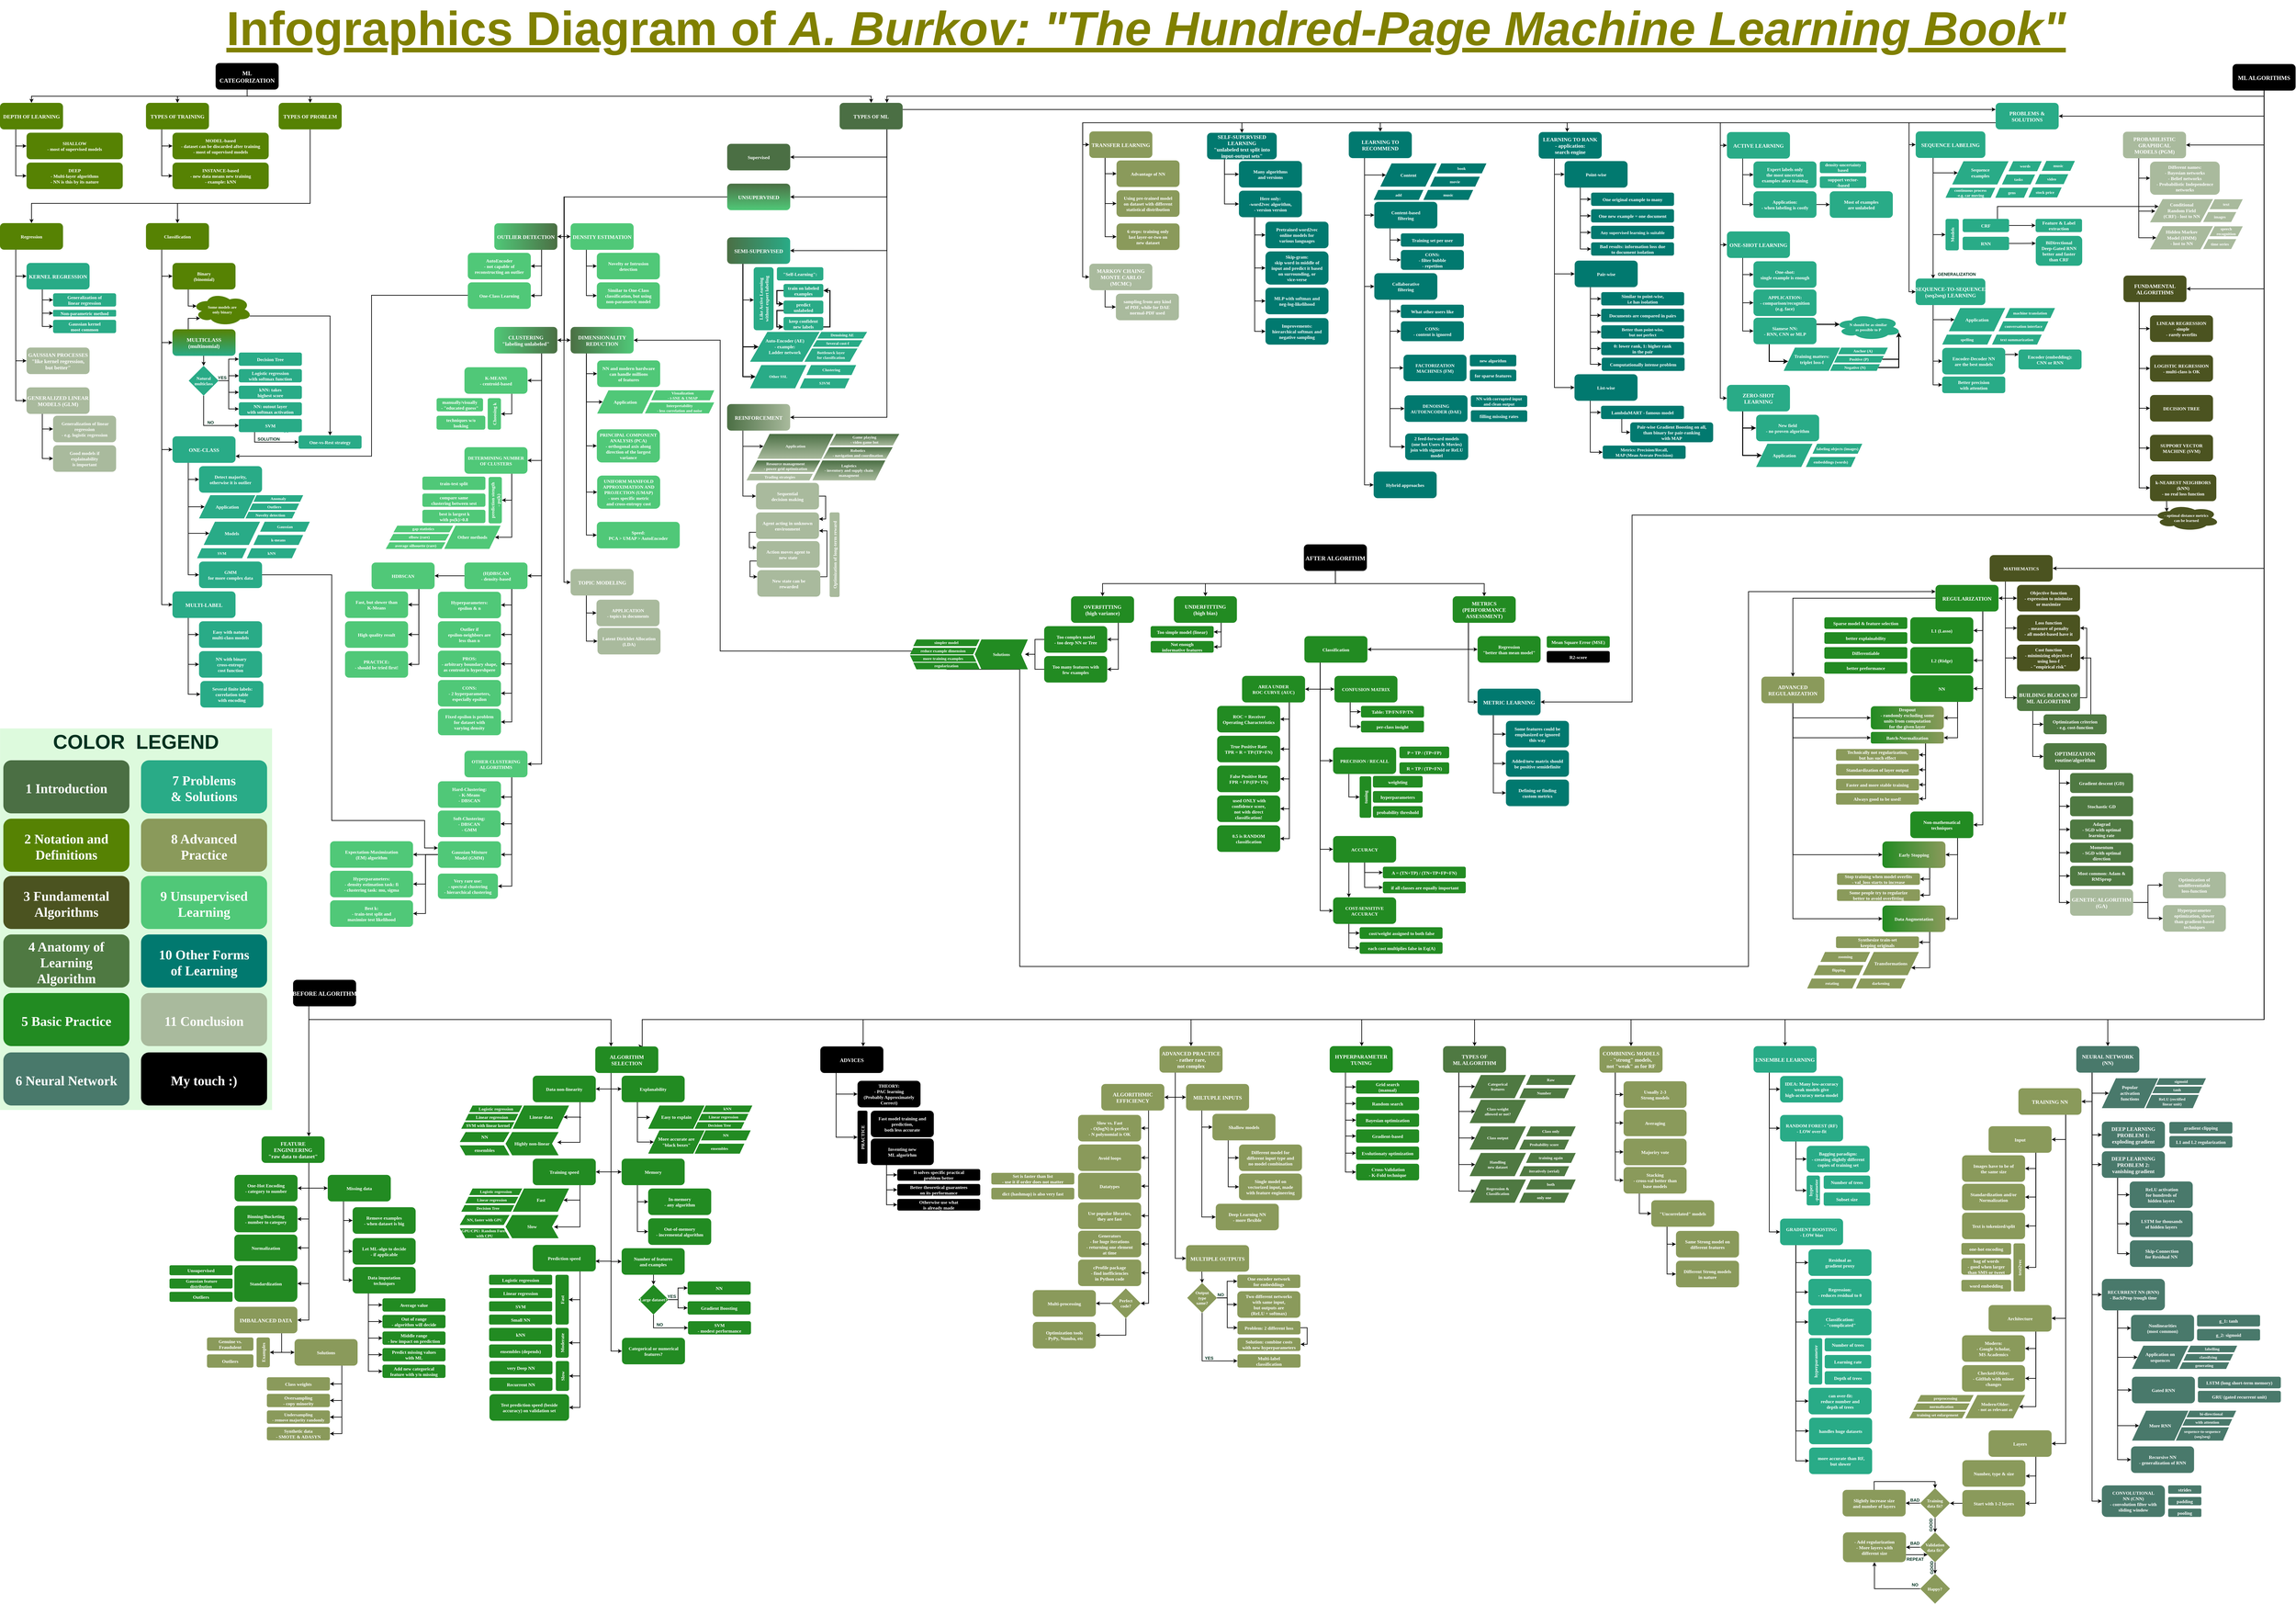 <mxfile version="10.6.7" type="device"><diagram name="Page-1" id="2c0d36ab-eaac-3732-788b-9136903baeff"><mxGraphModel dx="8555.5" dy="744" grid="1" gridSize="10" guides="1" tooltips="1" connect="1" arrows="1" fold="1" page="1" pageScale="1.5" pageWidth="4681" pageHeight="3300" background="#ffffff" math="1" shadow="0"><root><mxCell id="0"/><mxCell id="1" parent="0"/><mxCell id="5Xbv0rFghtxDz1mFnavJ-188" style="edgeStyle=orthogonalEdgeStyle;rounded=0;orthogonalLoop=1;jettySize=auto;html=1;exitX=0.25;exitY=1;exitDx=0;exitDy=0;entryX=0;entryY=0.5;entryDx=0;entryDy=0;strokeWidth=2;" parent="1" source="G-Kqo09iR0Qh90gmBn00-361" target="06RtB8VPRXZc_APJZWu9-200" edge="1"><mxGeometry relative="1" as="geometry"/></mxCell><mxCell id="5Xbv0rFghtxDz1mFnavJ-189" style="edgeStyle=orthogonalEdgeStyle;rounded=0;orthogonalLoop=1;jettySize=auto;html=1;exitX=0.25;exitY=1;exitDx=0;exitDy=0;entryX=0;entryY=0.5;entryDx=0;entryDy=0;strokeWidth=2;" parent="1" source="G-Kqo09iR0Qh90gmBn00-361" target="06RtB8VPRXZc_APJZWu9-201" edge="1"><mxGeometry relative="1" as="geometry"/></mxCell><mxCell id="G-Kqo09iR0Qh90gmBn00-361" value="SELF-SUPERVISED&#10;LEARNING&#10;&quot;unlabeled text split into&#10;input-output sets&quot;" style="rounded=1;fillColor=#01796F;gradientColor=none;strokeColor=none;fontColor=#FFFFFF;fontStyle=1;fontFamily=Tahoma;fontSize=16;" parent="1" vertex="1"><mxGeometry x="-3321.167" y="447.197" width="210" height="80" as="geometry"/></mxCell><mxCell id="5Xbv0rFghtxDz1mFnavJ-194" style="edgeStyle=orthogonalEdgeStyle;rounded=0;orthogonalLoop=1;jettySize=auto;html=1;exitX=0.25;exitY=1;exitDx=0;exitDy=0;entryX=0;entryY=0.5;entryDx=0;entryDy=0;strokeWidth=2;" parent="1" source="G-Kqo09iR0Qh90gmBn00-375" target="IEFnnzzMxP96_awE4XjM-144" edge="1"><mxGeometry relative="1" as="geometry"/></mxCell><mxCell id="G-Kqo09iR0Qh90gmBn00-375" value="MARKOV CHAING&#10;MONTE CARLO&#10;(MCMC)" style="rounded=1;fillColor=#A9BA9D;gradientColor=none;strokeColor=none;fontColor=#FFFFFF;fontStyle=1;fontFamily=Tahoma;fontSize=16;" parent="1" vertex="1"><mxGeometry x="-3676.167" y="841.697" width="190" height="80" as="geometry"/></mxCell><mxCell id="06RtB8VPRXZc_APJZWu9-200" value="Many algorithms&#10;and versions" style="rounded=1;fillColor=#01796F;gradientColor=none;strokeColor=none;fontColor=#FFFFFF;fontStyle=1;fontFamily=Tahoma;fontSize=14" parent="1" vertex="1"><mxGeometry x="-3225.167" y="532.197" width="190" height="80" as="geometry"/></mxCell><mxCell id="5Xbv0rFghtxDz1mFnavJ-190" style="edgeStyle=orthogonalEdgeStyle;rounded=0;orthogonalLoop=1;jettySize=auto;html=1;exitX=0.25;exitY=1;exitDx=0;exitDy=0;entryX=0;entryY=0.5;entryDx=0;entryDy=0;strokeWidth=2;" parent="1" source="06RtB8VPRXZc_APJZWu9-201" target="06RtB8VPRXZc_APJZWu9-204" edge="1"><mxGeometry relative="1" as="geometry"/></mxCell><mxCell id="5Xbv0rFghtxDz1mFnavJ-191" style="edgeStyle=orthogonalEdgeStyle;rounded=0;orthogonalLoop=1;jettySize=auto;html=1;exitX=0.25;exitY=1;exitDx=0;exitDy=0;entryX=0;entryY=0.5;entryDx=0;entryDy=0;strokeWidth=2;" parent="1" source="06RtB8VPRXZc_APJZWu9-201" target="06RtB8VPRXZc_APJZWu9-205" edge="1"><mxGeometry relative="1" as="geometry"/></mxCell><mxCell id="5Xbv0rFghtxDz1mFnavJ-192" style="edgeStyle=orthogonalEdgeStyle;rounded=0;orthogonalLoop=1;jettySize=auto;html=1;exitX=0.25;exitY=1;exitDx=0;exitDy=0;entryX=0;entryY=0.5;entryDx=0;entryDy=0;strokeWidth=2;" parent="1" source="06RtB8VPRXZc_APJZWu9-201" target="06RtB8VPRXZc_APJZWu9-209" edge="1"><mxGeometry relative="1" as="geometry"/></mxCell><mxCell id="5Xbv0rFghtxDz1mFnavJ-193" style="edgeStyle=orthogonalEdgeStyle;rounded=0;orthogonalLoop=1;jettySize=auto;html=1;exitX=0.25;exitY=1;exitDx=0;exitDy=0;entryX=0;entryY=0.5;entryDx=0;entryDy=0;strokeWidth=2;" parent="1" source="06RtB8VPRXZc_APJZWu9-201" target="06RtB8VPRXZc_APJZWu9-210" edge="1"><mxGeometry relative="1" as="geometry"/></mxCell><mxCell id="06RtB8VPRXZc_APJZWu9-201" value="Here only:&#10;-word2vec algorithm,&#10;- version version" style="rounded=1;fillColor=#01796F;gradientColor=none;strokeColor=none;fontColor=#FFFFFF;fontStyle=1;fontFamily=Tahoma;fontSize=14" parent="1" vertex="1"><mxGeometry x="-3225.167" y="621.697" width="190" height="80" as="geometry"/></mxCell><mxCell id="06RtB8VPRXZc_APJZWu9-204" value="Pretrained word2vec&#10;online models for&#10;various languages" style="rounded=1;fillColor=#01796F;gradientColor=none;strokeColor=none;fontColor=#FFFFFF;fontStyle=1;fontFamily=Tahoma;fontSize=14" parent="1" vertex="1"><mxGeometry x="-3145.167" y="715.197" width="190" height="80" as="geometry"/></mxCell><mxCell id="06RtB8VPRXZc_APJZWu9-205" value="Skip-gram:&#10;skip word in middle of&#10;input and predict it based&#10;on surrounding, or&#10;vice-verse" style="rounded=1;fillColor=#01796F;gradientColor=none;strokeColor=none;fontColor=#FFFFFF;fontStyle=1;fontFamily=Tahoma;fontSize=14" parent="1" vertex="1"><mxGeometry x="-3145.167" y="804.697" width="190" height="100" as="geometry"/></mxCell><mxCell id="06RtB8VPRXZc_APJZWu9-209" value="MLP with softmax and&#10;neg-log-likelihood" style="rounded=1;fillColor=#01796F;gradientColor=none;strokeColor=none;fontColor=#FFFFFF;fontStyle=1;fontFamily=Tahoma;fontSize=14" parent="1" vertex="1"><mxGeometry x="-3145.167" y="914.197" width="190" height="80" as="geometry"/></mxCell><mxCell id="06RtB8VPRXZc_APJZWu9-210" value="Improvements:&#10;hierarchical softmax and&#10;negative sampling" style="rounded=1;fillColor=#01796F;gradientColor=none;strokeColor=none;fontColor=#FFFFFF;fontStyle=1;fontFamily=Tahoma;fontSize=14" parent="1" vertex="1"><mxGeometry x="-3145.167" y="1005.697" width="190" height="80" as="geometry"/></mxCell><mxCell id="IEFnnzzMxP96_awE4XjM-144" value="sampling from any kind&#10;of PDF, while for DAE&#10;normal-PDF used" style="rounded=1;fillColor=#A9BA9D;gradientColor=none;strokeColor=none;fontColor=#FFFFFF;fontStyle=1;fontFamily=Tahoma;fontSize=14" parent="1" vertex="1"><mxGeometry x="-3596.167" y="932.197" width="190" height="80" as="geometry"/></mxCell><mxCell id="RohfC34rXsSrD6j-fln6-22" style="edgeStyle=orthogonalEdgeStyle;rounded=0;orthogonalLoop=1;jettySize=auto;html=1;exitX=0.5;exitY=1;exitDx=0;exitDy=0;entryX=0.5;entryY=0;entryDx=0;entryDy=0;strokeWidth=2;" parent="1" source="RohfC34rXsSrD6j-fln6-23" target="RohfC34rXsSrD6j-fln6-25" edge="1"><mxGeometry relative="1" as="geometry"><Array as="points"><mxPoint x="-6215" y="337"/><mxPoint x="-6025" y="337"/></Array></mxGeometry></mxCell><mxCell id="RohfC34rXsSrD6j-fln6-232" style="edgeStyle=orthogonalEdgeStyle;rounded=0;orthogonalLoop=1;jettySize=auto;html=1;exitX=0.5;exitY=1;exitDx=0;exitDy=0;entryX=0.5;entryY=0;entryDx=0;entryDy=0;strokeWidth=2;" parent="1" source="RohfC34rXsSrD6j-fln6-23" target="RohfC34rXsSrD6j-fln6-136" edge="1"><mxGeometry relative="1" as="geometry"/></mxCell><mxCell id="RohfC34rXsSrD6j-fln6-23" value="ML&#10;CATEGORIZATION" style="rounded=1;fillColor=#000000;gradientColor=none;strokeColor=none;fontColor=#FFFFFF;fontStyle=1;fontFamily=Tahoma;fontSize=18;" parent="1" vertex="1"><mxGeometry x="-6310" y="237" width="190" height="80" as="geometry"/></mxCell><mxCell id="RohfC34rXsSrD6j-fln6-111" style="edgeStyle=orthogonalEdgeStyle;rounded=0;orthogonalLoop=1;jettySize=auto;html=1;exitX=0.5;exitY=1;exitDx=0;exitDy=0;strokeWidth=2;" parent="1" source="RohfC34rXsSrD6j-fln6-25" target="RohfC34rXsSrD6j-fln6-68" edge="1"><mxGeometry relative="1" as="geometry"><Array as="points"><mxPoint x="-6025" y="660"/><mxPoint x="-6425" y="660"/></Array></mxGeometry></mxCell><mxCell id="RohfC34rXsSrD6j-fln6-112" style="edgeStyle=orthogonalEdgeStyle;rounded=0;orthogonalLoop=1;jettySize=auto;html=1;exitX=0.5;exitY=1;exitDx=0;exitDy=0;strokeWidth=2;" parent="1" source="RohfC34rXsSrD6j-fln6-25" target="RohfC34rXsSrD6j-fln6-49" edge="1"><mxGeometry relative="1" as="geometry"><Array as="points"><mxPoint x="-6025" y="660"/><mxPoint x="-6865" y="660"/></Array></mxGeometry></mxCell><mxCell id="RohfC34rXsSrD6j-fln6-25" value="TYPES OF PROBLEM" style="rounded=1;fillColor=#568203;gradientColor=none;strokeColor=none;fontColor=#FFFFFF;fontStyle=1;fontFamily=Tahoma;fontSize=16;" parent="1" vertex="1"><mxGeometry x="-6120" y="357" width="190" height="80" as="geometry"/></mxCell><mxCell id="RohfC34rXsSrD6j-fln6-26" style="edgeStyle=orthogonalEdgeStyle;rounded=0;orthogonalLoop=1;jettySize=auto;html=1;exitX=0.25;exitY=1;exitDx=0;exitDy=0;entryX=0;entryY=0.5;entryDx=0;entryDy=0;strokeWidth=2;fontColor=#013220;" parent="1" source="RohfC34rXsSrD6j-fln6-28" target="RohfC34rXsSrD6j-fln6-34" edge="1"><mxGeometry relative="1" as="geometry"/></mxCell><mxCell id="RohfC34rXsSrD6j-fln6-27" style="edgeStyle=orthogonalEdgeStyle;rounded=0;orthogonalLoop=1;jettySize=auto;html=1;exitX=0.25;exitY=1;exitDx=0;exitDy=0;entryX=0;entryY=0.5;entryDx=0;entryDy=0;strokeWidth=2;fontColor=#013220;" parent="1" source="RohfC34rXsSrD6j-fln6-28" target="RohfC34rXsSrD6j-fln6-35" edge="1"><mxGeometry relative="1" as="geometry"/></mxCell><mxCell id="RohfC34rXsSrD6j-fln6-28" value="TYPES OF TRAINING" style="rounded=1;fillColor=#568203;gradientColor=none;strokeColor=none;fontColor=#FFFFFF;fontStyle=1;fontFamily=Tahoma;fontSize=16;" parent="1" vertex="1"><mxGeometry x="-6520" y="357" width="190" height="80" as="geometry"/></mxCell><mxCell id="RohfC34rXsSrD6j-fln6-29" style="edgeStyle=orthogonalEdgeStyle;rounded=0;orthogonalLoop=1;jettySize=auto;html=1;exitX=0.25;exitY=1;exitDx=0;exitDy=0;entryX=0;entryY=0.5;entryDx=0;entryDy=0;strokeWidth=2;fontColor=#013220;" parent="1" source="RohfC34rXsSrD6j-fln6-31" target="RohfC34rXsSrD6j-fln6-36" edge="1"><mxGeometry relative="1" as="geometry"/></mxCell><mxCell id="RohfC34rXsSrD6j-fln6-30" style="edgeStyle=orthogonalEdgeStyle;rounded=0;orthogonalLoop=1;jettySize=auto;html=1;exitX=0.25;exitY=1;exitDx=0;exitDy=0;entryX=0;entryY=0.5;entryDx=0;entryDy=0;strokeWidth=2;fontColor=#013220;" parent="1" source="RohfC34rXsSrD6j-fln6-31" target="RohfC34rXsSrD6j-fln6-37" edge="1"><mxGeometry relative="1" as="geometry"/></mxCell><mxCell id="RohfC34rXsSrD6j-fln6-31" value="DEPTH OF LEARNING" style="rounded=1;fillColor=#568203;gradientColor=none;strokeColor=none;fontColor=#FFFFFF;fontStyle=1;fontFamily=Tahoma;fontSize=16;" parent="1" vertex="1"><mxGeometry x="-6960" y="357" width="190" height="80" as="geometry"/></mxCell><mxCell id="RohfC34rXsSrD6j-fln6-32" value="" style="edgeStyle=elbowEdgeStyle;elbow=vertical;strokeWidth=2;rounded=0" parent="1" source="RohfC34rXsSrD6j-fln6-23" target="RohfC34rXsSrD6j-fln6-28" edge="1"><mxGeometry x="-6720" y="277" width="100" height="100" as="geometry"><mxPoint x="-6205" y="327" as="sourcePoint"/><mxPoint x="-5600" y="397" as="targetPoint"/></mxGeometry></mxCell><mxCell id="RohfC34rXsSrD6j-fln6-33" value="" style="edgeStyle=elbowEdgeStyle;elbow=vertical;strokeWidth=2;rounded=0" parent="1" source="RohfC34rXsSrD6j-fln6-23" target="RohfC34rXsSrD6j-fln6-31" edge="1"><mxGeometry x="-7090" y="187" width="100" height="100" as="geometry"><mxPoint x="-7090" y="287" as="sourcePoint"/><mxPoint x="-6990" y="187" as="targetPoint"/></mxGeometry></mxCell><mxCell id="RohfC34rXsSrD6j-fln6-34" value="MODEL-based&#10;- dataset can be discarded after training&#10;- most of supervised models" style="rounded=1;fillColor=#568203;gradientColor=none;strokeColor=none;fontColor=#FFFFFF;fontStyle=1;fontFamily=Tahoma;fontSize=14" parent="1" vertex="1"><mxGeometry x="-6440" y="447" width="290" height="80" as="geometry"/></mxCell><mxCell id="RohfC34rXsSrD6j-fln6-35" value="INSTANCE-based&#10;- new data means new training&#10;- example: kNN" style="rounded=1;fillColor=#568203;gradientColor=none;strokeColor=none;fontColor=#FFFFFF;fontStyle=1;fontFamily=Tahoma;fontSize=14" parent="1" vertex="1"><mxGeometry x="-6440" y="537" width="290" height="80" as="geometry"/></mxCell><mxCell id="RohfC34rXsSrD6j-fln6-36" value="SHALLOW&#10;- most of supervised models" style="rounded=1;fillColor=#568203;gradientColor=none;strokeColor=none;fontColor=#FFFFFF;fontStyle=1;fontFamily=Tahoma;fontSize=14" parent="1" vertex="1"><mxGeometry x="-6880" y="447" width="290" height="80" as="geometry"/></mxCell><mxCell id="RohfC34rXsSrD6j-fln6-37" value="DEEP&#10;- Multi-layer algorithms&#10;- NN is this by its nature" style="rounded=1;fillColor=#568203;gradientColor=none;strokeColor=none;fontColor=#FFFFFF;fontStyle=1;fontFamily=Tahoma;fontSize=14" parent="1" vertex="1"><mxGeometry x="-6880" y="537" width="290" height="80" as="geometry"/></mxCell><mxCell id="RohfC34rXsSrD6j-fln6-38" value="&lt;b&gt;&lt;font style=&quot;font-size: 144px&quot; color=&quot;#808000&quot;&gt;&lt;u&gt;Infographics Diagram of &lt;i&gt;A. Burkov: &quot;The Hundred-Page Machine Learning Book&quot;&lt;/i&gt;&lt;/u&gt;&lt;/font&gt;&lt;/b&gt;" style="text;html=1;strokeColor=none;fillColor=none;align=center;verticalAlign=middle;whiteSpace=wrap;rounded=0;" parent="1" vertex="1"><mxGeometry x="-6960" y="67" width="6910" height="133" as="geometry"/></mxCell><mxCell id="RohfC34rXsSrD6j-fln6-42" style="edgeStyle=orthogonalEdgeStyle;rounded=0;orthogonalLoop=1;jettySize=auto;html=1;exitX=0.25;exitY=1;exitDx=0;exitDy=0;entryX=0;entryY=0.5;entryDx=0;entryDy=0;strokeWidth=2;fontSize=14;fontColor=#000000;" parent="1" source="RohfC34rXsSrD6j-fln6-45" target="RohfC34rXsSrD6j-fln6-54" edge="1"><mxGeometry relative="1" as="geometry"/></mxCell><mxCell id="RohfC34rXsSrD6j-fln6-43" style="edgeStyle=orthogonalEdgeStyle;rounded=0;orthogonalLoop=1;jettySize=auto;html=1;exitX=0.25;exitY=1;exitDx=0;exitDy=0;entryX=0;entryY=0.5;entryDx=0;entryDy=0;strokeWidth=2;fontSize=14;fontColor=#000000;" parent="1" source="RohfC34rXsSrD6j-fln6-45" target="RohfC34rXsSrD6j-fln6-55" edge="1"><mxGeometry relative="1" as="geometry"/></mxCell><mxCell id="RohfC34rXsSrD6j-fln6-44" style="edgeStyle=orthogonalEdgeStyle;rounded=0;orthogonalLoop=1;jettySize=auto;html=1;exitX=0.25;exitY=1;exitDx=0;exitDy=0;entryX=0;entryY=0.5;entryDx=0;entryDy=0;strokeWidth=2;fontSize=14;fontColor=#000000;" parent="1" source="RohfC34rXsSrD6j-fln6-45" target="RohfC34rXsSrD6j-fln6-56" edge="1"><mxGeometry relative="1" as="geometry"/></mxCell><mxCell id="RohfC34rXsSrD6j-fln6-45" value="KERNEL REGRESSION" style="rounded=1;fillColor=#29AB87;gradientColor=none;strokeColor=none;fontColor=#FFFFFF;fontStyle=1;fontFamily=Tahoma;fontSize=16;" parent="1" vertex="1"><mxGeometry x="-6880" y="839.5" width="190" height="80" as="geometry"/></mxCell><mxCell id="RohfC34rXsSrD6j-fln6-46" style="edgeStyle=orthogonalEdgeStyle;rounded=0;orthogonalLoop=1;jettySize=auto;html=1;exitX=0.25;exitY=1;exitDx=0;exitDy=0;entryX=0;entryY=0.5;entryDx=0;entryDy=0;strokeWidth=2;fontColor=#013220;" parent="1" source="RohfC34rXsSrD6j-fln6-49" target="RohfC34rXsSrD6j-fln6-45" edge="1"><mxGeometry relative="1" as="geometry"/></mxCell><mxCell id="RohfC34rXsSrD6j-fln6-47" style="edgeStyle=orthogonalEdgeStyle;rounded=0;orthogonalLoop=1;jettySize=auto;html=1;exitX=0.25;exitY=1;exitDx=0;exitDy=0;entryX=0;entryY=0.5;entryDx=0;entryDy=0;strokeWidth=2;fontColor=#013220;" parent="1" source="RohfC34rXsSrD6j-fln6-49" target="RohfC34rXsSrD6j-fln6-50" edge="1"><mxGeometry relative="1" as="geometry"/></mxCell><mxCell id="RohfC34rXsSrD6j-fln6-48" style="edgeStyle=orthogonalEdgeStyle;rounded=0;orthogonalLoop=1;jettySize=auto;html=1;exitX=0.25;exitY=1;exitDx=0;exitDy=0;entryX=0;entryY=0.5;entryDx=0;entryDy=0;strokeWidth=2;fontColor=#013220;" parent="1" source="RohfC34rXsSrD6j-fln6-49" target="RohfC34rXsSrD6j-fln6-53" edge="1"><mxGeometry relative="1" as="geometry"/></mxCell><mxCell id="RohfC34rXsSrD6j-fln6-49" value="Regression" style="rounded=1;fillColor=#568203;gradientColor=none;strokeColor=none;fontColor=#FFFFFF;fontStyle=1;fontFamily=Tahoma;fontSize=14" parent="1" vertex="1"><mxGeometry x="-6960" y="719.5" width="190" height="80" as="geometry"/></mxCell><mxCell id="RohfC34rXsSrD6j-fln6-50" value="GAUSSIAN PROCESSES&#10;&quot;like kernel regression,&#10;but better&quot;" style="rounded=1;fillColor=#A9BA9D;gradientColor=none;strokeColor=none;fontColor=#FFFFFF;fontStyle=1;fontFamily=Tahoma;fontSize=16;" parent="1" vertex="1"><mxGeometry x="-6880" y="1094.5" width="190" height="80" as="geometry"/></mxCell><mxCell id="RohfC34rXsSrD6j-fln6-51" style="edgeStyle=orthogonalEdgeStyle;rounded=0;orthogonalLoop=1;jettySize=auto;html=1;exitX=0.25;exitY=1;exitDx=0;exitDy=0;entryX=0;entryY=0.5;entryDx=0;entryDy=0;strokeWidth=2;" parent="1" source="RohfC34rXsSrD6j-fln6-53" target="RohfC34rXsSrD6j-fln6-57" edge="1"><mxGeometry relative="1" as="geometry"/></mxCell><mxCell id="RohfC34rXsSrD6j-fln6-52" style="edgeStyle=orthogonalEdgeStyle;rounded=0;orthogonalLoop=1;jettySize=auto;html=1;exitX=0.25;exitY=1;exitDx=0;exitDy=0;entryX=0;entryY=0.5;entryDx=0;entryDy=0;strokeWidth=2;" parent="1" source="RohfC34rXsSrD6j-fln6-53" target="RohfC34rXsSrD6j-fln6-58" edge="1"><mxGeometry relative="1" as="geometry"/></mxCell><mxCell id="RohfC34rXsSrD6j-fln6-53" value="GENERALIZED LINEAR&#10;MODELS (GLM)" style="rounded=1;fillColor=#A9BA9D;gradientColor=none;strokeColor=none;fontColor=#FFFFFF;fontStyle=1;fontFamily=Tahoma;fontSize=16;" parent="1" vertex="1"><mxGeometry x="-6880" y="1214.5" width="190" height="80" as="geometry"/></mxCell><mxCell id="RohfC34rXsSrD6j-fln6-54" value="Generalization of&#10;linear regression" style="rounded=1;fillColor=#29AB87;gradientColor=none;strokeColor=none;fontColor=#FFFFFF;fontStyle=1;fontFamily=Tahoma;fontSize=14" parent="1" vertex="1"><mxGeometry x="-6800" y="931" width="190" height="40" as="geometry"/></mxCell><mxCell id="RohfC34rXsSrD6j-fln6-55" value="Non-parametric method" style="rounded=1;fillColor=#29AB87;gradientColor=none;strokeColor=none;fontColor=#FFFFFF;fontStyle=1;fontFamily=Tahoma;fontSize=14" parent="1" vertex="1"><mxGeometry x="-6800" y="981" width="190" height="20" as="geometry"/></mxCell><mxCell id="RohfC34rXsSrD6j-fln6-56" value="Gaussian kernel&#10;most common" style="rounded=1;fillColor=#29AB87;gradientColor=none;strokeColor=none;fontColor=#FFFFFF;fontStyle=1;fontFamily=Tahoma;fontSize=14" parent="1" vertex="1"><mxGeometry x="-6800" y="1011" width="190" height="40" as="geometry"/></mxCell><mxCell id="RohfC34rXsSrD6j-fln6-57" value=" Generalization of linear&#10;regression&#10;- e.g. logistic regression" style="rounded=1;fillColor=#A9BA9D;gradientColor=none;strokeColor=none;fontColor=#FFFFFF;fontStyle=1;fontFamily=Tahoma;fontSize=14" parent="1" vertex="1"><mxGeometry x="-6800" y="1300" width="190" height="80" as="geometry"/></mxCell><mxCell id="RohfC34rXsSrD6j-fln6-58" value="Good models if&#10;explainability&#10;is important" style="rounded=1;fillColor=#A9BA9D;gradientColor=none;strokeColor=none;fontColor=#FFFFFF;fontStyle=1;fontFamily=Tahoma;fontSize=14" parent="1" vertex="1"><mxGeometry x="-6800" y="1389" width="190" height="80" as="geometry"/></mxCell><mxCell id="RohfC34rXsSrD6j-fln6-59" style="edgeStyle=orthogonalEdgeStyle;rounded=0;orthogonalLoop=1;jettySize=auto;html=1;exitX=0.25;exitY=1;exitDx=0;exitDy=0;entryX=0;entryY=0.5;entryDx=0;entryDy=0;strokeColor=#000000;strokeWidth=2;fontSize=13;fontColor=#000000;" parent="1" source="RohfC34rXsSrD6j-fln6-63" target="RohfC34rXsSrD6j-fln6-97" edge="1"><mxGeometry relative="1" as="geometry"/></mxCell><mxCell id="RohfC34rXsSrD6j-fln6-60" style="edgeStyle=orthogonalEdgeStyle;rounded=0;orthogonalLoop=1;jettySize=auto;html=1;exitX=0.25;exitY=1;exitDx=0;exitDy=0;entryX=0;entryY=0.5;entryDx=0;entryDy=0;strokeColor=#000000;strokeWidth=2;fontSize=13;fontColor=#000000;" parent="1" source="RohfC34rXsSrD6j-fln6-63" target="RohfC34rXsSrD6j-fln6-98" edge="1"><mxGeometry relative="1" as="geometry"><Array as="points"><mxPoint x="-6392" y="1574.5"/></Array></mxGeometry></mxCell><mxCell id="RohfC34rXsSrD6j-fln6-61" style="edgeStyle=orthogonalEdgeStyle;rounded=0;orthogonalLoop=1;jettySize=auto;html=1;exitX=0.25;exitY=1;exitDx=0;exitDy=0;entryX=0;entryY=0.5;entryDx=0;entryDy=0;strokeColor=#000000;strokeWidth=2;fontSize=14;fontColor=#000000;" parent="1" source="RohfC34rXsSrD6j-fln6-63" target="RohfC34rXsSrD6j-fln6-102" edge="1"><mxGeometry relative="1" as="geometry"><Array as="points"><mxPoint x="-6392" y="1654.5"/></Array></mxGeometry></mxCell><mxCell id="RohfC34rXsSrD6j-fln6-62" style="edgeStyle=orthogonalEdgeStyle;rounded=0;orthogonalLoop=1;jettySize=auto;html=1;exitX=0.25;exitY=1;exitDx=0;exitDy=0;entryX=0;entryY=0.5;entryDx=0;entryDy=0;strokeWidth=2;" parent="1" source="RohfC34rXsSrD6j-fln6-63" target="RohfC34rXsSrD6j-fln6-107" edge="1"><mxGeometry relative="1" as="geometry"/></mxCell><mxCell id="RohfC34rXsSrD6j-fln6-63" value="ONE-CLASS" style="rounded=1;fillColor=#29AB87;gradientColor=none;strokeColor=none;fontColor=#FFFFFF;fontStyle=1;fontFamily=Tahoma;fontSize=16;" parent="1" vertex="1"><mxGeometry x="-6440" y="1362" width="190" height="80" as="geometry"/></mxCell><mxCell id="RohfC34rXsSrD6j-fln6-64" style="edgeStyle=orthogonalEdgeStyle;rounded=0;orthogonalLoop=1;jettySize=auto;html=1;exitX=0.25;exitY=1;exitDx=0;exitDy=0;entryX=0;entryY=0.5;entryDx=0;entryDy=0;strokeWidth=2;fontColor=#013220;" parent="1" source="RohfC34rXsSrD6j-fln6-68" target="RohfC34rXsSrD6j-fln6-70" edge="1"><mxGeometry relative="1" as="geometry"/></mxCell><mxCell id="RohfC34rXsSrD6j-fln6-65" style="edgeStyle=orthogonalEdgeStyle;rounded=0;orthogonalLoop=1;jettySize=auto;html=1;exitX=0.25;exitY=1;exitDx=0;exitDy=0;entryX=0;entryY=0.5;entryDx=0;entryDy=0;strokeWidth=2;fontColor=#013220;" parent="1" source="RohfC34rXsSrD6j-fln6-68" target="RohfC34rXsSrD6j-fln6-73" edge="1"><mxGeometry relative="1" as="geometry"/></mxCell><mxCell id="RohfC34rXsSrD6j-fln6-66" style="edgeStyle=orthogonalEdgeStyle;rounded=0;orthogonalLoop=1;jettySize=auto;html=1;exitX=0.25;exitY=1;exitDx=0;exitDy=0;entryX=0;entryY=0.5;entryDx=0;entryDy=0;strokeWidth=2;fontColor=#013220;" parent="1" source="RohfC34rXsSrD6j-fln6-68" target="RohfC34rXsSrD6j-fln6-63" edge="1"><mxGeometry relative="1" as="geometry"/></mxCell><mxCell id="RohfC34rXsSrD6j-fln6-67" style="edgeStyle=orthogonalEdgeStyle;rounded=0;orthogonalLoop=1;jettySize=auto;html=1;exitX=0.25;exitY=1;exitDx=0;exitDy=0;entryX=0;entryY=0.5;entryDx=0;entryDy=0;strokeWidth=2;fontColor=#013220;" parent="1" source="RohfC34rXsSrD6j-fln6-68" target="RohfC34rXsSrD6j-fln6-77" edge="1"><mxGeometry relative="1" as="geometry"/></mxCell><mxCell id="RohfC34rXsSrD6j-fln6-68" value="Classification" style="rounded=1;fillColor=#568203;gradientColor=none;strokeColor=none;fontColor=#FFFFFF;fontStyle=1;fontFamily=Tahoma;fontSize=14" parent="1" vertex="1"><mxGeometry x="-6520" y="719.5" width="190" height="80" as="geometry"/></mxCell><mxCell id="RohfC34rXsSrD6j-fln6-69" style="edgeStyle=orthogonalEdgeStyle;rounded=0;orthogonalLoop=1;jettySize=auto;html=1;exitX=0.25;exitY=1;exitDx=0;exitDy=0;entryX=0.07;entryY=0.4;entryDx=0;entryDy=0;entryPerimeter=0;strokeWidth=2;fontColor=#013220;" parent="1" source="RohfC34rXsSrD6j-fln6-70" target="RohfC34rXsSrD6j-fln6-79" edge="1"><mxGeometry relative="1" as="geometry"><Array as="points"><mxPoint x="-6392" y="969.5"/></Array></mxGeometry></mxCell><mxCell id="RohfC34rXsSrD6j-fln6-70" value="Binary&#10;(binomial)" style="rounded=1;fillColor=#568203;gradientColor=none;strokeColor=none;fontColor=#FFFFFF;fontStyle=1;fontFamily=Tahoma;fontSize=14" parent="1" vertex="1"><mxGeometry x="-6440" y="839.5" width="190" height="80" as="geometry"/></mxCell><mxCell id="RohfC34rXsSrD6j-fln6-71" style="edgeStyle=orthogonalEdgeStyle;rounded=0;orthogonalLoop=1;jettySize=auto;html=1;exitX=0.25;exitY=0;exitDx=0;exitDy=0;entryX=0.13;entryY=0.77;entryDx=0;entryDy=0;entryPerimeter=0;strokeWidth=2;fontColor=#013220;" parent="1" source="RohfC34rXsSrD6j-fln6-73" target="RohfC34rXsSrD6j-fln6-79" edge="1"><mxGeometry relative="1" as="geometry"><Array as="points"><mxPoint x="-6392" y="1006.5"/></Array></mxGeometry></mxCell><mxCell id="RohfC34rXsSrD6j-fln6-72" style="edgeStyle=orthogonalEdgeStyle;rounded=0;orthogonalLoop=1;jettySize=auto;html=1;exitX=0.5;exitY=1;exitDx=0;exitDy=0;entryX=0.5;entryY=0;entryDx=0;entryDy=0;strokeWidth=2;fontSize=14;fontColor=#000000;" parent="1" source="RohfC34rXsSrD6j-fln6-73" target="RohfC34rXsSrD6j-fln6-90" edge="1"><mxGeometry relative="1" as="geometry"/></mxCell><mxCell id="RohfC34rXsSrD6j-fln6-73" value="MULTICLASS&#10;(multinomial)" style="rounded=1;fillColor=#568203;gradientColor=#29AB87;strokeColor=none;fontColor=#FFFFFF;fontStyle=1;fontFamily=Tahoma;fontSize=16;gradientDirection=south;shadow=0;comic=0;glass=0;" parent="1" vertex="1"><mxGeometry x="-6440" y="1039.5" width="190" height="80" as="geometry"/></mxCell><mxCell id="RohfC34rXsSrD6j-fln6-74" style="edgeStyle=orthogonalEdgeStyle;rounded=0;orthogonalLoop=1;jettySize=auto;html=1;exitX=0.25;exitY=1;exitDx=0;exitDy=0;entryX=0;entryY=0.5;entryDx=0;entryDy=0;strokeWidth=2;" parent="1" source="RohfC34rXsSrD6j-fln6-77" target="RohfC34rXsSrD6j-fln6-108" edge="1"><mxGeometry relative="1" as="geometry"/></mxCell><mxCell id="RohfC34rXsSrD6j-fln6-75" style="edgeStyle=orthogonalEdgeStyle;rounded=0;orthogonalLoop=1;jettySize=auto;html=1;exitX=0.25;exitY=1;exitDx=0;exitDy=0;entryX=0;entryY=0.5;entryDx=0;entryDy=0;strokeWidth=2;" parent="1" source="RohfC34rXsSrD6j-fln6-77" target="RohfC34rXsSrD6j-fln6-109" edge="1"><mxGeometry relative="1" as="geometry"/></mxCell><mxCell id="RohfC34rXsSrD6j-fln6-76" style="edgeStyle=orthogonalEdgeStyle;rounded=0;orthogonalLoop=1;jettySize=auto;html=1;exitX=0.25;exitY=1;exitDx=0;exitDy=0;entryX=0;entryY=0.5;entryDx=0;entryDy=0;strokeWidth=2;" parent="1" source="RohfC34rXsSrD6j-fln6-77" target="RohfC34rXsSrD6j-fln6-110" edge="1"><mxGeometry relative="1" as="geometry"/></mxCell><mxCell id="RohfC34rXsSrD6j-fln6-77" value="MULTI-LABEL" style="rounded=1;fillColor=#29AB87;gradientColor=none;strokeColor=none;fontColor=#FFFFFF;fontStyle=1;fontFamily=Tahoma;fontSize=16;flipV=1;flipH=1;" parent="1" vertex="1"><mxGeometry x="-6440" y="1829.5" width="190" height="80" as="geometry"/></mxCell><mxCell id="RohfC34rXsSrD6j-fln6-78" style="edgeStyle=orthogonalEdgeStyle;rounded=0;orthogonalLoop=1;jettySize=auto;html=1;exitX=0.96;exitY=0.7;exitDx=0;exitDy=0;exitPerimeter=0;entryX=0.5;entryY=0;entryDx=0;entryDy=0;strokeWidth=2;fontSize=13;fontColor=#000000;" parent="1" source="RohfC34rXsSrD6j-fln6-79" target="RohfC34rXsSrD6j-fln6-94" edge="1"><mxGeometry relative="1" as="geometry"/></mxCell><mxCell id="RohfC34rXsSrD6j-fln6-79" value="&lt;b&gt;&lt;font face=&quot;Tahoma&quot; color=&quot;#ffffff&quot;&gt;Some models are&lt;br&gt;only binary&lt;/font&gt;&lt;/b&gt;" style="ellipse;shape=cloud;whiteSpace=wrap;html=1;shadow=0;glass=0;comic=0;fillColor=#568203;gradientColor=none;fontColor=#013220;strokeColor=none;" parent="1" vertex="1"><mxGeometry x="-6380" y="929.5" width="180" height="100" as="geometry"/></mxCell><mxCell id="RohfC34rXsSrD6j-fln6-80" value="Logistic regression&#10;with softmax function" style="rounded=1;fillColor=#29AB87;gradientColor=none;strokeColor=none;fontColor=#FFFFFF;fontStyle=1;fontFamily=Tahoma;fontSize=14" parent="1" vertex="1"><mxGeometry x="-6240" y="1159.5" width="190" height="40" as="geometry"/></mxCell><mxCell id="RohfC34rXsSrD6j-fln6-81" value="kNN: takes&#10;highest score" style="rounded=1;fillColor=#29AB87;gradientColor=none;strokeColor=none;fontColor=#FFFFFF;fontStyle=1;fontFamily=Tahoma;fontSize=14" parent="1" vertex="1"><mxGeometry x="-6240" y="1209.5" width="190" height="40" as="geometry"/></mxCell><mxCell id="RohfC34rXsSrD6j-fln6-82" value="&lt;b&gt;YES&lt;/b&gt;" style="text;html=1;strokeColor=none;fillColor=none;align=center;verticalAlign=middle;whiteSpace=wrap;rounded=0;shadow=0;glass=0;comic=0;fontSize=13;fontColor=#013220;" parent="1" vertex="1"><mxGeometry x="-6310" y="1174.5" width="40" height="20" as="geometry"/></mxCell><mxCell id="RohfC34rXsSrD6j-fln6-83" value="NN: outout layer&#10;with softmax activation" style="rounded=1;fillColor=#29AB87;gradientColor=none;strokeColor=none;fontColor=#FFFFFF;fontStyle=1;fontFamily=Tahoma;fontSize=14" parent="1" vertex="1"><mxGeometry x="-6240" y="1259.5" width="190" height="40" as="geometry"/></mxCell><mxCell id="RohfC34rXsSrD6j-fln6-84" value="&lt;b&gt;NO&lt;/b&gt;" style="text;html=1;strokeColor=none;fillColor=none;align=center;verticalAlign=middle;whiteSpace=wrap;rounded=0;shadow=0;glass=0;comic=0;fontSize=13;fontColor=#013220;" parent="1" vertex="1"><mxGeometry x="-6345" y="1309.5" width="40" height="20" as="geometry"/></mxCell><mxCell id="RohfC34rXsSrD6j-fln6-85" style="edgeStyle=orthogonalEdgeStyle;rounded=0;orthogonalLoop=1;jettySize=auto;html=1;exitX=1;exitY=0.5;exitDx=0;exitDy=0;entryX=0;entryY=0.5;entryDx=0;entryDy=0;strokeWidth=2;fontSize=13;fontColor=#000000;" parent="1" source="RohfC34rXsSrD6j-fln6-90" target="RohfC34rXsSrD6j-fln6-91" edge="1"><mxGeometry relative="1" as="geometry"/></mxCell><mxCell id="RohfC34rXsSrD6j-fln6-86" style="edgeStyle=orthogonalEdgeStyle;rounded=0;orthogonalLoop=1;jettySize=auto;html=1;exitX=1;exitY=0.5;exitDx=0;exitDy=0;strokeWidth=2;fontSize=13;fontColor=#000000;" parent="1" source="RohfC34rXsSrD6j-fln6-90" target="RohfC34rXsSrD6j-fln6-80" edge="1"><mxGeometry relative="1" as="geometry"/></mxCell><mxCell id="RohfC34rXsSrD6j-fln6-87" style="edgeStyle=orthogonalEdgeStyle;rounded=0;orthogonalLoop=1;jettySize=auto;html=1;exitX=1;exitY=0.5;exitDx=0;exitDy=0;entryX=0;entryY=0.5;entryDx=0;entryDy=0;strokeWidth=2;fontSize=13;fontColor=#000000;" parent="1" source="RohfC34rXsSrD6j-fln6-90" target="RohfC34rXsSrD6j-fln6-81" edge="1"><mxGeometry relative="1" as="geometry"/></mxCell><mxCell id="RohfC34rXsSrD6j-fln6-88" style="edgeStyle=orthogonalEdgeStyle;rounded=0;orthogonalLoop=1;jettySize=auto;html=1;exitX=1;exitY=0.5;exitDx=0;exitDy=0;entryX=0;entryY=0.5;entryDx=0;entryDy=0;strokeWidth=2;fontSize=13;fontColor=#000000;" parent="1" source="RohfC34rXsSrD6j-fln6-90" target="RohfC34rXsSrD6j-fln6-83" edge="1"><mxGeometry relative="1" as="geometry"/></mxCell><mxCell id="RohfC34rXsSrD6j-fln6-89" style="edgeStyle=orthogonalEdgeStyle;rounded=0;orthogonalLoop=1;jettySize=auto;html=1;exitX=0.5;exitY=1;exitDx=0;exitDy=0;entryX=0;entryY=0.5;entryDx=0;entryDy=0;strokeWidth=2;fontSize=13;fontColor=#000000;" parent="1" source="RohfC34rXsSrD6j-fln6-90" target="RohfC34rXsSrD6j-fln6-93" edge="1"><mxGeometry relative="1" as="geometry"/></mxCell><mxCell id="RohfC34rXsSrD6j-fln6-90" value="&lt;b&gt;&lt;font face=&quot;Tahoma&quot; color=&quot;#ffffff&quot;&gt;Natural&lt;br&gt;multiclass&lt;br&gt;&lt;/font&gt;&lt;/b&gt;" style="rhombus;whiteSpace=wrap;html=1;shadow=0;glass=0;comic=0;fillColor=#29AB87;gradientColor=none;fontSize=13;fontColor=#013220;strokeColor=none;" parent="1" vertex="1"><mxGeometry x="-6391.111" y="1149.5" width="90" height="90" as="geometry"/></mxCell><mxCell id="RohfC34rXsSrD6j-fln6-91" value="Decision Tree" style="rounded=1;fillColor=#29AB87;gradientColor=none;strokeColor=none;fontColor=#FFFFFF;fontStyle=1;fontFamily=Tahoma;fontSize=14" parent="1" vertex="1"><mxGeometry x="-6240" y="1109.5" width="190" height="40" as="geometry"/></mxCell><mxCell id="RohfC34rXsSrD6j-fln6-92" style="edgeStyle=orthogonalEdgeStyle;rounded=0;orthogonalLoop=1;jettySize=auto;html=1;exitX=0.25;exitY=1;exitDx=0;exitDy=0;entryX=0;entryY=0.5;entryDx=0;entryDy=0;strokeWidth=2;fontSize=13;fontColor=#000000;" parent="1" source="RohfC34rXsSrD6j-fln6-93" target="RohfC34rXsSrD6j-fln6-94" edge="1"><mxGeometry relative="1" as="geometry"/></mxCell><mxCell id="RohfC34rXsSrD6j-fln6-93" value="SVM" style="rounded=1;fillColor=#29AB87;gradientColor=none;strokeColor=none;fontColor=#FFFFFF;fontStyle=1;fontFamily=Tahoma;fontSize=14" parent="1" vertex="1"><mxGeometry x="-6240" y="1309.5" width="190" height="40" as="geometry"/></mxCell><mxCell id="RohfC34rXsSrD6j-fln6-94" value="One-vs-Rest strategy" style="rounded=1;fillColor=#29AB87;gradientColor=none;strokeColor=none;fontColor=#FFFFFF;fontStyle=1;fontFamily=Tahoma;fontSize=14" parent="1" vertex="1"><mxGeometry x="-6060" y="1359.5" width="190" height="40" as="geometry"/></mxCell><mxCell id="RohfC34rXsSrD6j-fln6-95" value="&lt;b&gt;SOLUTION&lt;/b&gt;" style="text;html=1;strokeColor=none;fillColor=none;align=center;verticalAlign=middle;whiteSpace=wrap;rounded=0;shadow=0;glass=0;comic=0;fontSize=13;fontColor=#013220;" parent="1" vertex="1"><mxGeometry x="-6190" y="1359.5" width="80" height="20" as="geometry"/></mxCell><mxCell id="RohfC34rXsSrD6j-fln6-96" style="edgeStyle=orthogonalEdgeStyle;rounded=0;orthogonalLoop=1;jettySize=auto;html=1;exitX=0.75;exitY=1;exitDx=0;exitDy=0;entryX=0.75;entryY=0.75;entryDx=0;entryDy=0;entryPerimeter=0;strokeWidth=2;fontSize=13;fontColor=#000000;strokeColor=#29AB87;" parent="1" source="RohfC34rXsSrD6j-fln6-93" target="RohfC34rXsSrD6j-fln6-93" edge="1"><mxGeometry relative="1" as="geometry"/></mxCell><mxCell id="RohfC34rXsSrD6j-fln6-97" value="Detect majority,&#10;otherwise it is outlier" style="rounded=1;fillColor=#29AB87;gradientColor=none;strokeColor=none;fontColor=#FFFFFF;fontStyle=1;fontFamily=Tahoma;fontSize=14" parent="1" vertex="1"><mxGeometry x="-6360" y="1452" width="190" height="80" as="geometry"/></mxCell><mxCell id="RohfC34rXsSrD6j-fln6-98" value="&lt;font color=&quot;#ffffff&quot; face=&quot;Tahoma&quot; style=&quot;font-size: 14px&quot;&gt;&lt;b style=&quot;font-size: 14px&quot;&gt;Application&lt;/b&gt;&lt;/font&gt;&lt;br style=&quot;font-size: 14px&quot;&gt;" style="shape=parallelogram;perimeter=parallelogramPerimeter;whiteSpace=wrap;html=1;shadow=0;glass=0;comic=0;fillColor=#29AB87;gradientColor=none;fontColor=#013220;strokeColor=none;fontSize=14;" parent="1" vertex="1"><mxGeometry x="-6360" y="1539.5" width="170" height="70" as="geometry"/></mxCell><mxCell id="RohfC34rXsSrD6j-fln6-99" value="&lt;font color=&quot;#ffffff&quot; face=&quot;Tahoma&quot;&gt;&lt;b&gt;Anomaly&lt;/b&gt;&lt;/font&gt;" style="shape=parallelogram;perimeter=parallelogramPerimeter;whiteSpace=wrap;html=1;shadow=0;glass=0;comic=0;fillColor=#29AB87;gradientColor=none;fontColor=#013220;strokeColor=none;size=0.063;" parent="1" vertex="1"><mxGeometry x="-6196" y="1539.5" width="150" height="20" as="geometry"/></mxCell><mxCell id="RohfC34rXsSrD6j-fln6-100" value="&lt;font color=&quot;#ffffff&quot; face=&quot;Tahoma&quot;&gt;&lt;b&gt;Outliers&lt;/b&gt;&lt;/font&gt;" style="shape=parallelogram;perimeter=parallelogramPerimeter;whiteSpace=wrap;html=1;shadow=0;glass=0;comic=0;fillColor=#29AB87;gradientColor=none;fontColor=#013220;strokeColor=none;size=0.063;" parent="1" vertex="1"><mxGeometry x="-6208" y="1564.5" width="150" height="20" as="geometry"/></mxCell><mxCell id="RohfC34rXsSrD6j-fln6-101" value="&lt;font color=&quot;#ffffff&quot; face=&quot;Tahoma&quot;&gt;&lt;b&gt;Novelty detection&lt;/b&gt;&lt;/font&gt;" style="shape=parallelogram;perimeter=parallelogramPerimeter;whiteSpace=wrap;html=1;shadow=0;glass=0;comic=0;fillColor=#29AB87;gradientColor=none;fontColor=#013220;strokeColor=none;size=0.063;" parent="1" vertex="1"><mxGeometry x="-6220" y="1589.5" width="150" height="20" as="geometry"/></mxCell><mxCell id="RohfC34rXsSrD6j-fln6-102" value="&lt;font color=&quot;#ffffff&quot; face=&quot;Tahoma&quot; style=&quot;font-size: 14px&quot;&gt;&lt;b style=&quot;font-size: 14px&quot;&gt;Models&lt;/b&gt;&lt;/font&gt;" style="shape=parallelogram;perimeter=parallelogramPerimeter;whiteSpace=wrap;html=1;shadow=0;glass=0;comic=0;fillColor=#29AB87;gradientColor=none;fontColor=#013220;strokeColor=none;fontSize=14;" parent="1" vertex="1"><mxGeometry x="-6346" y="1619.5" width="170" height="70" as="geometry"/></mxCell><mxCell id="RohfC34rXsSrD6j-fln6-103" value="&lt;font color=&quot;#ffffff&quot; face=&quot;Tahoma&quot;&gt;&lt;b&gt;k-means&lt;/b&gt;&lt;/font&gt;" style="shape=parallelogram;perimeter=parallelogramPerimeter;whiteSpace=wrap;html=1;shadow=0;glass=0;comic=0;fillColor=#29AB87;gradientColor=none;fontColor=#013220;strokeColor=none;size=0.093;" parent="1" vertex="1"><mxGeometry x="-6196" y="1659.5" width="150" height="30" as="geometry"/></mxCell><mxCell id="RohfC34rXsSrD6j-fln6-104" value="&lt;font color=&quot;#ffffff&quot; face=&quot;Tahoma&quot;&gt;&lt;b&gt;Gaussian&lt;/b&gt;&lt;/font&gt;" style="shape=parallelogram;perimeter=parallelogramPerimeter;whiteSpace=wrap;html=1;shadow=0;glass=0;comic=0;fillColor=#29AB87;gradientColor=none;fontColor=#013220;strokeColor=none;size=0.093;" parent="1" vertex="1"><mxGeometry x="-6176" y="1619.5" width="150" height="30" as="geometry"/></mxCell><mxCell id="RohfC34rXsSrD6j-fln6-105" value="&lt;font color=&quot;#ffffff&quot; face=&quot;Tahoma&quot;&gt;&lt;b&gt;SVM&lt;/b&gt;&lt;/font&gt;&lt;br&gt;" style="shape=parallelogram;perimeter=parallelogramPerimeter;whiteSpace=wrap;html=1;shadow=0;glass=0;comic=0;fillColor=#29AB87;gradientColor=none;fontColor=#013220;strokeColor=none;size=0.093;" parent="1" vertex="1"><mxGeometry x="-6366" y="1699.5" width="150" height="30" as="geometry"/></mxCell><mxCell id="RohfC34rXsSrD6j-fln6-106" value="&lt;font color=&quot;#ffffff&quot; face=&quot;Tahoma&quot;&gt;&lt;b&gt;kNN&lt;/b&gt;&lt;/font&gt;" style="shape=parallelogram;perimeter=parallelogramPerimeter;whiteSpace=wrap;html=1;shadow=0;glass=0;comic=0;fillColor=#29AB87;gradientColor=none;fontColor=#013220;strokeColor=none;size=0.093;" parent="1" vertex="1"><mxGeometry x="-6216" y="1699.5" width="150" height="30" as="geometry"/></mxCell><mxCell id="RohfC34rXsSrD6j-fln6-274" style="edgeStyle=orthogonalEdgeStyle;rounded=0;orthogonalLoop=1;jettySize=auto;html=1;exitX=1;exitY=0.5;exitDx=0;exitDy=0;entryX=0;entryY=0.25;entryDx=0;entryDy=0;strokeWidth=2;" parent="1" source="RohfC34rXsSrD6j-fln6-107" target="RohfC34rXsSrD6j-fln6-216" edge="1"><mxGeometry relative="1" as="geometry"><Array as="points"><mxPoint x="-5960" y="1779"/><mxPoint x="-5960" y="2520"/><mxPoint x="-5680" y="2520"/><mxPoint x="-5680" y="2603"/></Array></mxGeometry></mxCell><mxCell id="RohfC34rXsSrD6j-fln6-107" value="GMM&#10;for more complex data" style="rounded=1;fillColor=#29AB87;gradientColor=none;strokeColor=none;fontColor=#FFFFFF;fontStyle=1;fontFamily=Tahoma;fontSize=14" parent="1" vertex="1"><mxGeometry x="-6360" y="1739.5" width="190" height="80" as="geometry"/></mxCell><mxCell id="RohfC34rXsSrD6j-fln6-108" value="Easy with natural&#10;multi-class models" style="rounded=1;fillColor=#29AB87;gradientColor=none;strokeColor=none;fontColor=#FFFFFF;fontStyle=1;fontFamily=Tahoma;fontSize=14;flipV=1;flipH=1;" parent="1" vertex="1"><mxGeometry x="-6360" y="1919.5" width="190" height="80" as="geometry"/></mxCell><mxCell id="RohfC34rXsSrD6j-fln6-109" value=" NN with binary&#10;cross-entropy&#10;cost function" style="rounded=1;fillColor=#29AB87;gradientColor=none;strokeColor=none;fontColor=#FFFFFF;fontStyle=1;fontFamily=Tahoma;fontSize=14;flipV=1;flipH=1;" parent="1" vertex="1"><mxGeometry x="-6360" y="2009.5" width="190" height="80" as="geometry"/></mxCell><mxCell id="RohfC34rXsSrD6j-fln6-110" value=" Several finite labels:&#10;correlation table&#10;with encoding" style="rounded=1;fillColor=#29AB87;gradientColor=none;strokeColor=none;fontColor=#FFFFFF;fontStyle=1;fontFamily=Tahoma;fontSize=14;flipV=1;flipH=1;" parent="1" vertex="1"><mxGeometry x="-6356" y="2099.5" width="190" height="80" as="geometry"/></mxCell><mxCell id="RohfC34rXsSrD6j-fln6-114" value="" style="group" parent="1" vertex="1" connectable="0"><mxGeometry x="-6959.833" y="2242.5" width="820" height="1150" as="geometry"/></mxCell><mxCell id="RohfC34rXsSrD6j-fln6-115" value="" style="group" parent="RohfC34rXsSrD6j-fln6-114" vertex="1" connectable="0"><mxGeometry width="820" height="604.5" as="geometry"/></mxCell><mxCell id="RohfC34rXsSrD6j-fln6-116" value="" style="group" parent="RohfC34rXsSrD6j-fln6-115" vertex="1" connectable="0"><mxGeometry width="820" height="604.5" as="geometry"/></mxCell><mxCell id="RohfC34rXsSrD6j-fln6-117" value="" style="group" parent="RohfC34rXsSrD6j-fln6-116" vertex="1" connectable="0"><mxGeometry width="820" height="604.5" as="geometry"/></mxCell><mxCell id="RohfC34rXsSrD6j-fln6-118" value="" style="group;container=1;" parent="RohfC34rXsSrD6j-fln6-117" vertex="1" connectable="0"><mxGeometry width="820" height="604.5" as="geometry"/></mxCell><mxCell id="RohfC34rXsSrD6j-fln6-119" value="" style="fillColor=#90EE90;strokeColor=none;opacity=30;" parent="RohfC34rXsSrD6j-fln6-118" vertex="1"><mxGeometry width="820" height="1150" as="geometry"/></mxCell><mxCell id="RohfC34rXsSrD6j-fln6-120" value="1 Introduction" style="rounded=1;fillColor=#4B6F44;gradientColor=none;strokeColor=none;fontColor=#FFFFFF;fontStyle=1;fontFamily=Tahoma;fontSize=40;" parent="RohfC34rXsSrD6j-fln6-118" vertex="1"><mxGeometry x="10" y="96.0" width="380" height="160" as="geometry"/></mxCell><mxCell id="RohfC34rXsSrD6j-fln6-121" value="2 Notation and&#10;Definitions" style="rounded=1;fillColor=#568203;gradientColor=none;strokeColor=none;fontColor=#FFFFFF;fontStyle=1;fontFamily=Tahoma;fontSize=40;" parent="RohfC34rXsSrD6j-fln6-118" vertex="1"><mxGeometry x="10" y="272" width="380" height="160" as="geometry"/></mxCell><mxCell id="RohfC34rXsSrD6j-fln6-122" value="3 Fundamental&#10;Algorithms" style="rounded=1;fillColor=#4B5320;gradientColor=none;strokeColor=none;fontColor=#FFFFFF;fontStyle=1;fontFamily=Tahoma;fontSize=40;" parent="RohfC34rXsSrD6j-fln6-118" vertex="1"><mxGeometry x="10" y="444.5" width="380" height="160" as="geometry"/></mxCell><mxCell id="RohfC34rXsSrD6j-fln6-126" value="7 Problems&#10;&amp; Solutions" style="rounded=1;fillColor=#29AB87;gradientColor=none;strokeColor=none;fontColor=#FFFFFF;fontStyle=1;fontFamily=Tahoma;fontSize=40;" parent="RohfC34rXsSrD6j-fln6-118" vertex="1"><mxGeometry x="425.0" y="96" width="380" height="160" as="geometry"/></mxCell><mxCell id="RohfC34rXsSrD6j-fln6-127" value="8 Advanced&#10;Practice" style="rounded=1;fillColor=#8A9A5B;gradientColor=none;strokeColor=none;fontColor=#FFFFFF;fontStyle=1;fontFamily=Tahoma;fontSize=40;" parent="RohfC34rXsSrD6j-fln6-118" vertex="1"><mxGeometry x="425.0" y="272" width="380" height="160" as="geometry"/></mxCell><mxCell id="RohfC34rXsSrD6j-fln6-128" value="9 Unsupervised&#10;Learning" style="rounded=1;fillColor=#50C878;gradientColor=none;strokeColor=none;fontColor=#FFFFFF;fontStyle=1;fontFamily=Tahoma;fontSize=40;gradientDirection=east;" parent="RohfC34rXsSrD6j-fln6-118" vertex="1"><mxGeometry x="425.0" y="444.5" width="380" height="160" as="geometry"/></mxCell><mxCell id="RohfC34rXsSrD6j-fln6-132" value="&lt;b&gt;&lt;font style=&quot;font-size: 60px&quot;&gt;COLOR&amp;nbsp; LEGEND&lt;/font&gt;&lt;/b&gt;" style="text;html=1;strokeColor=none;fillColor=none;align=center;verticalAlign=middle;whiteSpace=wrap;rounded=0;shadow=0;glass=0;comic=0;fontColor=#013220;" parent="RohfC34rXsSrD6j-fln6-118" vertex="1"><mxGeometry width="820" height="80" as="geometry"/></mxCell><mxCell id="5Xbv0rFghtxDz1mFnavJ-40" style="edgeStyle=orthogonalEdgeStyle;rounded=0;orthogonalLoop=1;jettySize=auto;html=1;exitX=0.75;exitY=1;exitDx=0;exitDy=0;entryX=1;entryY=0.5;entryDx=0;entryDy=0;strokeWidth=2;" parent="1" source="RohfC34rXsSrD6j-fln6-136" target="RohfC34rXsSrD6j-fln6-144" edge="1"><mxGeometry relative="1" as="geometry"/></mxCell><mxCell id="5Xbv0rFghtxDz1mFnavJ-41" style="edgeStyle=orthogonalEdgeStyle;rounded=0;orthogonalLoop=1;jettySize=auto;html=1;exitX=0.75;exitY=1;exitDx=0;exitDy=0;entryX=1;entryY=0.5;entryDx=0;entryDy=0;strokeWidth=2;" parent="1" source="RohfC34rXsSrD6j-fln6-136" target="RohfC34rXsSrD6j-fln6-150" edge="1"><mxGeometry relative="1" as="geometry"/></mxCell><mxCell id="5Xbv0rFghtxDz1mFnavJ-42" style="edgeStyle=orthogonalEdgeStyle;rounded=0;orthogonalLoop=1;jettySize=auto;html=1;exitX=0.75;exitY=1;exitDx=0;exitDy=0;entryX=1;entryY=0.5;entryDx=0;entryDy=0;strokeWidth=2;" parent="1" source="RohfC34rXsSrD6j-fln6-136" target="5Xbv0rFghtxDz1mFnavJ-4" edge="1"><mxGeometry relative="1" as="geometry"/></mxCell><mxCell id="5Xbv0rFghtxDz1mFnavJ-43" style="edgeStyle=orthogonalEdgeStyle;rounded=0;orthogonalLoop=1;jettySize=auto;html=1;exitX=0.75;exitY=1;exitDx=0;exitDy=0;entryX=1;entryY=0.5;entryDx=0;entryDy=0;strokeWidth=2;" parent="1" source="RohfC34rXsSrD6j-fln6-136" target="5Xbv0rFghtxDz1mFnavJ-7" edge="1"><mxGeometry relative="1" as="geometry"/></mxCell><mxCell id="5Xbv0rFghtxDz1mFnavJ-187" style="edgeStyle=orthogonalEdgeStyle;rounded=0;orthogonalLoop=1;jettySize=auto;html=1;exitX=1;exitY=0.25;exitDx=0;exitDy=0;entryX=0;entryY=0.25;entryDx=0;entryDy=0;strokeWidth=2;" parent="1" source="RohfC34rXsSrD6j-fln6-136" target="5Xbv0rFghtxDz1mFnavJ-51" edge="1"><mxGeometry relative="1" as="geometry"/></mxCell><mxCell id="RohfC34rXsSrD6j-fln6-136" value="TYPES OF ML" style="rounded=1;fillColor=#4B6F44;gradientColor=none;strokeColor=none;fontColor=#FFFFFF;fontStyle=1;fontFamily=Tahoma;fontSize=16;" parent="1" vertex="1"><mxGeometry x="-4428.833" y="357.0" width="190" height="80" as="geometry"/></mxCell><mxCell id="RohfC34rXsSrD6j-fln6-144" value="Supervised" style="rounded=1;fillColor=#4B6F44;gradientColor=none;strokeColor=none;fontColor=#FFFFFF;fontStyle=1;fontFamily=Tahoma;fontSize=14" parent="1" vertex="1"><mxGeometry x="-4767.833" y="480.5" width="190" height="80" as="geometry"/></mxCell><mxCell id="5Xbv0rFghtxDz1mFnavJ-44" style="edgeStyle=orthogonalEdgeStyle;rounded=0;orthogonalLoop=1;jettySize=auto;html=1;exitX=0;exitY=0.5;exitDx=0;exitDy=0;entryX=1;entryY=0.5;entryDx=0;entryDy=0;strokeWidth=2;" parent="1" source="RohfC34rXsSrD6j-fln6-150" target="RohfC34rXsSrD6j-fln6-235" edge="1"><mxGeometry relative="1" as="geometry"><Array as="points"><mxPoint x="-5260" y="641"/><mxPoint x="-5260" y="760"/></Array></mxGeometry></mxCell><mxCell id="5Xbv0rFghtxDz1mFnavJ-45" style="edgeStyle=orthogonalEdgeStyle;rounded=0;orthogonalLoop=1;jettySize=auto;html=1;exitX=0;exitY=0.5;exitDx=0;exitDy=0;entryX=0;entryY=0.5;entryDx=0;entryDy=0;strokeWidth=2;" parent="1" source="RohfC34rXsSrD6j-fln6-150" target="RohfC34rXsSrD6j-fln6-153" edge="1"><mxGeometry relative="1" as="geometry"/></mxCell><mxCell id="5Xbv0rFghtxDz1mFnavJ-47" style="edgeStyle=orthogonalEdgeStyle;rounded=0;orthogonalLoop=1;jettySize=auto;html=1;exitX=0;exitY=0.5;exitDx=0;exitDy=0;entryX=0;entryY=0.5;entryDx=0;entryDy=0;strokeWidth=2;" parent="1" source="RohfC34rXsSrD6j-fln6-150" target="RohfC34rXsSrD6j-fln6-167" edge="1"><mxGeometry relative="1" as="geometry"/></mxCell><mxCell id="5Xbv0rFghtxDz1mFnavJ-48" style="edgeStyle=orthogonalEdgeStyle;rounded=0;orthogonalLoop=1;jettySize=auto;html=1;exitX=0;exitY=0.5;exitDx=0;exitDy=0;entryX=0;entryY=0.5;entryDx=0;entryDy=0;strokeWidth=2;" parent="1" source="RohfC34rXsSrD6j-fln6-150" target="RohfC34rXsSrD6j-fln6-173" edge="1"><mxGeometry relative="1" as="geometry"/></mxCell><mxCell id="OuJ73ls3JIqVxEn-xLPj-13" style="edgeStyle=orthogonalEdgeStyle;rounded=0;orthogonalLoop=1;jettySize=auto;html=1;exitX=0;exitY=0.5;exitDx=0;exitDy=0;entryX=1;entryY=0.5;entryDx=0;entryDy=0;strokeWidth=2;fontSize=16;" edge="1" parent="1" source="RohfC34rXsSrD6j-fln6-150" target="RohfC34rXsSrD6j-fln6-240"><mxGeometry relative="1" as="geometry"><Array as="points"><mxPoint x="-5259" y="641"/><mxPoint x="-5259" y="1072"/></Array></mxGeometry></mxCell><mxCell id="RohfC34rXsSrD6j-fln6-150" value="UNSUPERVISED" style="rounded=1;fillColor=#4B6F44;gradientColor=#50C878;strokeColor=none;fontColor=#FFFFFF;fontStyle=1;fontFamily=Tahoma;fontSize=16;gradientDirection=south;shadow=0;comic=0;glass=0;" parent="1" vertex="1"><mxGeometry x="-4767.833" y="600.5" width="190" height="80" as="geometry"/></mxCell><mxCell id="RohfC34rXsSrD6j-fln6-151" style="edgeStyle=orthogonalEdgeStyle;rounded=0;orthogonalLoop=1;jettySize=auto;html=1;exitX=0.25;exitY=1;exitDx=0;exitDy=0;entryX=0;entryY=0.5;entryDx=0;entryDy=0;strokeWidth=2;" parent="1" source="RohfC34rXsSrD6j-fln6-153" target="RohfC34rXsSrD6j-fln6-174" edge="1"><mxGeometry relative="1" as="geometry"/></mxCell><mxCell id="RohfC34rXsSrD6j-fln6-152" style="edgeStyle=orthogonalEdgeStyle;rounded=0;orthogonalLoop=1;jettySize=auto;html=1;exitX=0.25;exitY=1;exitDx=0;exitDy=0;entryX=0;entryY=0.5;entryDx=0;entryDy=0;strokeWidth=2;" parent="1" source="RohfC34rXsSrD6j-fln6-153" target="RohfC34rXsSrD6j-fln6-175" edge="1"><mxGeometry relative="1" as="geometry"/></mxCell><mxCell id="RohfC34rXsSrD6j-fln6-153" value="DENSITY ESTIMATION" style="rounded=1;fillColor=#50C878;gradientColor=none;strokeColor=none;fontColor=#FFFFFF;fontStyle=1;fontFamily=Tahoma;fontSize=16;gradientDirection=east;" parent="1" vertex="1"><mxGeometry x="-5239.833" y="720" width="190" height="80" as="geometry"/></mxCell><mxCell id="RohfC34rXsSrD6j-fln6-250" style="edgeStyle=orthogonalEdgeStyle;rounded=0;orthogonalLoop=1;jettySize=auto;html=1;exitX=0.75;exitY=1;exitDx=0;exitDy=0;entryX=1;entryY=0.5;entryDx=0;entryDy=0;strokeWidth=2;" parent="1" source="RohfC34rXsSrD6j-fln6-161" target="RohfC34rXsSrD6j-fln6-198" edge="1"><mxGeometry relative="1" as="geometry"/></mxCell><mxCell id="RohfC34rXsSrD6j-fln6-251" style="edgeStyle=orthogonalEdgeStyle;rounded=0;orthogonalLoop=1;jettySize=auto;html=1;exitX=0.75;exitY=1;exitDx=0;exitDy=0;entryX=1;entryY=0.5;entryDx=0;entryDy=0;strokeWidth=2;" parent="1" source="RohfC34rXsSrD6j-fln6-161" target="RohfC34rXsSrD6j-fln6-202" edge="1"><mxGeometry relative="1" as="geometry"><Array as="points"><mxPoint x="-5417" y="1666.5"/></Array></mxGeometry></mxCell><mxCell id="RohfC34rXsSrD6j-fln6-161" value="DETERMINING NUMBER&#10;OF CLUSTERS" style="rounded=1;fillColor=#50C878;gradientColor=none;strokeColor=none;fontColor=#FFFFFF;fontStyle=1;fontFamily=Tahoma;fontSize=14;gradientDirection=west;" parent="1" vertex="1"><mxGeometry x="-5559.833" y="1394.833" width="190" height="80" as="geometry"/></mxCell><mxCell id="RohfC34rXsSrD6j-fln6-162" style="edgeStyle=orthogonalEdgeStyle;rounded=0;orthogonalLoop=1;jettySize=auto;html=1;exitX=0.25;exitY=1;exitDx=0;exitDy=0;entryX=0;entryY=0.5;entryDx=0;entryDy=0;strokeWidth=2;" parent="1" source="RohfC34rXsSrD6j-fln6-167" target="RohfC34rXsSrD6j-fln6-221" edge="1"><mxGeometry relative="1" as="geometry"/></mxCell><mxCell id="RohfC34rXsSrD6j-fln6-163" style="edgeStyle=orthogonalEdgeStyle;rounded=0;orthogonalLoop=1;jettySize=auto;html=1;exitX=0.25;exitY=1;exitDx=0;exitDy=0;entryX=0;entryY=0.5;entryDx=0;entryDy=0;strokeWidth=2;" parent="1" source="RohfC34rXsSrD6j-fln6-167" target="RohfC34rXsSrD6j-fln6-222" edge="1"><mxGeometry relative="1" as="geometry"><Array as="points"><mxPoint x="-5191.833" y="1258.5"/></Array></mxGeometry></mxCell><mxCell id="RohfC34rXsSrD6j-fln6-164" style="edgeStyle=orthogonalEdgeStyle;rounded=0;orthogonalLoop=1;jettySize=auto;html=1;exitX=0.25;exitY=1;exitDx=0;exitDy=0;entryX=0;entryY=0.5;entryDx=0;entryDy=0;strokeWidth=2;" parent="1" source="RohfC34rXsSrD6j-fln6-167" target="RohfC34rXsSrD6j-fln6-225" edge="1"><mxGeometry relative="1" as="geometry"/></mxCell><mxCell id="RohfC34rXsSrD6j-fln6-165" style="edgeStyle=orthogonalEdgeStyle;rounded=0;orthogonalLoop=1;jettySize=auto;html=1;exitX=0.25;exitY=1;exitDx=0;exitDy=0;entryX=0;entryY=0.5;entryDx=0;entryDy=0;strokeWidth=2;" parent="1" source="RohfC34rXsSrD6j-fln6-167" target="RohfC34rXsSrD6j-fln6-226" edge="1"><mxGeometry relative="1" as="geometry"/></mxCell><mxCell id="RohfC34rXsSrD6j-fln6-166" style="edgeStyle=orthogonalEdgeStyle;rounded=0;orthogonalLoop=1;jettySize=auto;html=1;exitX=0.25;exitY=1;exitDx=0;exitDy=0;entryX=0;entryY=0.5;entryDx=0;entryDy=0;strokeWidth=2;" parent="1" source="RohfC34rXsSrD6j-fln6-167" target="RohfC34rXsSrD6j-fln6-227" edge="1"><mxGeometry relative="1" as="geometry"/></mxCell><mxCell id="RohfC34rXsSrD6j-fln6-167" value="DIMENSIONALITY&#10;REDUCTION" style="rounded=1;fillColor=#50C878;gradientColor=#4B6F44;strokeColor=none;fontColor=#FFFFFF;fontStyle=1;fontFamily=Tahoma;fontSize=16;gradientDirection=west;" parent="1" vertex="1"><mxGeometry x="-5239.833" y="1032.333" width="190" height="80" as="geometry"/></mxCell><mxCell id="RohfC34rXsSrD6j-fln6-171" style="edgeStyle=orthogonalEdgeStyle;rounded=0;orthogonalLoop=1;jettySize=auto;html=1;exitX=0.25;exitY=1;exitDx=0;exitDy=0;entryX=0;entryY=0.5;entryDx=0;entryDy=0;strokeWidth=2;" parent="1" source="RohfC34rXsSrD6j-fln6-173" target="RohfC34rXsSrD6j-fln6-230" edge="1"><mxGeometry relative="1" as="geometry"/></mxCell><mxCell id="RohfC34rXsSrD6j-fln6-172" style="edgeStyle=orthogonalEdgeStyle;rounded=0;orthogonalLoop=1;jettySize=auto;html=1;exitX=0.25;exitY=1;exitDx=0;exitDy=0;entryX=0;entryY=0.5;entryDx=0;entryDy=0;strokeWidth=2;" parent="1" source="RohfC34rXsSrD6j-fln6-173" target="RohfC34rXsSrD6j-fln6-231" edge="1"><mxGeometry relative="1" as="geometry"/></mxCell><mxCell id="RohfC34rXsSrD6j-fln6-173" value="TOPIC MODELING" style="rounded=1;fillColor=#A9BA9D;gradientColor=none;strokeColor=none;fontColor=#FFFFFF;fontStyle=1;fontFamily=Tahoma;fontSize=16;" parent="1" vertex="1"><mxGeometry x="-5239.833" y="1762" width="190" height="80" as="geometry"/></mxCell><mxCell id="RohfC34rXsSrD6j-fln6-174" value="Novelty or Intrusion&#10;detection" style="rounded=1;fillColor=#50C878;gradientColor=none;strokeColor=none;fontColor=#FFFFFF;fontStyle=1;fontFamily=Tahoma;fontSize=14;gradientDirection=east;" parent="1" vertex="1"><mxGeometry x="-5160.833" y="809.0" width="190" height="80" as="geometry"/></mxCell><mxCell id="RohfC34rXsSrD6j-fln6-175" value="Similar to One-Class&#10;classification, but using&#10;non-parametric model" style="rounded=1;fillColor=#50C878;gradientColor=none;strokeColor=none;fontColor=#FFFFFF;fontStyle=1;fontFamily=Tahoma;fontSize=14;gradientDirection=east;" parent="1" vertex="1"><mxGeometry x="-5160.833" y="898.0" width="190" height="80" as="geometry"/></mxCell><mxCell id="RohfC34rXsSrD6j-fln6-253" value="" style="edgeStyle=orthogonalEdgeStyle;rounded=0;orthogonalLoop=1;jettySize=auto;html=1;strokeWidth=2;" parent="1" source="RohfC34rXsSrD6j-fln6-188" target="RohfC34rXsSrD6j-fln6-252" edge="1"><mxGeometry relative="1" as="geometry"/></mxCell><mxCell id="RohfC34rXsSrD6j-fln6-254" style="edgeStyle=orthogonalEdgeStyle;rounded=0;orthogonalLoop=1;jettySize=auto;html=1;exitX=0.75;exitY=1;exitDx=0;exitDy=0;entryX=1;entryY=0.5;entryDx=0;entryDy=0;strokeWidth=2;" parent="1" source="RohfC34rXsSrD6j-fln6-188" target="RohfC34rXsSrD6j-fln6-190" edge="1"><mxGeometry relative="1" as="geometry"/></mxCell><mxCell id="RohfC34rXsSrD6j-fln6-255" style="edgeStyle=orthogonalEdgeStyle;rounded=0;orthogonalLoop=1;jettySize=auto;html=1;exitX=0.75;exitY=1;exitDx=0;exitDy=0;entryX=1;entryY=0.5;entryDx=0;entryDy=0;strokeWidth=2;" parent="1" source="RohfC34rXsSrD6j-fln6-188" target="RohfC34rXsSrD6j-fln6-191" edge="1"><mxGeometry relative="1" as="geometry"/></mxCell><mxCell id="RohfC34rXsSrD6j-fln6-256" style="edgeStyle=orthogonalEdgeStyle;rounded=0;orthogonalLoop=1;jettySize=auto;html=1;exitX=0.75;exitY=1;exitDx=0;exitDy=0;entryX=1;entryY=0.5;entryDx=0;entryDy=0;strokeWidth=2;" parent="1" source="RohfC34rXsSrD6j-fln6-188" target="RohfC34rXsSrD6j-fln6-192" edge="1"><mxGeometry relative="1" as="geometry"/></mxCell><mxCell id="RohfC34rXsSrD6j-fln6-257" style="edgeStyle=orthogonalEdgeStyle;rounded=0;orthogonalLoop=1;jettySize=auto;html=1;exitX=0.75;exitY=1;exitDx=0;exitDy=0;entryX=1;entryY=0.5;entryDx=0;entryDy=0;strokeWidth=2;" parent="1" source="RohfC34rXsSrD6j-fln6-188" target="RohfC34rXsSrD6j-fln6-193" edge="1"><mxGeometry relative="1" as="geometry"/></mxCell><mxCell id="RohfC34rXsSrD6j-fln6-258" style="edgeStyle=orthogonalEdgeStyle;rounded=0;orthogonalLoop=1;jettySize=auto;html=1;exitX=0.75;exitY=1;exitDx=0;exitDy=0;entryX=1;entryY=0.5;entryDx=0;entryDy=0;strokeWidth=2;" parent="1" source="RohfC34rXsSrD6j-fln6-188" target="RohfC34rXsSrD6j-fln6-194" edge="1"><mxGeometry relative="1" as="geometry"/></mxCell><mxCell id="RohfC34rXsSrD6j-fln6-188" value="(H)DBSCAN&#10;- density-based" style="rounded=1;fillColor=#50C878;gradientColor=none;strokeColor=none;fontColor=#FFFFFF;fontStyle=1;fontFamily=Tahoma;fontSize=14;gradientDirection=west;" parent="1" vertex="1"><mxGeometry x="-5559.833" y="1742.5" width="190" height="80" as="geometry"/></mxCell><mxCell id="RohfC34rXsSrD6j-fln6-259" style="edgeStyle=orthogonalEdgeStyle;rounded=0;orthogonalLoop=1;jettySize=auto;html=1;exitX=0.75;exitY=1;exitDx=0;exitDy=0;entryX=1;entryY=0.5;entryDx=0;entryDy=0;strokeWidth=2;" parent="1" source="RohfC34rXsSrD6j-fln6-252" target="RohfC34rXsSrD6j-fln6-195" edge="1"><mxGeometry relative="1" as="geometry"/></mxCell><mxCell id="RohfC34rXsSrD6j-fln6-260" style="edgeStyle=orthogonalEdgeStyle;rounded=0;orthogonalLoop=1;jettySize=auto;html=1;exitX=0.75;exitY=1;exitDx=0;exitDy=0;entryX=1;entryY=0.5;entryDx=0;entryDy=0;strokeWidth=2;" parent="1" source="RohfC34rXsSrD6j-fln6-252" target="RohfC34rXsSrD6j-fln6-196" edge="1"><mxGeometry relative="1" as="geometry"/></mxCell><mxCell id="RohfC34rXsSrD6j-fln6-261" style="edgeStyle=orthogonalEdgeStyle;rounded=0;orthogonalLoop=1;jettySize=auto;html=1;exitX=0.75;exitY=1;exitDx=0;exitDy=0;entryX=1;entryY=0.5;entryDx=0;entryDy=0;strokeWidth=2;" parent="1" source="RohfC34rXsSrD6j-fln6-252" target="RohfC34rXsSrD6j-fln6-197" edge="1"><mxGeometry relative="1" as="geometry"/></mxCell><mxCell id="RohfC34rXsSrD6j-fln6-252" value="HDBSCAN" style="rounded=1;fillColor=#50C878;gradientColor=none;strokeColor=none;fontColor=#FFFFFF;fontStyle=1;fontFamily=Tahoma;fontSize=14;gradientDirection=west;" parent="1" vertex="1"><mxGeometry x="-5839.833" y="1742.5" width="190" height="80" as="geometry"/></mxCell><mxCell id="RohfC34rXsSrD6j-fln6-190" value="Hyperparameters:&#10;epsilon &amp; n" style="rounded=1;fillColor=#50C878;gradientColor=none;strokeColor=none;fontColor=#FFFFFF;fontStyle=1;fontFamily=Tahoma;fontSize=14;gradientDirection=west;" parent="1" vertex="1"><mxGeometry x="-5639.833" y="1830.5" width="190" height="80" as="geometry"/></mxCell><mxCell id="RohfC34rXsSrD6j-fln6-191" value="Outlier if&#10;epsilon-neighbors are&#10;less than n" style="rounded=1;fillColor=#50C878;gradientColor=none;strokeColor=none;fontColor=#FFFFFF;fontStyle=1;fontFamily=Tahoma;fontSize=14;gradientDirection=west;" parent="1" vertex="1"><mxGeometry x="-5639.833" y="1919.5" width="190" height="80" as="geometry"/></mxCell><mxCell id="RohfC34rXsSrD6j-fln6-192" value="PROS:&#10;- arbitrary boundary shape,&#10;as centroid is hypershpere" style="rounded=1;fillColor=#50C878;gradientColor=none;strokeColor=none;fontColor=#FFFFFF;fontStyle=1;fontFamily=Tahoma;fontSize=14;gradientDirection=west;" parent="1" vertex="1"><mxGeometry x="-5639.833" y="2008" width="190" height="80" as="geometry"/></mxCell><mxCell id="RohfC34rXsSrD6j-fln6-193" value="CONS:&#10;- 2 hyperparameters,&#10;especially epsilon" style="rounded=1;fillColor=#50C878;gradientColor=none;strokeColor=none;fontColor=#FFFFFF;fontStyle=1;fontFamily=Tahoma;fontSize=14;gradientDirection=west;" parent="1" vertex="1"><mxGeometry x="-5639.833" y="2096.5" width="190" height="80" as="geometry"/></mxCell><mxCell id="RohfC34rXsSrD6j-fln6-194" value="Fixed epsilon is problem&#10;for dataset with&#10;varying density" style="rounded=1;fillColor=#50C878;gradientColor=none;strokeColor=none;fontColor=#FFFFFF;fontStyle=1;fontFamily=Tahoma;fontSize=14;gradientDirection=west;" parent="1" vertex="1"><mxGeometry x="-5639.833" y="2183" width="190" height="80" as="geometry"/></mxCell><mxCell id="RohfC34rXsSrD6j-fln6-195" value="Fast, but slower than&#10;K-Means" style="rounded=1;fillColor=#50C878;gradientColor=none;strokeColor=none;fontColor=#FFFFFF;fontStyle=1;fontFamily=Tahoma;fontSize=14;gradientDirection=west;" parent="1" vertex="1"><mxGeometry x="-5919.833" y="1829.5" width="190" height="80" as="geometry"/></mxCell><mxCell id="RohfC34rXsSrD6j-fln6-196" value="High quality result" style="rounded=1;fillColor=#50C878;gradientColor=none;strokeColor=none;fontColor=#FFFFFF;fontStyle=1;fontFamily=Tahoma;fontSize=14;gradientDirection=west;" parent="1" vertex="1"><mxGeometry x="-5919.833" y="1919.5" width="190" height="80" as="geometry"/></mxCell><mxCell id="RohfC34rXsSrD6j-fln6-197" value="PRACTICE:&#10;- should be tried first!" style="rounded=1;fillColor=#50C878;gradientColor=none;strokeColor=none;fontColor=#FFFFFF;fontStyle=1;fontFamily=Tahoma;fontSize=14;gradientDirection=west;" parent="1" vertex="1"><mxGeometry x="-5919.833" y="2009.5" width="190" height="80" as="geometry"/></mxCell><mxCell id="RohfC34rXsSrD6j-fln6-198" value="prediction stength&#10;- ps(k)" style="rounded=1;fillColor=#50C878;gradientColor=none;strokeColor=none;fontColor=#FFFFFF;fontStyle=1;fontFamily=Tahoma;fontSize=14;horizontal=0;flipH=1;flipV=0;direction=east;" parent="1" vertex="1"><mxGeometry x="-5487.176" y="1484.556" width="40" height="140" as="geometry"/></mxCell><mxCell id="RohfC34rXsSrD6j-fln6-199" value="train-test split" style="rounded=1;fillColor=#50C878;gradientColor=none;strokeColor=none;fontColor=#FFFFFF;fontStyle=1;fontFamily=Tahoma;fontSize=14;flipH=1;flipV=0;direction=east;" parent="1" vertex="1"><mxGeometry x="-5686.676" y="1483.556" width="190" height="40" as="geometry"/></mxCell><mxCell id="RohfC34rXsSrD6j-fln6-200" value="compare same&#10;clustering between sest" style="rounded=1;fillColor=#50C878;gradientColor=none;strokeColor=none;fontColor=#FFFFFF;fontStyle=1;fontFamily=Tahoma;fontSize=14;flipH=1;flipV=0;direction=east;" parent="1" vertex="1"><mxGeometry x="-5686.676" y="1534.556" width="190" height="40" as="geometry"/></mxCell><mxCell id="RohfC34rXsSrD6j-fln6-201" value=" best is largest k&#10;with ps(k)&gt;0.8" style="rounded=1;fillColor=#50C878;gradientColor=none;strokeColor=none;fontColor=#FFFFFF;fontStyle=1;fontFamily=Tahoma;fontSize=14;flipH=1;flipV=0;direction=east;" parent="1" vertex="1"><mxGeometry x="-5686.676" y="1583.556" width="190" height="40" as="geometry"/></mxCell><mxCell id="RohfC34rXsSrD6j-fln6-202" value="&lt;font color=&quot;#ffffff&quot; face=&quot;Tahoma&quot;&gt;&lt;b&gt;Other methods&lt;/b&gt;&lt;/font&gt;&lt;br style=&quot;font-size: 14px&quot;&gt;" style="shape=parallelogram;perimeter=parallelogramPerimeter;whiteSpace=wrap;html=1;shadow=0;glass=0;comic=0;fillColor=#50C878;gradientColor=none;fontColor=#013220;strokeColor=none;fontSize=14;" parent="1" vertex="1"><mxGeometry x="-5620.833" y="1631.428" width="170" height="70" as="geometry"/></mxCell><mxCell id="RohfC34rXsSrD6j-fln6-203" value="&lt;font color=&quot;#ffffff&quot; face=&quot;Tahoma&quot;&gt;&lt;b&gt;gap statistics&lt;/b&gt;&lt;/font&gt;" style="shape=parallelogram;perimeter=parallelogramPerimeter;whiteSpace=wrap;html=1;shadow=0;glass=0;comic=0;fillColor=#50C878;gradientColor=none;fontColor=#013220;strokeColor=none;size=0.063;" parent="1" vertex="1"><mxGeometry x="-5773.674" y="1631.428" width="180" height="20" as="geometry"/></mxCell><mxCell id="RohfC34rXsSrD6j-fln6-204" value="&lt;font color=&quot;#ffffff&quot; face=&quot;Tahoma&quot;&gt;&lt;b&gt;elbow (rare)&lt;/b&gt;&lt;/font&gt;" style="shape=parallelogram;perimeter=parallelogramPerimeter;whiteSpace=wrap;html=1;shadow=0;glass=0;comic=0;fillColor=#50C878;gradientColor=none;fontColor=#013220;strokeColor=none;size=0.063;" parent="1" vertex="1"><mxGeometry x="-5785.674" y="1656.428" width="180" height="20" as="geometry"/></mxCell><mxCell id="RohfC34rXsSrD6j-fln6-205" value="&lt;font color=&quot;#ffffff&quot; face=&quot;Tahoma&quot;&gt;&lt;b&gt;average silhouette (rare)&lt;/b&gt;&lt;/font&gt;" style="shape=parallelogram;perimeter=parallelogramPerimeter;whiteSpace=wrap;html=1;shadow=0;glass=0;comic=0;fillColor=#50C878;gradientColor=none;fontColor=#013220;strokeColor=none;size=0.063;" parent="1" vertex="1"><mxGeometry x="-5797.174" y="1681.5" width="180" height="20" as="geometry"/></mxCell><mxCell id="RohfC34rXsSrD6j-fln6-264" style="edgeStyle=orthogonalEdgeStyle;rounded=0;orthogonalLoop=1;jettySize=auto;html=1;exitX=0.75;exitY=1;exitDx=0;exitDy=0;entryX=0.995;entryY=0.594;entryDx=0;entryDy=0;entryPerimeter=0;strokeWidth=2;" parent="1" source="RohfC34rXsSrD6j-fln6-210" target="RohfC34rXsSrD6j-fln6-211" edge="1"><mxGeometry relative="1" as="geometry"/></mxCell><mxCell id="RohfC34rXsSrD6j-fln6-265" style="edgeStyle=orthogonalEdgeStyle;rounded=0;orthogonalLoop=1;jettySize=auto;html=1;exitX=0.75;exitY=1;exitDx=0;exitDy=0;entryX=1;entryY=0.5;entryDx=0;entryDy=0;strokeWidth=2;" parent="1" source="RohfC34rXsSrD6j-fln6-210" target="RohfC34rXsSrD6j-fln6-212" edge="1"><mxGeometry relative="1" as="geometry"/></mxCell><mxCell id="RohfC34rXsSrD6j-fln6-266" style="edgeStyle=orthogonalEdgeStyle;rounded=0;orthogonalLoop=1;jettySize=auto;html=1;exitX=0.75;exitY=1;exitDx=0;exitDy=0;entryX=1;entryY=0.5;entryDx=0;entryDy=0;strokeWidth=2;" parent="1" source="RohfC34rXsSrD6j-fln6-210" target="RohfC34rXsSrD6j-fln6-216" edge="1"><mxGeometry relative="1" as="geometry"/></mxCell><mxCell id="RohfC34rXsSrD6j-fln6-267" style="edgeStyle=orthogonalEdgeStyle;rounded=0;orthogonalLoop=1;jettySize=auto;html=1;exitX=0.75;exitY=1;exitDx=0;exitDy=0;entryX=1;entryY=0.5;entryDx=0;entryDy=0;strokeWidth=2;" parent="1" source="RohfC34rXsSrD6j-fln6-210" target="RohfC34rXsSrD6j-fln6-218" edge="1"><mxGeometry relative="1" as="geometry"/></mxCell><mxCell id="RohfC34rXsSrD6j-fln6-210" value="OTHER CLUSTERING&#10;ALGORITHMS" style="rounded=1;fillColor=#50C878;gradientColor=none;strokeColor=none;fontColor=#FFFFFF;fontStyle=1;fontFamily=Tahoma;fontSize=14;gradientDirection=west;" parent="1" vertex="1"><mxGeometry x="-5559.833" y="2309.833" width="190" height="80" as="geometry"/></mxCell><mxCell id="RohfC34rXsSrD6j-fln6-211" value="Hard-Clustering:&#10;- K-Means&#10;- DBSCAN" style="rounded=1;fillColor=#50C878;gradientColor=none;strokeColor=none;fontColor=#FFFFFF;fontStyle=1;fontFamily=Tahoma;fontSize=14;gradientDirection=west;" parent="1" vertex="1"><mxGeometry x="-5639.833" y="2401.762" width="190" height="80" as="geometry"/></mxCell><mxCell id="RohfC34rXsSrD6j-fln6-212" value="Soft-Clustering:&#10;- DBSCAN&#10;- GMM" style="rounded=1;fillColor=#50C878;gradientColor=none;strokeColor=none;fontColor=#FFFFFF;fontStyle=1;fontFamily=Tahoma;fontSize=14;gradientDirection=west;" parent="1" vertex="1"><mxGeometry x="-5640" y="2490" width="189" height="80" as="geometry"/></mxCell><mxCell id="RohfC34rXsSrD6j-fln6-268" style="edgeStyle=orthogonalEdgeStyle;rounded=0;orthogonalLoop=1;jettySize=auto;html=1;exitX=0;exitY=0.5;exitDx=0;exitDy=0;entryX=1;entryY=0.5;entryDx=0;entryDy=0;strokeWidth=2;" parent="1" source="RohfC34rXsSrD6j-fln6-216" target="RohfC34rXsSrD6j-fln6-217" edge="1"><mxGeometry relative="1" as="geometry"/></mxCell><mxCell id="RohfC34rXsSrD6j-fln6-269" style="edgeStyle=orthogonalEdgeStyle;rounded=0;orthogonalLoop=1;jettySize=auto;html=1;exitX=0;exitY=0.5;exitDx=0;exitDy=0;entryX=1;entryY=0.5;entryDx=0;entryDy=0;strokeWidth=2;" parent="1" source="RohfC34rXsSrD6j-fln6-216" target="RohfC34rXsSrD6j-fln6-219" edge="1"><mxGeometry relative="1" as="geometry"/></mxCell><mxCell id="RohfC34rXsSrD6j-fln6-270" style="edgeStyle=orthogonalEdgeStyle;rounded=0;orthogonalLoop=1;jettySize=auto;html=1;exitX=0;exitY=0.5;exitDx=0;exitDy=0;entryX=1;entryY=0.5;entryDx=0;entryDy=0;strokeWidth=2;" parent="1" source="RohfC34rXsSrD6j-fln6-216" target="RohfC34rXsSrD6j-fln6-220" edge="1"><mxGeometry relative="1" as="geometry"/></mxCell><mxCell id="RohfC34rXsSrD6j-fln6-216" value="Gaussian Mixture&#10;Model (GMM)" style="rounded=1;fillColor=#50C878;gradientColor=none;strokeColor=none;fontColor=#FFFFFF;fontStyle=1;fontFamily=Tahoma;fontSize=14;gradientDirection=west;" parent="1" vertex="1"><mxGeometry x="-5639.833" y="2582.762" width="190" height="80" as="geometry"/></mxCell><mxCell id="RohfC34rXsSrD6j-fln6-217" value="Expectation-Maximization&#10;(EM) algorithm" style="rounded=1;fillColor=#50C878;gradientColor=none;strokeColor=none;fontColor=#FFFFFF;fontStyle=1;fontFamily=Tahoma;fontSize=14;gradientDirection=west;" parent="1" vertex="1"><mxGeometry x="-5964.833" y="2582.524" width="250" height="80" as="geometry"/></mxCell><mxCell id="RohfC34rXsSrD6j-fln6-218" value="Very rare use:&#10;- spectral clustering&#10;- hierarchical clustering" style="rounded=1;fillColor=#50C878;gradientColor=none;strokeColor=none;fontColor=#FFFFFF;fontStyle=1;fontFamily=Tahoma;fontSize=14;gradientDirection=west;" parent="1" vertex="1"><mxGeometry x="-5640" y="2680" width="181" height="76" as="geometry"/></mxCell><mxCell id="RohfC34rXsSrD6j-fln6-219" value="Hyperparameters:&#10;- density estimation task: fi&#10;- clustering task: mu, sigma" style="rounded=1;fillColor=#50C878;gradientColor=none;strokeColor=none;fontColor=#FFFFFF;fontStyle=1;fontFamily=Tahoma;fontSize=14;gradientDirection=west;" parent="1" vertex="1"><mxGeometry x="-5964.833" y="2671.524" width="250" height="80" as="geometry"/></mxCell><mxCell id="RohfC34rXsSrD6j-fln6-220" value="Best k:&#10;- train-test split and&#10;maximize test likelihood" style="rounded=1;fillColor=#50C878;gradientColor=none;strokeColor=none;fontColor=#FFFFFF;fontStyle=1;fontFamily=Tahoma;fontSize=14;gradientDirection=west;" parent="1" vertex="1"><mxGeometry x="-5964.833" y="2760.524" width="250" height="80" as="geometry"/></mxCell><mxCell id="RohfC34rXsSrD6j-fln6-221" value="NN and modern hardware&#10;can handle millions&#10;of features" style="rounded=1;fillColor=#50C878;gradientColor=none;strokeColor=none;fontColor=#FFFFFF;fontStyle=1;fontFamily=Tahoma;fontSize=14;gradientDirection=west;" parent="1" vertex="1"><mxGeometry x="-5159.833" y="1133.333" width="190" height="80" as="geometry"/></mxCell><mxCell id="RohfC34rXsSrD6j-fln6-222" value="&lt;font color=&quot;#ffffff&quot; face=&quot;Tahoma&quot; style=&quot;font-size: 14px&quot;&gt;&lt;b style=&quot;font-size: 14px&quot;&gt;Application&lt;/b&gt;&lt;/font&gt;" style="shape=parallelogram;perimeter=parallelogramPerimeter;whiteSpace=wrap;html=1;shadow=0;glass=0;comic=0;fillColor=#50C878;gradientColor=none;fontColor=#013220;strokeColor=none;fontSize=14;" parent="1" vertex="1"><mxGeometry x="-5159.833" y="1223.5" width="170" height="70" as="geometry"/></mxCell><mxCell id="RohfC34rXsSrD6j-fln6-223" value="&lt;font color=&quot;#ffffff&quot; face=&quot;Tahoma&quot; style=&quot;font-size: 12px&quot;&gt;&lt;b style=&quot;font-size: 12px&quot;&gt;Visualization&lt;br&gt;- t-SNE &amp;amp; UMAP&lt;/b&gt;&lt;/font&gt;" style="shape=parallelogram;perimeter=parallelogramPerimeter;whiteSpace=wrap;html=1;shadow=0;glass=0;comic=0;fillColor=#50C878;gradientColor=none;fontColor=#013220;strokeColor=none;size=0.071;fontSize=12;" parent="1" vertex="1"><mxGeometry x="-4996.833" y="1223.5" width="190" height="30" as="geometry"/></mxCell><mxCell id="RohfC34rXsSrD6j-fln6-224" value="&lt;font color=&quot;#ffffff&quot; face=&quot;Tahoma&quot;&gt;&lt;b&gt;Interpretability&lt;br&gt;- less correlation and noise&lt;/b&gt;&lt;/font&gt;&lt;br&gt;" style="shape=parallelogram;perimeter=parallelogramPerimeter;whiteSpace=wrap;html=1;shadow=0;glass=0;comic=0;fillColor=#50C878;gradientColor=none;fontColor=#013220;strokeColor=none;size=0.077;fontSize=12;" parent="1" vertex="1"><mxGeometry x="-5016" y="1260" width="209" height="33" as="geometry"/></mxCell><mxCell id="RohfC34rXsSrD6j-fln6-225" value="PRINCIPAL COMPONENT&#10;ANALYSIS (PCA)&#10;- orthogonal axis along&#10;direction of the largest&#10;variance" style="rounded=1;fillColor=#50C878;gradientColor=none;strokeColor=none;fontColor=#FFFFFF;fontStyle=1;fontFamily=Tahoma;fontSize=14;gradientDirection=west;" parent="1" vertex="1"><mxGeometry x="-5160.833" y="1340.833" width="190" height="100" as="geometry"/></mxCell><mxCell id="RohfC34rXsSrD6j-fln6-226" value="UNIFORM MANIFOLD&#10;APPROXIMATION AND&#10;PROJECTION (UMAP)&#10;- uses specific metric&#10;and cross-entropy cost" style="rounded=1;fillColor=#50C878;gradientColor=none;strokeColor=none;fontColor=#FFFFFF;fontStyle=1;fontFamily=Tahoma;fontSize=14;gradientDirection=west;" parent="1" vertex="1"><mxGeometry x="-5159.833" y="1480.333" width="190" height="100" as="geometry"/></mxCell><mxCell id="RohfC34rXsSrD6j-fln6-227" value="Speed:&#10;PCA &gt; UMAP &gt; AutoEncoder" style="rounded=1;fillColor=#50C878;gradientColor=none;strokeColor=none;fontColor=#FFFFFF;fontStyle=1;fontFamily=Tahoma;fontSize=14;gradientDirection=west;" parent="1" vertex="1"><mxGeometry x="-5160.833" y="1619.833" width="250" height="80" as="geometry"/></mxCell><mxCell id="RohfC34rXsSrD6j-fln6-230" value="APPLICATION&#10;- topics in documents" style="rounded=1;fillColor=#A9BA9D;gradientColor=none;strokeColor=none;fontColor=#FFFFFF;fontStyle=1;fontFamily=Tahoma;fontSize=14" parent="1" vertex="1"><mxGeometry x="-5161.833" y="1854.5" width="190" height="80" as="geometry"/></mxCell><mxCell id="RohfC34rXsSrD6j-fln6-231" value="Latent Dirichlet Allocation&#10;(LDA)" style="rounded=1;fillColor=#A9BA9D;gradientColor=none;strokeColor=none;fontColor=#FFFFFF;fontStyle=1;fontFamily=Tahoma;fontSize=14" parent="1" vertex="1"><mxGeometry x="-5158.833" y="1939.5" width="190" height="80" as="geometry"/></mxCell><mxCell id="RohfC34rXsSrD6j-fln6-238" style="edgeStyle=orthogonalEdgeStyle;rounded=0;orthogonalLoop=1;jettySize=auto;html=1;exitX=0.75;exitY=1;exitDx=0;exitDy=0;entryX=1;entryY=0.5;entryDx=0;entryDy=0;strokeWidth=2;" parent="1" source="RohfC34rXsSrD6j-fln6-235" target="RohfC34rXsSrD6j-fln6-236" edge="1"><mxGeometry relative="1" as="geometry"/></mxCell><mxCell id="RohfC34rXsSrD6j-fln6-239" style="edgeStyle=orthogonalEdgeStyle;rounded=0;orthogonalLoop=1;jettySize=auto;html=1;exitX=0.75;exitY=1;exitDx=0;exitDy=0;entryX=1;entryY=0.5;entryDx=0;entryDy=0;strokeWidth=2;" parent="1" source="RohfC34rXsSrD6j-fln6-235" target="RohfC34rXsSrD6j-fln6-237" edge="1"><mxGeometry relative="1" as="geometry"/></mxCell><mxCell id="RohfC34rXsSrD6j-fln6-235" value="OUTLIER DETECTION" style="rounded=1;fillColor=#50C878;gradientColor=#4B6F44;strokeColor=none;fontColor=#FFFFFF;fontStyle=1;fontFamily=Tahoma;fontSize=16;gradientDirection=east;" parent="1" vertex="1"><mxGeometry x="-5469.833" y="720" width="190" height="80" as="geometry"/></mxCell><mxCell id="RohfC34rXsSrD6j-fln6-236" value="AutoEncoder&#10;- not capable of&#10;reconstructing an outlier" style="rounded=1;fillColor=#50C878;gradientColor=none;strokeColor=none;fontColor=#FFFFFF;fontStyle=1;fontFamily=Tahoma;fontSize=14;gradientDirection=west;" parent="1" vertex="1"><mxGeometry x="-5549.833" y="809" width="190" height="80" as="geometry"/></mxCell><mxCell id="RohfC34rXsSrD6j-fln6-275" style="edgeStyle=orthogonalEdgeStyle;rounded=0;orthogonalLoop=1;jettySize=auto;html=1;exitX=0;exitY=0.5;exitDx=0;exitDy=0;entryX=1;entryY=0.75;entryDx=0;entryDy=0;strokeWidth=2;" parent="1" source="RohfC34rXsSrD6j-fln6-237" target="RohfC34rXsSrD6j-fln6-63" edge="1"><mxGeometry relative="1" as="geometry"><Array as="points"><mxPoint x="-5840" y="937"/><mxPoint x="-5840" y="1422"/></Array></mxGeometry></mxCell><mxCell id="RohfC34rXsSrD6j-fln6-237" value="One-Class Learning" style="rounded=1;fillColor=#50C878;gradientColor=none;strokeColor=none;fontColor=#FFFFFF;fontStyle=1;fontFamily=Tahoma;fontSize=14;gradientDirection=west;" parent="1" vertex="1"><mxGeometry x="-5549.833" y="898" width="190" height="80" as="geometry"/></mxCell><mxCell id="RohfC34rXsSrD6j-fln6-246" style="edgeStyle=orthogonalEdgeStyle;rounded=0;orthogonalLoop=1;jettySize=auto;html=1;exitX=0.75;exitY=1;exitDx=0;exitDy=0;entryX=1;entryY=0.5;entryDx=0;entryDy=0;strokeWidth=2;" parent="1" source="RohfC34rXsSrD6j-fln6-240" target="RohfC34rXsSrD6j-fln6-242" edge="1"><mxGeometry relative="1" as="geometry"/></mxCell><mxCell id="RohfC34rXsSrD6j-fln6-249" style="edgeStyle=orthogonalEdgeStyle;rounded=0;orthogonalLoop=1;jettySize=auto;html=1;exitX=0.75;exitY=1;exitDx=0;exitDy=0;entryX=1;entryY=0.5;entryDx=0;entryDy=0;strokeWidth=2;" parent="1" source="RohfC34rXsSrD6j-fln6-240" target="RohfC34rXsSrD6j-fln6-161" edge="1"><mxGeometry relative="1" as="geometry"/></mxCell><mxCell id="RohfC34rXsSrD6j-fln6-263" style="edgeStyle=orthogonalEdgeStyle;rounded=0;orthogonalLoop=1;jettySize=auto;html=1;exitX=0.75;exitY=1;exitDx=0;exitDy=0;entryX=1;entryY=0.5;entryDx=0;entryDy=0;strokeWidth=2;" parent="1" source="RohfC34rXsSrD6j-fln6-240" target="RohfC34rXsSrD6j-fln6-188" edge="1"><mxGeometry relative="1" as="geometry"/></mxCell><mxCell id="RohfC34rXsSrD6j-fln6-271" style="edgeStyle=orthogonalEdgeStyle;rounded=0;orthogonalLoop=1;jettySize=auto;html=1;exitX=0.75;exitY=1;exitDx=0;exitDy=0;entryX=1;entryY=0.5;entryDx=0;entryDy=0;strokeWidth=2;" parent="1" source="RohfC34rXsSrD6j-fln6-240" target="RohfC34rXsSrD6j-fln6-210" edge="1"><mxGeometry relative="1" as="geometry"/></mxCell><mxCell id="RohfC34rXsSrD6j-fln6-240" value="CLUSTERING&#10;&quot;labeling unlabeled&quot;" style="rounded=1;fillColor=#50C878;gradientColor=#4B6F44;strokeColor=none;fontColor=#FFFFFF;fontStyle=1;fontFamily=Tahoma;fontSize=16;gradientDirection=east;" parent="1" vertex="1"><mxGeometry x="-5469.833" y="1032.333" width="190" height="80" as="geometry"/></mxCell><mxCell id="RohfC34rXsSrD6j-fln6-247" style="edgeStyle=orthogonalEdgeStyle;rounded=0;orthogonalLoop=1;jettySize=auto;html=1;exitX=0.75;exitY=1;exitDx=0;exitDy=0;entryX=1;entryY=0.5;entryDx=0;entryDy=0;strokeWidth=2;" parent="1" source="RohfC34rXsSrD6j-fln6-242" target="RohfC34rXsSrD6j-fln6-243" edge="1"><mxGeometry relative="1" as="geometry"/></mxCell><mxCell id="RohfC34rXsSrD6j-fln6-242" value="K-MEANS&#10;- centroid-based" style="rounded=1;fillColor=#50C878;gradientColor=none;strokeColor=none;fontColor=#FFFFFF;fontStyle=1;fontFamily=Tahoma;fontSize=14;gradientDirection=west;" parent="1" vertex="1"><mxGeometry x="-5559.833" y="1153.833" width="190" height="80" as="geometry"/></mxCell><mxCell id="RohfC34rXsSrD6j-fln6-243" value="Choosing k" style="rounded=1;fillColor=#50C878;gradientColor=none;strokeColor=none;fontColor=#FFFFFF;fontStyle=1;fontFamily=Tahoma;fontSize=14;horizontal=0;" parent="1" vertex="1"><mxGeometry x="-5489.833" y="1247.0" width="40" height="95" as="geometry"/></mxCell><mxCell id="RohfC34rXsSrD6j-fln6-244" value="manually/visually&#10;- &quot;educated guess&quot;" style="rounded=1;fillColor=#50C878;gradientColor=none;strokeColor=none;fontColor=#FFFFFF;fontStyle=1;fontFamily=Tahoma;fontSize=14" parent="1" vertex="1"><mxGeometry x="-5643.833" y="1247.0" width="140" height="40" as="geometry"/></mxCell><mxCell id="RohfC34rXsSrD6j-fln6-245" value="techniques w/o&#10;looking" style="rounded=1;fillColor=#50C878;gradientColor=none;strokeColor=none;fontColor=#FFFFFF;fontStyle=1;fontFamily=Tahoma;fontSize=14" parent="1" vertex="1"><mxGeometry x="-5644" y="1300" width="147" height="42" as="geometry"/></mxCell><mxCell id="5Xbv0rFghtxDz1mFnavJ-1" style="edgeStyle=orthogonalEdgeStyle;rounded=0;orthogonalLoop=1;jettySize=auto;html=1;exitX=0.25;exitY=1;exitDx=0;exitDy=0;entryX=0.007;entryY=0.52;entryDx=0;entryDy=0;entryPerimeter=0;strokeWidth=2;fontSize=14;fontColor=#FFFFFF;" parent="1" source="5Xbv0rFghtxDz1mFnavJ-4" target="5Xbv0rFghtxDz1mFnavJ-13" edge="1"><mxGeometry relative="1" as="geometry"/></mxCell><mxCell id="5Xbv0rFghtxDz1mFnavJ-2" style="edgeStyle=orthogonalEdgeStyle;rounded=0;orthogonalLoop=1;jettySize=auto;html=1;exitX=0.25;exitY=1;exitDx=0;exitDy=0;entryX=0;entryY=0.5;entryDx=0;entryDy=0;strokeWidth=3;fillColor=#000000;fontSize=14;fontColor=#FFFFFF;" parent="1" source="5Xbv0rFghtxDz1mFnavJ-4" target="5Xbv0rFghtxDz1mFnavJ-21" edge="1"><mxGeometry relative="1" as="geometry"><Array as="points"><mxPoint x="-4720" y="1092.333"/></Array></mxGeometry></mxCell><mxCell id="5Xbv0rFghtxDz1mFnavJ-3" style="edgeStyle=orthogonalEdgeStyle;rounded=0;orthogonalLoop=1;jettySize=auto;html=1;exitX=0.25;exitY=1;exitDx=0;exitDy=0;entryX=0;entryY=0.5;entryDx=0;entryDy=0;strokeWidth=3;fillColor=#000000;fontSize=14;fontColor=#FFFFFF;" parent="1" source="5Xbv0rFghtxDz1mFnavJ-4" target="5Xbv0rFghtxDz1mFnavJ-25" edge="1"><mxGeometry relative="1" as="geometry"><Array as="points"><mxPoint x="-4721" y="1182.333"/></Array></mxGeometry></mxCell><mxCell id="5Xbv0rFghtxDz1mFnavJ-4" value="SEMI-SUPERVISED" style="rounded=1;fillColor=#4B6F44;gradientColor=#29AB87;strokeColor=none;fontColor=#FFFFFF;fontStyle=1;fontFamily=Tahoma;fontSize=16;gradientDirection=east;" parent="1" vertex="1"><mxGeometry x="-4768" y="762.333" width="190" height="80" as="geometry"/></mxCell><mxCell id="5Xbv0rFghtxDz1mFnavJ-5" style="edgeStyle=orthogonalEdgeStyle;rounded=0;orthogonalLoop=1;jettySize=auto;html=1;exitX=0.25;exitY=1;exitDx=0;exitDy=0;entryX=0;entryY=0.5;entryDx=0;entryDy=0;strokeWidth=2;" parent="1" source="5Xbv0rFghtxDz1mFnavJ-7" target="5Xbv0rFghtxDz1mFnavJ-8" edge="1"><mxGeometry relative="1" as="geometry"><Array as="points"><mxPoint x="-4720" y="1392.333"/></Array><mxPoint x="-4713.5" y="1344.733" as="sourcePoint"/></mxGeometry></mxCell><mxCell id="5Xbv0rFghtxDz1mFnavJ-6" style="edgeStyle=orthogonalEdgeStyle;rounded=0;orthogonalLoop=1;jettySize=auto;html=1;exitX=0.25;exitY=1;exitDx=0;exitDy=0;entryX=0;entryY=0.5;entryDx=0;entryDy=0;strokeWidth=2;" parent="1" source="5Xbv0rFghtxDz1mFnavJ-7" target="5Xbv0rFghtxDz1mFnavJ-30" edge="1"><mxGeometry relative="1" as="geometry"/></mxCell><mxCell id="5Xbv0rFghtxDz1mFnavJ-7" value="REINFORCEMENT" style="rounded=1;fillColor=#4B6F44;gradientColor=#A9BA9D;strokeColor=none;fontColor=#FFFFFF;fontStyle=1;fontFamily=Tahoma;fontSize=16;gradientDirection=east;" parent="1" vertex="1"><mxGeometry x="-4768" y="1264.833" width="190" height="80" as="geometry"/></mxCell><mxCell id="5Xbv0rFghtxDz1mFnavJ-8" value="&lt;font color=&quot;#ffffff&quot; face=&quot;Tahoma&quot;&gt;&lt;b&gt;Application&lt;/b&gt;&lt;/font&gt;" style="shape=parallelogram;perimeter=parallelogramPerimeter;whiteSpace=wrap;html=1;shadow=0;glass=0;comic=0;fillColor=#4B6F44;gradientColor=#A9BA9D;fontColor=#013220;strokeColor=none;size=0.161;" parent="1" vertex="1"><mxGeometry x="-4677" y="1354.833" width="230" height="75" as="geometry"/></mxCell><mxCell id="5Xbv0rFghtxDz1mFnavJ-9" value="&lt;font color=&quot;#ffffff&quot; face=&quot;Tahoma&quot;&gt;&lt;b&gt;Robotics&lt;br&gt;- navigation and coordination&lt;/b&gt;&lt;/font&gt;" style="shape=parallelogram;perimeter=parallelogramPerimeter;whiteSpace=wrap;html=1;shadow=0;glass=0;comic=0;fillColor=#4B6F44;gradientColor=#A9BA9D;fontColor=#013220;strokeColor=none;size=0.093;" parent="1" vertex="1"><mxGeometry x="-4479" y="1394.833" width="210" height="35" as="geometry"/></mxCell><mxCell id="5Xbv0rFghtxDz1mFnavJ-10" value="&lt;font color=&quot;#ffffff&quot; face=&quot;Tahoma&quot;&gt;&lt;b&gt;Game playing&lt;br&gt;- video game bot&lt;/b&gt;&lt;/font&gt;" style="shape=parallelogram;perimeter=parallelogramPerimeter;whiteSpace=wrap;html=1;shadow=0;glass=0;comic=0;fillColor=#4B6F44;gradientColor=#A9BA9D;fontColor=#013220;strokeColor=none;size=0.093;" parent="1" vertex="1"><mxGeometry x="-4459" y="1354.833" width="210" height="35" as="geometry"/></mxCell><mxCell id="5Xbv0rFghtxDz1mFnavJ-11" value="&lt;font color=&quot;#ffffff&quot; face=&quot;Tahoma&quot;&gt;&lt;b&gt;Resource management&lt;br&gt;- power grid optimization&lt;/b&gt;&lt;/font&gt;" style="shape=parallelogram;perimeter=parallelogramPerimeter;whiteSpace=wrap;html=1;shadow=0;glass=0;comic=0;fillColor=#4B6F44;gradientColor=#A9BA9D;fontColor=#013220;strokeColor=none;size=0.093;" parent="1" vertex="1"><mxGeometry x="-4697" y="1434.833" width="210" height="35" as="geometry"/></mxCell><mxCell id="5Xbv0rFghtxDz1mFnavJ-12" value="&lt;font color=&quot;#ffffff&quot; face=&quot;Tahoma&quot;&gt;&lt;b&gt;Logistics&lt;br&gt;- inventory and supply chain&lt;br&gt;managment&lt;/b&gt;&lt;/font&gt;" style="shape=parallelogram;perimeter=parallelogramPerimeter;whiteSpace=wrap;html=1;shadow=0;glass=0;comic=0;fillColor=#4B6F44;gradientColor=#A9BA9D;fontColor=#013220;strokeColor=none;size=0.138;" parent="1" vertex="1"><mxGeometry x="-4511" y="1434.833" width="220" height="60" as="geometry"/></mxCell><mxCell id="5Xbv0rFghtxDz1mFnavJ-13" value="Like Active Learning&#10;without expert labeling" style="rounded=1;fillColor=#29AB87;gradientColor=none;strokeColor=none;fontColor=#FFFFFF;fontStyle=1;fontFamily=Tahoma;fontSize=14;horizontal=0;" parent="1" vertex="1"><mxGeometry x="-4688" y="852.333" width="60" height="190" as="geometry"/></mxCell><mxCell id="5Xbv0rFghtxDz1mFnavJ-14" value="&quot;Self-Learning&quot;:" style="rounded=1;fillColor=#29AB87;gradientColor=none;strokeColor=none;fontColor=#FFFFFF;fontStyle=1;fontFamily=Tahoma;fontSize=14" parent="1" vertex="1"><mxGeometry x="-4618" y="852.389" width="140" height="40" as="geometry"/></mxCell><mxCell id="5Xbv0rFghtxDz1mFnavJ-15" style="edgeStyle=orthogonalEdgeStyle;rounded=0;orthogonalLoop=1;jettySize=auto;html=1;exitX=0;exitY=0.5;exitDx=0;exitDy=0;entryX=0;entryY=0.25;entryDx=0;entryDy=0;strokeWidth=3;fillColor=#000000;fontSize=14;fontColor=#FFFFFF;" parent="1" source="5Xbv0rFghtxDz1mFnavJ-16" target="5Xbv0rFghtxDz1mFnavJ-18" edge="1"><mxGeometry relative="1" as="geometry"/></mxCell><mxCell id="5Xbv0rFghtxDz1mFnavJ-16" value="train on labeled&#10;examples" style="rounded=1;fillColor=#29AB87;gradientColor=none;strokeColor=none;fontColor=#FFFFFF;fontStyle=1;fontFamily=Tahoma;fontSize=14" parent="1" vertex="1"><mxGeometry x="-4598" y="902.889" width="120" height="40" as="geometry"/></mxCell><mxCell id="5Xbv0rFghtxDz1mFnavJ-17" style="edgeStyle=orthogonalEdgeStyle;rounded=0;orthogonalLoop=1;jettySize=auto;html=1;exitX=0;exitY=0.75;exitDx=0;exitDy=0;entryX=0;entryY=0.75;entryDx=0;entryDy=0;strokeWidth=3;fillColor=#000000;fontSize=14;fontColor=#FFFFFF;" parent="1" source="5Xbv0rFghtxDz1mFnavJ-18" target="5Xbv0rFghtxDz1mFnavJ-20" edge="1"><mxGeometry relative="1" as="geometry"/></mxCell><mxCell id="5Xbv0rFghtxDz1mFnavJ-18" value="predict&#10;unlabeled" style="rounded=1;fillColor=#29AB87;gradientColor=none;strokeColor=none;fontColor=#FFFFFF;fontStyle=1;fontFamily=Tahoma;fontSize=14" parent="1" vertex="1"><mxGeometry x="-4598" y="952.889" width="120" height="40" as="geometry"/></mxCell><mxCell id="5Xbv0rFghtxDz1mFnavJ-19" style="edgeStyle=orthogonalEdgeStyle;rounded=0;orthogonalLoop=1;jettySize=auto;html=1;exitX=1;exitY=0.75;exitDx=0;exitDy=0;entryX=1;entryY=0.5;entryDx=0;entryDy=0;strokeWidth=3;fontSize=14;fontColor=#FFFFFF;" parent="1" source="5Xbv0rFghtxDz1mFnavJ-20" target="5Xbv0rFghtxDz1mFnavJ-16" edge="1"><mxGeometry relative="1" as="geometry"/></mxCell><mxCell id="5Xbv0rFghtxDz1mFnavJ-20" value="keep confident&#10;new labels" style="rounded=1;fillColor=#29AB87;gradientColor=none;strokeColor=none;fontColor=#FFFFFF;fontStyle=1;fontFamily=Tahoma;fontSize=14" parent="1" vertex="1"><mxGeometry x="-4598" y="1002.389" width="120" height="40" as="geometry"/></mxCell><mxCell id="5Xbv0rFghtxDz1mFnavJ-21" value="&lt;font color=&quot;#ffffff&quot; face=&quot;Tahoma&quot;&gt;&lt;b&gt;Auto-Encoder (AE)&lt;br&gt;- example:&lt;br&gt;Ladder network&lt;/b&gt;&lt;/font&gt;&lt;br style=&quot;font-size: 14px&quot;&gt;" style="shape=parallelogram;perimeter=parallelogramPerimeter;whiteSpace=wrap;html=1;shadow=0;glass=0;comic=0;fillColor=#29AB87;gradientColor=none;fontColor=#013220;strokeColor=none;fontSize=14;size=0.249;" parent="1" vertex="1"><mxGeometry x="-4699" y="1047.417" width="210" height="90" as="geometry"/></mxCell><mxCell id="5Xbv0rFghtxDz1mFnavJ-22" value="&lt;font color=&quot;#ffffff&quot; face=&quot;Tahoma&quot;&gt;&lt;b&gt;Denoising AE&lt;/b&gt;&lt;/font&gt;" style="shape=parallelogram;perimeter=parallelogramPerimeter;whiteSpace=wrap;html=1;shadow=0;glass=0;comic=0;fillColor=#29AB87;gradientColor=none;fontColor=#013220;strokeColor=none;size=0.08;" parent="1" vertex="1"><mxGeometry x="-4496" y="1047.417" width="150" height="20" as="geometry"/></mxCell><mxCell id="5Xbv0rFghtxDz1mFnavJ-23" value="&lt;font color=&quot;#ffffff&quot; face=&quot;Tahoma&quot;&gt;&lt;b&gt;Several cost-f&lt;/b&gt;&lt;/font&gt;" style="shape=parallelogram;perimeter=parallelogramPerimeter;whiteSpace=wrap;html=1;shadow=0;glass=0;comic=0;fillColor=#29AB87;gradientColor=none;fontColor=#013220;strokeColor=none;size=0.082;" parent="1" vertex="1"><mxGeometry x="-4510" y="1072.417" width="150" height="20" as="geometry"/></mxCell><mxCell id="5Xbv0rFghtxDz1mFnavJ-24" value="&lt;font color=&quot;#ffffff&quot; face=&quot;Tahoma&quot;&gt;&lt;b&gt;Bottleneck layer&lt;br&gt;for classification&lt;/b&gt;&lt;/font&gt;&lt;br&gt;" style="shape=parallelogram;perimeter=parallelogramPerimeter;whiteSpace=wrap;html=1;shadow=0;glass=0;comic=0;fillColor=#29AB87;gradientColor=none;fontColor=#013220;strokeColor=none;size=0.143;" parent="1" vertex="1"><mxGeometry x="-4535" y="1097.417" width="160" height="40" as="geometry"/></mxCell><mxCell id="5Xbv0rFghtxDz1mFnavJ-25" value="&lt;font color=&quot;#ffffff&quot; face=&quot;Tahoma&quot;&gt;&lt;b&gt;Other SSL&lt;/b&gt;&lt;/font&gt;" style="shape=parallelogram;perimeter=parallelogramPerimeter;whiteSpace=wrap;html=1;shadow=0;glass=0;comic=0;fillColor=#29AB87;gradientColor=none;fontColor=#013220;strokeColor=none;" parent="1" vertex="1"><mxGeometry x="-4699" y="1147.333" width="170" height="70" as="geometry"/></mxCell><mxCell id="5Xbv0rFghtxDz1mFnavJ-26" value="&lt;font color=&quot;#ffffff&quot; face=&quot;Tahoma&quot;&gt;&lt;b&gt;S3VM&lt;/b&gt;&lt;/font&gt;" style="shape=parallelogram;perimeter=parallelogramPerimeter;whiteSpace=wrap;html=1;shadow=0;glass=0;comic=0;fillColor=#29AB87;gradientColor=none;fontColor=#013220;strokeColor=none;size=0.093;" parent="1" vertex="1"><mxGeometry x="-4549" y="1187.333" width="150" height="30" as="geometry"/></mxCell><mxCell id="5Xbv0rFghtxDz1mFnavJ-27" value="&lt;font color=&quot;#ffffff&quot; face=&quot;Tahoma&quot;&gt;&lt;b&gt;Clustering&lt;/b&gt;&lt;/font&gt;" style="shape=parallelogram;perimeter=parallelogramPerimeter;whiteSpace=wrap;html=1;shadow=0;glass=0;comic=0;fillColor=#29AB87;gradientColor=none;fontColor=#013220;strokeColor=none;size=0.093;" parent="1" vertex="1"><mxGeometry x="-4529" y="1147.333" width="150" height="30" as="geometry"/></mxCell><mxCell id="5Xbv0rFghtxDz1mFnavJ-28" value="&lt;font color=&quot;#ffffff&quot; face=&quot;Tahoma&quot;&gt;&lt;b&gt;Trading strategies&lt;/b&gt;&lt;/font&gt;&lt;br&gt;" style="shape=parallelogram;perimeter=parallelogramPerimeter;whiteSpace=wrap;html=1;shadow=0;glass=0;comic=0;fillColor=#A9BA9D;gradientColor=none;fontColor=#013220;strokeColor=none;size=0.053;" parent="1" vertex="1"><mxGeometry x="-4709.5" y="1474.833" width="200" height="20" as="geometry"/></mxCell><mxCell id="5Xbv0rFghtxDz1mFnavJ-29" style="edgeStyle=orthogonalEdgeStyle;rounded=0;orthogonalLoop=1;jettySize=auto;html=1;exitX=1;exitY=0.5;exitDx=0;exitDy=0;entryX=1;entryY=0.25;entryDx=0;entryDy=0;strokeWidth=2;" parent="1" source="5Xbv0rFghtxDz1mFnavJ-30" target="5Xbv0rFghtxDz1mFnavJ-32" edge="1"><mxGeometry relative="1" as="geometry"/></mxCell><mxCell id="5Xbv0rFghtxDz1mFnavJ-30" value="Sequential&#10;decision making" style="rounded=1;fillColor=#A9BA9D;gradientColor=none;strokeColor=none;fontColor=#FFFFFF;fontStyle=1;fontFamily=Tahoma;fontSize=14" parent="1" vertex="1"><mxGeometry x="-4681" y="1502.333" width="190" height="80" as="geometry"/></mxCell><mxCell id="5Xbv0rFghtxDz1mFnavJ-31" style="edgeStyle=orthogonalEdgeStyle;rounded=0;orthogonalLoop=1;jettySize=auto;html=1;exitX=0;exitY=0.75;exitDx=0;exitDy=0;entryX=0;entryY=0.25;entryDx=0;entryDy=0;strokeWidth=2;" parent="1" source="5Xbv0rFghtxDz1mFnavJ-32" target="5Xbv0rFghtxDz1mFnavJ-34" edge="1"><mxGeometry relative="1" as="geometry"/></mxCell><mxCell id="5Xbv0rFghtxDz1mFnavJ-32" value="Agent acting in unknown&#10;environment" style="rounded=1;fillColor=#A9BA9D;gradientColor=none;strokeColor=none;fontColor=#FFFFFF;fontStyle=1;fontFamily=Tahoma;fontSize=14" parent="1" vertex="1"><mxGeometry x="-4681" y="1591.333" width="190" height="80" as="geometry"/></mxCell><mxCell id="5Xbv0rFghtxDz1mFnavJ-33" style="edgeStyle=orthogonalEdgeStyle;rounded=0;orthogonalLoop=1;jettySize=auto;html=1;exitX=0;exitY=0.75;exitDx=0;exitDy=0;entryX=0;entryY=0.25;entryDx=0;entryDy=0;strokeWidth=2;" parent="1" source="5Xbv0rFghtxDz1mFnavJ-34" target="5Xbv0rFghtxDz1mFnavJ-36" edge="1"><mxGeometry relative="1" as="geometry"/></mxCell><mxCell id="5Xbv0rFghtxDz1mFnavJ-34" value="Action moves agent to&#10;new state" style="rounded=1;fillColor=#A9BA9D;gradientColor=none;strokeColor=none;fontColor=#FFFFFF;fontStyle=1;fontFamily=Tahoma;fontSize=14" parent="1" vertex="1"><mxGeometry x="-4679" y="1677.833" width="190" height="80" as="geometry"/></mxCell><mxCell id="5Xbv0rFghtxDz1mFnavJ-35" style="edgeStyle=orthogonalEdgeStyle;rounded=0;orthogonalLoop=1;jettySize=auto;html=1;exitX=1;exitY=0.25;exitDx=0;exitDy=0;entryX=1.001;entryY=0.695;entryDx=0;entryDy=0;entryPerimeter=0;strokeWidth=2;" parent="1" source="5Xbv0rFghtxDz1mFnavJ-36" target="5Xbv0rFghtxDz1mFnavJ-32" edge="1"><mxGeometry relative="1" as="geometry"/></mxCell><mxCell id="5Xbv0rFghtxDz1mFnavJ-36" value="New state can be&#10;rewarded" style="rounded=1;fillColor=#A9BA9D;gradientColor=none;strokeColor=none;fontColor=#FFFFFF;fontStyle=1;fontFamily=Tahoma;fontSize=14" parent="1" vertex="1"><mxGeometry x="-4677" y="1765.333" width="190" height="80" as="geometry"/></mxCell><mxCell id="5Xbv0rFghtxDz1mFnavJ-37" value="Optimization of long-term reward" style="rounded=1;fillColor=#A9BA9D;gradientColor=none;strokeColor=none;fontColor=#FFFFFF;fontStyle=1;fontFamily=Tahoma;fontSize=14;horizontal=0;direction=south;" parent="1" vertex="1"><mxGeometry x="-4459" y="1591.333" width="30" height="255" as="geometry"/></mxCell><mxCell id="5Xbv0rFghtxDz1mFnavJ-50" style="edgeStyle=orthogonalEdgeStyle;rounded=0;orthogonalLoop=1;jettySize=auto;html=1;exitX=0.5;exitY=1;exitDx=0;exitDy=0;entryX=0.75;entryY=0;entryDx=0;entryDy=0;strokeWidth=2;" parent="1" source="5Xbv0rFghtxDz1mFnavJ-49" target="RohfC34rXsSrD6j-fln6-136" edge="1"><mxGeometry relative="1" as="geometry"><Array as="points"><mxPoint x="-135" y="337"/><mxPoint x="-4286" y="337"/></Array></mxGeometry></mxCell><mxCell id="5Xbv0rFghtxDz1mFnavJ-52" style="edgeStyle=orthogonalEdgeStyle;rounded=0;orthogonalLoop=1;jettySize=auto;html=1;exitX=0.5;exitY=1;exitDx=0;exitDy=0;entryX=1;entryY=0.5;entryDx=0;entryDy=0;strokeWidth=2;" parent="1" source="5Xbv0rFghtxDz1mFnavJ-49" target="5Xbv0rFghtxDz1mFnavJ-51" edge="1"><mxGeometry relative="1" as="geometry"/></mxCell><mxCell id="5Xbv0rFghtxDz1mFnavJ-216" style="edgeStyle=orthogonalEdgeStyle;rounded=0;orthogonalLoop=1;jettySize=auto;html=1;exitX=0.5;exitY=1;exitDx=0;exitDy=0;entryX=1;entryY=0.5;entryDx=0;entryDy=0;strokeWidth=2;" parent="1" source="5Xbv0rFghtxDz1mFnavJ-49" target="5Xbv0rFghtxDz1mFnavJ-208" edge="1"><mxGeometry relative="1" as="geometry"/></mxCell><mxCell id="5Xbv0rFghtxDz1mFnavJ-516" style="edgeStyle=orthogonalEdgeStyle;rounded=0;orthogonalLoop=1;jettySize=auto;html=1;exitX=0.5;exitY=1;exitDx=0;exitDy=0;entryX=0.5;entryY=0;entryDx=0;entryDy=0;strokeWidth=2;" parent="1" source="5Xbv0rFghtxDz1mFnavJ-49" target="5Xbv0rFghtxDz1mFnavJ-228" edge="1"><mxGeometry relative="1" as="geometry"><Array as="points"><mxPoint x="-135" y="3120"/><mxPoint x="-2515" y="3120"/></Array></mxGeometry></mxCell><mxCell id="5Xbv0rFghtxDz1mFnavJ-517" style="edgeStyle=orthogonalEdgeStyle;rounded=0;orthogonalLoop=1;jettySize=auto;html=1;exitX=0.5;exitY=1;exitDx=0;exitDy=0;strokeWidth=2;" parent="1" source="5Xbv0rFghtxDz1mFnavJ-49" target="5Xbv0rFghtxDz1mFnavJ-434" edge="1"><mxGeometry relative="1" as="geometry"><Array as="points"><mxPoint x="-135" y="3120"/><mxPoint x="-2855" y="3120"/></Array></mxGeometry></mxCell><mxCell id="5Xbv0rFghtxDz1mFnavJ-519" style="edgeStyle=orthogonalEdgeStyle;rounded=0;orthogonalLoop=1;jettySize=auto;html=1;exitX=0.5;exitY=1;exitDx=0;exitDy=0;strokeWidth=2;" parent="1" source="5Xbv0rFghtxDz1mFnavJ-49" target="5Xbv0rFghtxDz1mFnavJ-442" edge="1"><mxGeometry relative="1" as="geometry"><Array as="points"><mxPoint x="-135" y="3120"/><mxPoint x="-4358" y="3120"/></Array></mxGeometry></mxCell><mxCell id="5Xbv0rFghtxDz1mFnavJ-640" style="edgeStyle=orthogonalEdgeStyle;rounded=0;orthogonalLoop=1;jettySize=auto;html=1;exitX=0.5;exitY=1;exitDx=0;exitDy=0;entryX=1;entryY=0.5;entryDx=0;entryDy=0;strokeWidth=2;" parent="1" source="5Xbv0rFghtxDz1mFnavJ-49" target="5Xbv0rFghtxDz1mFnavJ-631" edge="1"><mxGeometry relative="1" as="geometry"/></mxCell><mxCell id="5Xbv0rFghtxDz1mFnavJ-732" style="edgeStyle=orthogonalEdgeStyle;rounded=0;orthogonalLoop=1;jettySize=auto;html=1;exitX=0.5;exitY=1;exitDx=0;exitDy=0;entryX=1;entryY=0.5;entryDx=0;entryDy=0;strokeWidth=2;" parent="1" source="5Xbv0rFghtxDz1mFnavJ-49" target="5Xbv0rFghtxDz1mFnavJ-525" edge="1"><mxGeometry relative="1" as="geometry"/></mxCell><mxCell id="5Xbv0rFghtxDz1mFnavJ-1049" style="edgeStyle=orthogonalEdgeStyle;rounded=0;orthogonalLoop=1;jettySize=auto;html=1;exitX=0.5;exitY=1;exitDx=0;exitDy=0;entryX=0.75;entryY=0;entryDx=0;entryDy=0;strokeWidth=2;" parent="1" source="5Xbv0rFghtxDz1mFnavJ-49" target="5Xbv0rFghtxDz1mFnavJ-924" edge="1"><mxGeometry relative="1" as="geometry"><Array as="points"><mxPoint x="-135" y="3120"/><mxPoint x="-5024" y="3120"/></Array></mxGeometry></mxCell><mxCell id="OuJ73ls3JIqVxEn-xLPj-14" style="edgeStyle=orthogonalEdgeStyle;rounded=0;orthogonalLoop=1;jettySize=auto;html=1;exitX=0.5;exitY=1;exitDx=0;exitDy=0;entryX=0.5;entryY=0;entryDx=0;entryDy=0;strokeWidth=2;fontSize=16;" edge="1" parent="1" source="5Xbv0rFghtxDz1mFnavJ-49" target="5Xbv0rFghtxDz1mFnavJ-244"><mxGeometry relative="1" as="geometry"><Array as="points"><mxPoint x="-134" y="3120"/><mxPoint x="-2044" y="3120"/></Array></mxGeometry></mxCell><mxCell id="OuJ73ls3JIqVxEn-xLPj-16" style="edgeStyle=orthogonalEdgeStyle;rounded=0;orthogonalLoop=1;jettySize=auto;html=1;exitX=0.5;exitY=1;exitDx=0;exitDy=0;entryX=0.5;entryY=0;entryDx=0;entryDy=0;strokeWidth=2;fontSize=16;" edge="1" parent="1" source="5Xbv0rFghtxDz1mFnavJ-49" target="5Xbv0rFghtxDz1mFnavJ-235"><mxGeometry relative="1" as="geometry"><Array as="points"><mxPoint x="-134" y="3120"/><mxPoint x="-606" y="3120"/></Array></mxGeometry></mxCell><mxCell id="OuJ73ls3JIqVxEn-xLPj-17" style="edgeStyle=orthogonalEdgeStyle;rounded=0;orthogonalLoop=1;jettySize=auto;html=1;exitX=0.5;exitY=1;exitDx=0;exitDy=0;entryX=0.5;entryY=0;entryDx=0;entryDy=0;strokeWidth=2;fontSize=16;" edge="1" parent="1" source="5Xbv0rFghtxDz1mFnavJ-49" target="5Xbv0rFghtxDz1mFnavJ-239"><mxGeometry relative="1" as="geometry"><Array as="points"><mxPoint x="-134" y="3120"/><mxPoint x="-1579" y="3120"/></Array></mxGeometry></mxCell><mxCell id="OuJ73ls3JIqVxEn-xLPj-18" style="edgeStyle=orthogonalEdgeStyle;rounded=0;orthogonalLoop=1;jettySize=auto;html=1;exitX=0.5;exitY=1;exitDx=0;exitDy=0;entryX=0.5;entryY=0;entryDx=0;entryDy=0;strokeWidth=2;fontSize=16;" edge="1" parent="1" source="5Xbv0rFghtxDz1mFnavJ-49" target="5Xbv0rFghtxDz1mFnavJ-436"><mxGeometry relative="1" as="geometry"><Array as="points"><mxPoint x="-134" y="3120"/><mxPoint x="-3369" y="3120"/></Array></mxGeometry></mxCell><mxCell id="5Xbv0rFghtxDz1mFnavJ-49" value="ML ALGORITHMS" style="rounded=1;fillColor=#000000;gradientColor=none;strokeColor=none;fontColor=#FFFFFF;fontStyle=1;fontFamily=Tahoma;fontSize=18;" parent="1" vertex="1"><mxGeometry x="-229.778" y="240" width="190" height="80" as="geometry"/></mxCell><mxCell id="5Xbv0rFghtxDz1mFnavJ-195" style="edgeStyle=orthogonalEdgeStyle;rounded=0;orthogonalLoop=1;jettySize=auto;html=1;exitX=0;exitY=0.75;exitDx=0;exitDy=0;entryX=0;entryY=0.5;entryDx=0;entryDy=0;strokeWidth=2;" parent="1" source="5Xbv0rFghtxDz1mFnavJ-51" target="5Xbv0rFghtxDz1mFnavJ-58" edge="1"><mxGeometry relative="1" as="geometry"/></mxCell><mxCell id="5Xbv0rFghtxDz1mFnavJ-196" style="edgeStyle=orthogonalEdgeStyle;rounded=0;orthogonalLoop=1;jettySize=auto;html=1;exitX=0;exitY=0.75;exitDx=0;exitDy=0;entryX=0;entryY=0.5;entryDx=0;entryDy=0;strokeWidth=2;" parent="1" source="5Xbv0rFghtxDz1mFnavJ-51" target="5Xbv0rFghtxDz1mFnavJ-62" edge="1"><mxGeometry relative="1" as="geometry"/></mxCell><mxCell id="5Xbv0rFghtxDz1mFnavJ-197" style="edgeStyle=orthogonalEdgeStyle;rounded=0;orthogonalLoop=1;jettySize=auto;html=1;exitX=0;exitY=0.75;exitDx=0;exitDy=0;entryX=0;entryY=0.5;entryDx=0;entryDy=0;strokeWidth=2;" parent="1" source="5Xbv0rFghtxDz1mFnavJ-51" target="5Xbv0rFghtxDz1mFnavJ-65" edge="1"><mxGeometry relative="1" as="geometry"/></mxCell><mxCell id="5Xbv0rFghtxDz1mFnavJ-198" style="edgeStyle=orthogonalEdgeStyle;rounded=0;orthogonalLoop=1;jettySize=auto;html=1;exitX=0;exitY=0.75;exitDx=0;exitDy=0;entryX=0;entryY=0.5;entryDx=0;entryDy=0;strokeWidth=2;" parent="1" source="5Xbv0rFghtxDz1mFnavJ-51" target="5Xbv0rFghtxDz1mFnavJ-66" edge="1"><mxGeometry relative="1" as="geometry"/></mxCell><mxCell id="5Xbv0rFghtxDz1mFnavJ-199" style="edgeStyle=orthogonalEdgeStyle;rounded=0;orthogonalLoop=1;jettySize=auto;html=1;exitX=0;exitY=0.75;exitDx=0;exitDy=0;entryX=0;entryY=0.5;entryDx=0;entryDy=0;strokeWidth=2;" parent="1" source="5Xbv0rFghtxDz1mFnavJ-51" target="5Xbv0rFghtxDz1mFnavJ-69" edge="1"><mxGeometry relative="1" as="geometry"/></mxCell><mxCell id="5Xbv0rFghtxDz1mFnavJ-200" style="edgeStyle=orthogonalEdgeStyle;rounded=0;orthogonalLoop=1;jettySize=auto;html=1;exitX=0;exitY=0.75;exitDx=0;exitDy=0;entryX=0.452;entryY=-0.004;entryDx=0;entryDy=0;entryPerimeter=0;strokeWidth=2;" parent="1" source="5Xbv0rFghtxDz1mFnavJ-51" target="5Xbv0rFghtxDz1mFnavJ-76" edge="1"><mxGeometry relative="1" as="geometry"/></mxCell><mxCell id="5Xbv0rFghtxDz1mFnavJ-201" style="edgeStyle=orthogonalEdgeStyle;rounded=0;orthogonalLoop=1;jettySize=auto;html=1;exitX=0;exitY=0.75;exitDx=0;exitDy=0;strokeWidth=2;" parent="1" source="5Xbv0rFghtxDz1mFnavJ-51" target="5Xbv0rFghtxDz1mFnavJ-81" edge="1"><mxGeometry relative="1" as="geometry"/></mxCell><mxCell id="5Xbv0rFghtxDz1mFnavJ-202" style="edgeStyle=orthogonalEdgeStyle;rounded=0;orthogonalLoop=1;jettySize=auto;html=1;exitX=0;exitY=0.75;exitDx=0;exitDy=0;strokeWidth=2;" parent="1" source="5Xbv0rFghtxDz1mFnavJ-51" target="G-Kqo09iR0Qh90gmBn00-361" edge="1"><mxGeometry relative="1" as="geometry"/></mxCell><mxCell id="5Xbv0rFghtxDz1mFnavJ-203" style="edgeStyle=orthogonalEdgeStyle;rounded=0;orthogonalLoop=1;jettySize=auto;html=1;exitX=0;exitY=0.75;exitDx=0;exitDy=0;entryX=0;entryY=0.5;entryDx=0;entryDy=0;strokeWidth=2;" parent="1" source="5Xbv0rFghtxDz1mFnavJ-51" target="5Xbv0rFghtxDz1mFnavJ-73" edge="1"><mxGeometry relative="1" as="geometry"/></mxCell><mxCell id="5Xbv0rFghtxDz1mFnavJ-204" style="edgeStyle=orthogonalEdgeStyle;rounded=0;orthogonalLoop=1;jettySize=auto;html=1;exitX=0;exitY=0.75;exitDx=0;exitDy=0;entryX=0;entryY=0.5;entryDx=0;entryDy=0;strokeWidth=2;" parent="1" source="5Xbv0rFghtxDz1mFnavJ-51" target="G-Kqo09iR0Qh90gmBn00-375" edge="1"><mxGeometry relative="1" as="geometry"/></mxCell><mxCell id="5Xbv0rFghtxDz1mFnavJ-51" value="PROBLEMS &amp;&#10;SOLUTIONS" style="rounded=1;fillColor=#29AB87;gradientColor=none;strokeColor=none;fontColor=#FFFFFF;fontStyle=1;fontFamily=Tahoma;fontSize=16;" parent="1" vertex="1"><mxGeometry x="-943.961" y="357.0" width="190" height="80" as="geometry"/></mxCell><mxCell id="5Xbv0rFghtxDz1mFnavJ-56" style="edgeStyle=orthogonalEdgeStyle;rounded=0;orthogonalLoop=1;jettySize=auto;html=1;exitX=0.25;exitY=1;exitDx=0;exitDy=0;entryX=0;entryY=0.5;entryDx=0;entryDy=0;strokeWidth=2;" parent="1" source="5Xbv0rFghtxDz1mFnavJ-58" target="5Xbv0rFghtxDz1mFnavJ-90" edge="1"><mxGeometry relative="1" as="geometry"/></mxCell><mxCell id="5Xbv0rFghtxDz1mFnavJ-57" style="edgeStyle=orthogonalEdgeStyle;rounded=0;orthogonalLoop=1;jettySize=auto;html=1;exitX=0.25;exitY=1;exitDx=0;exitDy=0;entryX=0.25;entryY=0;entryDx=0;entryDy=0;strokeWidth=2;" parent="1" source="5Xbv0rFghtxDz1mFnavJ-58" target="5Xbv0rFghtxDz1mFnavJ-62" edge="1"><mxGeometry relative="1" as="geometry"/></mxCell><mxCell id="OuJ73ls3JIqVxEn-xLPj-3" style="edgeStyle=orthogonalEdgeStyle;rounded=0;orthogonalLoop=1;jettySize=auto;html=1;exitX=0.25;exitY=1;exitDx=0;exitDy=0;entryX=0;entryY=0.5;entryDx=0;entryDy=0;fontSize=16;strokeWidth=2;" edge="1" parent="1" source="5Xbv0rFghtxDz1mFnavJ-58" target="5Xbv0rFghtxDz1mFnavJ-82"><mxGeometry relative="1" as="geometry"><Array as="points"><mxPoint x="-1132" y="568"/></Array></mxGeometry></mxCell><mxCell id="5Xbv0rFghtxDz1mFnavJ-58" value="SEQUENCE LABELING" style="rounded=1;fillColor=#29AB87;gradientColor=none;strokeColor=none;fontColor=#FFFFFF;fontStyle=1;fontFamily=Tahoma;fontSize=16;" parent="1" vertex="1"><mxGeometry x="-1185" y="443" width="210" height="80" as="geometry"/></mxCell><mxCell id="5Xbv0rFghtxDz1mFnavJ-60" style="edgeStyle=orthogonalEdgeStyle;rounded=0;orthogonalLoop=1;jettySize=auto;html=1;exitX=0.25;exitY=1;exitDx=0;exitDy=0;entryX=0;entryY=0.5;entryDx=0;entryDy=0;strokeWidth=2;" parent="1" source="5Xbv0rFghtxDz1mFnavJ-62" target="5Xbv0rFghtxDz1mFnavJ-104" edge="1"><mxGeometry relative="1" as="geometry"/></mxCell><mxCell id="5Xbv0rFghtxDz1mFnavJ-61" style="edgeStyle=orthogonalEdgeStyle;rounded=0;orthogonalLoop=1;jettySize=auto;html=1;exitX=0.25;exitY=1;exitDx=0;exitDy=0;entryX=0;entryY=0.5;entryDx=0;entryDy=0;strokeWidth=2;" parent="1" source="5Xbv0rFghtxDz1mFnavJ-62" target="5Xbv0rFghtxDz1mFnavJ-106" edge="1"><mxGeometry relative="1" as="geometry"/></mxCell><mxCell id="OuJ73ls3JIqVxEn-xLPj-4" style="edgeStyle=orthogonalEdgeStyle;rounded=0;orthogonalLoop=1;jettySize=auto;html=1;exitX=0.25;exitY=1;exitDx=0;exitDy=0;entryX=0;entryY=0.5;entryDx=0;entryDy=0;strokeWidth=2;fontSize=16;" edge="1" parent="1" source="5Xbv0rFghtxDz1mFnavJ-62" target="5Xbv0rFghtxDz1mFnavJ-98"><mxGeometry relative="1" as="geometry"><Array as="points"><mxPoint x="-1132" y="1011"/></Array></mxGeometry></mxCell><mxCell id="5Xbv0rFghtxDz1mFnavJ-62" value="SEQUENCE-TO-SEQUENCE&#10;(seq2seq) LEARNING" style="rounded=1;fillColor=#29AB87;gradientColor=none;strokeColor=none;fontColor=#FFFFFF;fontStyle=1;fontFamily=Tahoma;fontSize=16;" parent="1" vertex="1"><mxGeometry x="-1185" y="886.5" width="210" height="80" as="geometry"/></mxCell><mxCell id="5Xbv0rFghtxDz1mFnavJ-63" style="edgeStyle=orthogonalEdgeStyle;rounded=0;orthogonalLoop=1;jettySize=auto;html=1;exitX=0.25;exitY=1;exitDx=0;exitDy=0;entryX=0;entryY=0.5;entryDx=0;entryDy=0;strokeWidth=2;" parent="1" source="5Xbv0rFghtxDz1mFnavJ-65" target="5Xbv0rFghtxDz1mFnavJ-108" edge="1"><mxGeometry relative="1" as="geometry"/></mxCell><mxCell id="5Xbv0rFghtxDz1mFnavJ-64" style="edgeStyle=orthogonalEdgeStyle;rounded=0;orthogonalLoop=1;jettySize=auto;html=1;exitX=0.25;exitY=1;exitDx=0;exitDy=0;entryX=0;entryY=0.5;entryDx=0;entryDy=0;strokeWidth=2;fontSize=13;" parent="1" source="5Xbv0rFghtxDz1mFnavJ-65" target="5Xbv0rFghtxDz1mFnavJ-112" edge="1"><mxGeometry relative="1" as="geometry"/></mxCell><mxCell id="5Xbv0rFghtxDz1mFnavJ-65" value="ACTIVE LEARNING" style="rounded=1;fillColor=#29AB87;gradientColor=none;strokeColor=none;fontColor=#FFFFFF;fontStyle=1;fontFamily=Tahoma;fontSize=16;" parent="1" vertex="1"><mxGeometry x="-1754" y="445.056" width="190" height="80" as="geometry"/></mxCell><mxCell id="OuJ73ls3JIqVxEn-xLPj-7" style="edgeStyle=orthogonalEdgeStyle;rounded=0;orthogonalLoop=1;jettySize=auto;html=1;exitX=0.25;exitY=1;exitDx=0;exitDy=0;entryX=0;entryY=0.5;entryDx=0;entryDy=0;strokeWidth=2;fontSize=16;" edge="1" parent="1" source="5Xbv0rFghtxDz1mFnavJ-66" target="5Xbv0rFghtxDz1mFnavJ-114"><mxGeometry relative="1" as="geometry"/></mxCell><mxCell id="OuJ73ls3JIqVxEn-xLPj-8" style="edgeStyle=orthogonalEdgeStyle;rounded=0;orthogonalLoop=1;jettySize=auto;html=1;exitX=0.25;exitY=1;exitDx=0;exitDy=0;entryX=0;entryY=0.5;entryDx=0;entryDy=0;strokeWidth=2;fontSize=16;" edge="1" parent="1" source="5Xbv0rFghtxDz1mFnavJ-66" target="5Xbv0rFghtxDz1mFnavJ-115"><mxGeometry relative="1" as="geometry"/></mxCell><mxCell id="OuJ73ls3JIqVxEn-xLPj-9" style="edgeStyle=orthogonalEdgeStyle;rounded=0;orthogonalLoop=1;jettySize=auto;html=1;exitX=0.25;exitY=1;exitDx=0;exitDy=0;entryX=0;entryY=0.5;entryDx=0;entryDy=0;strokeWidth=2;fontSize=16;" edge="1" parent="1" source="5Xbv0rFghtxDz1mFnavJ-66" target="5Xbv0rFghtxDz1mFnavJ-118"><mxGeometry relative="1" as="geometry"/></mxCell><mxCell id="5Xbv0rFghtxDz1mFnavJ-66" value="ONE-SHOT LEARNING" style="rounded=1;fillColor=#29AB87;gradientColor=none;strokeColor=none;fontColor=#FFFFFF;fontStyle=1;fontFamily=Tahoma;fontSize=16;" parent="1" vertex="1"><mxGeometry x="-1754" y="744.556" width="190" height="80" as="geometry"/></mxCell><mxCell id="5Xbv0rFghtxDz1mFnavJ-67" style="edgeStyle=orthogonalEdgeStyle;rounded=0;orthogonalLoop=1;jettySize=auto;html=1;exitX=0.25;exitY=1;exitDx=0;exitDy=0;entryX=0;entryY=0.5;entryDx=0;entryDy=0;strokeWidth=3;fillColor=#000000;fontFamily=Tahoma;fontSize=12;fontColor=#FFFFFF;" parent="1" source="5Xbv0rFghtxDz1mFnavJ-69" target="5Xbv0rFghtxDz1mFnavJ-126" edge="1"><mxGeometry relative="1" as="geometry"/></mxCell><mxCell id="5Xbv0rFghtxDz1mFnavJ-68" style="edgeStyle=orthogonalEdgeStyle;rounded=0;orthogonalLoop=1;jettySize=auto;html=1;exitX=0.25;exitY=1;exitDx=0;exitDy=0;entryX=0;entryY=0.5;entryDx=0;entryDy=0;strokeWidth=3;fillColor=#000000;fontFamily=Tahoma;fontSize=12;fontColor=#FFFFFF;" parent="1" source="5Xbv0rFghtxDz1mFnavJ-69" target="5Xbv0rFghtxDz1mFnavJ-127" edge="1"><mxGeometry relative="1" as="geometry"><Array as="points"><mxPoint x="-1706" y="1419.556"/></Array></mxGeometry></mxCell><mxCell id="5Xbv0rFghtxDz1mFnavJ-69" value="ZERO-SHOT&#10;LEARNING" style="rounded=1;fillColor=#29AB87;gradientColor=none;strokeColor=none;fontColor=#FFFFFF;fontStyle=1;fontFamily=Tahoma;fontSize=16;" parent="1" vertex="1"><mxGeometry x="-1754" y="1207.056" width="190" height="80" as="geometry"/></mxCell><mxCell id="5Xbv0rFghtxDz1mFnavJ-70" style="edgeStyle=orthogonalEdgeStyle;rounded=0;orthogonalLoop=1;jettySize=auto;html=1;exitX=0.25;exitY=1;exitDx=0;exitDy=0;entryX=0;entryY=0.5;entryDx=0;entryDy=0;strokeColor=#000000;strokeWidth=2;fontSize=13;" parent="1" source="5Xbv0rFghtxDz1mFnavJ-73" target="5Xbv0rFghtxDz1mFnavJ-130" edge="1"><mxGeometry relative="1" as="geometry"/></mxCell><mxCell id="5Xbv0rFghtxDz1mFnavJ-71" style="edgeStyle=orthogonalEdgeStyle;rounded=0;orthogonalLoop=1;jettySize=auto;html=1;exitX=0.25;exitY=1;exitDx=0;exitDy=0;entryX=0;entryY=0.5;entryDx=0;entryDy=0;strokeColor=#000000;strokeWidth=2;fontSize=13;" parent="1" source="5Xbv0rFghtxDz1mFnavJ-73" target="5Xbv0rFghtxDz1mFnavJ-131" edge="1"><mxGeometry relative="1" as="geometry"/></mxCell><mxCell id="5Xbv0rFghtxDz1mFnavJ-72" style="edgeStyle=orthogonalEdgeStyle;rounded=0;orthogonalLoop=1;jettySize=auto;html=1;exitX=0.25;exitY=1;exitDx=0;exitDy=0;entryX=0;entryY=0.5;entryDx=0;entryDy=0;strokeColor=#000000;strokeWidth=2;fontSize=13;" parent="1" source="5Xbv0rFghtxDz1mFnavJ-73" target="5Xbv0rFghtxDz1mFnavJ-132" edge="1"><mxGeometry relative="1" as="geometry"/></mxCell><mxCell id="5Xbv0rFghtxDz1mFnavJ-73" value="TRANSFER LEARNING" style="rounded=1;fillColor=#8A9A5B;gradientColor=none;strokeColor=none;fontColor=#FFFFFF;fontStyle=1;fontFamily=Tahoma;fontSize=16;" parent="1" vertex="1"><mxGeometry x="-3676.143" y="443" width="190" height="80" as="geometry"/></mxCell><mxCell id="5Xbv0rFghtxDz1mFnavJ-74" style="edgeStyle=orthogonalEdgeStyle;rounded=0;orthogonalLoop=1;jettySize=auto;html=1;exitX=0.25;exitY=1;exitDx=0;exitDy=0;entryX=0;entryY=0.5;entryDx=0;entryDy=0;strokeWidth=2;" parent="1" source="5Xbv0rFghtxDz1mFnavJ-76" target="5Xbv0rFghtxDz1mFnavJ-137" edge="1"><mxGeometry relative="1" as="geometry"/></mxCell><mxCell id="5Xbv0rFghtxDz1mFnavJ-75" style="edgeStyle=orthogonalEdgeStyle;rounded=0;orthogonalLoop=1;jettySize=auto;html=1;exitX=0.25;exitY=1;exitDx=0;exitDy=0;entryX=0;entryY=0.5;entryDx=0;entryDy=0;strokeWidth=2;" parent="1" source="5Xbv0rFghtxDz1mFnavJ-76" target="5Xbv0rFghtxDz1mFnavJ-156" edge="1"><mxGeometry relative="1" as="geometry"/></mxCell><mxCell id="5Xbv0rFghtxDz1mFnavJ-76" value="LEARNING TO RANK&#10;- application:&#10;search engine" style="rounded=1;fillColor=#01796F;gradientColor=none;strokeColor=none;fontColor=#FFFFFF;fontStyle=1;fontFamily=Tahoma;fontSize=16;" parent="1" vertex="1"><mxGeometry x="-2321.5" y="445" width="190" height="80" as="geometry"/></mxCell><mxCell id="5Xbv0rFghtxDz1mFnavJ-77" style="edgeStyle=orthogonalEdgeStyle;rounded=0;orthogonalLoop=1;jettySize=auto;html=1;exitX=0.25;exitY=1;exitDx=0;exitDy=0;entryX=0;entryY=0.5;entryDx=0;entryDy=0;strokeWidth=2;" parent="1" source="5Xbv0rFghtxDz1mFnavJ-81" target="5Xbv0rFghtxDz1mFnavJ-161" edge="1"><mxGeometry relative="1" as="geometry"><Array as="points"><mxPoint x="-2847" y="574.667"/></Array></mxGeometry></mxCell><mxCell id="5Xbv0rFghtxDz1mFnavJ-78" style="edgeStyle=orthogonalEdgeStyle;rounded=0;orthogonalLoop=1;jettySize=auto;html=1;exitX=0.25;exitY=1;exitDx=0;exitDy=0;entryX=0;entryY=0.5;entryDx=0;entryDy=0;strokeWidth=2;" parent="1" source="5Xbv0rFghtxDz1mFnavJ-81" target="5Xbv0rFghtxDz1mFnavJ-168" edge="1"><mxGeometry relative="1" as="geometry"/></mxCell><mxCell id="5Xbv0rFghtxDz1mFnavJ-79" style="edgeStyle=orthogonalEdgeStyle;rounded=0;orthogonalLoop=1;jettySize=auto;html=1;exitX=0.25;exitY=1;exitDx=0;exitDy=0;entryX=0;entryY=0.5;entryDx=0;entryDy=0;strokeWidth=2;" parent="1" source="5Xbv0rFghtxDz1mFnavJ-81" target="5Xbv0rFghtxDz1mFnavJ-176" edge="1"><mxGeometry relative="1" as="geometry"/></mxCell><mxCell id="5Xbv0rFghtxDz1mFnavJ-80" style="edgeStyle=orthogonalEdgeStyle;rounded=0;orthogonalLoop=1;jettySize=auto;html=1;exitX=0.25;exitY=1;exitDx=0;exitDy=0;entryX=0;entryY=0.5;entryDx=0;entryDy=0;strokeWidth=2;" parent="1" source="5Xbv0rFghtxDz1mFnavJ-81" target="5Xbv0rFghtxDz1mFnavJ-186" edge="1"><mxGeometry relative="1" as="geometry"/></mxCell><mxCell id="5Xbv0rFghtxDz1mFnavJ-81" value="LEARNING TO&#10;RECOMMEND" style="rounded=1;fillColor=#01796F;gradientColor=none;strokeColor=none;fontColor=#FFFFFF;fontStyle=1;fontFamily=Tahoma;fontSize=16;" parent="1" vertex="1"><mxGeometry x="-2894" y="443.667" width="190" height="80" as="geometry"/></mxCell><mxCell id="5Xbv0rFghtxDz1mFnavJ-82" value="&lt;font color=&quot;#ffffff&quot; face=&quot;Tahoma&quot; style=&quot;font-size: 14px&quot;&gt;&lt;b style=&quot;font-size: 14px&quot;&gt;Sequence&lt;br&gt;examples&lt;/b&gt;&lt;/font&gt;" style="shape=parallelogram;perimeter=parallelogramPerimeter;whiteSpace=wrap;html=1;shadow=0;glass=0;comic=0;fillColor=#29AB87;gradientColor=none;fontColor=#013220;strokeColor=none;fontSize=14;" parent="1" vertex="1"><mxGeometry x="-1075" y="533" width="170" height="70" as="geometry"/></mxCell><mxCell id="5Xbv0rFghtxDz1mFnavJ-83" value="&lt;font color=&quot;#ffffff&quot; face=&quot;Tahoma&quot;&gt;&lt;b&gt;tasks&lt;/b&gt;&lt;/font&gt;" style="shape=parallelogram;perimeter=parallelogramPerimeter;whiteSpace=wrap;html=1;shadow=0;glass=0;comic=0;fillColor=#29AB87;gradientColor=none;fontColor=#013220;strokeColor=none;size=0.139;" parent="1" vertex="1"><mxGeometry x="-925" y="573" width="100" height="30" as="geometry"/></mxCell><mxCell id="5Xbv0rFghtxDz1mFnavJ-84" value="&lt;font color=&quot;#ffffff&quot; face=&quot;Tahoma&quot;&gt;&lt;b&gt;words&lt;/b&gt;&lt;/font&gt;" style="shape=parallelogram;perimeter=parallelogramPerimeter;whiteSpace=wrap;html=1;shadow=0;glass=0;comic=0;fillColor=#29AB87;gradientColor=none;fontColor=#013220;strokeColor=none;size=0.139;" parent="1" vertex="1"><mxGeometry x="-905" y="533" width="100" height="30" as="geometry"/></mxCell><mxCell id="5Xbv0rFghtxDz1mFnavJ-85" value="&lt;font color=&quot;#ffffff&quot; face=&quot;Tahoma&quot;&gt;&lt;b&gt;continuous process&lt;br&gt;-e.g. car moving&lt;/b&gt;&lt;/font&gt;&lt;br&gt;" style="shape=parallelogram;perimeter=parallelogramPerimeter;whiteSpace=wrap;html=1;shadow=0;glass=0;comic=0;fillColor=#29AB87;gradientColor=none;fontColor=#013220;strokeColor=none;size=0.093;" parent="1" vertex="1"><mxGeometry x="-1095" y="613" width="150" height="30" as="geometry"/></mxCell><mxCell id="5Xbv0rFghtxDz1mFnavJ-86" value="&lt;font color=&quot;#ffffff&quot; face=&quot;Tahoma&quot;&gt;&lt;b&gt;gens&lt;/b&gt;&lt;/font&gt;" style="shape=parallelogram;perimeter=parallelogramPerimeter;whiteSpace=wrap;html=1;shadow=0;glass=0;comic=0;fillColor=#29AB87;gradientColor=none;fontColor=#013220;strokeColor=none;size=0.135;" parent="1" vertex="1"><mxGeometry x="-945" y="613" width="100" height="30" as="geometry"/></mxCell><mxCell id="5Xbv0rFghtxDz1mFnavJ-87" value="&lt;font color=&quot;#ffffff&quot; face=&quot;Tahoma&quot;&gt;&lt;b&gt;video&lt;/b&gt;&lt;/font&gt;" style="shape=parallelogram;perimeter=parallelogramPerimeter;whiteSpace=wrap;html=1;shadow=0;glass=0;comic=0;fillColor=#29AB87;gradientColor=none;fontColor=#013220;strokeColor=none;size=0.139;" parent="1" vertex="1"><mxGeometry x="-825" y="572" width="100" height="30" as="geometry"/></mxCell><mxCell id="5Xbv0rFghtxDz1mFnavJ-88" value="&lt;font color=&quot;#ffffff&quot; face=&quot;Tahoma&quot;&gt;&lt;b&gt;music&lt;/b&gt;&lt;/font&gt;" style="shape=parallelogram;perimeter=parallelogramPerimeter;whiteSpace=wrap;html=1;shadow=0;glass=0;comic=0;fillColor=#29AB87;gradientColor=none;fontColor=#013220;strokeColor=none;size=0.139;" parent="1" vertex="1"><mxGeometry x="-805" y="532" width="100" height="30" as="geometry"/></mxCell><mxCell id="5Xbv0rFghtxDz1mFnavJ-89" value="&lt;font color=&quot;#ffffff&quot; face=&quot;Tahoma&quot;&gt;&lt;b&gt;stock price&lt;/b&gt;&lt;/font&gt;" style="shape=parallelogram;perimeter=parallelogramPerimeter;whiteSpace=wrap;html=1;shadow=0;glass=0;comic=0;fillColor=#29AB87;gradientColor=none;fontColor=#013220;strokeColor=none;size=0.135;" parent="1" vertex="1"><mxGeometry x="-845" y="612" width="100" height="30" as="geometry"/></mxCell><mxCell id="5Xbv0rFghtxDz1mFnavJ-90" value="Models" style="rounded=1;fillColor=#29AB87;gradientColor=none;strokeColor=none;fontColor=#FFFFFF;fontStyle=1;fontFamily=Tahoma;fontSize=14;horizontal=0;" parent="1" vertex="1"><mxGeometry x="-1095" y="706.667" width="40" height="95" as="geometry"/></mxCell><mxCell id="5Xbv0rFghtxDz1mFnavJ-91" value="" style="edgeStyle=orthogonalEdgeStyle;rounded=0;orthogonalLoop=1;jettySize=auto;html=1;strokeWidth=2;" parent="1" source="5Xbv0rFghtxDz1mFnavJ-93" target="5Xbv0rFghtxDz1mFnavJ-94" edge="1"><mxGeometry relative="1" as="geometry"/></mxCell><mxCell id="5Xbv0rFghtxDz1mFnavJ-217" style="edgeStyle=orthogonalEdgeStyle;rounded=0;orthogonalLoop=1;jettySize=auto;html=1;exitX=0.75;exitY=0;exitDx=0;exitDy=0;entryX=0;entryY=0.25;entryDx=0;entryDy=0;strokeWidth=2;" parent="1" source="5Xbv0rFghtxDz1mFnavJ-93" target="5Xbv0rFghtxDz1mFnavJ-210" edge="1"><mxGeometry relative="1" as="geometry"/></mxCell><mxCell id="5Xbv0rFghtxDz1mFnavJ-93" value="CRF" style="rounded=1;fillColor=#29AB87;gradientColor=none;strokeColor=none;fontColor=#FFFFFF;fontStyle=1;fontFamily=Tahoma;fontSize=14" parent="1" vertex="1"><mxGeometry x="-1043.5" y="706.667" width="140" height="40" as="geometry"/></mxCell><mxCell id="5Xbv0rFghtxDz1mFnavJ-94" value="Feature &amp; Label&#10;extraction" style="rounded=1;fillColor=#29AB87;gradientColor=none;strokeColor=none;fontColor=#FFFFFF;fontStyle=1;fontFamily=Tahoma;fontSize=14" parent="1" vertex="1"><mxGeometry x="-823.5" y="706.667" width="140" height="40" as="geometry"/></mxCell><mxCell id="5Xbv0rFghtxDz1mFnavJ-95" value="" style="edgeStyle=orthogonalEdgeStyle;rounded=0;orthogonalLoop=1;jettySize=auto;html=1;strokeWidth=2;entryX=0;entryY=0.25;entryDx=0;entryDy=0;" parent="1" source="5Xbv0rFghtxDz1mFnavJ-96" target="5Xbv0rFghtxDz1mFnavJ-97" edge="1"><mxGeometry relative="1" as="geometry"/></mxCell><mxCell id="5Xbv0rFghtxDz1mFnavJ-96" value="RNN" style="rounded=1;fillColor=#29AB87;gradientColor=none;strokeColor=none;fontColor=#FFFFFF;fontStyle=1;fontFamily=Tahoma;fontSize=14" parent="1" vertex="1"><mxGeometry x="-1043.5" y="760.667" width="140" height="40" as="geometry"/></mxCell><mxCell id="5Xbv0rFghtxDz1mFnavJ-97" value="BiDirectional&#10;Deep-Gated RNN&#10;better and faster&#10;than CRF" style="rounded=1;fillColor=#29AB87;gradientColor=none;strokeColor=none;fontColor=#FFFFFF;fontStyle=1;fontFamily=Tahoma;fontSize=14" parent="1" vertex="1"><mxGeometry x="-823" y="758" width="140" height="90" as="geometry"/></mxCell><mxCell id="5Xbv0rFghtxDz1mFnavJ-98" value="&lt;font color=&quot;#ffffff&quot; face=&quot;Tahoma&quot; style=&quot;font-size: 14px&quot;&gt;&lt;b style=&quot;font-size: 14px&quot;&gt;Application&lt;/b&gt;&lt;/font&gt;" style="shape=parallelogram;perimeter=parallelogramPerimeter;whiteSpace=wrap;html=1;shadow=0;glass=0;comic=0;fillColor=#29AB87;gradientColor=none;fontColor=#013220;strokeColor=none;fontSize=14;" parent="1" vertex="1"><mxGeometry x="-1085" y="975.5" width="170" height="70" as="geometry"/></mxCell><mxCell id="5Xbv0rFghtxDz1mFnavJ-99" value="&lt;p&gt;&lt;b&gt;&lt;font color=&quot;#ffffff&quot;&gt;conversation interface&lt;/font&gt;&lt;/b&gt;&lt;/p&gt;" style="shape=parallelogram;perimeter=parallelogramPerimeter;whiteSpace=wrap;html=1;shadow=0;glass=0;comic=0;fillColor=#29AB87;gradientColor=none;fontColor=#013220;strokeColor=none;size=0.093;fontFamily=Tahoma;" parent="1" vertex="1"><mxGeometry x="-935" y="1015.5" width="150" height="30" as="geometry"/></mxCell><mxCell id="5Xbv0rFghtxDz1mFnavJ-100" value="&lt;font color=&quot;#ffffff&quot; face=&quot;Tahoma&quot;&gt;&lt;b&gt;machine translation&lt;/b&gt;&lt;/font&gt;" style="shape=parallelogram;perimeter=parallelogramPerimeter;whiteSpace=wrap;html=1;shadow=0;glass=0;comic=0;fillColor=#29AB87;gradientColor=none;fontColor=#013220;strokeColor=none;size=0.093;" parent="1" vertex="1"><mxGeometry x="-915" y="975.5" width="150" height="30" as="geometry"/></mxCell><mxCell id="5Xbv0rFghtxDz1mFnavJ-101" value="&lt;font color=&quot;#ffffff&quot; face=&quot;Tahoma&quot;&gt;&lt;b&gt;spelling&lt;/b&gt;&lt;/font&gt;&lt;br&gt;" style="shape=parallelogram;perimeter=parallelogramPerimeter;whiteSpace=wrap;html=1;shadow=0;glass=0;comic=0;fillColor=#29AB87;gradientColor=none;fontColor=#013220;strokeColor=none;size=0.093;" parent="1" vertex="1"><mxGeometry x="-1105" y="1055.5" width="150" height="30" as="geometry"/></mxCell><mxCell id="5Xbv0rFghtxDz1mFnavJ-102" value="&lt;font color=&quot;#ffffff&quot; face=&quot;Tahoma&quot;&gt;&lt;b&gt;text summarization&lt;/b&gt;&lt;/font&gt;" style="shape=parallelogram;perimeter=parallelogramPerimeter;whiteSpace=wrap;html=1;shadow=0;glass=0;comic=0;fillColor=#29AB87;gradientColor=none;fontColor=#013220;strokeColor=none;size=0.093;" parent="1" vertex="1"><mxGeometry x="-955" y="1055.5" width="150" height="30" as="geometry"/></mxCell><mxCell id="5Xbv0rFghtxDz1mFnavJ-103" style="edgeStyle=orthogonalEdgeStyle;rounded=0;orthogonalLoop=1;jettySize=auto;html=1;exitX=1;exitY=0.25;exitDx=0;exitDy=0;entryX=0;entryY=0.25;entryDx=0;entryDy=0;strokeWidth=2;" parent="1" source="5Xbv0rFghtxDz1mFnavJ-104" target="5Xbv0rFghtxDz1mFnavJ-105" edge="1"><mxGeometry relative="1" as="geometry"/></mxCell><mxCell id="5Xbv0rFghtxDz1mFnavJ-104" value="Encoder-Decoder NN&#10;are the best models" style="rounded=1;fillColor=#29AB87;gradientColor=none;strokeColor=none;fontColor=#FFFFFF;fontStyle=1;fontFamily=Tahoma;fontSize=14" parent="1" vertex="1"><mxGeometry x="-1105" y="1095.5" width="190" height="80" as="geometry"/></mxCell><mxCell id="5Xbv0rFghtxDz1mFnavJ-105" value="Encoder (embedding):&#10;CNN or RNN" style="rounded=1;fillColor=#29AB87;gradientColor=none;strokeColor=none;fontColor=#FFFFFF;fontStyle=1;fontFamily=Tahoma;fontSize=14" parent="1" vertex="1"><mxGeometry x="-875" y="1100.5" width="190" height="60" as="geometry"/></mxCell><mxCell id="5Xbv0rFghtxDz1mFnavJ-106" value="Better precision&#10;with attention" style="rounded=1;fillColor=#29AB87;gradientColor=none;strokeColor=none;fontColor=#FFFFFF;fontStyle=1;fontFamily=Tahoma;fontSize=14" parent="1" vertex="1"><mxGeometry x="-1105" y="1182" width="190" height="50" as="geometry"/></mxCell><mxCell id="5Xbv0rFghtxDz1mFnavJ-107" value="&lt;b&gt;GENERALIZATION&lt;/b&gt;" style="text;html=1;strokeColor=none;fillColor=none;align=center;verticalAlign=middle;whiteSpace=wrap;rounded=0;shadow=0;glass=0;comic=0;fontSize=13;fontColor=#013220;direction=east;horizontal=1;" parent="1" vertex="1"><mxGeometry x="-1126.5" y="862.5" width="130" height="20" as="geometry"/></mxCell><mxCell id="5Xbv0rFghtxDz1mFnavJ-108" value="Expert labels only&#10;the most uncertain&#10;examples after training" style="rounded=1;fillColor=#29AB87;gradientColor=none;strokeColor=none;fontColor=#FFFFFF;fontStyle=1;fontFamily=Tahoma;fontSize=14" parent="1" vertex="1"><mxGeometry x="-1674" y="533.556" width="190" height="80" as="geometry"/></mxCell><mxCell id="5Xbv0rFghtxDz1mFnavJ-109" value="density-uncertainty&#10;based" style="rounded=1;fillColor=#29AB87;gradientColor=none;strokeColor=none;fontColor=#FFFFFF;fontStyle=1;fontFamily=Tahoma;fontSize=13;" parent="1" vertex="1"><mxGeometry x="-1474" y="533.722" width="140" height="35" as="geometry"/></mxCell><mxCell id="5Xbv0rFghtxDz1mFnavJ-110" value="support vector-&#10;-based" style="rounded=1;fillColor=#29AB87;gradientColor=none;strokeColor=none;fontColor=#FFFFFF;fontStyle=1;fontFamily=Tahoma;fontSize=14" parent="1" vertex="1"><mxGeometry x="-1474" y="578.722" width="140" height="35" as="geometry"/></mxCell><mxCell id="5Xbv0rFghtxDz1mFnavJ-111" value="" style="edgeStyle=orthogonalEdgeStyle;rounded=0;orthogonalLoop=1;jettySize=auto;html=1;strokeWidth=2;fontSize=13;" parent="1" source="5Xbv0rFghtxDz1mFnavJ-112" target="5Xbv0rFghtxDz1mFnavJ-113" edge="1"><mxGeometry relative="1" as="geometry"/></mxCell><mxCell id="5Xbv0rFghtxDz1mFnavJ-112" value="Application:&#10;- when labeling is costly" style="rounded=1;fillColor=#29AB87;gradientColor=none;strokeColor=none;fontColor=#FFFFFF;fontStyle=1;fontFamily=Tahoma;fontSize=14" parent="1" vertex="1"><mxGeometry x="-1674" y="623.556" width="190" height="80" as="geometry"/></mxCell><mxCell id="5Xbv0rFghtxDz1mFnavJ-113" value="Most of examples&#10;are unlabeled" style="rounded=1;fillColor=#29AB87;gradientColor=none;strokeColor=none;fontColor=#FFFFFF;fontStyle=1;fontFamily=Tahoma;fontSize=14" parent="1" vertex="1"><mxGeometry x="-1444" y="623.556" width="190" height="80" as="geometry"/></mxCell><mxCell id="5Xbv0rFghtxDz1mFnavJ-114" value="One-shot:&#10;single example is enough" style="rounded=1;fillColor=#29AB87;gradientColor=none;strokeColor=none;fontColor=#FFFFFF;fontStyle=1;fontFamily=Tahoma;fontSize=14" parent="1" vertex="1"><mxGeometry x="-1674" y="834.556" width="190" height="80" as="geometry"/></mxCell><mxCell id="5Xbv0rFghtxDz1mFnavJ-115" value="APPLICATION:&#10;- comparison/recognition&#10;(e.g. face)" style="rounded=1;fillColor=#29AB87;gradientColor=none;strokeColor=none;fontColor=#FFFFFF;fontStyle=1;fontFamily=Tahoma;fontSize=14" parent="1" vertex="1"><mxGeometry x="-1674" y="919.556" width="190" height="80" as="geometry"/></mxCell><mxCell id="5Xbv0rFghtxDz1mFnavJ-116" style="edgeStyle=orthogonalEdgeStyle;rounded=0;orthogonalLoop=1;jettySize=auto;html=1;exitX=0.25;exitY=1;exitDx=0;exitDy=0;entryX=0.081;entryY=0.593;entryDx=0;entryDy=0;entryPerimeter=0;strokeWidth=3;fillColor=#000000;fontSize=14;fontColor=#FFFFFF;" parent="1" source="5Xbv0rFghtxDz1mFnavJ-118" target="5Xbv0rFghtxDz1mFnavJ-119" edge="1"><mxGeometry relative="1" as="geometry"><Array as="points"><mxPoint x="-1627" y="1136.556"/></Array></mxGeometry></mxCell><mxCell id="5Xbv0rFghtxDz1mFnavJ-117" style="edgeStyle=orthogonalEdgeStyle;rounded=0;orthogonalLoop=1;jettySize=auto;html=1;exitX=1;exitY=0.25;exitDx=0;exitDy=0;entryX=0.07;entryY=0.4;entryDx=0;entryDy=0;entryPerimeter=0;strokeWidth=3;fillColor=#000000;fontSize=14;fontColor=#FFFFFF;" parent="1" source="5Xbv0rFghtxDz1mFnavJ-118" target="5Xbv0rFghtxDz1mFnavJ-125" edge="1"><mxGeometry relative="1" as="geometry"/></mxCell><mxCell id="5Xbv0rFghtxDz1mFnavJ-118" value="Siamese NN:&#10;- RNN, CNN or MLP" style="rounded=1;fillColor=#29AB87;gradientColor=none;strokeColor=none;fontColor=#FFFFFF;fontStyle=1;fontFamily=Tahoma;fontSize=14" parent="1" vertex="1"><mxGeometry x="-1674" y="1004.556" width="190" height="80" as="geometry"/></mxCell><mxCell id="5Xbv0rFghtxDz1mFnavJ-119" value="&lt;font color=&quot;#ffffff&quot; face=&quot;Tahoma&quot; style=&quot;font-size: 14px&quot;&gt;&lt;b style=&quot;font-size: 14px&quot;&gt;Training matters:&lt;br&gt;triplet loss-f&lt;/b&gt;&lt;/font&gt;&lt;br style=&quot;font-size: 14px&quot;&gt;" style="shape=parallelogram;perimeter=parallelogramPerimeter;whiteSpace=wrap;html=1;shadow=0;glass=0;comic=0;fillColor=#29AB87;gradientColor=none;fontColor=#013220;strokeColor=none;fontSize=14;" parent="1" vertex="1"><mxGeometry x="-1583" y="1094.794" width="170" height="70" as="geometry"/></mxCell><mxCell id="5Xbv0rFghtxDz1mFnavJ-120" value="&lt;font color=&quot;#ffffff&quot; face=&quot;Tahoma&quot;&gt;&lt;b&gt;Anchor (A)&lt;/b&gt;&lt;/font&gt;" style="shape=parallelogram;perimeter=parallelogramPerimeter;whiteSpace=wrap;html=1;shadow=0;glass=0;comic=0;fillColor=#29AB87;gradientColor=none;fontColor=#013220;strokeColor=none;size=0.063;" parent="1" vertex="1"><mxGeometry x="-1419" y="1094.794" width="150" height="20" as="geometry"/></mxCell><mxCell id="5Xbv0rFghtxDz1mFnavJ-121" style="edgeStyle=orthogonalEdgeStyle;rounded=0;orthogonalLoop=1;jettySize=auto;html=1;exitX=1;exitY=0.5;exitDx=0;exitDy=0;entryX=0.96;entryY=0.7;entryDx=0;entryDy=0;entryPerimeter=0;strokeWidth=3;fillColor=#000000;fontSize=14;fontColor=#FFFFFF;" parent="1" source="5Xbv0rFghtxDz1mFnavJ-122" target="5Xbv0rFghtxDz1mFnavJ-125" edge="1"><mxGeometry relative="1" as="geometry"><Array as="points"><mxPoint x="-1236" y="1129.556"/></Array></mxGeometry></mxCell><mxCell id="5Xbv0rFghtxDz1mFnavJ-122" value="&lt;font color=&quot;#ffffff&quot; face=&quot;Tahoma&quot;&gt;&lt;b&gt;Positive (P)&lt;/b&gt;&lt;/font&gt;" style="shape=parallelogram;perimeter=parallelogramPerimeter;whiteSpace=wrap;html=1;shadow=0;glass=0;comic=0;fillColor=#29AB87;gradientColor=none;fontColor=#013220;strokeColor=none;size=0.063;" parent="1" vertex="1"><mxGeometry x="-1431" y="1119.794" width="150" height="20" as="geometry"/></mxCell><mxCell id="5Xbv0rFghtxDz1mFnavJ-123" style="edgeStyle=orthogonalEdgeStyle;rounded=0;orthogonalLoop=1;jettySize=auto;html=1;exitX=1;exitY=0.5;exitDx=0;exitDy=0;entryX=0.96;entryY=0.7;entryDx=0;entryDy=0;entryPerimeter=0;strokeWidth=3;fillColor=#000000;fontSize=14;fontColor=#FFFFFF;" parent="1" source="5Xbv0rFghtxDz1mFnavJ-124" target="5Xbv0rFghtxDz1mFnavJ-125" edge="1"><mxGeometry relative="1" as="geometry"><Array as="points"><mxPoint x="-1236" y="1154.556"/></Array></mxGeometry></mxCell><mxCell id="5Xbv0rFghtxDz1mFnavJ-124" value="&lt;font color=&quot;#ffffff&quot; face=&quot;Tahoma&quot;&gt;&lt;b&gt;Negative (N)&lt;/b&gt;&lt;/font&gt;" style="shape=parallelogram;perimeter=parallelogramPerimeter;whiteSpace=wrap;html=1;shadow=0;glass=0;comic=0;fillColor=#29AB87;gradientColor=none;fontColor=#013220;strokeColor=none;size=0.063;" parent="1" vertex="1"><mxGeometry x="-1443" y="1144.794" width="150" height="20" as="geometry"/></mxCell><mxCell id="5Xbv0rFghtxDz1mFnavJ-125" value="&lt;font color=&quot;#ffffff&quot; face=&quot;Tahoma&quot;&gt;&lt;b&gt;N should be as similar&lt;br&gt;as possible to P&lt;/b&gt;&lt;/font&gt;&lt;br&gt;" style="ellipse;shape=cloud;whiteSpace=wrap;html=1;shadow=0;glass=0;comic=0;fillColor=#29AB87;gradientColor=none;fontColor=#013220;strokeColor=none;" parent="1" vertex="1"><mxGeometry x="-1428" y="992.627" width="200" height="80" as="geometry"/></mxCell><mxCell id="5Xbv0rFghtxDz1mFnavJ-126" value="New field&#10;- no proven algorithm" style="rounded=1;fillColor=#29AB87;gradientColor=none;strokeColor=none;fontColor=#FFFFFF;fontStyle=1;fontFamily=Tahoma;fontSize=14" parent="1" vertex="1"><mxGeometry x="-1666" y="1297.056" width="190" height="80" as="geometry"/></mxCell><mxCell id="5Xbv0rFghtxDz1mFnavJ-127" value="&lt;font color=&quot;#ffffff&quot; face=&quot;Tahoma&quot; style=&quot;font-size: 14px&quot;&gt;&lt;b style=&quot;font-size: 14px&quot;&gt;Application&lt;/b&gt;&lt;/font&gt;" style="shape=parallelogram;perimeter=parallelogramPerimeter;whiteSpace=wrap;html=1;shadow=0;glass=0;comic=0;fillColor=#29AB87;gradientColor=none;fontColor=#013220;strokeColor=none;fontSize=14;" parent="1" vertex="1"><mxGeometry x="-1666" y="1384.556" width="170" height="70" as="geometry"/></mxCell><mxCell id="5Xbv0rFghtxDz1mFnavJ-128" value="&lt;p style=&quot;font-size: 12px;&quot;&gt;&lt;span style=&quot;font-size: 12px;&quot;&gt;&lt;font color=&quot;#ffffff&quot; style=&quot;font-size: 12px;&quot;&gt;embeddings (words)&lt;/font&gt;&lt;/span&gt;&lt;/p&gt;" style="shape=parallelogram;perimeter=parallelogramPerimeter;whiteSpace=wrap;html=1;shadow=0;glass=0;comic=0;fillColor=#29AB87;gradientColor=none;fontColor=#013220;strokeColor=none;size=0.093;fontSize=12;fontStyle=1;fontFamily=Tahoma;" parent="1" vertex="1"><mxGeometry x="-1516" y="1424.556" width="150" height="30" as="geometry"/></mxCell><mxCell id="5Xbv0rFghtxDz1mFnavJ-129" value="&lt;font color=&quot;#ffffff&quot; face=&quot;Tahoma&quot; style=&quot;font-size: 12px;&quot;&gt;&lt;b style=&quot;font-size: 12px;&quot;&gt;labeling objects (images)&lt;/b&gt;&lt;/font&gt;" style="shape=parallelogram;perimeter=parallelogramPerimeter;whiteSpace=wrap;html=1;shadow=0;glass=0;comic=0;fillColor=#29AB87;gradientColor=none;fontColor=#013220;strokeColor=none;size=0.093;fontSize=12;" parent="1" vertex="1"><mxGeometry x="-1496" y="1384.556" width="150" height="30" as="geometry"/></mxCell><mxCell id="5Xbv0rFghtxDz1mFnavJ-130" value="Advantage of NN" style="rounded=1;fillColor=#8A9A5B;gradientColor=none;strokeColor=none;fontColor=#FFFFFF;fontStyle=1;fontFamily=Tahoma;fontSize=14" parent="1" vertex="1"><mxGeometry x="-3594.143" y="530.5" width="190" height="80" as="geometry"/></mxCell><mxCell id="5Xbv0rFghtxDz1mFnavJ-131" value="Using pre-trained model&#10;on dataset with different&#10;statistical distribution" style="rounded=1;fillColor=#8A9A5B;gradientColor=none;strokeColor=none;fontColor=#FFFFFF;fontStyle=1;fontFamily=Tahoma;fontSize=14" parent="1" vertex="1"><mxGeometry x="-3594.143" y="620.5" width="190" height="80" as="geometry"/></mxCell><mxCell id="5Xbv0rFghtxDz1mFnavJ-132" value="6 steps: training only&#10;last layer-or-two on&#10;new dataset" style="rounded=1;fillColor=#8A9A5B;gradientColor=none;strokeColor=none;fontColor=#FFFFFF;fontStyle=1;fontFamily=Tahoma;fontSize=14" parent="1" vertex="1"><mxGeometry x="-3594.143" y="720.5" width="190" height="80" as="geometry"/></mxCell><mxCell id="5Xbv0rFghtxDz1mFnavJ-133" style="edgeStyle=orthogonalEdgeStyle;rounded=0;orthogonalLoop=1;jettySize=auto;html=1;exitX=0.25;exitY=1;exitDx=0;exitDy=0;entryX=0;entryY=0.5;entryDx=0;entryDy=0;strokeWidth=2;" parent="1" source="5Xbv0rFghtxDz1mFnavJ-137" target="5Xbv0rFghtxDz1mFnavJ-138" edge="1"><mxGeometry relative="1" as="geometry"/></mxCell><mxCell id="5Xbv0rFghtxDz1mFnavJ-134" style="edgeStyle=orthogonalEdgeStyle;rounded=0;orthogonalLoop=1;jettySize=auto;html=1;exitX=0.25;exitY=1;exitDx=0;exitDy=0;entryX=0;entryY=0.5;entryDx=0;entryDy=0;strokeWidth=2;" parent="1" source="5Xbv0rFghtxDz1mFnavJ-137" target="5Xbv0rFghtxDz1mFnavJ-139" edge="1"><mxGeometry relative="1" as="geometry"/></mxCell><mxCell id="5Xbv0rFghtxDz1mFnavJ-135" style="edgeStyle=orthogonalEdgeStyle;rounded=0;orthogonalLoop=1;jettySize=auto;html=1;exitX=0.25;exitY=1;exitDx=0;exitDy=0;entryX=0;entryY=0.5;entryDx=0;entryDy=0;strokeWidth=2;" parent="1" source="5Xbv0rFghtxDz1mFnavJ-137" target="5Xbv0rFghtxDz1mFnavJ-140" edge="1"><mxGeometry relative="1" as="geometry"/></mxCell><mxCell id="5Xbv0rFghtxDz1mFnavJ-136" style="edgeStyle=orthogonalEdgeStyle;rounded=0;orthogonalLoop=1;jettySize=auto;html=1;exitX=0.25;exitY=1;exitDx=0;exitDy=0;entryX=0;entryY=0.5;entryDx=0;entryDy=0;strokeWidth=2;" parent="1" source="5Xbv0rFghtxDz1mFnavJ-137" target="5Xbv0rFghtxDz1mFnavJ-141" edge="1"><mxGeometry relative="1" as="geometry"/></mxCell><mxCell id="5Xbv0rFghtxDz1mFnavJ-137" value="Point-wise" style="rounded=1;fillColor=#01796F;gradientColor=none;strokeColor=none;fontColor=#FFFFFF;fontStyle=1;fontFamily=Tahoma;fontSize=14" parent="1" vertex="1"><mxGeometry x="-2243.5" y="532.5" width="190" height="80" as="geometry"/></mxCell><mxCell id="5Xbv0rFghtxDz1mFnavJ-138" value="One original example to many" style="rounded=1;fillColor=#01796F;gradientColor=none;strokeColor=none;fontColor=#FFFFFF;fontStyle=1;fontFamily=Tahoma;fontSize=14" parent="1" vertex="1"><mxGeometry x="-2163.5" y="627.5" width="250" height="40" as="geometry"/></mxCell><mxCell id="5Xbv0rFghtxDz1mFnavJ-139" value="One new example = one document" style="rounded=1;fillColor=#01796F;gradientColor=none;strokeColor=none;fontColor=#FFFFFF;fontStyle=1;fontFamily=Tahoma;fontSize=14;flipV=0;" parent="1" vertex="1"><mxGeometry x="-2163.5" y="677.5" width="250" height="40" as="geometry"/></mxCell><mxCell id="5Xbv0rFghtxDz1mFnavJ-140" value="Any supervised learning is suitable" style="rounded=1;fillColor=#01796F;gradientColor=none;strokeColor=none;fontColor=#FFFFFF;fontStyle=1;fontFamily=Tahoma;fontSize=13;flipV=0;" parent="1" vertex="1"><mxGeometry x="-2163.5" y="727.5" width="250" height="40" as="geometry"/></mxCell><mxCell id="5Xbv0rFghtxDz1mFnavJ-141" value="Bad results: information loss due&#10;to document isolation" style="rounded=1;fillColor=#01796F;gradientColor=none;strokeColor=none;fontColor=#FFFFFF;fontStyle=1;fontFamily=Tahoma;fontSize=14;flipV=0;" parent="1" vertex="1"><mxGeometry x="-2163.5" y="777.5" width="250" height="40" as="geometry"/></mxCell><mxCell id="5Xbv0rFghtxDz1mFnavJ-142" style="edgeStyle=orthogonalEdgeStyle;rounded=0;orthogonalLoop=1;jettySize=auto;html=1;exitX=0.25;exitY=1;exitDx=0;exitDy=0;entryX=0;entryY=0.5;entryDx=0;entryDy=0;strokeWidth=2;" parent="1" source="5Xbv0rFghtxDz1mFnavJ-76" target="5Xbv0rFghtxDz1mFnavJ-148" edge="1"><mxGeometry relative="1" as="geometry"><mxPoint x="-2243.397" y="825" as="sourcePoint"/></mxGeometry></mxCell><mxCell id="5Xbv0rFghtxDz1mFnavJ-143" style="edgeStyle=orthogonalEdgeStyle;rounded=0;orthogonalLoop=1;jettySize=auto;html=1;exitX=0.25;exitY=1;exitDx=0;exitDy=0;entryX=0;entryY=0.5;entryDx=0;entryDy=0;strokeWidth=2;" parent="1" source="5Xbv0rFghtxDz1mFnavJ-148" target="5Xbv0rFghtxDz1mFnavJ-149" edge="1"><mxGeometry relative="1" as="geometry"/></mxCell><mxCell id="5Xbv0rFghtxDz1mFnavJ-144" style="edgeStyle=orthogonalEdgeStyle;rounded=0;orthogonalLoop=1;jettySize=auto;html=1;exitX=0.25;exitY=1;exitDx=0;exitDy=0;entryX=0;entryY=0.5;entryDx=0;entryDy=0;strokeWidth=2;" parent="1" source="5Xbv0rFghtxDz1mFnavJ-148" target="5Xbv0rFghtxDz1mFnavJ-150" edge="1"><mxGeometry relative="1" as="geometry"/></mxCell><mxCell id="5Xbv0rFghtxDz1mFnavJ-145" style="edgeStyle=orthogonalEdgeStyle;rounded=0;orthogonalLoop=1;jettySize=auto;html=1;exitX=0.25;exitY=1;exitDx=0;exitDy=0;entryX=0;entryY=0.5;entryDx=0;entryDy=0;strokeWidth=2;" parent="1" source="5Xbv0rFghtxDz1mFnavJ-148" target="5Xbv0rFghtxDz1mFnavJ-151" edge="1"><mxGeometry relative="1" as="geometry"/></mxCell><mxCell id="5Xbv0rFghtxDz1mFnavJ-146" style="edgeStyle=orthogonalEdgeStyle;rounded=0;orthogonalLoop=1;jettySize=auto;html=1;exitX=0.25;exitY=1;exitDx=0;exitDy=0;entryX=0;entryY=0.5;entryDx=0;entryDy=0;strokeWidth=2;" parent="1" source="5Xbv0rFghtxDz1mFnavJ-148" target="5Xbv0rFghtxDz1mFnavJ-152" edge="1"><mxGeometry relative="1" as="geometry"/></mxCell><mxCell id="5Xbv0rFghtxDz1mFnavJ-147" style="edgeStyle=orthogonalEdgeStyle;rounded=0;orthogonalLoop=1;jettySize=auto;html=1;exitX=0.25;exitY=1;exitDx=0;exitDy=0;entryX=0;entryY=0.5;entryDx=0;entryDy=0;strokeWidth=2;" parent="1" source="5Xbv0rFghtxDz1mFnavJ-148" target="5Xbv0rFghtxDz1mFnavJ-153" edge="1"><mxGeometry relative="1" as="geometry"/></mxCell><mxCell id="5Xbv0rFghtxDz1mFnavJ-148" value="Pair-wise" style="rounded=1;fillColor=#01796F;gradientColor=none;strokeColor=none;fontColor=#FFFFFF;fontStyle=1;fontFamily=Tahoma;fontSize=14" parent="1" vertex="1"><mxGeometry x="-2213" y="832.5" width="190" height="80" as="geometry"/></mxCell><mxCell id="5Xbv0rFghtxDz1mFnavJ-149" value="Similar to point-wise,&#10;i.e has isolation" style="rounded=1;fillColor=#01796F;gradientColor=none;strokeColor=none;fontColor=#FFFFFF;fontStyle=1;fontFamily=Tahoma;fontSize=14" parent="1" vertex="1"><mxGeometry x="-2133" y="927.5" width="250" height="40" as="geometry"/></mxCell><mxCell id="5Xbv0rFghtxDz1mFnavJ-150" value="Documents are compared in pairs" style="rounded=1;fillColor=#01796F;gradientColor=none;strokeColor=none;fontColor=#FFFFFF;fontStyle=1;fontFamily=Tahoma;fontSize=14;flipV=0;" parent="1" vertex="1"><mxGeometry x="-2133" y="977.5" width="250" height="40" as="geometry"/></mxCell><mxCell id="5Xbv0rFghtxDz1mFnavJ-151" value="Better than point-wise,&#10;but not perfect" style="rounded=1;fillColor=#01796F;gradientColor=none;strokeColor=none;fontColor=#FFFFFF;fontStyle=1;fontFamily=Tahoma;fontSize=13;flipV=0;" parent="1" vertex="1"><mxGeometry x="-2133" y="1027.5" width="250" height="40" as="geometry"/></mxCell><mxCell id="5Xbv0rFghtxDz1mFnavJ-152" value="0: lower rank, 1: higher rank&#10;in the pair" style="rounded=1;fillColor=#01796F;gradientColor=none;strokeColor=none;fontColor=#FFFFFF;fontStyle=1;fontFamily=Tahoma;fontSize=14;flipV=0;" parent="1" vertex="1"><mxGeometry x="-2133" y="1077.5" width="250" height="40" as="geometry"/></mxCell><mxCell id="5Xbv0rFghtxDz1mFnavJ-153" value="Computationally intense problem" style="rounded=1;fillColor=#01796F;gradientColor=none;strokeColor=none;fontColor=#FFFFFF;fontStyle=1;fontFamily=Tahoma;fontSize=14;flipV=0;" parent="1" vertex="1"><mxGeometry x="-2131.5" y="1125" width="250" height="40" as="geometry"/></mxCell><mxCell id="5Xbv0rFghtxDz1mFnavJ-154" style="edgeStyle=orthogonalEdgeStyle;rounded=0;orthogonalLoop=1;jettySize=auto;html=1;exitX=0.25;exitY=1;exitDx=0;exitDy=0;entryX=0;entryY=0.5;entryDx=0;entryDy=0;strokeWidth=2;" parent="1" source="5Xbv0rFghtxDz1mFnavJ-156" target="5Xbv0rFghtxDz1mFnavJ-158" edge="1"><mxGeometry relative="1" as="geometry"/></mxCell><mxCell id="5Xbv0rFghtxDz1mFnavJ-155" style="edgeStyle=orthogonalEdgeStyle;rounded=0;orthogonalLoop=1;jettySize=auto;html=1;exitX=0.25;exitY=1;exitDx=0;exitDy=0;entryX=0;entryY=0.5;entryDx=0;entryDy=0;strokeWidth=2;" parent="1" source="5Xbv0rFghtxDz1mFnavJ-156" target="5Xbv0rFghtxDz1mFnavJ-160" edge="1"><mxGeometry relative="1" as="geometry"/></mxCell><mxCell id="5Xbv0rFghtxDz1mFnavJ-156" value="List-wise" style="rounded=1;fillColor=#01796F;gradientColor=none;strokeColor=none;fontColor=#FFFFFF;fontStyle=1;fontFamily=Tahoma;fontSize=14" parent="1" vertex="1"><mxGeometry x="-2213.5" y="1175" width="190" height="80" as="geometry"/></mxCell><mxCell id="5Xbv0rFghtxDz1mFnavJ-157" style="edgeStyle=orthogonalEdgeStyle;rounded=0;orthogonalLoop=1;jettySize=auto;html=1;exitX=0.25;exitY=1;exitDx=0;exitDy=0;entryX=0;entryY=0.5;entryDx=0;entryDy=0;strokeWidth=2;" parent="1" source="5Xbv0rFghtxDz1mFnavJ-158" target="5Xbv0rFghtxDz1mFnavJ-159" edge="1"><mxGeometry relative="1" as="geometry"/></mxCell><mxCell id="5Xbv0rFghtxDz1mFnavJ-158" value="LambdaMART - famous model" style="rounded=1;fillColor=#01796F;gradientColor=none;strokeColor=none;fontColor=#FFFFFF;fontStyle=1;fontFamily=Tahoma;fontSize=14" parent="1" vertex="1"><mxGeometry x="-2133.5" y="1270" width="250" height="40" as="geometry"/></mxCell><mxCell id="5Xbv0rFghtxDz1mFnavJ-159" value="Pair-wise Gradient Boosting on all,&#10;than binary for pair-ranking&#10;with MAP" style="rounded=1;fillColor=#01796F;gradientColor=none;strokeColor=none;fontColor=#FFFFFF;fontStyle=1;fontFamily=Tahoma;fontSize=14;flipV=0;" parent="1" vertex="1"><mxGeometry x="-2045.5" y="1320" width="250" height="60" as="geometry"/></mxCell><mxCell id="5Xbv0rFghtxDz1mFnavJ-160" value="Metrics: Precision/Recall,&#10;MAP (Mean Averate Precision)" style="rounded=1;fillColor=#01796F;gradientColor=none;strokeColor=none;fontColor=#FFFFFF;fontStyle=1;fontFamily=Tahoma;fontSize=13;flipV=0;" parent="1" vertex="1"><mxGeometry x="-2128.5" y="1390" width="250" height="40" as="geometry"/></mxCell><mxCell id="5Xbv0rFghtxDz1mFnavJ-161" value="&lt;font color=&quot;#ffffff&quot; face=&quot;Tahoma&quot; style=&quot;font-size: 14px&quot;&gt;&lt;b style=&quot;font-size: 14px&quot;&gt;Content&lt;/b&gt;&lt;/font&gt;" style="shape=parallelogram;perimeter=parallelogramPerimeter;whiteSpace=wrap;html=1;shadow=0;glass=0;comic=0;fillColor=#01796F;gradientColor=none;fontColor=#013220;strokeColor=none;fontSize=14;" parent="1" vertex="1"><mxGeometry x="-2799" y="539.549" width="170" height="70" as="geometry"/></mxCell><mxCell id="5Xbv0rFghtxDz1mFnavJ-162" value="&lt;p&gt;&lt;b&gt;&lt;font color=&quot;#ffffff&quot;&gt;movie&lt;/font&gt;&lt;/b&gt;&lt;/p&gt;" style="shape=parallelogram;perimeter=parallelogramPerimeter;whiteSpace=wrap;html=1;shadow=0;glass=0;comic=0;fillColor=#01796F;gradientColor=none;fontColor=#013220;strokeColor=none;size=0.093;fontFamily=Tahoma;" parent="1" vertex="1"><mxGeometry x="-2649" y="579.549" width="150" height="30" as="geometry"/></mxCell><mxCell id="5Xbv0rFghtxDz1mFnavJ-163" value="&lt;font color=&quot;#ffffff&quot; face=&quot;Tahoma&quot;&gt;&lt;b&gt;book&lt;/b&gt;&lt;/font&gt;" style="shape=parallelogram;perimeter=parallelogramPerimeter;whiteSpace=wrap;html=1;shadow=0;glass=0;comic=0;fillColor=#01796F;gradientColor=none;fontColor=#013220;strokeColor=none;size=0.093;" parent="1" vertex="1"><mxGeometry x="-2629" y="539.549" width="150" height="30" as="geometry"/></mxCell><mxCell id="5Xbv0rFghtxDz1mFnavJ-164" value="&lt;font color=&quot;#ffffff&quot; face=&quot;Tahoma&quot;&gt;&lt;b&gt;add&lt;/b&gt;&lt;/font&gt;&lt;br&gt;" style="shape=parallelogram;perimeter=parallelogramPerimeter;whiteSpace=wrap;html=1;shadow=0;glass=0;comic=0;fillColor=#01796F;gradientColor=none;fontColor=#013220;strokeColor=none;size=0.093;" parent="1" vertex="1"><mxGeometry x="-2819" y="619.549" width="150" height="30" as="geometry"/></mxCell><mxCell id="5Xbv0rFghtxDz1mFnavJ-165" value="&lt;font color=&quot;#ffffff&quot; face=&quot;Tahoma&quot;&gt;&lt;b&gt;music&lt;/b&gt;&lt;/font&gt;" style="shape=parallelogram;perimeter=parallelogramPerimeter;whiteSpace=wrap;html=1;shadow=0;glass=0;comic=0;fillColor=#01796F;gradientColor=none;fontColor=#013220;strokeColor=none;size=0.093;" parent="1" vertex="1"><mxGeometry x="-2669" y="619.549" width="150" height="30" as="geometry"/></mxCell><mxCell id="5Xbv0rFghtxDz1mFnavJ-166" style="edgeStyle=orthogonalEdgeStyle;rounded=0;orthogonalLoop=1;jettySize=auto;html=1;exitX=0.25;exitY=1;exitDx=0;exitDy=0;entryX=0;entryY=0.5;entryDx=0;entryDy=0;strokeWidth=2;" parent="1" source="5Xbv0rFghtxDz1mFnavJ-168" target="5Xbv0rFghtxDz1mFnavJ-169" edge="1"><mxGeometry relative="1" as="geometry"/></mxCell><mxCell id="5Xbv0rFghtxDz1mFnavJ-167" style="edgeStyle=orthogonalEdgeStyle;rounded=0;orthogonalLoop=1;jettySize=auto;html=1;exitX=0.25;exitY=1;exitDx=0;exitDy=0;entryX=0;entryY=0.5;entryDx=0;entryDy=0;strokeWidth=2;" parent="1" source="5Xbv0rFghtxDz1mFnavJ-168" target="5Xbv0rFghtxDz1mFnavJ-170" edge="1"><mxGeometry relative="1" as="geometry"/></mxCell><mxCell id="5Xbv0rFghtxDz1mFnavJ-168" value="Content-based&#10;filtering" style="rounded=1;fillColor=#01796F;gradientColor=none;strokeColor=none;fontColor=#FFFFFF;fontStyle=1;fontFamily=Tahoma;fontSize=14" parent="1" vertex="1"><mxGeometry x="-2817" y="655.391" width="190" height="80" as="geometry"/></mxCell><mxCell id="5Xbv0rFghtxDz1mFnavJ-169" value="Training set per user" style="rounded=1;fillColor=#01796F;gradientColor=none;strokeColor=none;fontColor=#FFFFFF;fontStyle=1;fontFamily=Tahoma;fontSize=14" parent="1" vertex="1"><mxGeometry x="-2737" y="750.391" width="190" height="40" as="geometry"/></mxCell><mxCell id="5Xbv0rFghtxDz1mFnavJ-170" value="CONS:&#10;- filter bubble&#10;- repetiion" style="rounded=1;fillColor=#01796F;gradientColor=none;strokeColor=none;fontColor=#FFFFFF;fontStyle=1;fontFamily=Tahoma;fontSize=14;flipV=0;" parent="1" vertex="1"><mxGeometry x="-2737" y="800.391" width="190" height="60" as="geometry"/></mxCell><mxCell id="5Xbv0rFghtxDz1mFnavJ-171" style="edgeStyle=orthogonalEdgeStyle;rounded=0;orthogonalLoop=1;jettySize=auto;html=1;exitX=0.25;exitY=1;exitDx=0;exitDy=0;entryX=0;entryY=0.5;entryDx=0;entryDy=0;strokeWidth=2;" parent="1" source="5Xbv0rFghtxDz1mFnavJ-176" target="5Xbv0rFghtxDz1mFnavJ-177" edge="1"><mxGeometry relative="1" as="geometry"/></mxCell><mxCell id="5Xbv0rFghtxDz1mFnavJ-172" style="edgeStyle=orthogonalEdgeStyle;rounded=0;orthogonalLoop=1;jettySize=auto;html=1;exitX=0.25;exitY=1;exitDx=0;exitDy=0;entryX=0;entryY=0.5;entryDx=0;entryDy=0;strokeWidth=2;" parent="1" source="5Xbv0rFghtxDz1mFnavJ-176" target="5Xbv0rFghtxDz1mFnavJ-178" edge="1"><mxGeometry relative="1" as="geometry"/></mxCell><mxCell id="5Xbv0rFghtxDz1mFnavJ-173" style="edgeStyle=orthogonalEdgeStyle;rounded=0;orthogonalLoop=1;jettySize=auto;html=1;exitX=0.25;exitY=1;exitDx=0;exitDy=0;entryX=0;entryY=0.5;entryDx=0;entryDy=0;strokeWidth=2;" parent="1" source="5Xbv0rFghtxDz1mFnavJ-176" target="5Xbv0rFghtxDz1mFnavJ-179" edge="1"><mxGeometry relative="1" as="geometry"/></mxCell><mxCell id="5Xbv0rFghtxDz1mFnavJ-174" style="edgeStyle=orthogonalEdgeStyle;rounded=0;orthogonalLoop=1;jettySize=auto;html=1;exitX=0.25;exitY=1;exitDx=0;exitDy=0;entryX=0;entryY=0.5;entryDx=0;entryDy=0;strokeWidth=2;" parent="1" source="5Xbv0rFghtxDz1mFnavJ-176" target="5Xbv0rFghtxDz1mFnavJ-182" edge="1"><mxGeometry relative="1" as="geometry"/></mxCell><mxCell id="5Xbv0rFghtxDz1mFnavJ-175" style="edgeStyle=orthogonalEdgeStyle;rounded=0;orthogonalLoop=1;jettySize=auto;html=1;exitX=0.25;exitY=1;exitDx=0;exitDy=0;entryX=0;entryY=0.5;entryDx=0;entryDy=0;strokeWidth=2;" parent="1" source="5Xbv0rFghtxDz1mFnavJ-176" target="5Xbv0rFghtxDz1mFnavJ-185" edge="1"><mxGeometry relative="1" as="geometry"/></mxCell><mxCell id="5Xbv0rFghtxDz1mFnavJ-176" value="Collaborative&#10;filtering" style="rounded=1;fillColor=#01796F;gradientColor=none;strokeColor=none;fontColor=#FFFFFF;fontStyle=1;fontFamily=Tahoma;fontSize=14" parent="1" vertex="1"><mxGeometry x="-2817" y="870.391" width="190" height="80" as="geometry"/></mxCell><mxCell id="5Xbv0rFghtxDz1mFnavJ-177" value="What other users like" style="rounded=1;fillColor=#01796F;gradientColor=none;strokeColor=none;fontColor=#FFFFFF;fontStyle=1;fontFamily=Tahoma;fontSize=14" parent="1" vertex="1"><mxGeometry x="-2737" y="965.391" width="190" height="40" as="geometry"/></mxCell><mxCell id="5Xbv0rFghtxDz1mFnavJ-178" value="CONS:&#10;- content is ignored" style="rounded=1;fillColor=#01796F;gradientColor=none;strokeColor=none;fontColor=#FFFFFF;fontStyle=1;fontFamily=Tahoma;fontSize=14;flipV=0;" parent="1" vertex="1"><mxGeometry x="-2737" y="1015.391" width="190" height="60" as="geometry"/></mxCell><mxCell id="5Xbv0rFghtxDz1mFnavJ-179" value="FACTORIZATION&#10;MACHINES (FM)" style="rounded=1;fillColor=#01796F;gradientColor=none;strokeColor=none;fontColor=#FFFFFF;fontStyle=1;fontFamily=Tahoma;fontSize=14" parent="1" vertex="1"><mxGeometry x="-2729" y="1116.017" width="190" height="80" as="geometry"/></mxCell><mxCell id="5Xbv0rFghtxDz1mFnavJ-180" value="new algorithm" style="rounded=1;fillColor=#01796F;gradientColor=none;strokeColor=none;fontColor=#FFFFFF;fontStyle=1;fontFamily=Tahoma;fontSize=13;" parent="1" vertex="1"><mxGeometry x="-2529" y="1116.184" width="140" height="35" as="geometry"/></mxCell><mxCell id="5Xbv0rFghtxDz1mFnavJ-181" value="for sparse features" style="rounded=1;fillColor=#01796F;gradientColor=none;strokeColor=none;fontColor=#FFFFFF;fontStyle=1;fontFamily=Tahoma;fontSize=14" parent="1" vertex="1"><mxGeometry x="-2529" y="1161.184" width="140" height="35" as="geometry"/></mxCell><mxCell id="5Xbv0rFghtxDz1mFnavJ-182" value="DENOISING&#10;AUTOENCODER (DAE)" style="rounded=1;fillColor=#01796F;gradientColor=none;strokeColor=none;fontColor=#FFFFFF;fontStyle=1;fontFamily=Tahoma;fontSize=14" parent="1" vertex="1"><mxGeometry x="-2726" y="1238.517" width="190" height="80" as="geometry"/></mxCell><mxCell id="5Xbv0rFghtxDz1mFnavJ-183" value="NN with corrupted input&#10;and clean output" style="rounded=1;fillColor=#01796F;gradientColor=none;strokeColor=none;fontColor=#FFFFFF;fontStyle=1;fontFamily=Tahoma;fontSize=13;" parent="1" vertex="1"><mxGeometry x="-2526" y="1238.684" width="170" height="35" as="geometry"/></mxCell><mxCell id="5Xbv0rFghtxDz1mFnavJ-184" value="filling missing rates" style="rounded=1;fillColor=#01796F;gradientColor=none;strokeColor=none;fontColor=#FFFFFF;fontStyle=1;fontFamily=Tahoma;fontSize=14" parent="1" vertex="1"><mxGeometry x="-2526" y="1283.684" width="170" height="35" as="geometry"/></mxCell><mxCell id="5Xbv0rFghtxDz1mFnavJ-185" value="2 feed-forward models&#10;(one hot Users &amp; Movies)&#10;join with sigmoid or ReLU&#10;model" style="rounded=1;fillColor=#01796F;gradientColor=none;strokeColor=none;fontColor=#FFFFFF;fontStyle=1;fontFamily=Tahoma;fontSize=14" parent="1" vertex="1"><mxGeometry x="-2724" y="1353.517" width="190" height="80" as="geometry"/></mxCell><mxCell id="5Xbv0rFghtxDz1mFnavJ-186" value="Hybrid approaches" style="rounded=1;fillColor=#01796F;gradientColor=none;strokeColor=none;fontColor=#FFFFFF;fontStyle=1;fontFamily=Tahoma;fontSize=14" parent="1" vertex="1"><mxGeometry x="-2819" y="1468.54" width="190" height="80" as="geometry"/></mxCell><mxCell id="5Xbv0rFghtxDz1mFnavJ-205" style="edgeStyle=orthogonalEdgeStyle;rounded=0;orthogonalLoop=1;jettySize=auto;html=1;exitX=0.25;exitY=1;exitDx=0;exitDy=0;entryX=0;entryY=0.5;entryDx=0;entryDy=0;strokeWidth=2;" parent="1" source="5Xbv0rFghtxDz1mFnavJ-208" target="5Xbv0rFghtxDz1mFnavJ-209" edge="1"><mxGeometry relative="1" as="geometry"/></mxCell><mxCell id="5Xbv0rFghtxDz1mFnavJ-206" style="edgeStyle=orthogonalEdgeStyle;rounded=0;orthogonalLoop=1;jettySize=auto;html=1;exitX=0.25;exitY=1;exitDx=0;exitDy=0;entryX=0.084;entryY=0.519;entryDx=0;entryDy=0;entryPerimeter=0;strokeWidth=2;" parent="1" source="5Xbv0rFghtxDz1mFnavJ-208" target="5Xbv0rFghtxDz1mFnavJ-210" edge="1"><mxGeometry relative="1" as="geometry"><Array as="points"><mxPoint x="-512" y="684"/></Array></mxGeometry></mxCell><mxCell id="5Xbv0rFghtxDz1mFnavJ-207" style="edgeStyle=orthogonalEdgeStyle;rounded=0;orthogonalLoop=1;jettySize=auto;html=1;exitX=0.25;exitY=1;exitDx=0;exitDy=0;entryX=0;entryY=0.5;entryDx=0;entryDy=0;strokeWidth=2;" parent="1" source="5Xbv0rFghtxDz1mFnavJ-208" target="5Xbv0rFghtxDz1mFnavJ-213" edge="1"><mxGeometry relative="1" as="geometry"><Array as="points"><mxPoint x="-512" y="764"/></Array></mxGeometry></mxCell><mxCell id="5Xbv0rFghtxDz1mFnavJ-208" value="PROBABILISTIC&#10;GRAPHICAL&#10;MODELS (PGM)" style="rounded=1;fillColor=#A9BA9D;gradientColor=none;strokeColor=none;fontColor=#FFFFFF;fontStyle=1;fontFamily=Tahoma;fontSize=16;" parent="1" vertex="1"><mxGeometry x="-560" y="444" width="190" height="80" as="geometry"/></mxCell><mxCell id="5Xbv0rFghtxDz1mFnavJ-209" value="Different names:&#10;- Bayesian networks&#10;- Belief networks&#10;- Probabilistic Independence&#10;networks" style="rounded=1;fillColor=#A9BA9D;gradientColor=none;strokeColor=none;fontColor=#FFFFFF;fontStyle=1;fontFamily=Tahoma;fontSize=14" parent="1" vertex="1"><mxGeometry x="-478.5" y="534" width="210" height="100" as="geometry"/></mxCell><mxCell id="5Xbv0rFghtxDz1mFnavJ-210" value="&lt;font color=&quot;#ffffff&quot; face=&quot;Tahoma&quot; style=&quot;font-size: 14px&quot;&gt;&lt;b style=&quot;font-size: 14px&quot;&gt;Conditional&lt;br&gt;Random&amp;nbsp;Field&lt;br&gt;(CRF)&amp;nbsp;- lost to NN&lt;/b&gt;&lt;/font&gt;" style="shape=parallelogram;perimeter=parallelogramPerimeter;whiteSpace=wrap;html=1;shadow=0;glass=0;comic=0;fillColor=#A9BA9D;gradientColor=none;fontColor=#013220;strokeColor=none;fontSize=14;" parent="1" vertex="1"><mxGeometry x="-478.5" y="647.098" width="190" height="70" as="geometry"/></mxCell><mxCell id="5Xbv0rFghtxDz1mFnavJ-211" value="&lt;p style=&quot;font-size: 12px&quot;&gt;&lt;span style=&quot;font-size: 12px&quot;&gt;&lt;font color=&quot;#ffffff&quot; style=&quot;font-size: 12px&quot;&gt;images&lt;/font&gt;&lt;/span&gt;&lt;/p&gt;" style="shape=parallelogram;perimeter=parallelogramPerimeter;whiteSpace=wrap;html=1;shadow=0;glass=0;comic=0;fillColor=#A9BA9D;gradientColor=none;fontColor=#013220;strokeColor=none;size=0.155;fontSize=12;fontStyle=1;fontFamily=Tahoma;" parent="1" vertex="1"><mxGeometry x="-318.5" y="686.098" width="100" height="30" as="geometry"/></mxCell><mxCell id="5Xbv0rFghtxDz1mFnavJ-212" value="&lt;font color=&quot;#ffffff&quot; face=&quot;Tahoma&quot; style=&quot;font-size: 12px&quot;&gt;&lt;b style=&quot;font-size: 12px&quot;&gt;text&lt;/b&gt;&lt;/font&gt;" style="shape=parallelogram;perimeter=parallelogramPerimeter;whiteSpace=wrap;html=1;shadow=0;glass=0;comic=0;fillColor=#A9BA9D;gradientColor=none;fontColor=#013220;strokeColor=none;size=0.152;fontSize=12;" parent="1" vertex="1"><mxGeometry x="-299" y="647.598" width="100" height="30" as="geometry"/></mxCell><mxCell id="5Xbv0rFghtxDz1mFnavJ-213" value="&lt;font color=&quot;#ffffff&quot; face=&quot;Tahoma&quot; style=&quot;font-size: 14px&quot;&gt;&lt;b style=&quot;font-size: 14px&quot;&gt;Hidden Markov&lt;br&gt;Model (HMM)&lt;br&gt;- lost to NN&lt;/b&gt;&lt;/font&gt;" style="shape=parallelogram;perimeter=parallelogramPerimeter;whiteSpace=wrap;html=1;shadow=0;glass=0;comic=0;fillColor=#A9BA9D;gradientColor=none;fontColor=#013220;strokeColor=none;fontSize=14;" parent="1" vertex="1"><mxGeometry x="-478.5" y="728.598" width="190" height="70" as="geometry"/></mxCell><mxCell id="5Xbv0rFghtxDz1mFnavJ-214" value="&lt;p style=&quot;font-size: 12px&quot;&gt;&lt;span style=&quot;font-size: 12px&quot;&gt;&lt;font color=&quot;#ffffff&quot; style=&quot;font-size: 12px&quot;&gt;time series&lt;/font&gt;&lt;/span&gt;&lt;/p&gt;" style="shape=parallelogram;perimeter=parallelogramPerimeter;whiteSpace=wrap;html=1;shadow=0;glass=0;comic=0;fillColor=#A9BA9D;gradientColor=none;fontColor=#013220;strokeColor=none;size=0.155;fontSize=12;fontStyle=1;fontFamily=Tahoma;" parent="1" vertex="1"><mxGeometry x="-318.5" y="767.598" width="100" height="30" as="geometry"/></mxCell><mxCell id="5Xbv0rFghtxDz1mFnavJ-215" value="&lt;font color=&quot;#ffffff&quot; face=&quot;Tahoma&quot; style=&quot;font-size: 12px&quot;&gt;&lt;b style=&quot;font-size: 12px&quot;&gt;speech&lt;br&gt;recognition&lt;/b&gt;&lt;/font&gt;" style="shape=parallelogram;perimeter=parallelogramPerimeter;whiteSpace=wrap;html=1;shadow=0;glass=0;comic=0;fillColor=#A9BA9D;gradientColor=none;fontColor=#013220;strokeColor=none;size=0.152;fontSize=12;" parent="1" vertex="1"><mxGeometry x="-299" y="729.098" width="100" height="30" as="geometry"/></mxCell><mxCell id="5Xbv0rFghtxDz1mFnavJ-223" style="edgeStyle=orthogonalEdgeStyle;rounded=0;orthogonalLoop=1;jettySize=auto;html=1;exitX=0.25;exitY=1;exitDx=0;exitDy=0;entryX=0;entryY=0.5;entryDx=0;entryDy=0;strokeWidth=2;fontColor=#013220;" parent="1" source="5Xbv0rFghtxDz1mFnavJ-228" target="5Xbv0rFghtxDz1mFnavJ-249" edge="1"><mxGeometry relative="1" as="geometry"><Array as="points"><mxPoint x="-2562.778" y="3322"/></Array></mxGeometry></mxCell><mxCell id="5Xbv0rFghtxDz1mFnavJ-224" style="edgeStyle=orthogonalEdgeStyle;rounded=0;orthogonalLoop=1;jettySize=auto;html=1;exitX=0.25;exitY=1;exitDx=0;exitDy=0;entryX=0;entryY=0.5;entryDx=0;entryDy=0;strokeWidth=2;fontColor=#013220;" parent="1" source="5Xbv0rFghtxDz1mFnavJ-228" target="5Xbv0rFghtxDz1mFnavJ-252" edge="1"><mxGeometry relative="1" as="geometry"><Array as="points"><mxPoint x="-2561.778" y="3397"/></Array></mxGeometry></mxCell><mxCell id="5Xbv0rFghtxDz1mFnavJ-225" style="edgeStyle=orthogonalEdgeStyle;rounded=0;orthogonalLoop=1;jettySize=auto;html=1;exitX=0.25;exitY=1;exitDx=0;exitDy=0;entryX=0;entryY=0.5;entryDx=0;entryDy=0;strokeWidth=2;fontColor=#013220;" parent="1" source="5Xbv0rFghtxDz1mFnavJ-228" target="5Xbv0rFghtxDz1mFnavJ-253" edge="1"><mxGeometry relative="1" as="geometry"><Array as="points"><mxPoint x="-2561.778" y="3477"/></Array></mxGeometry></mxCell><mxCell id="5Xbv0rFghtxDz1mFnavJ-226" style="edgeStyle=orthogonalEdgeStyle;rounded=0;orthogonalLoop=1;jettySize=auto;html=1;exitX=0.25;exitY=1;exitDx=0;exitDy=0;entryX=0;entryY=0.5;entryDx=0;entryDy=0;strokeWidth=2;fontColor=#013220;" parent="1" source="5Xbv0rFghtxDz1mFnavJ-228" target="5Xbv0rFghtxDz1mFnavJ-256" edge="1"><mxGeometry relative="1" as="geometry"><Array as="points"><mxPoint x="-2562.778" y="3557"/></Array></mxGeometry></mxCell><mxCell id="5Xbv0rFghtxDz1mFnavJ-227" style="edgeStyle=orthogonalEdgeStyle;rounded=0;orthogonalLoop=1;jettySize=auto;html=1;exitX=0.25;exitY=1;exitDx=0;exitDy=0;entryX=0;entryY=0.5;entryDx=0;entryDy=0;strokeWidth=2;fontColor=#013220;" parent="1" source="5Xbv0rFghtxDz1mFnavJ-228" target="5Xbv0rFghtxDz1mFnavJ-259" edge="1"><mxGeometry relative="1" as="geometry"><Array as="points"><mxPoint x="-2562.778" y="3637"/></Array></mxGeometry></mxCell><mxCell id="5Xbv0rFghtxDz1mFnavJ-228" value="TYPES OF&#10;ML ALGORITHM" style="rounded=1;fillColor=#4F7942;gradientColor=none;strokeColor=none;fontColor=#FFFFFF;fontStyle=1;fontFamily=Tahoma;fontSize=16;" parent="1" vertex="1"><mxGeometry x="-2609.778" y="3200.0" width="190" height="80" as="geometry"/></mxCell><mxCell id="5Xbv0rFghtxDz1mFnavJ-230" style="edgeStyle=orthogonalEdgeStyle;rounded=0;orthogonalLoop=1;jettySize=auto;html=1;exitX=0.25;exitY=1;exitDx=0;exitDy=0;entryX=0;entryY=0.5;entryDx=0;entryDy=0;strokeWidth=2;fontSize=14;fontColor=#000000;" parent="1" source="5Xbv0rFghtxDz1mFnavJ-235" target="5Xbv0rFghtxDz1mFnavJ-262" edge="1"><mxGeometry relative="1" as="geometry"><Array as="points"><mxPoint x="-652.778" y="3342"/></Array></mxGeometry></mxCell><mxCell id="5Xbv0rFghtxDz1mFnavJ-231" style="edgeStyle=orthogonalEdgeStyle;rounded=0;orthogonalLoop=1;jettySize=auto;html=1;exitX=0.25;exitY=1;exitDx=0;exitDy=0;entryX=0;entryY=0.5;entryDx=0;entryDy=0;strokeWidth=2;fontSize=14;fontColor=#000000;" parent="1" source="5Xbv0rFghtxDz1mFnavJ-235" target="5Xbv0rFghtxDz1mFnavJ-266" edge="1"><mxGeometry relative="1" as="geometry"/></mxCell><mxCell id="5Xbv0rFghtxDz1mFnavJ-232" style="edgeStyle=orthogonalEdgeStyle;rounded=0;orthogonalLoop=1;jettySize=auto;html=1;exitX=0.25;exitY=1;exitDx=0;exitDy=0;entryX=0;entryY=0.5;entryDx=0;entryDy=0;strokeWidth=2;fontSize=14;fontColor=#000000;" parent="1" source="5Xbv0rFghtxDz1mFnavJ-235" target="5Xbv0rFghtxDz1mFnavJ-272" edge="1"><mxGeometry relative="1" as="geometry"/></mxCell><mxCell id="5Xbv0rFghtxDz1mFnavJ-233" style="edgeStyle=orthogonalEdgeStyle;rounded=0;orthogonalLoop=1;jettySize=auto;html=1;exitX=0.25;exitY=1;exitDx=0;exitDy=0;entryX=0;entryY=0.5;entryDx=0;entryDy=0;strokeWidth=2;fontSize=14;fontColor=#000000;" parent="1" source="5Xbv0rFghtxDz1mFnavJ-235" target="5Xbv0rFghtxDz1mFnavJ-276" edge="1"><mxGeometry relative="1" as="geometry"/></mxCell><mxCell id="5Xbv0rFghtxDz1mFnavJ-234" style="edgeStyle=orthogonalEdgeStyle;rounded=0;orthogonalLoop=1;jettySize=auto;html=1;exitX=0.25;exitY=1;exitDx=0;exitDy=0;entryX=0;entryY=0.5;entryDx=0;entryDy=0;strokeWidth=2;fontSize=14;fontColor=#000000;" parent="1" source="5Xbv0rFghtxDz1mFnavJ-235" target="5Xbv0rFghtxDz1mFnavJ-285" edge="1"><mxGeometry relative="1" as="geometry"/></mxCell><mxCell id="OuJ73ls3JIqVxEn-xLPj-10" style="edgeStyle=orthogonalEdgeStyle;rounded=0;orthogonalLoop=1;jettySize=auto;html=1;exitX=0.25;exitY=1;exitDx=0;exitDy=0;entryX=1;entryY=0.5;entryDx=0;entryDy=0;strokeWidth=2;fontSize=16;" edge="1" parent="1" source="5Xbv0rFghtxDz1mFnavJ-235" target="5Xbv0rFghtxDz1mFnavJ-248"><mxGeometry relative="1" as="geometry"/></mxCell><mxCell id="5Xbv0rFghtxDz1mFnavJ-235" value="NEURAL NETWORK&#10;(NN)" style="rounded=1;fillColor=#49796B;gradientColor=none;strokeColor=none;fontColor=#FFFFFF;fontStyle=1;fontFamily=Tahoma;fontSize=16;" parent="1" vertex="1"><mxGeometry x="-700.778" y="3200.0" width="190" height="80" as="geometry"/></mxCell><mxCell id="5Xbv0rFghtxDz1mFnavJ-236" style="edgeStyle=orthogonalEdgeStyle;rounded=0;orthogonalLoop=1;jettySize=auto;html=1;exitX=0.25;exitY=1;exitDx=0;exitDy=0;entryX=0;entryY=0.5;entryDx=0;entryDy=0;strokeColor=#000000;strokeWidth=2;fontSize=14;fontColor=#000000;" parent="1" source="5Xbv0rFghtxDz1mFnavJ-239" target="5Xbv0rFghtxDz1mFnavJ-301" edge="1"><mxGeometry relative="1" as="geometry"/></mxCell><mxCell id="5Xbv0rFghtxDz1mFnavJ-237" style="edgeStyle=orthogonalEdgeStyle;rounded=0;orthogonalLoop=1;jettySize=auto;html=1;exitX=0.25;exitY=1;exitDx=0;exitDy=0;entryX=0;entryY=0.5;entryDx=0;entryDy=0;strokeColor=#000000;strokeWidth=2;fontSize=14;fontColor=#000000;" parent="1" source="5Xbv0rFghtxDz1mFnavJ-239" target="5Xbv0rFghtxDz1mFnavJ-304" edge="1"><mxGeometry relative="1" as="geometry"/></mxCell><mxCell id="5Xbv0rFghtxDz1mFnavJ-422" style="edgeStyle=orthogonalEdgeStyle;rounded=0;orthogonalLoop=1;jettySize=auto;html=1;exitX=0.25;exitY=1;exitDx=0;exitDy=0;entryX=0;entryY=0.5;entryDx=0;entryDy=0;strokeWidth=2;" parent="1" source="5Xbv0rFghtxDz1mFnavJ-239" target="5Xbv0rFghtxDz1mFnavJ-316" edge="1"><mxGeometry relative="1" as="geometry"/></mxCell><mxCell id="5Xbv0rFghtxDz1mFnavJ-239" value="ENSEMBLE LEARNING" style="rounded=1;fillColor=#29AB87;gradientColor=none;strokeColor=none;fontColor=#FFFFFF;fontStyle=1;fontFamily=Tahoma;fontSize=16;" parent="1" vertex="1"><mxGeometry x="-1673.778" y="3200" width="190" height="80" as="geometry"/></mxCell><mxCell id="5Xbv0rFghtxDz1mFnavJ-240" style="edgeStyle=orthogonalEdgeStyle;rounded=0;orthogonalLoop=1;jettySize=auto;html=1;exitX=0.25;exitY=1;exitDx=0;exitDy=0;entryX=0;entryY=0.5;entryDx=0;entryDy=0;strokeWidth=2;fontSize=13;" parent="1" source="5Xbv0rFghtxDz1mFnavJ-244" target="5Xbv0rFghtxDz1mFnavJ-327" edge="1"><mxGeometry relative="1" as="geometry"/></mxCell><mxCell id="5Xbv0rFghtxDz1mFnavJ-241" style="edgeStyle=orthogonalEdgeStyle;rounded=0;orthogonalLoop=1;jettySize=auto;html=1;exitX=0.25;exitY=1;exitDx=0;exitDy=0;entryX=0;entryY=0.5;entryDx=0;entryDy=0;strokeWidth=2;fontSize=13;" parent="1" source="5Xbv0rFghtxDz1mFnavJ-244" target="5Xbv0rFghtxDz1mFnavJ-328" edge="1"><mxGeometry relative="1" as="geometry"/></mxCell><mxCell id="5Xbv0rFghtxDz1mFnavJ-242" style="edgeStyle=orthogonalEdgeStyle;rounded=0;orthogonalLoop=1;jettySize=auto;html=1;exitX=0.25;exitY=1;exitDx=0;exitDy=0;entryX=0;entryY=0.5;entryDx=0;entryDy=0;strokeWidth=2;fontSize=13;" parent="1" source="5Xbv0rFghtxDz1mFnavJ-244" target="5Xbv0rFghtxDz1mFnavJ-329" edge="1"><mxGeometry relative="1" as="geometry"/></mxCell><mxCell id="5Xbv0rFghtxDz1mFnavJ-243" style="edgeStyle=orthogonalEdgeStyle;rounded=0;orthogonalLoop=1;jettySize=auto;html=1;exitX=0.25;exitY=1;exitDx=0;exitDy=0;entryX=0;entryY=0.5;entryDx=0;entryDy=0;strokeWidth=2;fontSize=13;" parent="1" source="5Xbv0rFghtxDz1mFnavJ-244" target="5Xbv0rFghtxDz1mFnavJ-331" edge="1"><mxGeometry relative="1" as="geometry"/></mxCell><mxCell id="5Xbv0rFghtxDz1mFnavJ-244" value="COMBINING MODELS&#10;- &quot;strong&quot; models,&#10;not &quot;weak&quot; as for RF" style="rounded=1;fillColor=#8A9A5B;gradientColor=none;strokeColor=none;fontColor=#FFFFFF;fontStyle=1;fontFamily=Tahoma;fontSize=16;" parent="1" vertex="1"><mxGeometry x="-2138.111" y="3200" width="190" height="80" as="geometry"/></mxCell><mxCell id="5Xbv0rFghtxDz1mFnavJ-392" style="edgeStyle=orthogonalEdgeStyle;rounded=0;orthogonalLoop=1;jettySize=auto;html=1;exitX=0.75;exitY=1;exitDx=0;exitDy=0;entryX=1;entryY=0.5;entryDx=0;entryDy=0;strokeWidth=2;" parent="1" source="5Xbv0rFghtxDz1mFnavJ-248" target="5Xbv0rFghtxDz1mFnavJ-341" edge="1"><mxGeometry relative="1" as="geometry"/></mxCell><mxCell id="5Xbv0rFghtxDz1mFnavJ-397" style="edgeStyle=orthogonalEdgeStyle;rounded=0;orthogonalLoop=1;jettySize=auto;html=1;exitX=0.75;exitY=1;exitDx=0;exitDy=0;entryX=1;entryY=0.5;entryDx=0;entryDy=0;strokeWidth=2;" parent="1" source="5Xbv0rFghtxDz1mFnavJ-248" target="5Xbv0rFghtxDz1mFnavJ-352" edge="1"><mxGeometry relative="1" as="geometry"/></mxCell><mxCell id="5Xbv0rFghtxDz1mFnavJ-414" style="edgeStyle=orthogonalEdgeStyle;rounded=0;orthogonalLoop=1;jettySize=auto;html=1;exitX=0.75;exitY=1;exitDx=0;exitDy=0;entryX=1;entryY=0.5;entryDx=0;entryDy=0;strokeWidth=2;" parent="1" source="5Xbv0rFghtxDz1mFnavJ-248" target="5Xbv0rFghtxDz1mFnavJ-361" edge="1"><mxGeometry relative="1" as="geometry"/></mxCell><mxCell id="5Xbv0rFghtxDz1mFnavJ-248" value="TRAINING NN" style="rounded=1;fillColor=#8A9A5B;gradientColor=none;strokeColor=none;fontColor=#FFFFFF;fontStyle=1;fontFamily=Tahoma;fontSize=16;" parent="1" vertex="1"><mxGeometry x="-875.278" y="3327" width="190" height="80" as="geometry"/></mxCell><mxCell id="5Xbv0rFghtxDz1mFnavJ-249" value="&lt;font color=&quot;#ffffff&quot; face=&quot;Tahoma&quot;&gt;&lt;b&gt;Categorical&lt;br&gt;features&lt;/b&gt;&lt;/font&gt;" style="shape=parallelogram;perimeter=parallelogramPerimeter;whiteSpace=wrap;html=1;shadow=0;glass=0;comic=0;fillColor=#4F7942;gradientColor=none;fontColor=#013220;strokeColor=none;" parent="1" vertex="1"><mxGeometry x="-2529.778" y="3287" width="170" height="70" as="geometry"/></mxCell><mxCell id="5Xbv0rFghtxDz1mFnavJ-250" value="&lt;font color=&quot;#ffffff&quot; face=&quot;Tahoma&quot;&gt;&lt;b&gt;Number&lt;/b&gt;&lt;/font&gt;" style="shape=parallelogram;perimeter=parallelogramPerimeter;whiteSpace=wrap;html=1;shadow=0;glass=0;comic=0;fillColor=#4F7942;gradientColor=none;fontColor=#013220;strokeColor=none;size=0.093;" parent="1" vertex="1"><mxGeometry x="-2379.778" y="3327" width="150" height="30" as="geometry"/></mxCell><mxCell id="5Xbv0rFghtxDz1mFnavJ-251" value="&lt;font color=&quot;#ffffff&quot; face=&quot;Tahoma&quot;&gt;&lt;b&gt;Raw&lt;/b&gt;&lt;/font&gt;" style="shape=parallelogram;perimeter=parallelogramPerimeter;whiteSpace=wrap;html=1;shadow=0;glass=0;comic=0;fillColor=#4F7942;gradientColor=none;fontColor=#013220;strokeColor=none;size=0.093;" parent="1" vertex="1"><mxGeometry x="-2359.778" y="3287" width="150" height="30" as="geometry"/></mxCell><mxCell id="5Xbv0rFghtxDz1mFnavJ-252" value="&lt;font color=&quot;#ffffff&quot; face=&quot;Tahoma&quot;&gt;&lt;b&gt;Class-weight&lt;br&gt;allowed or not?&lt;/b&gt;&lt;/font&gt;&lt;br&gt;" style="shape=parallelogram;perimeter=parallelogramPerimeter;whiteSpace=wrap;html=1;shadow=0;glass=0;comic=0;fillColor=#4F7942;gradientColor=none;fontColor=#013220;strokeColor=none;" parent="1" vertex="1"><mxGeometry x="-2529.778" y="3362" width="170" height="70" as="geometry"/></mxCell><mxCell id="5Xbv0rFghtxDz1mFnavJ-253" value="&lt;font color=&quot;#ffffff&quot; face=&quot;Tahoma&quot;&gt;&lt;b&gt;Class output&lt;/b&gt;&lt;/font&gt;&lt;br&gt;" style="shape=parallelogram;perimeter=parallelogramPerimeter;whiteSpace=wrap;html=1;shadow=0;glass=0;comic=0;fillColor=#4F7942;gradientColor=none;fontColor=#013220;strokeColor=none;" parent="1" vertex="1"><mxGeometry x="-2529.778" y="3442" width="170" height="70" as="geometry"/></mxCell><mxCell id="5Xbv0rFghtxDz1mFnavJ-254" value="&lt;font color=&quot;#ffffff&quot; face=&quot;Tahoma&quot;&gt;&lt;b&gt;Probability score&lt;/b&gt;&lt;/font&gt;" style="shape=parallelogram;perimeter=parallelogramPerimeter;whiteSpace=wrap;html=1;shadow=0;glass=0;comic=0;fillColor=#4F7942;gradientColor=none;fontColor=#013220;strokeColor=none;size=0.093;" parent="1" vertex="1"><mxGeometry x="-2379.778" y="3482" width="150" height="30" as="geometry"/></mxCell><mxCell id="5Xbv0rFghtxDz1mFnavJ-255" value="&lt;font color=&quot;#ffffff&quot; face=&quot;Tahoma&quot;&gt;&lt;b&gt;Class only&lt;/b&gt;&lt;/font&gt;" style="shape=parallelogram;perimeter=parallelogramPerimeter;whiteSpace=wrap;html=1;shadow=0;glass=0;comic=0;fillColor=#4F7942;gradientColor=none;fontColor=#013220;strokeColor=none;size=0.093;" parent="1" vertex="1"><mxGeometry x="-2359.778" y="3442" width="150" height="30" as="geometry"/></mxCell><mxCell id="5Xbv0rFghtxDz1mFnavJ-256" value="&lt;font color=&quot;#ffffff&quot; face=&quot;Tahoma&quot;&gt;&lt;b&gt;Handling&lt;br&gt;new dataset&lt;/b&gt;&lt;/font&gt;&lt;br&gt;" style="shape=parallelogram;perimeter=parallelogramPerimeter;whiteSpace=wrap;html=1;shadow=0;glass=0;comic=0;fillColor=#4F7942;gradientColor=none;fontColor=#013220;strokeColor=none;" parent="1" vertex="1"><mxGeometry x="-2529.778" y="3522" width="170" height="70" as="geometry"/></mxCell><mxCell id="5Xbv0rFghtxDz1mFnavJ-257" value="&lt;font color=&quot;#ffffff&quot; face=&quot;Tahoma&quot;&gt;&lt;b&gt;iteratively (serial)&lt;/b&gt;&lt;/font&gt;" style="shape=parallelogram;perimeter=parallelogramPerimeter;whiteSpace=wrap;html=1;shadow=0;glass=0;comic=0;fillColor=#4F7942;gradientColor=none;fontColor=#013220;strokeColor=none;size=0.093;" parent="1" vertex="1"><mxGeometry x="-2379.778" y="3562" width="150" height="30" as="geometry"/></mxCell><mxCell id="5Xbv0rFghtxDz1mFnavJ-258" value="&lt;font color=&quot;#ffffff&quot; face=&quot;Tahoma&quot;&gt;&lt;b&gt;training again&lt;/b&gt;&lt;/font&gt;" style="shape=parallelogram;perimeter=parallelogramPerimeter;whiteSpace=wrap;html=1;shadow=0;glass=0;comic=0;fillColor=#4F7942;gradientColor=none;fontColor=#013220;strokeColor=none;size=0.093;" parent="1" vertex="1"><mxGeometry x="-2359.778" y="3522" width="150" height="30" as="geometry"/></mxCell><mxCell id="5Xbv0rFghtxDz1mFnavJ-259" value="&lt;font color=&quot;#ffffff&quot; face=&quot;Tahoma&quot;&gt;&lt;b&gt;Regression &amp;amp;&lt;br&gt;Classification&lt;/b&gt;&lt;/font&gt;&lt;br&gt;" style="shape=parallelogram;perimeter=parallelogramPerimeter;whiteSpace=wrap;html=1;shadow=0;glass=0;comic=0;fillColor=#4F7942;gradientColor=none;fontColor=#013220;strokeColor=none;" parent="1" vertex="1"><mxGeometry x="-2529.778" y="3602" width="170" height="70" as="geometry"/></mxCell><mxCell id="5Xbv0rFghtxDz1mFnavJ-260" value="&lt;font color=&quot;#ffffff&quot; face=&quot;Tahoma&quot;&gt;&lt;b&gt;only one&lt;/b&gt;&lt;/font&gt;" style="shape=parallelogram;perimeter=parallelogramPerimeter;whiteSpace=wrap;html=1;shadow=0;glass=0;comic=0;fillColor=#4F7942;gradientColor=none;fontColor=#013220;strokeColor=none;size=0.093;" parent="1" vertex="1"><mxGeometry x="-2379.778" y="3642" width="150" height="30" as="geometry"/></mxCell><mxCell id="5Xbv0rFghtxDz1mFnavJ-261" value="&lt;font color=&quot;#ffffff&quot; face=&quot;Tahoma&quot;&gt;&lt;b&gt;both&lt;/b&gt;&lt;/font&gt;" style="shape=parallelogram;perimeter=parallelogramPerimeter;whiteSpace=wrap;html=1;shadow=0;glass=0;comic=0;fillColor=#4F7942;gradientColor=none;fontColor=#013220;strokeColor=none;size=0.093;" parent="1" vertex="1"><mxGeometry x="-2359.778" y="3602" width="150" height="30" as="geometry"/></mxCell><mxCell id="5Xbv0rFghtxDz1mFnavJ-262" value="&lt;font color=&quot;#ffffff&quot; face=&quot;Tahoma&quot; style=&quot;font-size: 14px&quot;&gt;&lt;b style=&quot;font-size: 14px&quot;&gt;Popular&lt;br&gt;activation&lt;br&gt;functions&lt;/b&gt;&lt;/font&gt;&lt;br style=&quot;font-size: 14px&quot;&gt;" style="shape=parallelogram;perimeter=parallelogramPerimeter;whiteSpace=wrap;html=1;shadow=0;glass=0;comic=0;fillColor=#49796B;gradientColor=none;fontColor=#013220;strokeColor=none;fontSize=14;size=0.249;" parent="1" vertex="1"><mxGeometry x="-623.778" y="3297" width="170" height="90" as="geometry"/></mxCell><mxCell id="5Xbv0rFghtxDz1mFnavJ-263" value="&lt;font color=&quot;#ffffff&quot; face=&quot;Tahoma&quot;&gt;&lt;b&gt;sigmoid&lt;/b&gt;&lt;/font&gt;" style="shape=parallelogram;perimeter=parallelogramPerimeter;whiteSpace=wrap;html=1;shadow=0;glass=0;comic=0;fillColor=#49796B;gradientColor=none;fontColor=#013220;strokeColor=none;size=0.063;" parent="1" vertex="1"><mxGeometry x="-459.778" y="3297" width="150" height="20" as="geometry"/></mxCell><mxCell id="5Xbv0rFghtxDz1mFnavJ-264" value="&lt;font color=&quot;#ffffff&quot; face=&quot;Tahoma&quot;&gt;&lt;b&gt;tanh&lt;/b&gt;&lt;/font&gt;" style="shape=parallelogram;perimeter=parallelogramPerimeter;whiteSpace=wrap;html=1;shadow=0;glass=0;comic=0;fillColor=#49796B;gradientColor=none;fontColor=#013220;strokeColor=none;size=0.063;" parent="1" vertex="1"><mxGeometry x="-471.778" y="3322" width="150" height="20" as="geometry"/></mxCell><mxCell id="5Xbv0rFghtxDz1mFnavJ-265" value="&lt;font color=&quot;#ffffff&quot; face=&quot;Tahoma&quot;&gt;&lt;b&gt;ReLU (rectified&lt;br&gt;linear unit)&lt;/b&gt;&lt;/font&gt;" style="shape=parallelogram;perimeter=parallelogramPerimeter;whiteSpace=wrap;html=1;shadow=0;glass=0;comic=0;fillColor=#49796B;gradientColor=none;fontColor=#013220;strokeColor=none;size=0.111;" parent="1" vertex="1"><mxGeometry x="-491.778" y="3347" width="160" height="40" as="geometry"/></mxCell><mxCell id="5Xbv0rFghtxDz1mFnavJ-266" value="DEEP LEARNING&#10;PROBLEM 1:&#10;exploding gradient" style="rounded=1;fillColor=#49796B;gradientColor=none;strokeColor=none;fontColor=#FFFFFF;fontStyle=1;fontFamily=Tahoma;fontSize=16;" parent="1" vertex="1"><mxGeometry x="-623.778" y="3427.5" width="190" height="80" as="geometry"/></mxCell><mxCell id="5Xbv0rFghtxDz1mFnavJ-267" value="gradient clipping" style="rounded=1;fillColor=#49796B;gradientColor=none;strokeColor=none;fontColor=#FFFFFF;fontStyle=1;fontFamily=Tahoma;fontSize=14" parent="1" vertex="1"><mxGeometry x="-420.278" y="3428.5" width="190" height="35" as="geometry"/></mxCell><mxCell id="5Xbv0rFghtxDz1mFnavJ-268" value="L1 and L2 regularization" style="rounded=1;fillColor=#49796B;gradientColor=none;strokeColor=none;fontColor=#FFFFFF;fontStyle=1;fontFamily=Tahoma;fontSize=14" parent="1" vertex="1"><mxGeometry x="-420.278" y="3471" width="190" height="35" as="geometry"/></mxCell><mxCell id="5Xbv0rFghtxDz1mFnavJ-269" style="edgeStyle=orthogonalEdgeStyle;rounded=0;orthogonalLoop=1;jettySize=auto;html=1;exitX=0.25;exitY=1;exitDx=0;exitDy=0;entryX=0;entryY=0.5;entryDx=0;entryDy=0;strokeWidth=2;fontSize=14;fontColor=#000000;" parent="1" source="5Xbv0rFghtxDz1mFnavJ-272" target="5Xbv0rFghtxDz1mFnavJ-273" edge="1"><mxGeometry relative="1" as="geometry"/></mxCell><mxCell id="5Xbv0rFghtxDz1mFnavJ-270" style="edgeStyle=orthogonalEdgeStyle;rounded=0;orthogonalLoop=1;jettySize=auto;html=1;exitX=0.25;exitY=1;exitDx=0;exitDy=0;entryX=0;entryY=0.5;entryDx=0;entryDy=0;strokeWidth=2;fontSize=14;fontColor=#000000;" parent="1" source="5Xbv0rFghtxDz1mFnavJ-272" target="5Xbv0rFghtxDz1mFnavJ-274" edge="1"><mxGeometry relative="1" as="geometry"/></mxCell><mxCell id="5Xbv0rFghtxDz1mFnavJ-271" style="edgeStyle=orthogonalEdgeStyle;rounded=0;orthogonalLoop=1;jettySize=auto;html=1;exitX=0.25;exitY=1;exitDx=0;exitDy=0;entryX=0;entryY=0.5;entryDx=0;entryDy=0;strokeWidth=2;fontSize=14;fontColor=#000000;" parent="1" source="5Xbv0rFghtxDz1mFnavJ-272" target="5Xbv0rFghtxDz1mFnavJ-275" edge="1"><mxGeometry relative="1" as="geometry"/></mxCell><mxCell id="5Xbv0rFghtxDz1mFnavJ-272" value="DEEP LEARNING&#10;PROBLEM 2:&#10;vanishing gradient" style="rounded=1;fillColor=#49796B;gradientColor=none;strokeColor=none;fontColor=#FFFFFF;fontStyle=1;fontFamily=Tahoma;fontSize=16;" parent="1" vertex="1"><mxGeometry x="-623.778" y="3517" width="190" height="80" as="geometry"/></mxCell><mxCell id="5Xbv0rFghtxDz1mFnavJ-273" value=" ReLU activation&#10;for hundreds of&#10;hidden layers" style="rounded=1;fillColor=#49796B;gradientColor=none;strokeColor=none;fontColor=#FFFFFF;fontStyle=1;fontFamily=Tahoma;fontSize=14" parent="1" vertex="1"><mxGeometry x="-539.778" y="3608" width="190" height="80" as="geometry"/></mxCell><mxCell id="5Xbv0rFghtxDz1mFnavJ-274" value=" LSTM for thousands&#10;of hidden layers" style="rounded=1;fillColor=#49796B;gradientColor=none;strokeColor=none;fontColor=#FFFFFF;fontStyle=1;fontFamily=Tahoma;fontSize=14" parent="1" vertex="1"><mxGeometry x="-539.778" y="3695.5" width="190" height="80" as="geometry"/></mxCell><mxCell id="5Xbv0rFghtxDz1mFnavJ-275" value=" Skip-Connection&#10;for Residual NN" style="rounded=1;fillColor=#49796B;gradientColor=none;strokeColor=none;fontColor=#FFFFFF;fontStyle=1;fontFamily=Tahoma;fontSize=14" parent="1" vertex="1"><mxGeometry x="-539.278" y="3785.5" width="190" height="80" as="geometry"/></mxCell><mxCell id="5Xbv0rFghtxDz1mFnavJ-276" value="CONVOLUTIONAL&#10;NN (CNN)&#10;- convolution filter with&#10;sliding window" style="rounded=1;fillColor=#49796B;gradientColor=none;strokeColor=none;fontColor=#FFFFFF;fontStyle=1;fontFamily=Tahoma;fontSize=14" parent="1" vertex="1"><mxGeometry x="-623.778" y="4524" width="190" height="95" as="geometry"/></mxCell><mxCell id="5Xbv0rFghtxDz1mFnavJ-277" value="strides" style="rounded=1;fillColor=#49796B;gradientColor=none;strokeColor=none;fontColor=#FFFFFF;fontStyle=1;fontFamily=Tahoma;fontSize=14" parent="1" vertex="1"><mxGeometry x="-423.778" y="4524" width="100" height="25" as="geometry"/></mxCell><mxCell id="5Xbv0rFghtxDz1mFnavJ-278" value="padding" style="rounded=1;fillColor=#49796B;gradientColor=none;strokeColor=none;fontColor=#FFFFFF;fontStyle=1;fontFamily=Tahoma;fontSize=14" parent="1" vertex="1"><mxGeometry x="-423.778" y="4559" width="100" height="25" as="geometry"/></mxCell><mxCell id="5Xbv0rFghtxDz1mFnavJ-279" value="pooling" style="rounded=1;fillColor=#49796B;gradientColor=none;strokeColor=none;fontColor=#FFFFFF;fontStyle=1;fontFamily=Tahoma;fontSize=14" parent="1" vertex="1"><mxGeometry x="-423.778" y="4594" width="100" height="25" as="geometry"/></mxCell><mxCell id="5Xbv0rFghtxDz1mFnavJ-387" style="edgeStyle=orthogonalEdgeStyle;rounded=0;orthogonalLoop=1;jettySize=auto;html=1;exitX=0.25;exitY=1;exitDx=0;exitDy=0;entryX=0;entryY=0.5;entryDx=0;entryDy=0;strokeWidth=2;" parent="1" source="5Xbv0rFghtxDz1mFnavJ-285" target="5Xbv0rFghtxDz1mFnavJ-290" edge="1"><mxGeometry relative="1" as="geometry"/></mxCell><mxCell id="5Xbv0rFghtxDz1mFnavJ-388" style="edgeStyle=orthogonalEdgeStyle;rounded=0;orthogonalLoop=1;jettySize=auto;html=1;exitX=0.25;exitY=1;exitDx=0;exitDy=0;entryX=0;entryY=0.5;entryDx=0;entryDy=0;strokeWidth=2;" parent="1" source="5Xbv0rFghtxDz1mFnavJ-285" target="5Xbv0rFghtxDz1mFnavJ-286" edge="1"><mxGeometry relative="1" as="geometry"><Array as="points"><mxPoint x="-576" y="4138"/></Array></mxGeometry></mxCell><mxCell id="5Xbv0rFghtxDz1mFnavJ-389" style="edgeStyle=orthogonalEdgeStyle;rounded=0;orthogonalLoop=1;jettySize=auto;html=1;exitX=0.25;exitY=1;exitDx=0;exitDy=0;entryX=0;entryY=0.5;entryDx=0;entryDy=0;strokeWidth=2;" parent="1" source="5Xbv0rFghtxDz1mFnavJ-285" target="5Xbv0rFghtxDz1mFnavJ-293" edge="1"><mxGeometry relative="1" as="geometry"/></mxCell><mxCell id="5Xbv0rFghtxDz1mFnavJ-390" style="edgeStyle=orthogonalEdgeStyle;rounded=0;orthogonalLoop=1;jettySize=auto;html=1;exitX=0.25;exitY=1;exitDx=0;exitDy=0;entryX=0;entryY=0.5;entryDx=0;entryDy=0;strokeWidth=2;" parent="1" source="5Xbv0rFghtxDz1mFnavJ-285" target="5Xbv0rFghtxDz1mFnavJ-296" edge="1"><mxGeometry relative="1" as="geometry"><Array as="points"><mxPoint x="-576" y="4344"/></Array></mxGeometry></mxCell><mxCell id="5Xbv0rFghtxDz1mFnavJ-391" style="edgeStyle=orthogonalEdgeStyle;rounded=0;orthogonalLoop=1;jettySize=auto;html=1;exitX=0.25;exitY=1;exitDx=0;exitDy=0;entryX=0;entryY=0.5;entryDx=0;entryDy=0;strokeWidth=2;" parent="1" source="5Xbv0rFghtxDz1mFnavJ-285" target="5Xbv0rFghtxDz1mFnavJ-300" edge="1"><mxGeometry relative="1" as="geometry"/></mxCell><mxCell id="5Xbv0rFghtxDz1mFnavJ-285" value="RECURRENT NN (RNN)&#10;- BackProp trough time" style="rounded=1;fillColor=#49796B;gradientColor=none;strokeColor=none;fontColor=#FFFFFF;fontStyle=1;fontFamily=Tahoma;fontSize=14" parent="1" vertex="1"><mxGeometry x="-623.778" y="3901.5" width="190" height="95" as="geometry"/></mxCell><mxCell id="5Xbv0rFghtxDz1mFnavJ-286" value="&lt;font color=&quot;#ffffff&quot; face=&quot;Tahoma&quot; style=&quot;font-size: 14px&quot;&gt;&lt;b style=&quot;font-size: 14px&quot;&gt;Application on&lt;br&gt;sequences&lt;/b&gt;&lt;/font&gt;&lt;br style=&quot;font-size: 14px&quot;&gt;" style="shape=parallelogram;perimeter=parallelogramPerimeter;whiteSpace=wrap;html=1;shadow=0;glass=0;comic=0;fillColor=#49796B;gradientColor=none;fontColor=#013220;strokeColor=none;fontSize=14;" parent="1" vertex="1"><mxGeometry x="-532.778" y="4103" width="170" height="70" as="geometry"/></mxCell><mxCell id="5Xbv0rFghtxDz1mFnavJ-287" value="&lt;font color=&quot;#ffffff&quot; face=&quot;Tahoma&quot;&gt;&lt;b&gt;labelling&lt;/b&gt;&lt;/font&gt;" style="shape=parallelogram;perimeter=parallelogramPerimeter;whiteSpace=wrap;html=1;shadow=0;glass=0;comic=0;fillColor=#49796B;gradientColor=none;fontColor=#013220;strokeColor=none;size=0.063;" parent="1" vertex="1"><mxGeometry x="-365.778" y="4103" width="150" height="20" as="geometry"/></mxCell><mxCell id="5Xbv0rFghtxDz1mFnavJ-288" value="&lt;font color=&quot;#ffffff&quot; face=&quot;Tahoma&quot;&gt;&lt;b&gt;classifying&lt;/b&gt;&lt;/font&gt;" style="shape=parallelogram;perimeter=parallelogramPerimeter;whiteSpace=wrap;html=1;shadow=0;glass=0;comic=0;fillColor=#49796B;gradientColor=none;fontColor=#013220;strokeColor=none;size=0.063;" parent="1" vertex="1"><mxGeometry x="-377.778" y="4128" width="150" height="20" as="geometry"/></mxCell><mxCell id="5Xbv0rFghtxDz1mFnavJ-289" value="&lt;font color=&quot;#ffffff&quot; face=&quot;Tahoma&quot;&gt;&lt;b&gt;generating&lt;/b&gt;&lt;/font&gt;" style="shape=parallelogram;perimeter=parallelogramPerimeter;whiteSpace=wrap;html=1;shadow=0;glass=0;comic=0;fillColor=#49796B;gradientColor=none;fontColor=#013220;strokeColor=none;size=0.063;" parent="1" vertex="1"><mxGeometry x="-389.778" y="4153" width="150" height="20" as="geometry"/></mxCell><mxCell id="5Xbv0rFghtxDz1mFnavJ-290" value="Nonlinearities&#10;(most common)" style="rounded=1;fillColor=#49796B;gradientColor=none;strokeColor=none;fontColor=#FFFFFF;fontStyle=1;fontFamily=Tahoma;fontSize=14" parent="1" vertex="1"><mxGeometry x="-535.778" y="4010" width="190" height="80" as="geometry"/></mxCell><mxCell id="5Xbv0rFghtxDz1mFnavJ-291" value="g_1: tanh" style="rounded=1;fillColor=#49796B;gradientColor=none;strokeColor=none;fontColor=#FFFFFF;fontStyle=1;fontFamily=Tahoma;fontSize=14" parent="1" vertex="1"><mxGeometry x="-336.778" y="4010" width="190" height="35" as="geometry"/></mxCell><mxCell id="5Xbv0rFghtxDz1mFnavJ-292" value="g_2: sigmoid" style="rounded=1;fillColor=#49796B;gradientColor=none;strokeColor=none;fontColor=#FFFFFF;fontStyle=1;fontFamily=Tahoma;fontSize=14" parent="1" vertex="1"><mxGeometry x="-336.778" y="4052.5" width="190" height="35" as="geometry"/></mxCell><mxCell id="5Xbv0rFghtxDz1mFnavJ-293" value="Gated RNN" style="rounded=1;fillColor=#49796B;gradientColor=none;strokeColor=none;fontColor=#FFFFFF;fontStyle=1;fontFamily=Tahoma;fontSize=14" parent="1" vertex="1"><mxGeometry x="-533.278" y="4196.5" width="190" height="80" as="geometry"/></mxCell><mxCell id="5Xbv0rFghtxDz1mFnavJ-294" value="LSTM (long short-term memory)" style="rounded=1;fillColor=#49796B;gradientColor=none;strokeColor=none;fontColor=#FFFFFF;fontStyle=1;fontFamily=Tahoma;fontSize=14" parent="1" vertex="1"><mxGeometry x="-334.278" y="4196.5" width="250" height="35" as="geometry"/></mxCell><mxCell id="5Xbv0rFghtxDz1mFnavJ-295" value="GRU (gated recurrent unit)" style="rounded=1;fillColor=#49796B;gradientColor=none;strokeColor=none;fontColor=#FFFFFF;fontStyle=1;fontFamily=Tahoma;fontSize=14" parent="1" vertex="1"><mxGeometry x="-334.278" y="4239" width="250" height="35" as="geometry"/></mxCell><mxCell id="5Xbv0rFghtxDz1mFnavJ-296" value="&lt;font color=&quot;#ffffff&quot; face=&quot;Tahoma&quot;&gt;&lt;b&gt;More RNN&lt;/b&gt;&lt;/font&gt;&lt;br style=&quot;font-size: 14px&quot;&gt;" style="shape=parallelogram;perimeter=parallelogramPerimeter;whiteSpace=wrap;html=1;shadow=0;glass=0;comic=0;fillColor=#49796B;gradientColor=none;fontColor=#013220;strokeColor=none;fontSize=14;size=0.249;" parent="1" vertex="1"><mxGeometry x="-532.778" y="4299" width="170" height="90" as="geometry"/></mxCell><mxCell id="5Xbv0rFghtxDz1mFnavJ-297" value="&lt;font color=&quot;#ffffff&quot; face=&quot;Tahoma&quot;&gt;&lt;b&gt;bi-directional&lt;/b&gt;&lt;/font&gt;" style="shape=parallelogram;perimeter=parallelogramPerimeter;whiteSpace=wrap;html=1;shadow=0;glass=0;comic=0;fillColor=#49796B;gradientColor=none;fontColor=#013220;strokeColor=none;size=0.063;" parent="1" vertex="1"><mxGeometry x="-368.778" y="4299" width="150" height="20" as="geometry"/></mxCell><mxCell id="5Xbv0rFghtxDz1mFnavJ-298" value="&lt;font color=&quot;#ffffff&quot; face=&quot;Tahoma&quot;&gt;&lt;b&gt;with attention&lt;/b&gt;&lt;/font&gt;" style="shape=parallelogram;perimeter=parallelogramPerimeter;whiteSpace=wrap;html=1;shadow=0;glass=0;comic=0;fillColor=#49796B;gradientColor=none;fontColor=#013220;strokeColor=none;size=0.063;" parent="1" vertex="1"><mxGeometry x="-380.778" y="4324" width="150" height="20" as="geometry"/></mxCell><mxCell id="5Xbv0rFghtxDz1mFnavJ-299" value="&lt;font color=&quot;#ffffff&quot; face=&quot;Tahoma&quot;&gt;&lt;b&gt;sequence-to-sequence&lt;br&gt;(seq2seq)&lt;/b&gt;&lt;/font&gt;&lt;br&gt;" style="shape=parallelogram;perimeter=parallelogramPerimeter;whiteSpace=wrap;html=1;shadow=0;glass=0;comic=0;fillColor=#49796B;gradientColor=none;fontColor=#013220;strokeColor=none;size=0.111;" parent="1" vertex="1"><mxGeometry x="-400.778" y="4349" width="160" height="40" as="geometry"/></mxCell><mxCell id="5Xbv0rFghtxDz1mFnavJ-300" value="Recursive NN&#10;- generalization of RNN" style="rounded=1;fillColor=#49796B;gradientColor=none;strokeColor=none;fontColor=#FFFFFF;fontStyle=1;fontFamily=Tahoma;fontSize=14" parent="1" vertex="1"><mxGeometry x="-535.778" y="4406.5" width="190" height="80" as="geometry"/></mxCell><mxCell id="5Xbv0rFghtxDz1mFnavJ-301" value="IDEA: Many low-accuracy&#10;weak models give&#10;high-accuracy meta-model" style="rounded=1;fillColor=#29AB87;gradientColor=none;strokeColor=none;fontColor=#FFFFFF;fontStyle=1;fontFamily=Tahoma;fontSize=14" parent="1" vertex="1"><mxGeometry x="-1593.778" y="3290" width="190" height="80" as="geometry"/></mxCell><mxCell id="5Xbv0rFghtxDz1mFnavJ-302" style="edgeStyle=orthogonalEdgeStyle;rounded=0;orthogonalLoop=1;jettySize=auto;html=1;exitX=0.25;exitY=1;exitDx=0;exitDy=0;entryX=0;entryY=0.5;entryDx=0;entryDy=0;strokeColor=#000000;strokeWidth=2;fontSize=14;fontColor=#000000;" parent="1" source="5Xbv0rFghtxDz1mFnavJ-304" target="5Xbv0rFghtxDz1mFnavJ-305" edge="1"><mxGeometry relative="1" as="geometry"/></mxCell><mxCell id="5Xbv0rFghtxDz1mFnavJ-303" style="edgeStyle=orthogonalEdgeStyle;rounded=0;orthogonalLoop=1;jettySize=auto;html=1;exitX=0.25;exitY=1;exitDx=0;exitDy=0;entryX=0;entryY=0.5;entryDx=0;entryDy=0;strokeColor=#000000;strokeWidth=2;fontSize=14;fontColor=#000000;" parent="1" source="5Xbv0rFghtxDz1mFnavJ-304" target="5Xbv0rFghtxDz1mFnavJ-306" edge="1"><mxGeometry relative="1" as="geometry"/></mxCell><mxCell id="5Xbv0rFghtxDz1mFnavJ-304" value="RANDOM FOREST (RF)&#10;- LOW over-fit" style="rounded=1;fillColor=#29AB87;gradientColor=none;strokeColor=none;fontColor=#FFFFFF;fontStyle=1;fontFamily=Tahoma;fontSize=14" parent="1" vertex="1"><mxGeometry x="-1593.778" y="3407.5" width="190" height="80" as="geometry"/></mxCell><mxCell id="5Xbv0rFghtxDz1mFnavJ-305" value="Bagging paradigm:&#10;- creating slightly different&#10;copies of training set" style="rounded=1;fillColor=#29AB87;gradientColor=none;strokeColor=none;fontColor=#FFFFFF;fontStyle=1;fontFamily=Tahoma;fontSize=14" parent="1" vertex="1"><mxGeometry x="-1513.778" y="3500.5" width="190" height="80" as="geometry"/></mxCell><mxCell id="5Xbv0rFghtxDz1mFnavJ-306" value="hyper&#10;-parameter" style="rounded=1;fillColor=#29AB87;gradientColor=none;strokeColor=none;fontColor=#FFFFFF;fontStyle=1;fontFamily=Tahoma;fontSize=14;horizontal=0;" parent="1" vertex="1"><mxGeometry x="-1513.778" y="3590.167" width="40" height="90" as="geometry"/></mxCell><mxCell id="5Xbv0rFghtxDz1mFnavJ-307" value="Number of trees" style="rounded=1;fillColor=#29AB87;gradientColor=none;strokeColor=none;fontColor=#FFFFFF;fontStyle=1;fontFamily=Tahoma;fontSize=14" parent="1" vertex="1"><mxGeometry x="-1462.278" y="3590.167" width="140" height="40" as="geometry"/></mxCell><mxCell id="5Xbv0rFghtxDz1mFnavJ-308" value="Subset size" style="rounded=1;fillColor=#29AB87;gradientColor=none;strokeColor=none;fontColor=#FFFFFF;fontStyle=1;fontFamily=Tahoma;fontSize=14" parent="1" vertex="1"><mxGeometry x="-1462.278" y="3641.167" width="140" height="40" as="geometry"/></mxCell><mxCell id="5Xbv0rFghtxDz1mFnavJ-416" style="edgeStyle=orthogonalEdgeStyle;rounded=0;orthogonalLoop=1;jettySize=auto;html=1;exitX=0.25;exitY=1;exitDx=0;exitDy=0;entryX=0;entryY=0.5;entryDx=0;entryDy=0;strokeWidth=2;" parent="1" source="5Xbv0rFghtxDz1mFnavJ-316" target="5Xbv0rFghtxDz1mFnavJ-317" edge="1"><mxGeometry relative="1" as="geometry"/></mxCell><mxCell id="5Xbv0rFghtxDz1mFnavJ-417" style="edgeStyle=orthogonalEdgeStyle;rounded=0;orthogonalLoop=1;jettySize=auto;html=1;exitX=0.25;exitY=1;exitDx=0;exitDy=0;entryX=0;entryY=0.5;entryDx=0;entryDy=0;strokeWidth=2;" parent="1" source="5Xbv0rFghtxDz1mFnavJ-316" target="5Xbv0rFghtxDz1mFnavJ-318" edge="1"><mxGeometry relative="1" as="geometry"/></mxCell><mxCell id="5Xbv0rFghtxDz1mFnavJ-418" style="edgeStyle=orthogonalEdgeStyle;rounded=0;orthogonalLoop=1;jettySize=auto;html=1;exitX=0.25;exitY=1;exitDx=0;exitDy=0;entryX=0;entryY=0.5;entryDx=0;entryDy=0;strokeWidth=2;" parent="1" source="5Xbv0rFghtxDz1mFnavJ-316" target="5Xbv0rFghtxDz1mFnavJ-319" edge="1"><mxGeometry relative="1" as="geometry"/></mxCell><mxCell id="5Xbv0rFghtxDz1mFnavJ-419" style="edgeStyle=orthogonalEdgeStyle;rounded=0;orthogonalLoop=1;jettySize=auto;html=1;exitX=0.25;exitY=1;exitDx=0;exitDy=0;entryX=0;entryY=0.5;entryDx=0;entryDy=0;strokeWidth=2;" parent="1" source="5Xbv0rFghtxDz1mFnavJ-316" target="5Xbv0rFghtxDz1mFnavJ-324" edge="1"><mxGeometry relative="1" as="geometry"/></mxCell><mxCell id="5Xbv0rFghtxDz1mFnavJ-420" style="edgeStyle=orthogonalEdgeStyle;rounded=0;orthogonalLoop=1;jettySize=auto;html=1;exitX=0.25;exitY=1;exitDx=0;exitDy=0;entryX=0;entryY=0.5;entryDx=0;entryDy=0;strokeWidth=2;" parent="1" source="5Xbv0rFghtxDz1mFnavJ-316" target="5Xbv0rFghtxDz1mFnavJ-325" edge="1"><mxGeometry relative="1" as="geometry"/></mxCell><mxCell id="5Xbv0rFghtxDz1mFnavJ-421" style="edgeStyle=orthogonalEdgeStyle;rounded=0;orthogonalLoop=1;jettySize=auto;html=1;exitX=0.25;exitY=1;exitDx=0;exitDy=0;entryX=0;entryY=0.5;entryDx=0;entryDy=0;strokeWidth=2;" parent="1" source="5Xbv0rFghtxDz1mFnavJ-316" target="5Xbv0rFghtxDz1mFnavJ-326" edge="1"><mxGeometry relative="1" as="geometry"/></mxCell><mxCell id="5Xbv0rFghtxDz1mFnavJ-316" value="GRADIENT BOOSTING&#10;- LOW bias" style="rounded=1;fillColor=#29AB87;gradientColor=none;strokeColor=none;fontColor=#FFFFFF;fontStyle=1;fontFamily=Tahoma;fontSize=14" parent="1" vertex="1"><mxGeometry x="-1593.778" y="3720" width="190" height="80" as="geometry"/></mxCell><mxCell id="5Xbv0rFghtxDz1mFnavJ-317" value="Residual as&#10;gradient proxy" style="rounded=1;fillColor=#29AB87;gradientColor=none;strokeColor=none;fontColor=#FFFFFF;fontStyle=1;fontFamily=Tahoma;fontSize=14" parent="1" vertex="1"><mxGeometry x="-1508.278" y="3812.5" width="190" height="80" as="geometry"/></mxCell><mxCell id="5Xbv0rFghtxDz1mFnavJ-318" value="Regression:&#10;- reduces residual to 0" style="rounded=1;fillColor=#29AB87;gradientColor=none;strokeColor=none;fontColor=#FFFFFF;fontStyle=1;fontFamily=Tahoma;fontSize=14" parent="1" vertex="1"><mxGeometry x="-1508.278" y="3901.5" width="190" height="80" as="geometry"/></mxCell><mxCell id="5Xbv0rFghtxDz1mFnavJ-319" value="Classification:&#10;- &quot;complicated&quot;" style="rounded=1;fillColor=#29AB87;gradientColor=none;strokeColor=none;fontColor=#FFFFFF;fontStyle=1;fontFamily=Tahoma;fontSize=14" parent="1" vertex="1"><mxGeometry x="-1508.278" y="3991.5" width="190" height="80" as="geometry"/></mxCell><mxCell id="5Xbv0rFghtxDz1mFnavJ-320" value="hyperparameter" style="rounded=1;fillColor=#29AB87;gradientColor=none;strokeColor=none;fontColor=#FFFFFF;fontStyle=1;fontFamily=Tahoma;fontSize=14;horizontal=0;" parent="1" vertex="1"><mxGeometry x="-1506.778" y="4080.056" width="40" height="140" as="geometry"/></mxCell><mxCell id="5Xbv0rFghtxDz1mFnavJ-321" value="Number of trees" style="rounded=1;fillColor=#29AB87;gradientColor=none;strokeColor=none;fontColor=#FFFFFF;fontStyle=1;fontFamily=Tahoma;fontSize=14" parent="1" vertex="1"><mxGeometry x="-1459.278" y="4080.056" width="140" height="40" as="geometry"/></mxCell><mxCell id="5Xbv0rFghtxDz1mFnavJ-322" value="Learning rate" style="rounded=1;fillColor=#29AB87;gradientColor=none;strokeColor=none;fontColor=#FFFFFF;fontStyle=1;fontFamily=Tahoma;fontSize=14" parent="1" vertex="1"><mxGeometry x="-1459.278" y="4131.056" width="140" height="40" as="geometry"/></mxCell><mxCell id="5Xbv0rFghtxDz1mFnavJ-323" value="Depth of trees" style="rounded=1;fillColor=#29AB87;gradientColor=none;strokeColor=none;fontColor=#FFFFFF;fontStyle=1;fontFamily=Tahoma;fontSize=14" parent="1" vertex="1"><mxGeometry x="-1459.278" y="4180.056" width="140" height="40" as="geometry"/></mxCell><mxCell id="5Xbv0rFghtxDz1mFnavJ-324" value=" can over-fit:&#10;reduce number and&#10;depth of trees" style="rounded=1;fillColor=#29AB87;gradientColor=none;strokeColor=none;fontColor=#FFFFFF;fontStyle=1;fontFamily=Tahoma;fontSize=14" parent="1" vertex="1"><mxGeometry x="-1507.778" y="4230" width="190" height="80" as="geometry"/></mxCell><mxCell id="5Xbv0rFghtxDz1mFnavJ-325" value="handles huge datasets" style="rounded=1;fillColor=#29AB87;gradientColor=none;strokeColor=none;fontColor=#FFFFFF;fontStyle=1;fontFamily=Tahoma;fontSize=14" parent="1" vertex="1"><mxGeometry x="-1506.278" y="4320" width="190" height="80" as="geometry"/></mxCell><mxCell id="5Xbv0rFghtxDz1mFnavJ-326" value=" more accurate than RF,&#10;but slower" style="rounded=1;fillColor=#29AB87;gradientColor=none;strokeColor=none;fontColor=#FFFFFF;fontStyle=1;fontFamily=Tahoma;fontSize=14" parent="1" vertex="1"><mxGeometry x="-1506.278" y="4410" width="190" height="80" as="geometry"/></mxCell><mxCell id="5Xbv0rFghtxDz1mFnavJ-327" value="Usually 2-3&#10;Strong models" style="rounded=1;fillColor=#8A9A5B;gradientColor=none;strokeColor=none;fontColor=#FFFFFF;fontStyle=1;fontFamily=Tahoma;fontSize=14" parent="1" vertex="1"><mxGeometry x="-2065.611" y="3306" width="190" height="80" as="geometry"/></mxCell><mxCell id="5Xbv0rFghtxDz1mFnavJ-328" value="Averaging" style="rounded=1;fillColor=#8A9A5B;gradientColor=none;strokeColor=none;fontColor=#FFFFFF;fontStyle=1;fontFamily=Tahoma;fontSize=14" parent="1" vertex="1"><mxGeometry x="-2065.611" y="3391.5" width="190" height="80" as="geometry"/></mxCell><mxCell id="5Xbv0rFghtxDz1mFnavJ-329" value="Majoriry vote" style="rounded=1;fillColor=#8A9A5B;gradientColor=none;strokeColor=none;fontColor=#FFFFFF;fontStyle=1;fontFamily=Tahoma;fontSize=14" parent="1" vertex="1"><mxGeometry x="-2065.611" y="3479" width="190" height="80" as="geometry"/></mxCell><mxCell id="5Xbv0rFghtxDz1mFnavJ-425" style="edgeStyle=orthogonalEdgeStyle;rounded=0;orthogonalLoop=1;jettySize=auto;html=1;exitX=0.25;exitY=1;exitDx=0;exitDy=0;entryX=0;entryY=0.5;entryDx=0;entryDy=0;strokeWidth=2;" parent="1" source="5Xbv0rFghtxDz1mFnavJ-331" target="5Xbv0rFghtxDz1mFnavJ-334" edge="1"><mxGeometry relative="1" as="geometry"/></mxCell><mxCell id="5Xbv0rFghtxDz1mFnavJ-331" value="Stacking&#10;- cross-val better than&#10;base models" style="rounded=1;fillColor=#8A9A5B;gradientColor=none;strokeColor=none;fontColor=#FFFFFF;fontStyle=1;fontFamily=Tahoma;fontSize=14" parent="1" vertex="1"><mxGeometry x="-2065.611" y="3564.5" width="190" height="80" as="geometry"/></mxCell><mxCell id="5Xbv0rFghtxDz1mFnavJ-426" style="edgeStyle=orthogonalEdgeStyle;rounded=0;orthogonalLoop=1;jettySize=auto;html=1;exitX=0.25;exitY=1;exitDx=0;exitDy=0;entryX=0;entryY=0.5;entryDx=0;entryDy=0;strokeWidth=2;" parent="1" source="5Xbv0rFghtxDz1mFnavJ-334" target="5Xbv0rFghtxDz1mFnavJ-335" edge="1"><mxGeometry relative="1" as="geometry"/></mxCell><mxCell id="5Xbv0rFghtxDz1mFnavJ-427" style="edgeStyle=orthogonalEdgeStyle;rounded=0;orthogonalLoop=1;jettySize=auto;html=1;exitX=0.25;exitY=1;exitDx=0;exitDy=0;entryX=0;entryY=0.5;entryDx=0;entryDy=0;strokeWidth=2;" parent="1" source="5Xbv0rFghtxDz1mFnavJ-334" target="5Xbv0rFghtxDz1mFnavJ-336" edge="1"><mxGeometry relative="1" as="geometry"/></mxCell><mxCell id="5Xbv0rFghtxDz1mFnavJ-334" value="&quot;Uncorrelated&quot; models" style="rounded=1;fillColor=#8A9A5B;gradientColor=none;strokeColor=none;fontColor=#FFFFFF;fontStyle=1;fontFamily=Tahoma;fontSize=14" parent="1" vertex="1"><mxGeometry x="-1982.111" y="3664.5" width="190" height="80" as="geometry"/></mxCell><mxCell id="5Xbv0rFghtxDz1mFnavJ-335" value="Same Strong model on&#10;different features" style="rounded=1;fillColor=#8A9A5B;gradientColor=none;strokeColor=none;fontColor=#FFFFFF;fontStyle=1;fontFamily=Tahoma;fontSize=14" parent="1" vertex="1"><mxGeometry x="-1907.611" y="3757" width="190" height="80" as="geometry"/></mxCell><mxCell id="5Xbv0rFghtxDz1mFnavJ-336" value="Different Strong models&#10;in nature" style="rounded=1;fillColor=#8A9A5B;gradientColor=none;strokeColor=none;fontColor=#FFFFFF;fontStyle=1;fontFamily=Tahoma;fontSize=14" parent="1" vertex="1"><mxGeometry x="-1907.611" y="3847" width="190" height="80" as="geometry"/></mxCell><mxCell id="5Xbv0rFghtxDz1mFnavJ-393" style="edgeStyle=orthogonalEdgeStyle;rounded=0;orthogonalLoop=1;jettySize=auto;html=1;exitX=0.75;exitY=1;exitDx=0;exitDy=0;entryX=1;entryY=0.5;entryDx=0;entryDy=0;strokeWidth=2;" parent="1" source="5Xbv0rFghtxDz1mFnavJ-341" target="5Xbv0rFghtxDz1mFnavJ-342" edge="1"><mxGeometry relative="1" as="geometry"/></mxCell><mxCell id="5Xbv0rFghtxDz1mFnavJ-394" style="edgeStyle=orthogonalEdgeStyle;rounded=0;orthogonalLoop=1;jettySize=auto;html=1;exitX=0.75;exitY=1;exitDx=0;exitDy=0;entryX=1;entryY=0.5;entryDx=0;entryDy=0;strokeWidth=2;" parent="1" source="5Xbv0rFghtxDz1mFnavJ-341" target="5Xbv0rFghtxDz1mFnavJ-343" edge="1"><mxGeometry relative="1" as="geometry"/></mxCell><mxCell id="5Xbv0rFghtxDz1mFnavJ-395" style="edgeStyle=orthogonalEdgeStyle;rounded=0;orthogonalLoop=1;jettySize=auto;html=1;exitX=0.75;exitY=1;exitDx=0;exitDy=0;entryX=1;entryY=0.5;entryDx=0;entryDy=0;strokeWidth=2;" parent="1" source="5Xbv0rFghtxDz1mFnavJ-341" target="5Xbv0rFghtxDz1mFnavJ-344" edge="1"><mxGeometry relative="1" as="geometry"/></mxCell><mxCell id="5Xbv0rFghtxDz1mFnavJ-396" style="edgeStyle=orthogonalEdgeStyle;rounded=0;orthogonalLoop=1;jettySize=auto;html=1;exitX=0.75;exitY=1;exitDx=0;exitDy=0;entryX=0.5;entryY=0;entryDx=0;entryDy=0;strokeWidth=2;" parent="1" source="5Xbv0rFghtxDz1mFnavJ-341" target="5Xbv0rFghtxDz1mFnavJ-348" edge="1"><mxGeometry relative="1" as="geometry"/></mxCell><mxCell id="5Xbv0rFghtxDz1mFnavJ-341" value="Input" style="rounded=1;fillColor=#8A9A5B;gradientColor=none;strokeColor=none;fontColor=#FFFFFF;fontStyle=1;fontFamily=Tahoma;fontSize=14" parent="1" vertex="1"><mxGeometry x="-965.278" y="3441.5" width="190" height="80" as="geometry"/></mxCell><mxCell id="5Xbv0rFghtxDz1mFnavJ-342" value="Images have to be of&#10;the same size" style="rounded=1;fillColor=#8A9A5B;gradientColor=none;strokeColor=none;fontColor=#FFFFFF;fontStyle=1;fontFamily=Tahoma;fontSize=14" parent="1" vertex="1"><mxGeometry x="-1045.167" y="3529" width="190" height="80" as="geometry"/></mxCell><mxCell id="5Xbv0rFghtxDz1mFnavJ-343" value="Standardization and/or&#10;Normalization" style="rounded=1;fillColor=#8A9A5B;gradientColor=none;strokeColor=none;fontColor=#FFFFFF;fontStyle=1;fontFamily=Tahoma;fontSize=14" parent="1" vertex="1"><mxGeometry x="-1045.167" y="3615" width="190" height="80" as="geometry"/></mxCell><mxCell id="5Xbv0rFghtxDz1mFnavJ-344" value="Text is tokenized/split" style="rounded=1;fillColor=#8A9A5B;gradientColor=none;strokeColor=none;fontColor=#FFFFFF;fontStyle=1;fontFamily=Tahoma;fontSize=14" parent="1" vertex="1"><mxGeometry x="-1045.167" y="3702" width="190" height="80" as="geometry"/></mxCell><mxCell id="5Xbv0rFghtxDz1mFnavJ-345" value="one-hot encoding" style="rounded=1;fillColor=#8A9A5B;gradientColor=none;strokeColor=none;fontColor=#FFFFFF;fontStyle=1;fontFamily=Tahoma;fontSize=14" parent="1" vertex="1"><mxGeometry x="-1047.167" y="3793.5" width="150" height="35" as="geometry"/></mxCell><mxCell id="5Xbv0rFghtxDz1mFnavJ-346" value="bag of words&#10;- good when larger&#10;than SMS or tweet" style="rounded=1;fillColor=#8A9A5B;gradientColor=none;strokeColor=none;fontColor=#FFFFFF;fontStyle=1;fontFamily=Tahoma;fontSize=14" parent="1" vertex="1"><mxGeometry x="-1047.167" y="3839" width="150" height="50" as="geometry"/></mxCell><mxCell id="5Xbv0rFghtxDz1mFnavJ-347" value="word embedding" style="rounded=1;fillColor=#8A9A5B;gradientColor=none;strokeColor=none;fontColor=#FFFFFF;fontStyle=1;fontFamily=Tahoma;fontSize=14" parent="1" vertex="1"><mxGeometry x="-1047.167" y="3904.5" width="150" height="35" as="geometry"/></mxCell><mxCell id="5Xbv0rFghtxDz1mFnavJ-348" value="text2vec" style="rounded=1;fillColor=#8A9A5B;gradientColor=none;strokeColor=none;fontColor=#FFFFFF;fontStyle=1;fontFamily=Tahoma;fontSize=14;horizontal=0;direction=south;" parent="1" vertex="1"><mxGeometry x="-890.167" y="3794.5" width="35" height="145" as="geometry"/></mxCell><mxCell id="5Xbv0rFghtxDz1mFnavJ-398" style="edgeStyle=orthogonalEdgeStyle;rounded=0;orthogonalLoop=1;jettySize=auto;html=1;exitX=0.75;exitY=1;exitDx=0;exitDy=0;entryX=1;entryY=0.5;entryDx=0;entryDy=0;strokeWidth=2;" parent="1" source="5Xbv0rFghtxDz1mFnavJ-352" target="5Xbv0rFghtxDz1mFnavJ-353" edge="1"><mxGeometry relative="1" as="geometry"/></mxCell><mxCell id="5Xbv0rFghtxDz1mFnavJ-399" style="edgeStyle=orthogonalEdgeStyle;rounded=0;orthogonalLoop=1;jettySize=auto;html=1;exitX=0.75;exitY=1;exitDx=0;exitDy=0;entryX=1;entryY=0.5;entryDx=0;entryDy=0;strokeWidth=2;" parent="1" source="5Xbv0rFghtxDz1mFnavJ-352" target="5Xbv0rFghtxDz1mFnavJ-354" edge="1"><mxGeometry relative="1" as="geometry"/></mxCell><mxCell id="5Xbv0rFghtxDz1mFnavJ-400" style="edgeStyle=orthogonalEdgeStyle;rounded=0;orthogonalLoop=1;jettySize=auto;html=1;exitX=0.75;exitY=1;exitDx=0;exitDy=0;entryX=1;entryY=0.5;entryDx=0;entryDy=0;strokeWidth=2;" parent="1" source="5Xbv0rFghtxDz1mFnavJ-352" target="5Xbv0rFghtxDz1mFnavJ-355" edge="1"><mxGeometry relative="1" as="geometry"><Array as="points"><mxPoint x="-823.5" y="4286.5"/></Array></mxGeometry></mxCell><mxCell id="5Xbv0rFghtxDz1mFnavJ-352" value="Architecture" style="rounded=1;fillColor=#8A9A5B;gradientColor=none;strokeColor=none;fontColor=#FFFFFF;fontStyle=1;fontFamily=Tahoma;fontSize=14" parent="1" vertex="1"><mxGeometry x="-965.278" y="3980.452" width="190" height="80" as="geometry"/></mxCell><mxCell id="5Xbv0rFghtxDz1mFnavJ-353" value="Modern:&#10;- Google Scholar,&#10;MS Academics" style="rounded=1;fillColor=#8A9A5B;gradientColor=none;strokeColor=none;fontColor=#FFFFFF;fontStyle=1;fontFamily=Tahoma;fontSize=14" parent="1" vertex="1"><mxGeometry x="-1045.278" y="4071.5" width="190" height="80" as="geometry"/></mxCell><mxCell id="5Xbv0rFghtxDz1mFnavJ-354" value="Checked/Older:&#10;- GitHub with minor&#10;changes" style="rounded=1;fillColor=#8A9A5B;gradientColor=none;strokeColor=none;fontColor=#FFFFFF;fontStyle=1;fontFamily=Tahoma;fontSize=14" parent="1" vertex="1"><mxGeometry x="-1045.278" y="4161.5" width="190" height="80" as="geometry"/></mxCell><mxCell id="5Xbv0rFghtxDz1mFnavJ-355" value="&lt;font color=&quot;#ffffff&quot; face=&quot;Tahoma&quot; style=&quot;font-size: 13px&quot;&gt;&lt;b style=&quot;font-size: 13px&quot;&gt;Modern/Older:&lt;br style=&quot;font-size: 13px&quot;&gt;- not as relevant as&lt;/b&gt;&lt;/font&gt;&lt;br style=&quot;font-size: 13px&quot;&gt;" style="shape=parallelogram;perimeter=parallelogramPerimeter;whiteSpace=wrap;html=1;shadow=0;glass=0;comic=0;fillColor=#8A9A5B;gradientColor=none;fontColor=#013220;strokeColor=none;fontSize=13;" parent="1" vertex="1"><mxGeometry x="-1035.278" y="4251.738" width="180" height="70" as="geometry"/></mxCell><mxCell id="5Xbv0rFghtxDz1mFnavJ-356" value="&lt;font color=&quot;#ffffff&quot; face=&quot;Tahoma&quot;&gt;&lt;b&gt;preprocessing&lt;/b&gt;&lt;/font&gt;" style="shape=parallelogram;perimeter=parallelogramPerimeter;whiteSpace=wrap;html=1;shadow=0;glass=0;comic=0;fillColor=#8A9A5B;gradientColor=none;fontColor=#013220;strokeColor=none;size=0.063;" parent="1" vertex="1"><mxGeometry x="-1180.278" y="4251.738" width="170" height="20" as="geometry"/></mxCell><mxCell id="5Xbv0rFghtxDz1mFnavJ-357" value="&lt;font color=&quot;#ffffff&quot; face=&quot;Tahoma&quot;&gt;&lt;b&gt;normalization&lt;/b&gt;&lt;/font&gt;" style="shape=parallelogram;perimeter=parallelogramPerimeter;whiteSpace=wrap;html=1;shadow=0;glass=0;comic=0;fillColor=#8A9A5B;gradientColor=none;fontColor=#013220;strokeColor=none;size=0.063;" parent="1" vertex="1"><mxGeometry x="-1192.278" y="4276.738" width="170" height="20" as="geometry"/></mxCell><mxCell id="5Xbv0rFghtxDz1mFnavJ-358" value="&lt;font color=&quot;#ffffff&quot; face=&quot;Tahoma&quot;&gt;&lt;b&gt;training set enlargement&lt;/b&gt;&lt;/font&gt;" style="shape=parallelogram;perimeter=parallelogramPerimeter;whiteSpace=wrap;html=1;shadow=0;glass=0;comic=0;fillColor=#8A9A5B;gradientColor=none;fontColor=#013220;strokeColor=none;size=0.063;" parent="1" vertex="1"><mxGeometry x="-1204.278" y="4301.738" width="170" height="20" as="geometry"/></mxCell><mxCell id="5Xbv0rFghtxDz1mFnavJ-411" style="edgeStyle=orthogonalEdgeStyle;rounded=0;orthogonalLoop=1;jettySize=auto;html=1;exitX=0.75;exitY=1;exitDx=0;exitDy=0;entryX=1.004;entryY=0.597;entryDx=0;entryDy=0;entryPerimeter=0;strokeWidth=2;" parent="1" source="5Xbv0rFghtxDz1mFnavJ-361" target="5Xbv0rFghtxDz1mFnavJ-362" edge="1"><mxGeometry relative="1" as="geometry"/></mxCell><mxCell id="5Xbv0rFghtxDz1mFnavJ-413" style="edgeStyle=orthogonalEdgeStyle;rounded=0;orthogonalLoop=1;jettySize=auto;html=1;exitX=0.75;exitY=1;exitDx=0;exitDy=0;entryX=1;entryY=0.5;entryDx=0;entryDy=0;strokeWidth=2;" parent="1" source="5Xbv0rFghtxDz1mFnavJ-361" target="5Xbv0rFghtxDz1mFnavJ-364" edge="1"><mxGeometry relative="1" as="geometry"/></mxCell><mxCell id="5Xbv0rFghtxDz1mFnavJ-361" value="Layers" style="rounded=1;fillColor=#8A9A5B;gradientColor=none;strokeColor=none;fontColor=#FFFFFF;fontStyle=1;fontFamily=Tahoma;fontSize=14" parent="1" vertex="1"><mxGeometry x="-965.278" y="4357.952" width="190" height="80" as="geometry"/></mxCell><mxCell id="5Xbv0rFghtxDz1mFnavJ-362" value="Number, type &amp; size" style="rounded=1;fillColor=#8A9A5B;gradientColor=none;strokeColor=none;fontColor=#FFFFFF;fontStyle=1;fontFamily=Tahoma;fontSize=14" parent="1" vertex="1"><mxGeometry x="-1044.278" y="4447.952" width="190" height="80" as="geometry"/></mxCell><mxCell id="5Xbv0rFghtxDz1mFnavJ-410" style="edgeStyle=orthogonalEdgeStyle;rounded=0;orthogonalLoop=1;jettySize=auto;html=1;exitX=0;exitY=0.5;exitDx=0;exitDy=0;entryX=1;entryY=0.5;entryDx=0;entryDy=0;strokeWidth=2;" parent="1" source="5Xbv0rFghtxDz1mFnavJ-364" target="5Xbv0rFghtxDz1mFnavJ-367" edge="1"><mxGeometry relative="1" as="geometry"/></mxCell><mxCell id="5Xbv0rFghtxDz1mFnavJ-364" value="Start with 1-2 layers" style="rounded=1;fillColor=#8A9A5B;gradientColor=none;strokeColor=none;fontColor=#FFFFFF;fontStyle=1;fontFamily=Tahoma;fontSize=14" parent="1" vertex="1"><mxGeometry x="-1044.278" y="4537.952" width="190" height="80" as="geometry"/></mxCell><mxCell id="5Xbv0rFghtxDz1mFnavJ-366" value="" style="edgeStyle=orthogonalEdgeStyle;rounded=0;orthogonalLoop=1;jettySize=auto;html=1;strokeWidth=2;fontSize=13;" parent="1" source="5Xbv0rFghtxDz1mFnavJ-367" target="5Xbv0rFghtxDz1mFnavJ-370" edge="1"><mxGeometry relative="1" as="geometry"/></mxCell><mxCell id="5Xbv0rFghtxDz1mFnavJ-405" style="edgeStyle=orthogonalEdgeStyle;rounded=0;orthogonalLoop=1;jettySize=auto;html=1;exitX=0;exitY=0.5;exitDx=0;exitDy=0;entryX=1;entryY=0.5;entryDx=0;entryDy=0;strokeWidth=2;" parent="1" source="5Xbv0rFghtxDz1mFnavJ-367" target="5Xbv0rFghtxDz1mFnavJ-403" edge="1"><mxGeometry relative="1" as="geometry"/></mxCell><mxCell id="5Xbv0rFghtxDz1mFnavJ-367" value="&lt;b&gt;&lt;font face=&quot;Tahoma&quot; color=&quot;#ffffff&quot;&gt;Training&lt;br&gt;data fit?&lt;br&gt;&lt;/font&gt;&lt;/b&gt;" style="rhombus;whiteSpace=wrap;html=1;shadow=0;glass=0;comic=0;fillColor=#8A9A5B;gradientColor=none;fontSize=13;fontColor=#013220;strokeColor=none;" parent="1" vertex="1"><mxGeometry x="-1171.556" y="4532.5" width="90" height="90" as="geometry"/></mxCell><mxCell id="5Xbv0rFghtxDz1mFnavJ-369" value="" style="edgeStyle=orthogonalEdgeStyle;rounded=0;orthogonalLoop=1;jettySize=auto;html=1;strokeWidth=2;fontSize=13;" parent="1" source="5Xbv0rFghtxDz1mFnavJ-370" target="5Xbv0rFghtxDz1mFnavJ-372" edge="1"><mxGeometry relative="1" as="geometry"/></mxCell><mxCell id="5Xbv0rFghtxDz1mFnavJ-406" style="edgeStyle=orthogonalEdgeStyle;rounded=0;orthogonalLoop=1;jettySize=auto;html=1;exitX=0;exitY=0.5;exitDx=0;exitDy=0;entryX=1;entryY=0.5;entryDx=0;entryDy=0;strokeWidth=2;" parent="1" source="5Xbv0rFghtxDz1mFnavJ-370" target="5Xbv0rFghtxDz1mFnavJ-404" edge="1"><mxGeometry relative="1" as="geometry"/></mxCell><mxCell id="5Xbv0rFghtxDz1mFnavJ-370" value="&lt;b&gt;&lt;font face=&quot;Tahoma&quot; color=&quot;#ffffff&quot;&gt;Validation&lt;br&gt;data fit?&lt;br&gt;&lt;/font&gt;&lt;/b&gt;" style="rhombus;whiteSpace=wrap;html=1;shadow=0;glass=0;comic=0;fillColor=#8A9A5B;gradientColor=none;fontSize=13;fontColor=#013220;strokeColor=none;" parent="1" vertex="1"><mxGeometry x="-1171.556" y="4665.5" width="90" height="90" as="geometry"/></mxCell><mxCell id="5Xbv0rFghtxDz1mFnavJ-408" style="edgeStyle=orthogonalEdgeStyle;rounded=0;orthogonalLoop=1;jettySize=auto;html=1;exitX=0;exitY=0.5;exitDx=0;exitDy=0;entryX=0.5;entryY=1;entryDx=0;entryDy=0;strokeWidth=2;" parent="1" source="5Xbv0rFghtxDz1mFnavJ-372" target="5Xbv0rFghtxDz1mFnavJ-404" edge="1"><mxGeometry relative="1" as="geometry"/></mxCell><mxCell id="5Xbv0rFghtxDz1mFnavJ-372" value="&lt;b&gt;&lt;font face=&quot;Tahoma&quot; color=&quot;#ffffff&quot;&gt;Happy?&lt;br&gt;&lt;/font&gt;&lt;/b&gt;" style="rhombus;whiteSpace=wrap;html=1;shadow=0;glass=0;comic=0;fillColor=#8A9A5B;gradientColor=none;fontSize=13;fontColor=#013220;strokeColor=none;" parent="1" vertex="1"><mxGeometry x="-1171.556" y="4790.5" width="90" height="90" as="geometry"/></mxCell><mxCell id="5Xbv0rFghtxDz1mFnavJ-373" value="&lt;b&gt;GOOD&lt;/b&gt;" style="text;html=1;strokeColor=none;fillColor=none;align=center;verticalAlign=middle;whiteSpace=wrap;rounded=0;shadow=0;glass=0;comic=0;fontSize=13;fontColor=#013220;direction=north;horizontal=0;" parent="1" vertex="1"><mxGeometry x="-1149.278" y="4617.5" width="20" height="51" as="geometry"/></mxCell><mxCell id="5Xbv0rFghtxDz1mFnavJ-374" value="&lt;b&gt;BAD&lt;/b&gt;" style="text;html=1;strokeColor=none;fillColor=none;align=center;verticalAlign=middle;whiteSpace=wrap;rounded=0;shadow=0;glass=0;comic=0;fontSize=13;fontColor=#013220;" parent="1" vertex="1"><mxGeometry x="-1206.778" y="4557.5" width="40" height="20" as="geometry"/></mxCell><mxCell id="5Xbv0rFghtxDz1mFnavJ-379" value="&lt;b&gt;BAD&lt;/b&gt;" style="text;html=1;strokeColor=none;fillColor=none;align=center;verticalAlign=middle;whiteSpace=wrap;rounded=0;shadow=0;glass=0;comic=0;fontSize=13;fontColor=#013220;" parent="1" vertex="1"><mxGeometry x="-1206.778" y="4687.5" width="40" height="20" as="geometry"/></mxCell><mxCell id="5Xbv0rFghtxDz1mFnavJ-380" value="&lt;b&gt;GOOD&lt;/b&gt;" style="text;html=1;strokeColor=none;fillColor=none;align=center;verticalAlign=middle;whiteSpace=wrap;rounded=0;shadow=0;glass=0;comic=0;fontSize=13;fontColor=#013220;direction=north;horizontal=0;" parent="1" vertex="1"><mxGeometry x="-1146.778" y="4746.5" width="20" height="51" as="geometry"/></mxCell><mxCell id="5Xbv0rFghtxDz1mFnavJ-381" value="&lt;b&gt;REPEAT&lt;/b&gt;" style="text;html=1;strokeColor=none;fillColor=none;align=center;verticalAlign=middle;whiteSpace=wrap;rounded=0;shadow=0;glass=0;comic=0;fontSize=13;fontColor=#013220;" parent="1" vertex="1"><mxGeometry x="-1212.278" y="4735.5" width="51" height="20" as="geometry"/></mxCell><mxCell id="5Xbv0rFghtxDz1mFnavJ-382" value="&lt;b&gt;NO&lt;/b&gt;" style="text;html=1;strokeColor=none;fillColor=none;align=center;verticalAlign=middle;whiteSpace=wrap;rounded=0;shadow=0;glass=0;comic=0;fontSize=13;fontColor=#013220;" parent="1" vertex="1"><mxGeometry x="-1206.778" y="4812.5" width="40" height="20" as="geometry"/></mxCell><mxCell id="5Xbv0rFghtxDz1mFnavJ-409" style="edgeStyle=orthogonalEdgeStyle;rounded=0;orthogonalLoop=1;jettySize=auto;html=1;exitX=0.5;exitY=0;exitDx=0;exitDy=0;entryX=0.5;entryY=0;entryDx=0;entryDy=0;strokeWidth=2;" parent="1" source="5Xbv0rFghtxDz1mFnavJ-403" target="5Xbv0rFghtxDz1mFnavJ-367" edge="1"><mxGeometry relative="1" as="geometry"/></mxCell><mxCell id="5Xbv0rFghtxDz1mFnavJ-403" value="Slightly increase size&#10;and number of layers" style="rounded=1;fillColor=#8A9A5B;gradientColor=none;strokeColor=none;fontColor=#FFFFFF;fontStyle=1;fontFamily=Tahoma;fontSize=14" parent="1" vertex="1"><mxGeometry x="-1405.278" y="4537.452" width="190" height="80" as="geometry"/></mxCell><mxCell id="5Xbv0rFghtxDz1mFnavJ-407" style="edgeStyle=orthogonalEdgeStyle;rounded=0;orthogonalLoop=1;jettySize=auto;html=1;exitX=1;exitY=0.75;exitDx=0;exitDy=0;entryX=0;entryY=1;entryDx=0;entryDy=0;strokeWidth=2;" parent="1" source="5Xbv0rFghtxDz1mFnavJ-404" target="5Xbv0rFghtxDz1mFnavJ-370" edge="1"><mxGeometry relative="1" as="geometry"/></mxCell><mxCell id="5Xbv0rFghtxDz1mFnavJ-404" value="- Add regularization&#10;- More layers with&#10;different size" style="rounded=1;fillColor=#8A9A5B;gradientColor=none;strokeColor=none;fontColor=#FFFFFF;fontStyle=1;fontFamily=Tahoma;fontSize=14" parent="1" vertex="1"><mxGeometry x="-1404.278" y="4665.452" width="190" height="90" as="geometry"/></mxCell><mxCell id="5Xbv0rFghtxDz1mFnavJ-428" style="edgeStyle=orthogonalEdgeStyle;rounded=0;orthogonalLoop=1;jettySize=auto;html=1;exitX=0.25;exitY=1;exitDx=0;exitDy=0;entryX=0;entryY=0.5;entryDx=0;entryDy=0;strokeWidth=2;fontSize=14;fontColor=#000000;" parent="1" source="5Xbv0rFghtxDz1mFnavJ-434" target="5Xbv0rFghtxDz1mFnavJ-443" edge="1"><mxGeometry relative="1" as="geometry"/></mxCell><mxCell id="5Xbv0rFghtxDz1mFnavJ-429" style="edgeStyle=orthogonalEdgeStyle;rounded=0;orthogonalLoop=1;jettySize=auto;html=1;exitX=0.25;exitY=1;exitDx=0;exitDy=0;entryX=0;entryY=0.5;entryDx=0;entryDy=0;strokeWidth=2;fontSize=14;fontColor=#000000;" parent="1" source="5Xbv0rFghtxDz1mFnavJ-434" target="5Xbv0rFghtxDz1mFnavJ-444" edge="1"><mxGeometry relative="1" as="geometry"/></mxCell><mxCell id="5Xbv0rFghtxDz1mFnavJ-430" style="edgeStyle=orthogonalEdgeStyle;rounded=0;orthogonalLoop=1;jettySize=auto;html=1;exitX=0.25;exitY=1;exitDx=0;exitDy=0;entryX=0;entryY=0.5;entryDx=0;entryDy=0;strokeWidth=2;fontSize=14;fontColor=#000000;" parent="1" source="5Xbv0rFghtxDz1mFnavJ-434" target="5Xbv0rFghtxDz1mFnavJ-445" edge="1"><mxGeometry relative="1" as="geometry"/></mxCell><mxCell id="5Xbv0rFghtxDz1mFnavJ-431" style="edgeStyle=orthogonalEdgeStyle;rounded=0;orthogonalLoop=1;jettySize=auto;html=1;exitX=0.25;exitY=1;exitDx=0;exitDy=0;entryX=0;entryY=0.5;entryDx=0;entryDy=0;strokeWidth=2;fontSize=14;fontColor=#000000;" parent="1" source="5Xbv0rFghtxDz1mFnavJ-434" target="5Xbv0rFghtxDz1mFnavJ-446" edge="1"><mxGeometry relative="1" as="geometry"/></mxCell><mxCell id="5Xbv0rFghtxDz1mFnavJ-432" style="edgeStyle=orthogonalEdgeStyle;rounded=0;orthogonalLoop=1;jettySize=auto;html=1;exitX=0.25;exitY=1;exitDx=0;exitDy=0;entryX=0;entryY=0.5;entryDx=0;entryDy=0;strokeWidth=2;fontSize=14;fontColor=#000000;" parent="1" source="5Xbv0rFghtxDz1mFnavJ-434" target="5Xbv0rFghtxDz1mFnavJ-447" edge="1"><mxGeometry relative="1" as="geometry"/></mxCell><mxCell id="5Xbv0rFghtxDz1mFnavJ-433" style="edgeStyle=orthogonalEdgeStyle;rounded=0;orthogonalLoop=1;jettySize=auto;html=1;exitX=0.25;exitY=1;exitDx=0;exitDy=0;entryX=0;entryY=0.5;entryDx=0;entryDy=0;strokeWidth=2;fontSize=14;fontColor=#000000;" parent="1" source="5Xbv0rFghtxDz1mFnavJ-434" target="5Xbv0rFghtxDz1mFnavJ-448" edge="1"><mxGeometry relative="1" as="geometry"/></mxCell><mxCell id="5Xbv0rFghtxDz1mFnavJ-434" value="HYPERPARAMETER&#10;TUNING" style="rounded=1;fillColor=#228B22;gradientColor=none;strokeColor=none;fontColor=#FFFFFF;fontStyle=1;fontFamily=Tahoma;fontSize=16;" parent="1" vertex="1"><mxGeometry x="-2951.5" y="3200.0" width="190" height="80" as="geometry"/></mxCell><mxCell id="5Xbv0rFghtxDz1mFnavJ-435" style="edgeStyle=orthogonalEdgeStyle;rounded=0;orthogonalLoop=1;jettySize=auto;html=1;exitX=0.25;exitY=1;exitDx=0;exitDy=0;entryX=0;entryY=0.5;entryDx=0;entryDy=0;strokeWidth=2;fontColor=#013220;" parent="1" source="5Xbv0rFghtxDz1mFnavJ-436" target="5Xbv0rFghtxDz1mFnavJ-439" edge="1"><mxGeometry relative="1" as="geometry"/></mxCell><mxCell id="5Xbv0rFghtxDz1mFnavJ-501" style="edgeStyle=orthogonalEdgeStyle;rounded=0;orthogonalLoop=1;jettySize=auto;html=1;exitX=0.25;exitY=1;exitDx=0;exitDy=0;entryX=0;entryY=0.5;entryDx=0;entryDy=0;strokeWidth=2;" parent="1" source="5Xbv0rFghtxDz1mFnavJ-436" target="5Xbv0rFghtxDz1mFnavJ-466" edge="1"><mxGeometry relative="1" as="geometry"/></mxCell><mxCell id="5Xbv0rFghtxDz1mFnavJ-512" style="edgeStyle=orthogonalEdgeStyle;rounded=0;orthogonalLoop=1;jettySize=auto;html=1;exitX=0.25;exitY=1;exitDx=0;exitDy=0;entryX=1;entryY=0.5;entryDx=0;entryDy=0;strokeWidth=2;" parent="1" source="5Xbv0rFghtxDz1mFnavJ-436" target="5Xbv0rFghtxDz1mFnavJ-474" edge="1"><mxGeometry relative="1" as="geometry"/></mxCell><mxCell id="5Xbv0rFghtxDz1mFnavJ-436" value="ADVANCED PRACTICE&#10;- rather rare,&#10;not complex" style="rounded=1;fillColor=#8A9A5B;gradientColor=none;strokeColor=none;fontColor=#FFFFFF;fontStyle=1;fontFamily=Tahoma;fontSize=16;" parent="1" vertex="1"><mxGeometry x="-3464.5" y="3200.0" width="190" height="80" as="geometry"/></mxCell><mxCell id="5Xbv0rFghtxDz1mFnavJ-437" style="edgeStyle=orthogonalEdgeStyle;rounded=0;orthogonalLoop=1;jettySize=auto;html=1;exitX=0.25;exitY=1;exitDx=0;exitDy=0;entryX=0;entryY=0.5;entryDx=0;entryDy=0;strokeWidth=2;fontSize=13;" parent="1" source="5Xbv0rFghtxDz1mFnavJ-439" target="5Xbv0rFghtxDz1mFnavJ-451" edge="1"><mxGeometry relative="1" as="geometry"/></mxCell><mxCell id="5Xbv0rFghtxDz1mFnavJ-438" style="edgeStyle=orthogonalEdgeStyle;rounded=0;orthogonalLoop=1;jettySize=auto;html=1;exitX=0.25;exitY=1;exitDx=0;exitDy=0;entryX=0;entryY=0.5;entryDx=0;entryDy=0;strokeWidth=2;fontSize=13;" parent="1" source="5Xbv0rFghtxDz1mFnavJ-439" target="5Xbv0rFghtxDz1mFnavJ-454" edge="1"><mxGeometry relative="1" as="geometry"/></mxCell><mxCell id="5Xbv0rFghtxDz1mFnavJ-439" value="MILTUPLE INPUTS" style="rounded=1;fillColor=#8A9A5B;gradientColor=none;strokeColor=none;fontColor=#FFFFFF;fontStyle=1;fontFamily=Tahoma;fontSize=16;" parent="1" vertex="1"><mxGeometry x="-3384.5" y="3314.111" width="190" height="80" as="geometry"/></mxCell><mxCell id="5Xbv0rFghtxDz1mFnavJ-440" style="edgeStyle=orthogonalEdgeStyle;rounded=0;orthogonalLoop=1;jettySize=auto;html=1;exitX=0.25;exitY=1;exitDx=0;exitDy=0;entryX=0;entryY=0.5;entryDx=0;entryDy=0;strokeWidth=2;" parent="1" source="5Xbv0rFghtxDz1mFnavJ-442" target="5Xbv0rFghtxDz1mFnavJ-455" edge="1"><mxGeometry relative="1" as="geometry"/></mxCell><mxCell id="5Xbv0rFghtxDz1mFnavJ-441" style="edgeStyle=orthogonalEdgeStyle;rounded=0;orthogonalLoop=1;jettySize=auto;html=1;exitX=0.25;exitY=1;exitDx=0;exitDy=0;entryX=0.5;entryY=1;entryDx=0;entryDy=0;strokeWidth=2;" parent="1" source="5Xbv0rFghtxDz1mFnavJ-442" target="5Xbv0rFghtxDz1mFnavJ-461" edge="1"><mxGeometry relative="1" as="geometry"/></mxCell><mxCell id="5Xbv0rFghtxDz1mFnavJ-442" value="ADVICES" style="rounded=1;fillColor=#000000;gradientColor=none;strokeColor=none;fontColor=#FFFFFF;fontStyle=1;fontFamily=Tahoma;fontSize=16;" parent="1" vertex="1"><mxGeometry x="-4487" y="3201.0" width="190" height="80" as="geometry"/></mxCell><mxCell id="5Xbv0rFghtxDz1mFnavJ-443" value="Grid search&#10;(manual)" style="rounded=1;fillColor=#228B22;gradientColor=none;strokeColor=none;fontColor=#FFFFFF;fontStyle=1;fontFamily=Tahoma;fontSize=14" parent="1" vertex="1"><mxGeometry x="-2872" y="3303.111" width="190" height="40" as="geometry"/></mxCell><mxCell id="5Xbv0rFghtxDz1mFnavJ-444" value="Random search" style="rounded=1;fillColor=#228B22;gradientColor=none;strokeColor=none;fontColor=#FFFFFF;fontStyle=1;fontFamily=Tahoma;fontSize=14" parent="1" vertex="1"><mxGeometry x="-2872" y="3353.111" width="190" height="40" as="geometry"/></mxCell><mxCell id="5Xbv0rFghtxDz1mFnavJ-445" value="Bayesian optimization" style="rounded=1;fillColor=#228B22;gradientColor=none;strokeColor=none;fontColor=#FFFFFF;fontStyle=1;fontFamily=Tahoma;fontSize=14" parent="1" vertex="1"><mxGeometry x="-2872" y="3403.111" width="190" height="40" as="geometry"/></mxCell><mxCell id="5Xbv0rFghtxDz1mFnavJ-446" value="Gradient-based" style="rounded=1;fillColor=#228B22;gradientColor=none;strokeColor=none;fontColor=#FFFFFF;fontStyle=1;fontFamily=Tahoma;fontSize=14" parent="1" vertex="1"><mxGeometry x="-2872" y="3451.111" width="190" height="40" as="geometry"/></mxCell><mxCell id="5Xbv0rFghtxDz1mFnavJ-447" value="Evolutionaty optimization" style="rounded=1;fillColor=#228B22;gradientColor=none;strokeColor=none;fontColor=#FFFFFF;fontStyle=1;fontFamily=Tahoma;fontSize=14" parent="1" vertex="1"><mxGeometry x="-2872" y="3502.611" width="190" height="40" as="geometry"/></mxCell><mxCell id="5Xbv0rFghtxDz1mFnavJ-448" value=" Cross-Validation&#10;- K-Fold technique" style="rounded=1;fillColor=#228B22;gradientColor=none;strokeColor=none;fontColor=#FFFFFF;fontStyle=1;fontFamily=Tahoma;fontSize=14" parent="1" vertex="1"><mxGeometry x="-2872" y="3554.611" width="190" height="50" as="geometry"/></mxCell><mxCell id="5Xbv0rFghtxDz1mFnavJ-449" style="edgeStyle=orthogonalEdgeStyle;rounded=0;orthogonalLoop=1;jettySize=auto;html=1;exitX=0.25;exitY=1;exitDx=0;exitDy=0;entryX=0;entryY=0.5;entryDx=0;entryDy=0;strokeWidth=2;fontSize=13;" parent="1" source="5Xbv0rFghtxDz1mFnavJ-451" target="5Xbv0rFghtxDz1mFnavJ-452" edge="1"><mxGeometry relative="1" as="geometry"/></mxCell><mxCell id="5Xbv0rFghtxDz1mFnavJ-450" style="edgeStyle=orthogonalEdgeStyle;rounded=0;orthogonalLoop=1;jettySize=auto;html=1;exitX=0.25;exitY=1;exitDx=0;exitDy=0;entryX=0;entryY=0.5;entryDx=0;entryDy=0;strokeWidth=2;fontSize=13;" parent="1" source="5Xbv0rFghtxDz1mFnavJ-451" target="5Xbv0rFghtxDz1mFnavJ-453" edge="1"><mxGeometry relative="1" as="geometry"/></mxCell><mxCell id="5Xbv0rFghtxDz1mFnavJ-451" value="Shallow models" style="rounded=1;fillColor=#8A9A5B;gradientColor=none;strokeColor=none;fontColor=#FFFFFF;fontStyle=1;fontFamily=Tahoma;fontSize=14" parent="1" vertex="1"><mxGeometry x="-3305" y="3404.111" width="190" height="80" as="geometry"/></mxCell><mxCell id="5Xbv0rFghtxDz1mFnavJ-452" value="Different model for&#10;different input type and&#10;no model combination" style="rounded=1;fillColor=#8A9A5B;gradientColor=none;strokeColor=none;fontColor=#FFFFFF;fontStyle=1;fontFamily=Tahoma;fontSize=14" parent="1" vertex="1"><mxGeometry x="-3225" y="3496.611" width="190" height="80" as="geometry"/></mxCell><mxCell id="5Xbv0rFghtxDz1mFnavJ-453" value="Single model on&#10;vectorized input, made&#10;with feature engineering" style="rounded=1;fillColor=#8A9A5B;gradientColor=none;strokeColor=none;fontColor=#FFFFFF;fontStyle=1;fontFamily=Tahoma;fontSize=14" parent="1" vertex="1"><mxGeometry x="-3225" y="3584.111" width="190" height="80" as="geometry"/></mxCell><mxCell id="5Xbv0rFghtxDz1mFnavJ-454" value="Deep Learning NN&#10;- more flexible" style="rounded=1;fillColor=#8A9A5B;gradientColor=none;strokeColor=none;fontColor=#FFFFFF;fontStyle=1;fontFamily=Tahoma;fontSize=14" parent="1" vertex="1"><mxGeometry x="-3295" y="3675.111" width="190" height="80" as="geometry"/></mxCell><mxCell id="5Xbv0rFghtxDz1mFnavJ-455" value="THEORY:&#10;- PAC learning&#10;(Probably Approximately&#10;Correct)" style="rounded=1;fillColor=#000000;gradientColor=none;strokeColor=none;fontColor=#FFFFFF;fontStyle=1;fontFamily=Tahoma;fontSize=14" parent="1" vertex="1"><mxGeometry x="-4375" y="3304.611" width="190" height="80" as="geometry"/></mxCell><mxCell id="5Xbv0rFghtxDz1mFnavJ-456" value="Fast model training and&#10;prediction,&#10;both less accurate" style="rounded=1;fillColor=#000000;gradientColor=none;strokeColor=none;fontColor=#FFFFFF;fontStyle=1;fontFamily=Tahoma;fontSize=14" parent="1" vertex="1"><mxGeometry x="-4335" y="3394.611" width="190" height="80" as="geometry"/></mxCell><mxCell id="5Xbv0rFghtxDz1mFnavJ-457" style="edgeStyle=orthogonalEdgeStyle;rounded=0;orthogonalLoop=1;jettySize=auto;html=1;exitX=0.25;exitY=1;exitDx=0;exitDy=0;entryX=0;entryY=0.5;entryDx=0;entryDy=0;strokeWidth=2;" parent="1" source="5Xbv0rFghtxDz1mFnavJ-460" target="5Xbv0rFghtxDz1mFnavJ-462" edge="1"><mxGeometry relative="1" as="geometry"/></mxCell><mxCell id="5Xbv0rFghtxDz1mFnavJ-458" style="edgeStyle=orthogonalEdgeStyle;rounded=0;orthogonalLoop=1;jettySize=auto;html=1;exitX=0.25;exitY=1;exitDx=0;exitDy=0;entryX=0;entryY=0.5;entryDx=0;entryDy=0;strokeWidth=2;" parent="1" source="5Xbv0rFghtxDz1mFnavJ-460" target="5Xbv0rFghtxDz1mFnavJ-463" edge="1"><mxGeometry relative="1" as="geometry"/></mxCell><mxCell id="5Xbv0rFghtxDz1mFnavJ-459" style="edgeStyle=orthogonalEdgeStyle;rounded=0;orthogonalLoop=1;jettySize=auto;html=1;exitX=0.25;exitY=1;exitDx=0;exitDy=0;entryX=0;entryY=0.5;entryDx=0;entryDy=0;strokeWidth=2;" parent="1" source="5Xbv0rFghtxDz1mFnavJ-460" target="5Xbv0rFghtxDz1mFnavJ-464" edge="1"><mxGeometry relative="1" as="geometry"/></mxCell><mxCell id="5Xbv0rFghtxDz1mFnavJ-460" value="Inventing new&#10;ML algorirhm" style="rounded=1;fillColor=#000000;gradientColor=none;strokeColor=none;fontColor=#FFFFFF;fontStyle=1;fontFamily=Tahoma;fontSize=14" parent="1" vertex="1"><mxGeometry x="-4335" y="3478.611" width="190" height="80" as="geometry"/></mxCell><mxCell id="5Xbv0rFghtxDz1mFnavJ-461" value="PRACTICE" style="rounded=1;fillColor=#000000;gradientColor=none;strokeColor=none;fontColor=#FFFFFF;fontStyle=1;fontFamily=Tahoma;fontSize=14;direction=south;horizontal=0;" parent="1" vertex="1"><mxGeometry x="-4375" y="3394.611" width="30" height="160" as="geometry"/></mxCell><mxCell id="5Xbv0rFghtxDz1mFnavJ-462" value="It solves specific practical&#10;problem better" style="rounded=1;fillColor=#000000;gradientColor=none;strokeColor=none;fontColor=#FFFFFF;fontStyle=1;fontFamily=Tahoma;fontSize=14;gradientDirection=east;" parent="1" vertex="1"><mxGeometry x="-4255" y="3570.659" width="250" height="35" as="geometry"/></mxCell><mxCell id="5Xbv0rFghtxDz1mFnavJ-463" value="Better theoretical guarantees&#10;on its performance" style="rounded=1;fillColor=#000000;gradientColor=none;strokeColor=none;fontColor=#FFFFFF;fontStyle=1;fontFamily=Tahoma;fontSize=14;gradientDirection=east;" parent="1" vertex="1"><mxGeometry x="-4255" y="3615.659" width="250" height="35" as="geometry"/></mxCell><mxCell id="5Xbv0rFghtxDz1mFnavJ-464" value="Otherwise use what&#10;is already made" style="rounded=1;fillColor=#000000;gradientColor=none;strokeColor=none;fontColor=#FFFFFF;fontStyle=1;fontFamily=Tahoma;fontSize=14;gradientDirection=east;" parent="1" vertex="1"><mxGeometry x="-4255" y="3660.659" width="250" height="35" as="geometry"/></mxCell><mxCell id="5Xbv0rFghtxDz1mFnavJ-465" style="edgeStyle=orthogonalEdgeStyle;rounded=0;orthogonalLoop=1;jettySize=auto;html=1;exitX=0.25;exitY=1;exitDx=0;exitDy=0;entryX=0.5;entryY=0;entryDx=0;entryDy=0;strokeColor=#000000;strokeWidth=2;fontSize=13;" parent="1" source="5Xbv0rFghtxDz1mFnavJ-466" target="5Xbv0rFghtxDz1mFnavJ-485" edge="1"><mxGeometry relative="1" as="geometry"/></mxCell><mxCell id="5Xbv0rFghtxDz1mFnavJ-466" value="MULTIPLE OUTPUTS" style="rounded=1;fillColor=#8A9A5B;gradientColor=none;strokeColor=none;fontColor=#FFFFFF;fontStyle=1;fontFamily=Tahoma;fontSize=16;" parent="1" vertex="1"><mxGeometry x="-3384.5" y="3799.833" width="190" height="80" as="geometry"/></mxCell><mxCell id="5Xbv0rFghtxDz1mFnavJ-505" style="edgeStyle=orthogonalEdgeStyle;rounded=0;orthogonalLoop=1;jettySize=auto;html=1;exitX=0.75;exitY=1;exitDx=0;exitDy=0;entryX=1;entryY=0.5;entryDx=0;entryDy=0;strokeWidth=2;" parent="1" source="5Xbv0rFghtxDz1mFnavJ-474" target="5Xbv0rFghtxDz1mFnavJ-488" edge="1"><mxGeometry relative="1" as="geometry"/></mxCell><mxCell id="5Xbv0rFghtxDz1mFnavJ-506" style="edgeStyle=orthogonalEdgeStyle;rounded=0;orthogonalLoop=1;jettySize=auto;html=1;exitX=0.75;exitY=1;exitDx=0;exitDy=0;entryX=1;entryY=0.5;entryDx=0;entryDy=0;strokeWidth=2;" parent="1" source="5Xbv0rFghtxDz1mFnavJ-474" target="5Xbv0rFghtxDz1mFnavJ-489" edge="1"><mxGeometry relative="1" as="geometry"/></mxCell><mxCell id="5Xbv0rFghtxDz1mFnavJ-507" style="edgeStyle=orthogonalEdgeStyle;rounded=0;orthogonalLoop=1;jettySize=auto;html=1;exitX=0.75;exitY=1;exitDx=0;exitDy=0;entryX=1;entryY=0.5;entryDx=0;entryDy=0;strokeWidth=2;" parent="1" source="5Xbv0rFghtxDz1mFnavJ-474" target="5Xbv0rFghtxDz1mFnavJ-490" edge="1"><mxGeometry relative="1" as="geometry"/></mxCell><mxCell id="5Xbv0rFghtxDz1mFnavJ-508" style="edgeStyle=orthogonalEdgeStyle;rounded=0;orthogonalLoop=1;jettySize=auto;html=1;exitX=0.75;exitY=1;exitDx=0;exitDy=0;entryX=1;entryY=0.5;entryDx=0;entryDy=0;strokeWidth=2;" parent="1" source="5Xbv0rFghtxDz1mFnavJ-474" target="5Xbv0rFghtxDz1mFnavJ-493" edge="1"><mxGeometry relative="1" as="geometry"/></mxCell><mxCell id="5Xbv0rFghtxDz1mFnavJ-509" style="edgeStyle=orthogonalEdgeStyle;rounded=0;orthogonalLoop=1;jettySize=auto;html=1;exitX=0.75;exitY=1;exitDx=0;exitDy=0;entryX=1;entryY=0.5;entryDx=0;entryDy=0;strokeWidth=2;" parent="1" source="5Xbv0rFghtxDz1mFnavJ-474" target="5Xbv0rFghtxDz1mFnavJ-494" edge="1"><mxGeometry relative="1" as="geometry"/></mxCell><mxCell id="5Xbv0rFghtxDz1mFnavJ-510" style="edgeStyle=orthogonalEdgeStyle;rounded=0;orthogonalLoop=1;jettySize=auto;html=1;exitX=0.75;exitY=1;exitDx=0;exitDy=0;entryX=1;entryY=0.5;entryDx=0;entryDy=0;strokeWidth=2;" parent="1" source="5Xbv0rFghtxDz1mFnavJ-474" target="5Xbv0rFghtxDz1mFnavJ-495" edge="1"><mxGeometry relative="1" as="geometry"/></mxCell><mxCell id="5Xbv0rFghtxDz1mFnavJ-511" style="edgeStyle=orthogonalEdgeStyle;rounded=0;orthogonalLoop=1;jettySize=auto;html=1;exitX=0.75;exitY=1;exitDx=0;exitDy=0;entryX=1;entryY=0.5;entryDx=0;entryDy=0;strokeWidth=2;" parent="1" source="5Xbv0rFghtxDz1mFnavJ-474" target="5Xbv0rFghtxDz1mFnavJ-498" edge="1"><mxGeometry relative="1" as="geometry"/></mxCell><mxCell id="5Xbv0rFghtxDz1mFnavJ-474" value="ALGORITHMIC&#10;EFFICIENCY" style="rounded=1;fillColor=#8A9A5B;gradientColor=none;strokeColor=none;fontColor=#FFFFFF;fontStyle=1;fontFamily=Tahoma;fontSize=16;" parent="1" vertex="1"><mxGeometry x="-3640" y="3314.111" width="190" height="80" as="geometry"/></mxCell><mxCell id="5Xbv0rFghtxDz1mFnavJ-475" value="Two different networks&#10;with same input,&#10;but outputs are&#10;(ReLU + softmax)" style="rounded=1;fillColor=#8A9A5B;gradientColor=none;strokeColor=none;fontColor=#FFFFFF;fontStyle=1;fontFamily=Tahoma;fontSize=14" parent="1" vertex="1"><mxGeometry x="-3230" y="3938.833" width="190" height="80" as="geometry"/></mxCell><mxCell id="5Xbv0rFghtxDz1mFnavJ-476" style="edgeStyle=orthogonalEdgeStyle;rounded=0;orthogonalLoop=1;jettySize=auto;html=1;exitX=1;exitY=0.5;exitDx=0;exitDy=0;entryX=1;entryY=0.5;entryDx=0;entryDy=0;strokeColor=#000000;strokeWidth=2;fontSize=13;" parent="1" source="5Xbv0rFghtxDz1mFnavJ-477" target="5Xbv0rFghtxDz1mFnavJ-479" edge="1"><mxGeometry relative="1" as="geometry"/></mxCell><mxCell id="5Xbv0rFghtxDz1mFnavJ-477" value="Problem: 2 different loss" style="rounded=1;fillColor=#8A9A5B;gradientColor=none;strokeColor=none;fontColor=#FFFFFF;fontStyle=1;fontFamily=Tahoma;fontSize=14" parent="1" vertex="1"><mxGeometry x="-3229.5" y="4028.833" width="190" height="40" as="geometry"/></mxCell><mxCell id="5Xbv0rFghtxDz1mFnavJ-478" value="&lt;b&gt;NO&lt;/b&gt;" style="text;html=1;strokeColor=none;fillColor=none;align=center;verticalAlign=middle;whiteSpace=wrap;rounded=0;shadow=0;glass=0;comic=0;fontSize=13;fontColor=#013220;" parent="1" vertex="1"><mxGeometry x="-3300" y="3938.833" width="40" height="20" as="geometry"/></mxCell><mxCell id="5Xbv0rFghtxDz1mFnavJ-479" value="Solution: combine costs&#10;with new hyperparameters" style="rounded=1;fillColor=#8A9A5B;gradientColor=none;strokeColor=none;fontColor=#FFFFFF;fontStyle=1;fontFamily=Tahoma;fontSize=14" parent="1" vertex="1"><mxGeometry x="-3229.5" y="4078.833" width="190" height="40" as="geometry"/></mxCell><mxCell id="5Xbv0rFghtxDz1mFnavJ-480" value="&lt;b&gt;YES&lt;/b&gt;" style="text;html=1;strokeColor=none;fillColor=none;align=center;verticalAlign=middle;whiteSpace=wrap;rounded=0;shadow=0;glass=0;comic=0;fontSize=13;fontColor=#013220;" parent="1" vertex="1"><mxGeometry x="-3335" y="4129.833" width="40" height="20" as="geometry"/></mxCell><mxCell id="5Xbv0rFghtxDz1mFnavJ-481" style="edgeStyle=orthogonalEdgeStyle;rounded=0;orthogonalLoop=1;jettySize=auto;html=1;exitX=1;exitY=0.5;exitDx=0;exitDy=0;entryX=0;entryY=0.5;entryDx=0;entryDy=0;strokeWidth=2;fontSize=13;fontColor=#000000;" parent="1" source="5Xbv0rFghtxDz1mFnavJ-485" target="5Xbv0rFghtxDz1mFnavJ-486" edge="1"><mxGeometry relative="1" as="geometry"/></mxCell><mxCell id="5Xbv0rFghtxDz1mFnavJ-482" style="edgeStyle=orthogonalEdgeStyle;rounded=0;orthogonalLoop=1;jettySize=auto;html=1;exitX=1;exitY=0.5;exitDx=0;exitDy=0;strokeWidth=2;fontSize=13;fontColor=#000000;" parent="1" source="5Xbv0rFghtxDz1mFnavJ-485" target="5Xbv0rFghtxDz1mFnavJ-475" edge="1"><mxGeometry relative="1" as="geometry"/></mxCell><mxCell id="5Xbv0rFghtxDz1mFnavJ-483" style="edgeStyle=orthogonalEdgeStyle;rounded=0;orthogonalLoop=1;jettySize=auto;html=1;exitX=1;exitY=0.5;exitDx=0;exitDy=0;entryX=0;entryY=0.5;entryDx=0;entryDy=0;strokeWidth=2;fontSize=13;fontColor=#000000;" parent="1" source="5Xbv0rFghtxDz1mFnavJ-485" target="5Xbv0rFghtxDz1mFnavJ-477" edge="1"><mxGeometry relative="1" as="geometry"/></mxCell><mxCell id="5Xbv0rFghtxDz1mFnavJ-484" style="edgeStyle=orthogonalEdgeStyle;rounded=0;orthogonalLoop=1;jettySize=auto;html=1;exitX=0.5;exitY=1;exitDx=0;exitDy=0;entryX=0;entryY=0.5;entryDx=0;entryDy=0;strokeWidth=2;fontSize=13;fontColor=#000000;" parent="1" source="5Xbv0rFghtxDz1mFnavJ-485" target="5Xbv0rFghtxDz1mFnavJ-487" edge="1"><mxGeometry relative="1" as="geometry"/></mxCell><mxCell id="5Xbv0rFghtxDz1mFnavJ-485" value="&lt;b&gt;&lt;font face=&quot;Tahoma&quot; color=&quot;#ffffff&quot;&gt;Output&lt;br&gt;type&lt;br&gt;same?&lt;br&gt;&lt;/font&gt;&lt;/b&gt;" style="rhombus;whiteSpace=wrap;html=1;shadow=0;glass=0;comic=0;fillColor=#8A9A5B;gradientColor=none;fontSize=13;fontColor=#013220;strokeColor=none;" parent="1" vertex="1"><mxGeometry x="-3381.111" y="3913.833" width="90" height="90" as="geometry"/></mxCell><mxCell id="5Xbv0rFghtxDz1mFnavJ-486" value="One encoder network&#10;for embeddings" style="rounded=1;fillColor=#8A9A5B;gradientColor=none;strokeColor=none;fontColor=#FFFFFF;fontStyle=1;fontFamily=Tahoma;fontSize=14" parent="1" vertex="1"><mxGeometry x="-3230" y="3888.833" width="190" height="40" as="geometry"/></mxCell><mxCell id="5Xbv0rFghtxDz1mFnavJ-487" value="Multi-label&#10;classification" style="rounded=1;fillColor=#8A9A5B;gradientColor=none;strokeColor=none;fontColor=#FFFFFF;fontStyle=1;fontFamily=Tahoma;fontSize=14" parent="1" vertex="1"><mxGeometry x="-3229.5" y="4128.833" width="190" height="40" as="geometry"/></mxCell><mxCell id="5Xbv0rFghtxDz1mFnavJ-488" value="Slow vs. Fast&#10;- O(logN) is perfect&#10;- N polynomial is OK" style="rounded=1;fillColor=#8A9A5B;gradientColor=none;strokeColor=none;fontColor=#FFFFFF;fontStyle=1;fontFamily=Tahoma;fontSize=14" parent="1" vertex="1"><mxGeometry x="-3710" y="3407.333" width="190" height="80" as="geometry"/></mxCell><mxCell id="5Xbv0rFghtxDz1mFnavJ-489" value="Avoid loops" style="rounded=1;fillColor=#8A9A5B;gradientColor=none;strokeColor=none;fontColor=#FFFFFF;fontStyle=1;fontFamily=Tahoma;fontSize=14" parent="1" vertex="1"><mxGeometry x="-3710" y="3496.333" width="190" height="80" as="geometry"/></mxCell><mxCell id="5Xbv0rFghtxDz1mFnavJ-490" value="Datatypes" style="rounded=1;fillColor=#8A9A5B;gradientColor=none;strokeColor=none;fontColor=#FFFFFF;fontStyle=1;fontFamily=Tahoma;fontSize=14" parent="1" vertex="1"><mxGeometry x="-3710" y="3582.035" width="190" height="80" as="geometry"/></mxCell><mxCell id="5Xbv0rFghtxDz1mFnavJ-491" value="Set is faster than list&#10;- use it if order does not matter" style="rounded=1;fillColor=#8A9A5B;gradientColor=none;strokeColor=none;fontColor=#FFFFFF;fontStyle=1;fontFamily=Tahoma;fontSize=14;gradientDirection=east;" parent="1" vertex="1"><mxGeometry x="-3971.5" y="3582.035" width="250" height="35" as="geometry"/></mxCell><mxCell id="5Xbv0rFghtxDz1mFnavJ-492" value="dict (hashmap) is also very fast" style="rounded=1;fillColor=#8A9A5B;gradientColor=none;strokeColor=none;fontColor=#FFFFFF;fontStyle=1;fontFamily=Tahoma;fontSize=14;gradientDirection=east;" parent="1" vertex="1"><mxGeometry x="-3971.5" y="3627.035" width="250" height="35" as="geometry"/></mxCell><mxCell id="5Xbv0rFghtxDz1mFnavJ-493" value="Use popular libraries,&#10;they are fast" style="rounded=1;fillColor=#8A9A5B;gradientColor=none;strokeColor=none;fontColor=#FFFFFF;fontStyle=1;fontFamily=Tahoma;fontSize=14" parent="1" vertex="1"><mxGeometry x="-3710" y="3671.333" width="190" height="80" as="geometry"/></mxCell><mxCell id="5Xbv0rFghtxDz1mFnavJ-494" value="Generators&#10;- for huge iterations&#10;- returning one element&#10;at time" style="rounded=1;fillColor=#8A9A5B;gradientColor=none;strokeColor=none;fontColor=#FFFFFF;fontStyle=1;fontFamily=Tahoma;fontSize=14" parent="1" vertex="1"><mxGeometry x="-3710.0" y="3756.333" width="190" height="80" as="geometry"/></mxCell><mxCell id="5Xbv0rFghtxDz1mFnavJ-495" value="cProfile package&#10;- find inefficiencies&#10;in Python code" style="rounded=1;fillColor=#8A9A5B;gradientColor=none;strokeColor=none;fontColor=#FFFFFF;fontStyle=1;fontFamily=Tahoma;fontSize=14" parent="1" vertex="1"><mxGeometry x="-3710" y="3843.333" width="190" height="80" as="geometry"/></mxCell><mxCell id="5Xbv0rFghtxDz1mFnavJ-503" style="edgeStyle=orthogonalEdgeStyle;rounded=0;orthogonalLoop=1;jettySize=auto;html=1;exitX=0;exitY=0.5;exitDx=0;exitDy=0;entryX=1;entryY=0.5;entryDx=0;entryDy=0;strokeWidth=2;" parent="1" source="5Xbv0rFghtxDz1mFnavJ-498" target="5Xbv0rFghtxDz1mFnavJ-499" edge="1"><mxGeometry relative="1" as="geometry"/></mxCell><mxCell id="5Xbv0rFghtxDz1mFnavJ-504" style="edgeStyle=orthogonalEdgeStyle;rounded=0;orthogonalLoop=1;jettySize=auto;html=1;exitX=0.5;exitY=1;exitDx=0;exitDy=0;entryX=1;entryY=0.5;entryDx=0;entryDy=0;strokeWidth=2;" parent="1" source="5Xbv0rFghtxDz1mFnavJ-498" target="5Xbv0rFghtxDz1mFnavJ-500" edge="1"><mxGeometry relative="1" as="geometry"/></mxCell><mxCell id="5Xbv0rFghtxDz1mFnavJ-498" value="&lt;b&gt;&lt;font face=&quot;Tahoma&quot; color=&quot;#ffffff&quot;&gt;Perfect&lt;br&gt;code?&lt;br&gt;&lt;/font&gt;&lt;/b&gt;" style="rhombus;whiteSpace=wrap;html=1;shadow=0;glass=0;comic=0;fillColor=#8A9A5B;gradientColor=none;fontSize=13;fontColor=#013220;strokeColor=none;" parent="1" vertex="1"><mxGeometry x="-3611.111" y="3930.333" width="90" height="90" as="geometry"/></mxCell><mxCell id="5Xbv0rFghtxDz1mFnavJ-499" value="Multi-processing" style="rounded=1;fillColor=#8A9A5B;gradientColor=none;strokeColor=none;fontColor=#FFFFFF;fontStyle=1;fontFamily=Tahoma;fontSize=14" parent="1" vertex="1"><mxGeometry x="-3846.5" y="3935.333" width="190" height="80" as="geometry"/></mxCell><mxCell id="5Xbv0rFghtxDz1mFnavJ-500" value="Optimization tools&#10;- PyPy, Numba, etc" style="rounded=1;fillColor=#8A9A5B;gradientColor=none;strokeColor=none;fontColor=#FFFFFF;fontStyle=1;fontFamily=Tahoma;fontSize=14" parent="1" vertex="1"><mxGeometry x="-3846.5" y="4031.333" width="190" height="80" as="geometry"/></mxCell><mxCell id="5Xbv0rFghtxDz1mFnavJ-520" style="edgeStyle=orthogonalEdgeStyle;rounded=0;orthogonalLoop=1;jettySize=auto;html=1;exitX=0.25;exitY=1;exitDx=0;exitDy=0;entryX=0;entryY=0.5;entryDx=0;entryDy=0;strokeWidth=2;fontColor=#013220;" parent="1" source="5Xbv0rFghtxDz1mFnavJ-525" target="5Xbv0rFghtxDz1mFnavJ-529" edge="1"><mxGeometry relative="1" as="geometry"/></mxCell><mxCell id="5Xbv0rFghtxDz1mFnavJ-522" style="edgeStyle=orthogonalEdgeStyle;rounded=0;orthogonalLoop=1;jettySize=auto;html=1;exitX=0.25;exitY=1;exitDx=0;exitDy=0;entryX=0;entryY=0.5;entryDx=0;entryDy=0;strokeWidth=2;fontColor=#013220;" parent="1" source="5Xbv0rFghtxDz1mFnavJ-525" target="5Xbv0rFghtxDz1mFnavJ-558" edge="1"><mxGeometry relative="1" as="geometry"/></mxCell><mxCell id="5Xbv0rFghtxDz1mFnavJ-523" style="edgeStyle=orthogonalEdgeStyle;rounded=0;orthogonalLoop=1;jettySize=auto;html=1;exitX=0.25;exitY=1;exitDx=0;exitDy=0;entryX=0;entryY=0.5;entryDx=0;entryDy=0;strokeWidth=2;fontColor=#013220;" parent="1" source="5Xbv0rFghtxDz1mFnavJ-525" target="5Xbv0rFghtxDz1mFnavJ-559" edge="1"><mxGeometry relative="1" as="geometry"/></mxCell><mxCell id="5Xbv0rFghtxDz1mFnavJ-524" style="edgeStyle=orthogonalEdgeStyle;rounded=0;orthogonalLoop=1;jettySize=auto;html=1;exitX=0.25;exitY=1;exitDx=0;exitDy=0;entryX=0;entryY=0.5;entryDx=0;entryDy=0;strokeWidth=2;fontColor=#013220;" parent="1" source="5Xbv0rFghtxDz1mFnavJ-525" target="5Xbv0rFghtxDz1mFnavJ-560" edge="1"><mxGeometry relative="1" as="geometry"/></mxCell><mxCell id="5Xbv0rFghtxDz1mFnavJ-731" style="edgeStyle=orthogonalEdgeStyle;rounded=0;orthogonalLoop=1;jettySize=auto;html=1;exitX=0.25;exitY=1;exitDx=0;exitDy=0;entryX=1;entryY=0.5;entryDx=0;entryDy=0;strokeWidth=2;" parent="1" source="5Xbv0rFghtxDz1mFnavJ-525" target="5Xbv0rFghtxDz1mFnavJ-688" edge="1"><mxGeometry relative="1" as="geometry"/></mxCell><mxCell id="5Xbv0rFghtxDz1mFnavJ-525" value="MATHEMATICS" style="rounded=1;fillColor=#4B5320;gradientColor=none;strokeColor=none;fontColor=#FFFFFF;fontStyle=1;fontFamily=Tahoma;fontSize=14" parent="1" vertex="1"><mxGeometry x="-962" y="1720.055" width="190" height="80" as="geometry"/></mxCell><mxCell id="5Xbv0rFghtxDz1mFnavJ-526" style="edgeStyle=orthogonalEdgeStyle;rounded=0;orthogonalLoop=1;jettySize=auto;html=1;exitX=0.25;exitY=1;exitDx=0;exitDy=0;entryX=0;entryY=0.5;entryDx=0;entryDy=0;strokeWidth=2;fontColor=#013220;" parent="1" source="5Xbv0rFghtxDz1mFnavJ-529" target="5Xbv0rFghtxDz1mFnavJ-536" edge="1"><mxGeometry relative="1" as="geometry"/></mxCell><mxCell id="5Xbv0rFghtxDz1mFnavJ-527" style="edgeStyle=orthogonalEdgeStyle;rounded=0;orthogonalLoop=1;jettySize=auto;html=1;exitX=0.25;exitY=1;exitDx=0;exitDy=0;entryX=0;entryY=0.5;entryDx=0;entryDy=0;strokeWidth=2;fontColor=#013220;" parent="1" source="5Xbv0rFghtxDz1mFnavJ-529" target="5Xbv0rFghtxDz1mFnavJ-562" edge="1"><mxGeometry relative="1" as="geometry"/></mxCell><mxCell id="5Xbv0rFghtxDz1mFnavJ-528" style="edgeStyle=orthogonalEdgeStyle;rounded=0;orthogonalLoop=1;jettySize=auto;html=1;exitX=1;exitY=0.5;exitDx=0;exitDy=0;entryX=1;entryY=0.5;entryDx=0;entryDy=0;strokeWidth=2;fontColor=#013220;" parent="1" source="5Xbv0rFghtxDz1mFnavJ-529" target="5Xbv0rFghtxDz1mFnavJ-559" edge="1"><mxGeometry relative="1" as="geometry"/></mxCell><mxCell id="5Xbv0rFghtxDz1mFnavJ-529" value="BUILDING BLOCKS OF&#10;ML ALGORITHM" style="rounded=1;fillColor=#4F7942;gradientColor=none;strokeColor=none;fontColor=#FFFFFF;fontStyle=1;fontFamily=Tahoma;fontSize=16;" parent="1" vertex="1"><mxGeometry x="-879.5" y="2110.055" width="190" height="80" as="geometry"/></mxCell><mxCell id="5Xbv0rFghtxDz1mFnavJ-530" style="edgeStyle=orthogonalEdgeStyle;rounded=0;orthogonalLoop=1;jettySize=auto;html=1;exitX=0.25;exitY=1;exitDx=0;exitDy=0;entryX=0;entryY=0.5;entryDx=0;entryDy=0;strokeWidth=2;fontColor=#013220;" parent="1" source="5Xbv0rFghtxDz1mFnavJ-536" target="5Xbv0rFghtxDz1mFnavJ-557" edge="1"><mxGeometry relative="1" as="geometry"/></mxCell><mxCell id="5Xbv0rFghtxDz1mFnavJ-531" style="edgeStyle=orthogonalEdgeStyle;rounded=0;orthogonalLoop=1;jettySize=auto;html=1;exitX=0.25;exitY=1;exitDx=0;exitDy=0;entryX=0;entryY=0.5;entryDx=0;entryDy=0;strokeWidth=2;fontColor=#013220;" parent="1" source="5Xbv0rFghtxDz1mFnavJ-536" target="5Xbv0rFghtxDz1mFnavJ-563" edge="1"><mxGeometry relative="1" as="geometry"/></mxCell><mxCell id="5Xbv0rFghtxDz1mFnavJ-532" style="edgeStyle=orthogonalEdgeStyle;rounded=0;orthogonalLoop=1;jettySize=auto;html=1;exitX=0.25;exitY=1;exitDx=0;exitDy=0;entryX=0;entryY=0.5;entryDx=0;entryDy=0;strokeWidth=2;fontColor=#013220;" parent="1" source="5Xbv0rFghtxDz1mFnavJ-536" target="5Xbv0rFghtxDz1mFnavJ-564" edge="1"><mxGeometry relative="1" as="geometry"/></mxCell><mxCell id="5Xbv0rFghtxDz1mFnavJ-533" style="edgeStyle=orthogonalEdgeStyle;rounded=0;orthogonalLoop=1;jettySize=auto;html=1;exitX=0.25;exitY=1;exitDx=0;exitDy=0;entryX=0;entryY=0.5;entryDx=0;entryDy=0;strokeWidth=2;fontColor=#013220;" parent="1" source="5Xbv0rFghtxDz1mFnavJ-536" target="5Xbv0rFghtxDz1mFnavJ-565" edge="1"><mxGeometry relative="1" as="geometry"/></mxCell><mxCell id="5Xbv0rFghtxDz1mFnavJ-534" style="edgeStyle=orthogonalEdgeStyle;rounded=0;orthogonalLoop=1;jettySize=auto;html=1;exitX=0.25;exitY=1;exitDx=0;exitDy=0;entryX=0;entryY=0.5;entryDx=0;entryDy=0;strokeWidth=2;fontColor=#013220;" parent="1" source="5Xbv0rFghtxDz1mFnavJ-536" target="5Xbv0rFghtxDz1mFnavJ-566" edge="1"><mxGeometry relative="1" as="geometry"/></mxCell><mxCell id="5Xbv0rFghtxDz1mFnavJ-535" style="edgeStyle=orthogonalEdgeStyle;rounded=0;orthogonalLoop=1;jettySize=auto;html=1;exitX=0.25;exitY=1;exitDx=0;exitDy=0;entryX=0;entryY=0.5;entryDx=0;entryDy=0;strokeWidth=2;fontColor=#013220;" parent="1" source="5Xbv0rFghtxDz1mFnavJ-536" target="5Xbv0rFghtxDz1mFnavJ-567" edge="1"><mxGeometry relative="1" as="geometry"/></mxCell><mxCell id="5Xbv0rFghtxDz1mFnavJ-536" value="OPTIMIZATION&#10;routine/algorithm" style="rounded=1;fillColor=#4F7942;gradientColor=none;strokeColor=none;fontColor=#FFFFFF;fontStyle=1;fontFamily=Tahoma;fontSize=16;" parent="1" vertex="1"><mxGeometry x="-799.5" y="2287.055" width="190" height="80" as="geometry"/></mxCell><mxCell id="5Xbv0rFghtxDz1mFnavJ-555" style="edgeStyle=orthogonalEdgeStyle;rounded=0;orthogonalLoop=1;jettySize=auto;html=1;exitX=1;exitY=0.5;exitDx=0;exitDy=0;strokeWidth=2;" parent="1" source="5Xbv0rFghtxDz1mFnavJ-557" target="5Xbv0rFghtxDz1mFnavJ-610" edge="1"><mxGeometry relative="1" as="geometry"/></mxCell><mxCell id="5Xbv0rFghtxDz1mFnavJ-556" style="edgeStyle=orthogonalEdgeStyle;rounded=0;orthogonalLoop=1;jettySize=auto;html=1;exitX=1;exitY=0.5;exitDx=0;exitDy=0;strokeWidth=2;" parent="1" source="5Xbv0rFghtxDz1mFnavJ-557" target="5Xbv0rFghtxDz1mFnavJ-611" edge="1"><mxGeometry relative="1" as="geometry"/></mxCell><mxCell id="5Xbv0rFghtxDz1mFnavJ-557" value="GENETIC ALGORITHM&#10;(GA)" style="rounded=1;fillColor=#A9BA9D;gradientColor=none;strokeColor=none;fontColor=#FFFFFF;fontStyle=1;fontFamily=Tahoma;fontSize=16;" parent="1" vertex="1"><mxGeometry x="-719.5" y="2727.055" width="190" height="80" as="geometry"/></mxCell><mxCell id="5Xbv0rFghtxDz1mFnavJ-558" value="Objective function&#10;- expression to minimize&#10;or maximize" style="rounded=1;fillColor=#4B5320;gradientColor=none;strokeColor=none;fontColor=#FFFFFF;fontStyle=1;fontFamily=Tahoma;fontSize=14" parent="1" vertex="1"><mxGeometry x="-879.5" y="1810.055" width="190" height="80" as="geometry"/></mxCell><mxCell id="5Xbv0rFghtxDz1mFnavJ-559" value="Loss function&#10;- measure of penalty&#10;- all model-based have it" style="rounded=1;fillColor=#4B5320;gradientColor=none;strokeColor=none;fontColor=#FFFFFF;fontStyle=1;fontFamily=Tahoma;fontSize=14" parent="1" vertex="1"><mxGeometry x="-879.5" y="1900.055" width="190" height="80" as="geometry"/></mxCell><mxCell id="5Xbv0rFghtxDz1mFnavJ-560" value="Cost function&#10;- minimizing objective-f&#10;using loss-f&#10;- &quot;empirical risk&quot;" style="rounded=1;fillColor=#4B5320;gradientColor=none;strokeColor=none;fontColor=#FFFFFF;fontStyle=1;fontFamily=Tahoma;fontSize=14" parent="1" vertex="1"><mxGeometry x="-879.5" y="1990.055" width="190" height="80" as="geometry"/></mxCell><mxCell id="5Xbv0rFghtxDz1mFnavJ-561" style="edgeStyle=orthogonalEdgeStyle;rounded=0;orthogonalLoop=1;jettySize=auto;html=1;exitX=0.75;exitY=0;exitDx=0;exitDy=0;entryX=1;entryY=0.5;entryDx=0;entryDy=0;strokeWidth=2;fontColor=#013220;" parent="1" source="5Xbv0rFghtxDz1mFnavJ-562" target="5Xbv0rFghtxDz1mFnavJ-560" edge="1"><mxGeometry relative="1" as="geometry"/></mxCell><mxCell id="5Xbv0rFghtxDz1mFnavJ-562" value="Optimization criterion&#10;- e.g. cost-function" style="rounded=1;fillColor=#4F7942;gradientColor=none;strokeColor=none;fontColor=#FFFFFF;fontStyle=1;fontFamily=Tahoma;fontSize=14" parent="1" vertex="1"><mxGeometry x="-799.5" y="2200.055" width="190" height="60" as="geometry"/></mxCell><mxCell id="5Xbv0rFghtxDz1mFnavJ-563" value="Gradient descent (GD)" style="rounded=1;fillColor=#4F7942;gradientColor=none;strokeColor=none;fontColor=#FFFFFF;fontStyle=1;fontFamily=Tahoma;fontSize=14" parent="1" vertex="1"><mxGeometry x="-719.5" y="2377.055" width="190" height="60" as="geometry"/></mxCell><mxCell id="5Xbv0rFghtxDz1mFnavJ-564" value="Stochastic GD" style="rounded=1;fillColor=#4F7942;gradientColor=none;strokeColor=none;fontColor=#FFFFFF;fontStyle=1;fontFamily=Tahoma;fontSize=14" parent="1" vertex="1"><mxGeometry x="-719.5" y="2447.055" width="190" height="60" as="geometry"/></mxCell><mxCell id="5Xbv0rFghtxDz1mFnavJ-565" value="Adagrad&#10;- SGD with optimal&#10;learning rate" style="rounded=1;fillColor=#4F7942;gradientColor=none;strokeColor=none;fontColor=#FFFFFF;fontStyle=1;fontFamily=Tahoma;fontSize=14" parent="1" vertex="1"><mxGeometry x="-719.5" y="2517.055" width="190" height="60" as="geometry"/></mxCell><mxCell id="5Xbv0rFghtxDz1mFnavJ-566" value="Momentum&#10;- SGD with optimal&#10;direction" style="rounded=1;fillColor=#4F7942;gradientColor=none;strokeColor=none;fontColor=#FFFFFF;fontStyle=1;fontFamily=Tahoma;fontSize=14" parent="1" vertex="1"><mxGeometry x="-719.5" y="2587.055" width="190" height="60" as="geometry"/></mxCell><mxCell id="5Xbv0rFghtxDz1mFnavJ-567" value="Most common: Adam &amp;&#10;RMSprop" style="rounded=1;fillColor=#4F7942;gradientColor=none;strokeColor=none;fontColor=#FFFFFF;fontStyle=1;fontFamily=Tahoma;fontSize=14" parent="1" vertex="1"><mxGeometry x="-719.5" y="2657.055" width="190" height="60" as="geometry"/></mxCell><mxCell id="5Xbv0rFghtxDz1mFnavJ-605" value="&lt;font color=&quot;#ffffff&quot; face=&quot;Tahoma&quot; style=&quot;font-size: 14px&quot;&gt;&lt;b style=&quot;font-size: 14px&quot;&gt;Transformations&lt;/b&gt;&lt;/font&gt;" style="shape=parallelogram;perimeter=parallelogramPerimeter;whiteSpace=wrap;html=1;shadow=0;glass=0;comic=0;fillColor=#8A9A5B;gradientColor=none;fontColor=#013220;strokeColor=none;fontSize=14;" parent="1" vertex="1"><mxGeometry x="-1345.25" y="2916.222" width="170" height="70" as="geometry"/></mxCell><mxCell id="5Xbv0rFghtxDz1mFnavJ-606" value="&lt;p&gt;&lt;b&gt;&lt;font color=&quot;#ffffff&quot;&gt;flipping&lt;/font&gt;&lt;/b&gt;&lt;/p&gt;" style="shape=parallelogram;perimeter=parallelogramPerimeter;whiteSpace=wrap;html=1;shadow=0;glass=0;comic=0;fillColor=#8A9A5B;gradientColor=none;fontColor=#013220;strokeColor=none;size=0.093;fontFamily=Tahoma;" parent="1" vertex="1"><mxGeometry x="-1492.25" y="2956.222" width="150" height="30" as="geometry"/></mxCell><mxCell id="5Xbv0rFghtxDz1mFnavJ-607" value="&lt;font color=&quot;#ffffff&quot; face=&quot;Tahoma&quot;&gt;&lt;b&gt;zooming&lt;/b&gt;&lt;/font&gt;" style="shape=parallelogram;perimeter=parallelogramPerimeter;whiteSpace=wrap;html=1;shadow=0;glass=0;comic=0;fillColor=#8A9A5B;gradientColor=none;fontColor=#013220;strokeColor=none;size=0.093;" parent="1" vertex="1"><mxGeometry x="-1472.25" y="2916.222" width="150" height="30" as="geometry"/></mxCell><mxCell id="5Xbv0rFghtxDz1mFnavJ-608" value="&lt;font color=&quot;#ffffff&quot; face=&quot;Tahoma&quot;&gt;&lt;b&gt;darkening&lt;/b&gt;&lt;/font&gt;&lt;br&gt;" style="shape=parallelogram;perimeter=parallelogramPerimeter;whiteSpace=wrap;html=1;shadow=0;glass=0;comic=0;fillColor=#8A9A5B;gradientColor=none;fontColor=#013220;strokeColor=none;size=0.093;" parent="1" vertex="1"><mxGeometry x="-1365.25" y="2996.222" width="150" height="30" as="geometry"/></mxCell><mxCell id="5Xbv0rFghtxDz1mFnavJ-609" value="&lt;font color=&quot;#ffffff&quot; face=&quot;Tahoma&quot;&gt;&lt;b&gt;rotating&lt;/b&gt;&lt;/font&gt;" style="shape=parallelogram;perimeter=parallelogramPerimeter;whiteSpace=wrap;html=1;shadow=0;glass=0;comic=0;fillColor=#8A9A5B;gradientColor=none;fontColor=#013220;strokeColor=none;size=0.093;" parent="1" vertex="1"><mxGeometry x="-1512.25" y="2996.222" width="150" height="30" as="geometry"/></mxCell><mxCell id="5Xbv0rFghtxDz1mFnavJ-610" value="Optimization of&#10;undifferentiable&#10;loss-function" style="rounded=1;fillColor=#A9BA9D;gradientColor=none;strokeColor=none;fontColor=#FFFFFF;fontStyle=1;fontFamily=Tahoma;fontSize=14" parent="1" vertex="1"><mxGeometry x="-440" y="2674.555" width="190" height="80" as="geometry"/></mxCell><mxCell id="5Xbv0rFghtxDz1mFnavJ-611" value="Hyperparameter&#10;optimization, slower&#10;than gradient-based&#10;techniques" style="rounded=1;fillColor=#A9BA9D;gradientColor=none;strokeColor=none;fontColor=#FFFFFF;fontStyle=1;fontFamily=Tahoma;fontSize=14" parent="1" vertex="1"><mxGeometry x="-440" y="2775.055" width="190" height="80" as="geometry"/></mxCell><mxCell id="5Xbv0rFghtxDz1mFnavJ-626" style="edgeStyle=orthogonalEdgeStyle;rounded=0;orthogonalLoop=1;jettySize=auto;html=1;exitX=0.25;exitY=1;exitDx=0;exitDy=0;entryX=0;entryY=0.5;entryDx=0;entryDy=0;strokeWidth=2;fontColor=#013220;" parent="1" source="5Xbv0rFghtxDz1mFnavJ-631" target="5Xbv0rFghtxDz1mFnavJ-633" edge="1"><mxGeometry relative="1" as="geometry"/></mxCell><mxCell id="5Xbv0rFghtxDz1mFnavJ-627" style="edgeStyle=orthogonalEdgeStyle;rounded=0;orthogonalLoop=1;jettySize=auto;html=1;exitX=0.25;exitY=1;exitDx=0;exitDy=0;entryX=0;entryY=0.5;entryDx=0;entryDy=0;strokeWidth=2;fontColor=#013220;" parent="1" source="5Xbv0rFghtxDz1mFnavJ-631" target="5Xbv0rFghtxDz1mFnavJ-634" edge="1"><mxGeometry relative="1" as="geometry"/></mxCell><mxCell id="5Xbv0rFghtxDz1mFnavJ-628" style="edgeStyle=orthogonalEdgeStyle;rounded=0;orthogonalLoop=1;jettySize=auto;html=1;exitX=0.25;exitY=1;exitDx=0;exitDy=0;entryX=0;entryY=0.5;entryDx=0;entryDy=0;strokeWidth=2;fontColor=#013220;" parent="1" source="5Xbv0rFghtxDz1mFnavJ-631" target="5Xbv0rFghtxDz1mFnavJ-635" edge="1"><mxGeometry relative="1" as="geometry"/></mxCell><mxCell id="5Xbv0rFghtxDz1mFnavJ-629" style="edgeStyle=orthogonalEdgeStyle;rounded=0;orthogonalLoop=1;jettySize=auto;html=1;exitX=0.25;exitY=1;exitDx=0;exitDy=0;entryX=0;entryY=0.5;entryDx=0;entryDy=0;strokeWidth=2;fontColor=#013220;" parent="1" source="5Xbv0rFghtxDz1mFnavJ-631" target="5Xbv0rFghtxDz1mFnavJ-636" edge="1"><mxGeometry relative="1" as="geometry"/></mxCell><mxCell id="5Xbv0rFghtxDz1mFnavJ-630" style="edgeStyle=orthogonalEdgeStyle;rounded=0;orthogonalLoop=1;jettySize=auto;html=1;exitX=0.25;exitY=1;exitDx=0;exitDy=0;entryX=0;entryY=0.5;entryDx=0;entryDy=0;strokeWidth=2;fontColor=#013220;" parent="1" source="5Xbv0rFghtxDz1mFnavJ-631" target="5Xbv0rFghtxDz1mFnavJ-638" edge="1"><mxGeometry relative="1" as="geometry"/></mxCell><mxCell id="5Xbv0rFghtxDz1mFnavJ-631" value="FUNDAMENTAL&#10;ALGORITHMS" style="rounded=1;fillColor=#4B5320;gradientColor=none;strokeColor=none;fontColor=#FFFFFF;fontStyle=1;fontFamily=Tahoma;fontSize=16;" parent="1" vertex="1"><mxGeometry x="-558.667" y="877.5" width="190" height="80" as="geometry"/></mxCell><mxCell id="5Xbv0rFghtxDz1mFnavJ-633" value="LINEAR REGRESSION&#10;- simple&#10;- rarely overfits" style="rounded=1;fillColor=#4B5320;gradientColor=none;strokeColor=none;fontColor=#FFFFFF;fontStyle=1;fontFamily=Tahoma;fontSize=14" parent="1" vertex="1"><mxGeometry x="-478.667" y="997.5" width="190" height="80" as="geometry"/></mxCell><mxCell id="5Xbv0rFghtxDz1mFnavJ-634" value="LOGISTIC REGRESSION&#10;- multi-class is OK" style="rounded=1;fillColor=#4B5320;gradientColor=none;strokeColor=none;fontColor=#FFFFFF;fontStyle=1;fontFamily=Tahoma;fontSize=14" parent="1" vertex="1"><mxGeometry x="-478.667" y="1117.5" width="190" height="80" as="geometry"/></mxCell><mxCell id="5Xbv0rFghtxDz1mFnavJ-635" value="DECISION TREE" style="rounded=1;fillColor=#4B5320;gradientColor=none;strokeColor=none;fontColor=#FFFFFF;fontStyle=1;fontFamily=Tahoma;fontSize=14" parent="1" vertex="1"><mxGeometry x="-478.667" y="1237.5" width="190" height="80" as="geometry"/></mxCell><mxCell id="5Xbv0rFghtxDz1mFnavJ-636" value="SUPPORT VECTOR&#10;MACHINE (SVM)" style="rounded=1;fillColor=#4B5320;gradientColor=none;strokeColor=none;fontColor=#FFFFFF;fontStyle=1;fontFamily=Tahoma;fontSize=14" parent="1" vertex="1"><mxGeometry x="-478.667" y="1357.5" width="190" height="80" as="geometry"/></mxCell><mxCell id="5Xbv0rFghtxDz1mFnavJ-637" style="edgeStyle=orthogonalEdgeStyle;rounded=0;orthogonalLoop=1;jettySize=auto;html=1;exitX=0.25;exitY=1;exitDx=0;exitDy=0;entryX=0.203;entryY=0.273;entryDx=0;entryDy=0;entryPerimeter=0;strokeWidth=2;fontColor=#013220;" parent="1" source="5Xbv0rFghtxDz1mFnavJ-638" target="5Xbv0rFghtxDz1mFnavJ-639" edge="1"><mxGeometry relative="1" as="geometry"/></mxCell><mxCell id="5Xbv0rFghtxDz1mFnavJ-638" value="k-NEAREST NEIGHBORS&#10;(kNN)&#10;- no real loss function" style="rounded=1;fillColor=#4B5320;gradientColor=none;strokeColor=none;fontColor=#FFFFFF;fontStyle=1;fontFamily=Tahoma;fontSize=14" parent="1" vertex="1"><mxGeometry x="-478.667" y="1477.5" width="200" height="80" as="geometry"/></mxCell><mxCell id="OuJ73ls3JIqVxEn-xLPj-23" style="edgeStyle=orthogonalEdgeStyle;rounded=0;orthogonalLoop=1;jettySize=auto;html=1;exitX=0.07;exitY=0.4;exitDx=0;exitDy=0;exitPerimeter=0;entryX=1;entryY=0.5;entryDx=0;entryDy=0;strokeWidth=2;fontSize=16;" edge="1" parent="1" source="5Xbv0rFghtxDz1mFnavJ-639" target="5Xbv0rFghtxDz1mFnavJ-862"><mxGeometry relative="1" as="geometry"><Array as="points"><mxPoint x="-2040" y="1599"/><mxPoint x="-2040" y="2163"/></Array></mxGeometry></mxCell><mxCell id="5Xbv0rFghtxDz1mFnavJ-639" value="&lt;b&gt;&lt;font face=&quot;Tahoma&quot; color=&quot;#ffffff&quot;&gt;&lt;span&gt;- optimal distance metrics&lt;/span&gt;&lt;br&gt;&lt;span&gt;can be learned&lt;/span&gt;&lt;/font&gt;&lt;/b&gt;" style="ellipse;shape=cloud;whiteSpace=wrap;html=1;shadow=0;glass=0;comic=0;fillColor=#4B5320;gradientColor=none;fontColor=#013220;strokeColor=none;" parent="1" vertex="1"><mxGeometry x="-468.667" y="1567.5" width="200" height="80" as="geometry"/></mxCell><mxCell id="5Xbv0rFghtxDz1mFnavJ-693" style="edgeStyle=orthogonalEdgeStyle;rounded=0;orthogonalLoop=1;jettySize=auto;html=1;exitX=0.75;exitY=1;exitDx=0;exitDy=0;entryX=1;entryY=0.5;entryDx=0;entryDy=0;strokeWidth=2;" parent="1" source="5Xbv0rFghtxDz1mFnavJ-688" target="5Xbv0rFghtxDz1mFnavJ-689" edge="1"><mxGeometry relative="1" as="geometry"/></mxCell><mxCell id="5Xbv0rFghtxDz1mFnavJ-694" style="edgeStyle=orthogonalEdgeStyle;rounded=0;orthogonalLoop=1;jettySize=auto;html=1;exitX=0.75;exitY=1;exitDx=0;exitDy=0;entryX=1;entryY=0.5;entryDx=0;entryDy=0;strokeWidth=2;" parent="1" source="5Xbv0rFghtxDz1mFnavJ-688" target="5Xbv0rFghtxDz1mFnavJ-690" edge="1"><mxGeometry relative="1" as="geometry"/></mxCell><mxCell id="5Xbv0rFghtxDz1mFnavJ-695" style="edgeStyle=orthogonalEdgeStyle;rounded=0;orthogonalLoop=1;jettySize=auto;html=1;exitX=0.75;exitY=1;exitDx=0;exitDy=0;entryX=1;entryY=0.5;entryDx=0;entryDy=0;strokeWidth=2;" parent="1" source="5Xbv0rFghtxDz1mFnavJ-688" target="5Xbv0rFghtxDz1mFnavJ-691" edge="1"><mxGeometry relative="1" as="geometry"/></mxCell><mxCell id="5Xbv0rFghtxDz1mFnavJ-718" style="edgeStyle=orthogonalEdgeStyle;rounded=0;orthogonalLoop=1;jettySize=auto;html=1;exitX=0.75;exitY=1;exitDx=0;exitDy=0;entryX=1;entryY=0.5;entryDx=0;entryDy=0;strokeWidth=2;" parent="1" source="5Xbv0rFghtxDz1mFnavJ-688" target="5Xbv0rFghtxDz1mFnavJ-712" edge="1"><mxGeometry relative="1" as="geometry"/></mxCell><mxCell id="5Xbv0rFghtxDz1mFnavJ-726" style="edgeStyle=orthogonalEdgeStyle;rounded=0;orthogonalLoop=1;jettySize=auto;html=1;exitX=0;exitY=0.5;exitDx=0;exitDy=0;entryX=0.5;entryY=0;entryDx=0;entryDy=0;strokeWidth=2;" parent="1" source="5Xbv0rFghtxDz1mFnavJ-688" target="5Xbv0rFghtxDz1mFnavJ-725" edge="1"><mxGeometry relative="1" as="geometry"/></mxCell><mxCell id="5Xbv0rFghtxDz1mFnavJ-688" value="REGULARIZATION" style="rounded=1;fillColor=#228B22;gradientColor=none;strokeColor=none;fontColor=#FFFFFF;fontStyle=1;fontFamily=Tahoma;fontSize=16;" parent="1" vertex="1"><mxGeometry x="-1125.25" y="1810.055" width="190" height="80" as="geometry"/></mxCell><mxCell id="5Xbv0rFghtxDz1mFnavJ-689" value="L1 (Lasso)" style="rounded=1;fillColor=#228B22;gradientColor=none;strokeColor=none;fontColor=#FFFFFF;fontStyle=1;fontFamily=Tahoma;fontSize=14" parent="1" vertex="1"><mxGeometry x="-1201.25" y="1907.555" width="190" height="80" as="geometry"/></mxCell><mxCell id="5Xbv0rFghtxDz1mFnavJ-690" value="L2 (Ridge)" style="rounded=1;fillColor=#228B22;gradientColor=none;strokeColor=none;fontColor=#FFFFFF;fontStyle=1;fontFamily=Tahoma;fontSize=14" parent="1" vertex="1"><mxGeometry x="-1201.25" y="1997.555" width="190" height="80" as="geometry"/></mxCell><mxCell id="5Xbv0rFghtxDz1mFnavJ-706" style="edgeStyle=orthogonalEdgeStyle;rounded=0;orthogonalLoop=1;jettySize=auto;html=1;exitX=0.75;exitY=1;exitDx=0;exitDy=0;entryX=1;entryY=0.5;entryDx=0;entryDy=0;strokeWidth=2;" parent="1" source="5Xbv0rFghtxDz1mFnavJ-691" target="5Xbv0rFghtxDz1mFnavJ-700" edge="1"><mxGeometry relative="1" as="geometry"/></mxCell><mxCell id="5Xbv0rFghtxDz1mFnavJ-707" style="edgeStyle=orthogonalEdgeStyle;rounded=0;orthogonalLoop=1;jettySize=auto;html=1;exitX=0.75;exitY=1;exitDx=0;exitDy=0;entryX=1;entryY=0.5;entryDx=0;entryDy=0;strokeWidth=2;" parent="1" source="5Xbv0rFghtxDz1mFnavJ-691" target="5Xbv0rFghtxDz1mFnavJ-701" edge="1"><mxGeometry relative="1" as="geometry"/></mxCell><mxCell id="5Xbv0rFghtxDz1mFnavJ-691" value="NN" style="rounded=1;fillColor=#228B22;gradientColor=none;strokeColor=none;fontColor=#FFFFFF;fontStyle=1;fontFamily=Tahoma;fontSize=14" parent="1" vertex="1"><mxGeometry x="-1201.25" y="2082.555" width="190" height="80" as="geometry"/></mxCell><mxCell id="5Xbv0rFghtxDz1mFnavJ-696" value="Sparse model &amp; feature selection" style="rounded=1;fillColor=#228B22;gradientColor=none;strokeColor=none;fontColor=#FFFFFF;fontStyle=1;fontFamily=Tahoma;fontSize=14" parent="1" vertex="1"><mxGeometry x="-1460.25" y="1907.555" width="250" height="35" as="geometry"/></mxCell><mxCell id="5Xbv0rFghtxDz1mFnavJ-697" value="better explainability" style="rounded=1;fillColor=#228B22;gradientColor=none;strokeColor=none;fontColor=#FFFFFF;fontStyle=1;fontFamily=Tahoma;fontSize=14" parent="1" vertex="1"><mxGeometry x="-1460.25" y="1952.555" width="250" height="35" as="geometry"/></mxCell><mxCell id="5Xbv0rFghtxDz1mFnavJ-698" value="Differentiable" style="rounded=1;fillColor=#228B22;gradientColor=none;strokeColor=none;fontColor=#FFFFFF;fontStyle=1;fontFamily=Tahoma;fontSize=14" parent="1" vertex="1"><mxGeometry x="-1460.25" y="1997.555" width="250" height="35" as="geometry"/></mxCell><mxCell id="5Xbv0rFghtxDz1mFnavJ-699" value="better preformance" style="rounded=1;fillColor=#228B22;gradientColor=none;strokeColor=none;fontColor=#FFFFFF;fontStyle=1;fontFamily=Tahoma;fontSize=14" parent="1" vertex="1"><mxGeometry x="-1460.25" y="2042.555" width="250" height="35" as="geometry"/></mxCell><mxCell id="5Xbv0rFghtxDz1mFnavJ-700" value="Dropout&#10;- randomly excluding some&#10;units from computation&#10;for the given layer" style="rounded=1;fillColor=#228B22;gradientColor=#8A9A5B;strokeColor=none;fontColor=#FFFFFF;fontStyle=1;fontFamily=Tahoma;fontSize=14;gradientDirection=east;" parent="1" vertex="1"><mxGeometry x="-1320.25" y="2175.555" width="220" height="70" as="geometry"/></mxCell><mxCell id="5Xbv0rFghtxDz1mFnavJ-708" style="edgeStyle=orthogonalEdgeStyle;rounded=0;orthogonalLoop=1;jettySize=auto;html=1;exitX=0.75;exitY=1;exitDx=0;exitDy=0;entryX=1;entryY=0.5;entryDx=0;entryDy=0;strokeWidth=2;" parent="1" source="5Xbv0rFghtxDz1mFnavJ-701" target="5Xbv0rFghtxDz1mFnavJ-702" edge="1"><mxGeometry relative="1" as="geometry"><Array as="points"><mxPoint x="-1155.25" y="2322"/></Array></mxGeometry></mxCell><mxCell id="5Xbv0rFghtxDz1mFnavJ-709" style="edgeStyle=orthogonalEdgeStyle;rounded=0;orthogonalLoop=1;jettySize=auto;html=1;exitX=0.75;exitY=1;exitDx=0;exitDy=0;entryX=1;entryY=0.5;entryDx=0;entryDy=0;strokeWidth=2;" parent="1" source="5Xbv0rFghtxDz1mFnavJ-701" target="5Xbv0rFghtxDz1mFnavJ-703" edge="1"><mxGeometry relative="1" as="geometry"/></mxCell><mxCell id="5Xbv0rFghtxDz1mFnavJ-710" style="edgeStyle=orthogonalEdgeStyle;rounded=0;orthogonalLoop=1;jettySize=auto;html=1;exitX=0.75;exitY=1;exitDx=0;exitDy=0;entryX=1;entryY=0.5;entryDx=0;entryDy=0;strokeWidth=2;" parent="1" source="5Xbv0rFghtxDz1mFnavJ-701" target="5Xbv0rFghtxDz1mFnavJ-704" edge="1"><mxGeometry relative="1" as="geometry"/></mxCell><mxCell id="5Xbv0rFghtxDz1mFnavJ-711" style="edgeStyle=orthogonalEdgeStyle;rounded=0;orthogonalLoop=1;jettySize=auto;html=1;exitX=0.75;exitY=1;exitDx=0;exitDy=0;entryX=1;entryY=0.5;entryDx=0;entryDy=0;strokeWidth=2;" parent="1" source="5Xbv0rFghtxDz1mFnavJ-701" target="5Xbv0rFghtxDz1mFnavJ-705" edge="1"><mxGeometry relative="1" as="geometry"/></mxCell><mxCell id="5Xbv0rFghtxDz1mFnavJ-701" value="Batch-Normalization" style="rounded=1;fillColor=#228B22;gradientColor=#8A9A5B;strokeColor=none;fontColor=#FFFFFF;fontStyle=1;fontFamily=Tahoma;fontSize=14;gradientDirection=east;" parent="1" vertex="1"><mxGeometry x="-1320.25" y="2253.055" width="220" height="35" as="geometry"/></mxCell><mxCell id="5Xbv0rFghtxDz1mFnavJ-702" value="Technically not regularization,&#10;but has such effect" style="rounded=1;fillColor=#8A9A5B;gradientColor=none;strokeColor=none;fontColor=#FFFFFF;fontStyle=1;fontFamily=Tahoma;fontSize=14;gradientDirection=east;" parent="1" vertex="1"><mxGeometry x="-1425.25" y="2304.555" width="250" height="35" as="geometry"/></mxCell><mxCell id="5Xbv0rFghtxDz1mFnavJ-703" value="Standardization of layer output" style="rounded=1;fillColor=#8A9A5B;gradientColor=none;strokeColor=none;fontColor=#FFFFFF;fontStyle=1;fontFamily=Tahoma;fontSize=14;gradientDirection=east;" parent="1" vertex="1"><mxGeometry x="-1425.25" y="2349.555" width="250" height="35" as="geometry"/></mxCell><mxCell id="5Xbv0rFghtxDz1mFnavJ-704" value="Faster and more stable training" style="rounded=1;fillColor=#8A9A5B;gradientColor=none;strokeColor=none;fontColor=#FFFFFF;fontStyle=1;fontFamily=Tahoma;fontSize=14;gradientDirection=east;" parent="1" vertex="1"><mxGeometry x="-1425.25" y="2394.555" width="250" height="35" as="geometry"/></mxCell><mxCell id="5Xbv0rFghtxDz1mFnavJ-705" value="Always good to be used!" style="rounded=1;fillColor=#8A9A5B;gradientColor=none;strokeColor=none;fontColor=#FFFFFF;fontStyle=1;fontFamily=Tahoma;fontSize=14;gradientDirection=east;" parent="1" vertex="1"><mxGeometry x="-1425.25" y="2437.055" width="250" height="35" as="geometry"/></mxCell><mxCell id="5Xbv0rFghtxDz1mFnavJ-719" style="edgeStyle=orthogonalEdgeStyle;rounded=0;orthogonalLoop=1;jettySize=auto;html=1;exitX=0.75;exitY=1;exitDx=0;exitDy=0;entryX=1;entryY=0.5;entryDx=0;entryDy=0;strokeWidth=2;" parent="1" source="5Xbv0rFghtxDz1mFnavJ-712" target="5Xbv0rFghtxDz1mFnavJ-713" edge="1"><mxGeometry relative="1" as="geometry"/></mxCell><mxCell id="5Xbv0rFghtxDz1mFnavJ-720" style="edgeStyle=orthogonalEdgeStyle;rounded=0;orthogonalLoop=1;jettySize=auto;html=1;exitX=0.75;exitY=1;exitDx=0;exitDy=0;entryX=1;entryY=0.5;entryDx=0;entryDy=0;strokeWidth=2;" parent="1" source="5Xbv0rFghtxDz1mFnavJ-712" target="5Xbv0rFghtxDz1mFnavJ-716" edge="1"><mxGeometry relative="1" as="geometry"/></mxCell><mxCell id="5Xbv0rFghtxDz1mFnavJ-712" value="Non-mathematical&#10;techniques" style="rounded=1;fillColor=#228B22;gradientColor=none;strokeColor=none;fontColor=#FFFFFF;fontStyle=1;fontFamily=Tahoma;fontSize=14" parent="1" vertex="1"><mxGeometry x="-1201.25" y="2493.055" width="190" height="80" as="geometry"/></mxCell><mxCell id="5Xbv0rFghtxDz1mFnavJ-723" style="edgeStyle=orthogonalEdgeStyle;rounded=0;orthogonalLoop=1;jettySize=auto;html=1;exitX=0.75;exitY=1;exitDx=0;exitDy=0;entryX=1;entryY=0.5;entryDx=0;entryDy=0;strokeWidth=2;" parent="1" source="5Xbv0rFghtxDz1mFnavJ-713" target="5Xbv0rFghtxDz1mFnavJ-714" edge="1"><mxGeometry relative="1" as="geometry"/></mxCell><mxCell id="5Xbv0rFghtxDz1mFnavJ-724" style="edgeStyle=orthogonalEdgeStyle;rounded=0;orthogonalLoop=1;jettySize=auto;html=1;exitX=0.75;exitY=1;exitDx=0;exitDy=0;entryX=1;entryY=0.5;entryDx=0;entryDy=0;strokeWidth=2;" parent="1" source="5Xbv0rFghtxDz1mFnavJ-713" target="5Xbv0rFghtxDz1mFnavJ-715" edge="1"><mxGeometry relative="1" as="geometry"/></mxCell><mxCell id="5Xbv0rFghtxDz1mFnavJ-713" value="Early Stopping" style="rounded=1;fillColor=#228B22;gradientColor=#8A9A5B;strokeColor=none;fontColor=#FFFFFF;fontStyle=1;fontFamily=Tahoma;fontSize=14;gradientDirection=east;" parent="1" vertex="1"><mxGeometry x="-1285.25" y="2583.055" width="190" height="80" as="geometry"/></mxCell><mxCell id="5Xbv0rFghtxDz1mFnavJ-714" value="Stop training when model overfits&#10;- val_loss starts to increase" style="rounded=1;fillColor=#8A9A5B;gradientColor=none;strokeColor=none;fontColor=#FFFFFF;fontStyle=1;fontFamily=Tahoma;fontSize=14" parent="1" vertex="1"><mxGeometry x="-1422.25" y="2679.055" width="250" height="35" as="geometry"/></mxCell><mxCell id="5Xbv0rFghtxDz1mFnavJ-715" value="Some people try to regularize&#10;better to avoid overfitting" style="rounded=1;fillColor=#8A9A5B;gradientColor=none;strokeColor=none;fontColor=#FFFFFF;fontStyle=1;fontFamily=Tahoma;fontSize=14" parent="1" vertex="1"><mxGeometry x="-1422.25" y="2727.555" width="250" height="35" as="geometry"/></mxCell><mxCell id="5Xbv0rFghtxDz1mFnavJ-721" style="edgeStyle=orthogonalEdgeStyle;rounded=0;orthogonalLoop=1;jettySize=auto;html=1;exitX=0.75;exitY=1;exitDx=0;exitDy=0;entryX=1;entryY=0.5;entryDx=0;entryDy=0;strokeWidth=2;" parent="1" source="5Xbv0rFghtxDz1mFnavJ-716" target="5Xbv0rFghtxDz1mFnavJ-717" edge="1"><mxGeometry relative="1" as="geometry"/></mxCell><mxCell id="5Xbv0rFghtxDz1mFnavJ-722" style="edgeStyle=orthogonalEdgeStyle;rounded=0;orthogonalLoop=1;jettySize=auto;html=1;exitX=0.75;exitY=1;exitDx=0;exitDy=0;entryX=1;entryY=0.75;entryDx=0;entryDy=0;strokeWidth=2;" parent="1" source="5Xbv0rFghtxDz1mFnavJ-716" target="5Xbv0rFghtxDz1mFnavJ-605" edge="1"><mxGeometry relative="1" as="geometry"><Array as="points"><mxPoint x="-1142.25" y="2964"/></Array></mxGeometry></mxCell><mxCell id="5Xbv0rFghtxDz1mFnavJ-716" value="Data Augmentation" style="rounded=1;fillColor=#228B22;gradientColor=#8A9A5B;strokeColor=none;fontColor=#FFFFFF;fontStyle=1;fontFamily=Tahoma;fontSize=14;gradientDirection=east;" parent="1" vertex="1"><mxGeometry x="-1285.25" y="2776.055" width="190" height="80" as="geometry"/></mxCell><mxCell id="5Xbv0rFghtxDz1mFnavJ-717" value="Synthesize train-set&#10;keeping originals" style="rounded=1;fillColor=#8A9A5B;gradientColor=none;strokeColor=none;fontColor=#FFFFFF;fontStyle=1;fontFamily=Tahoma;fontSize=14" parent="1" vertex="1"><mxGeometry x="-1425.25" y="2869.555" width="250" height="35" as="geometry"/></mxCell><mxCell id="5Xbv0rFghtxDz1mFnavJ-727" style="edgeStyle=orthogonalEdgeStyle;rounded=0;orthogonalLoop=1;jettySize=auto;html=1;exitX=0.5;exitY=1;exitDx=0;exitDy=0;entryX=0;entryY=0.5;entryDx=0;entryDy=0;strokeWidth=2;" parent="1" source="5Xbv0rFghtxDz1mFnavJ-725" target="5Xbv0rFghtxDz1mFnavJ-700" edge="1"><mxGeometry relative="1" as="geometry"/></mxCell><mxCell id="5Xbv0rFghtxDz1mFnavJ-728" style="edgeStyle=orthogonalEdgeStyle;rounded=0;orthogonalLoop=1;jettySize=auto;html=1;exitX=0.5;exitY=1;exitDx=0;exitDy=0;entryX=0;entryY=0.5;entryDx=0;entryDy=0;strokeWidth=2;" parent="1" source="5Xbv0rFghtxDz1mFnavJ-725" target="5Xbv0rFghtxDz1mFnavJ-701" edge="1"><mxGeometry relative="1" as="geometry"/></mxCell><mxCell id="5Xbv0rFghtxDz1mFnavJ-729" style="edgeStyle=orthogonalEdgeStyle;rounded=0;orthogonalLoop=1;jettySize=auto;html=1;exitX=0.5;exitY=1;exitDx=0;exitDy=0;entryX=0;entryY=0.5;entryDx=0;entryDy=0;strokeWidth=2;" parent="1" source="5Xbv0rFghtxDz1mFnavJ-725" target="5Xbv0rFghtxDz1mFnavJ-713" edge="1"><mxGeometry relative="1" as="geometry"/></mxCell><mxCell id="5Xbv0rFghtxDz1mFnavJ-730" style="edgeStyle=orthogonalEdgeStyle;rounded=0;orthogonalLoop=1;jettySize=auto;html=1;exitX=0.5;exitY=1;exitDx=0;exitDy=0;entryX=0;entryY=0.5;entryDx=0;entryDy=0;strokeWidth=2;" parent="1" source="5Xbv0rFghtxDz1mFnavJ-725" target="5Xbv0rFghtxDz1mFnavJ-716" edge="1"><mxGeometry relative="1" as="geometry"/></mxCell><mxCell id="5Xbv0rFghtxDz1mFnavJ-725" value="ADVANCED&#10;REGULARIZATION" style="rounded=1;fillColor=#8A9A5B;gradientColor=none;strokeColor=none;fontColor=#FFFFFF;fontStyle=1;fontFamily=Tahoma;fontSize=16;" parent="1" vertex="1"><mxGeometry x="-1650.25" y="2086.555" width="190" height="80" as="geometry"/></mxCell><mxCell id="5Xbv0rFghtxDz1mFnavJ-866" style="edgeStyle=orthogonalEdgeStyle;rounded=0;orthogonalLoop=1;jettySize=auto;html=1;exitX=0.5;exitY=1;exitDx=0;exitDy=0;entryX=0.5;entryY=0;entryDx=0;entryDy=0;strokeWidth=2;" parent="1" source="5Xbv0rFghtxDz1mFnavJ-806" target="5Xbv0rFghtxDz1mFnavJ-857" edge="1"><mxGeometry relative="1" as="geometry"/></mxCell><mxCell id="5Xbv0rFghtxDz1mFnavJ-877" style="edgeStyle=orthogonalEdgeStyle;rounded=0;orthogonalLoop=1;jettySize=auto;html=1;exitX=0.5;exitY=1;exitDx=0;exitDy=0;entryX=0.5;entryY=0;entryDx=0;entryDy=0;strokeWidth=2;" parent="1" source="5Xbv0rFghtxDz1mFnavJ-806" target="5Xbv0rFghtxDz1mFnavJ-874" edge="1"><mxGeometry relative="1" as="geometry"/></mxCell><mxCell id="5Xbv0rFghtxDz1mFnavJ-892" style="edgeStyle=orthogonalEdgeStyle;rounded=0;orthogonalLoop=1;jettySize=auto;html=1;exitX=0.5;exitY=1;exitDx=0;exitDy=0;entryX=0.5;entryY=0;entryDx=0;entryDy=0;strokeWidth=2;" parent="1" source="5Xbv0rFghtxDz1mFnavJ-806" target="5Xbv0rFghtxDz1mFnavJ-882" edge="1"><mxGeometry relative="1" as="geometry"/></mxCell><mxCell id="5Xbv0rFghtxDz1mFnavJ-806" value="AFTER ALGORITHM" style="rounded=1;fillColor=#000000;gradientColor=none;strokeColor=none;fontColor=#FFFFFF;fontStyle=1;fontFamily=Tahoma;fontSize=18;" parent="1" vertex="1"><mxGeometry x="-3029.417" y="1687.75" width="190" height="80" as="geometry"/></mxCell><mxCell id="5Xbv0rFghtxDz1mFnavJ-847" style="edgeStyle=orthogonalEdgeStyle;rounded=0;orthogonalLoop=1;jettySize=auto;html=1;exitX=0.25;exitY=1;exitDx=0;exitDy=0;entryX=0;entryY=0.5;entryDx=0;entryDy=0;strokeWidth=2;" parent="1" source="5Xbv0rFghtxDz1mFnavJ-807" target="5Xbv0rFghtxDz1mFnavJ-810" edge="1"><mxGeometry relative="1" as="geometry"/></mxCell><mxCell id="5Xbv0rFghtxDz1mFnavJ-848" style="edgeStyle=orthogonalEdgeStyle;rounded=0;orthogonalLoop=1;jettySize=auto;html=1;exitX=0.25;exitY=1;exitDx=0;exitDy=0;entryX=1;entryY=0.5;entryDx=0;entryDy=0;strokeWidth=2;" parent="1" source="5Xbv0rFghtxDz1mFnavJ-807" target="5Xbv0rFghtxDz1mFnavJ-840" edge="1"><mxGeometry relative="1" as="geometry"/></mxCell><mxCell id="5Xbv0rFghtxDz1mFnavJ-854" style="edgeStyle=orthogonalEdgeStyle;rounded=0;orthogonalLoop=1;jettySize=auto;html=1;exitX=0.25;exitY=1;exitDx=0;exitDy=0;entryX=0;entryY=0.5;entryDx=0;entryDy=0;strokeWidth=2;" parent="1" source="5Xbv0rFghtxDz1mFnavJ-807" target="5Xbv0rFghtxDz1mFnavJ-814" edge="1"><mxGeometry relative="1" as="geometry"/></mxCell><mxCell id="5Xbv0rFghtxDz1mFnavJ-855" style="edgeStyle=orthogonalEdgeStyle;rounded=0;orthogonalLoop=1;jettySize=auto;html=1;exitX=0.25;exitY=1;exitDx=0;exitDy=0;entryX=0;entryY=0.5;entryDx=0;entryDy=0;strokeWidth=2;" parent="1" source="5Xbv0rFghtxDz1mFnavJ-807" target="5Xbv0rFghtxDz1mFnavJ-824" edge="1"><mxGeometry relative="1" as="geometry"/></mxCell><mxCell id="5Xbv0rFghtxDz1mFnavJ-856" style="edgeStyle=orthogonalEdgeStyle;rounded=0;orthogonalLoop=1;jettySize=auto;html=1;exitX=0.25;exitY=1;exitDx=0;exitDy=0;entryX=0;entryY=0.5;entryDx=0;entryDy=0;strokeWidth=2;" parent="1" source="5Xbv0rFghtxDz1mFnavJ-807" target="5Xbv0rFghtxDz1mFnavJ-829" edge="1"><mxGeometry relative="1" as="geometry"/></mxCell><mxCell id="5Xbv0rFghtxDz1mFnavJ-807" value="Classification" style="rounded=1;fillColor=#228B22;gradientColor=none;strokeColor=none;fontColor=#FFFFFF;fontStyle=1;fontFamily=Tahoma;fontSize=14" parent="1" vertex="1"><mxGeometry x="-3027.75" y="1964.25" width="190" height="80" as="geometry"/></mxCell><mxCell id="5Xbv0rFghtxDz1mFnavJ-808" style="edgeStyle=orthogonalEdgeStyle;rounded=0;orthogonalLoop=1;jettySize=auto;html=1;exitX=0.25;exitY=1;exitDx=0;exitDy=0;entryX=0;entryY=0.5;entryDx=0;entryDy=0;strokeWidth=2;fontSize=14;fontColor=#000000;" parent="1" source="5Xbv0rFghtxDz1mFnavJ-810" target="5Xbv0rFghtxDz1mFnavJ-811" edge="1"><mxGeometry relative="1" as="geometry"/></mxCell><mxCell id="5Xbv0rFghtxDz1mFnavJ-809" style="edgeStyle=orthogonalEdgeStyle;rounded=0;orthogonalLoop=1;jettySize=auto;html=1;exitX=0.25;exitY=1;exitDx=0;exitDy=0;entryX=0;entryY=0.5;entryDx=0;entryDy=0;strokeWidth=2;fontSize=14;fontColor=#000000;" parent="1" source="5Xbv0rFghtxDz1mFnavJ-810" target="5Xbv0rFghtxDz1mFnavJ-812" edge="1"><mxGeometry relative="1" as="geometry"/></mxCell><mxCell id="5Xbv0rFghtxDz1mFnavJ-810" value="CONFUSION MATRIX" style="rounded=1;fillColor=#228B22;gradientColor=none;strokeColor=none;fontColor=#FFFFFF;fontStyle=1;fontFamily=Tahoma;fontSize=14" parent="1" vertex="1"><mxGeometry x="-2937.25" y="2084.155" width="190" height="80" as="geometry"/></mxCell><mxCell id="5Xbv0rFghtxDz1mFnavJ-811" value="Table: TP/FN/FP/TN" style="rounded=1;fillColor=#228B22;gradientColor=none;strokeColor=none;fontColor=#FFFFFF;fontStyle=1;fontFamily=Tahoma;fontSize=14" parent="1" vertex="1"><mxGeometry x="-2857.25" y="2174.639" width="190" height="35" as="geometry"/></mxCell><mxCell id="5Xbv0rFghtxDz1mFnavJ-812" value="per-class insight" style="rounded=1;fillColor=#228B22;gradientColor=none;strokeColor=none;fontColor=#FFFFFF;fontStyle=1;fontFamily=Tahoma;fontSize=14" parent="1" vertex="1"><mxGeometry x="-2857.25" y="2219.639" width="190" height="35" as="geometry"/></mxCell><mxCell id="5Xbv0rFghtxDz1mFnavJ-813" style="edgeStyle=orthogonalEdgeStyle;rounded=0;orthogonalLoop=1;jettySize=auto;html=1;exitX=0.25;exitY=1;exitDx=0;exitDy=0;entryX=0.5;entryY=1;entryDx=0;entryDy=0;strokeWidth=2;fontSize=14;fontColor=#000000;" parent="1" source="5Xbv0rFghtxDz1mFnavJ-814" target="5Xbv0rFghtxDz1mFnavJ-820" edge="1"><mxGeometry relative="1" as="geometry"/></mxCell><mxCell id="5Xbv0rFghtxDz1mFnavJ-814" value="PRECISION / RECALL" style="rounded=1;fillColor=#228B22;gradientColor=none;strokeColor=none;fontColor=#FFFFFF;fontStyle=1;fontFamily=Tahoma;fontSize=14" parent="1" vertex="1"><mxGeometry x="-2941.25" y="2299.75" width="190" height="80" as="geometry"/></mxCell><mxCell id="5Xbv0rFghtxDz1mFnavJ-815" value="P = TP / (TP+FP)" style="rounded=1;fillColor=#228B22;gradientColor=none;strokeColor=none;fontColor=#FFFFFF;fontStyle=1;fontFamily=Tahoma;fontSize=14" parent="1" vertex="1"><mxGeometry x="-2741.25" y="2297.25" width="150" height="35" as="geometry"/></mxCell><mxCell id="5Xbv0rFghtxDz1mFnavJ-816" value="R = TP / (TP+FN)" style="rounded=1;fillColor=#228B22;gradientColor=none;strokeColor=none;fontColor=#FFFFFF;fontStyle=1;fontFamily=Tahoma;fontSize=14" parent="1" vertex="1"><mxGeometry x="-2741.25" y="2344.75" width="150" height="35" as="geometry"/></mxCell><mxCell id="5Xbv0rFghtxDz1mFnavJ-817" value="weighting" style="rounded=1;fillColor=#228B22;gradientColor=none;strokeColor=none;fontColor=#FFFFFF;fontStyle=1;fontFamily=Tahoma;fontSize=14" parent="1" vertex="1"><mxGeometry x="-2821.25" y="2385.75" width="150" height="35" as="geometry"/></mxCell><mxCell id="5Xbv0rFghtxDz1mFnavJ-818" value="hyperparameters" style="rounded=1;fillColor=#228B22;gradientColor=none;strokeColor=none;fontColor=#FFFFFF;fontStyle=1;fontFamily=Tahoma;fontSize=14" parent="1" vertex="1"><mxGeometry x="-2821.25" y="2431.25" width="150" height="35" as="geometry"/></mxCell><mxCell id="5Xbv0rFghtxDz1mFnavJ-819" value="probability threshold" style="rounded=1;fillColor=#228B22;gradientColor=none;strokeColor=none;fontColor=#FFFFFF;fontStyle=1;fontFamily=Tahoma;fontSize=14" parent="1" vertex="1"><mxGeometry x="-2821.25" y="2476.75" width="150" height="35" as="geometry"/></mxCell><mxCell id="5Xbv0rFghtxDz1mFnavJ-820" value="tuning" style="rounded=1;fillColor=#228B22;gradientColor=none;strokeColor=none;fontColor=#FFFFFF;fontStyle=1;fontFamily=Tahoma;fontSize=14;horizontal=0;direction=south;" parent="1" vertex="1"><mxGeometry x="-2861.25" y="2386.75" width="35" height="125" as="geometry"/></mxCell><mxCell id="5Xbv0rFghtxDz1mFnavJ-832" style="edgeStyle=orthogonalEdgeStyle;rounded=0;orthogonalLoop=1;jettySize=auto;html=1;exitX=0.5;exitY=1;exitDx=0;exitDy=0;entryX=0;entryY=0.5;entryDx=0;entryDy=0;strokeWidth=2;" parent="1" source="5Xbv0rFghtxDz1mFnavJ-824" target="5Xbv0rFghtxDz1mFnavJ-825" edge="1"><mxGeometry relative="1" as="geometry"/></mxCell><mxCell id="5Xbv0rFghtxDz1mFnavJ-833" style="edgeStyle=orthogonalEdgeStyle;rounded=0;orthogonalLoop=1;jettySize=auto;html=1;exitX=0.5;exitY=1;exitDx=0;exitDy=0;entryX=0;entryY=0.5;entryDx=0;entryDy=0;strokeWidth=2;" parent="1" source="5Xbv0rFghtxDz1mFnavJ-824" target="5Xbv0rFghtxDz1mFnavJ-826" edge="1"><mxGeometry relative="1" as="geometry"/></mxCell><mxCell id="5Xbv0rFghtxDz1mFnavJ-834" style="edgeStyle=orthogonalEdgeStyle;rounded=0;orthogonalLoop=1;jettySize=auto;html=1;exitX=0.25;exitY=1;exitDx=0;exitDy=0;entryX=0.25;entryY=0;entryDx=0;entryDy=0;strokeWidth=2;" parent="1" source="5Xbv0rFghtxDz1mFnavJ-824" target="5Xbv0rFghtxDz1mFnavJ-829" edge="1"><mxGeometry relative="1" as="geometry"/></mxCell><mxCell id="5Xbv0rFghtxDz1mFnavJ-824" value="ACCURACY" style="rounded=1;fillColor=#228B22;gradientColor=none;strokeColor=none;fontColor=#FFFFFF;fontStyle=1;fontFamily=Tahoma;fontSize=14" parent="1" vertex="1"><mxGeometry x="-2941.25" y="2566.75" width="190" height="80" as="geometry"/></mxCell><mxCell id="5Xbv0rFghtxDz1mFnavJ-825" value="A = (TN+TP) / (TN+TP+FP+FN)" style="rounded=1;fillColor=#228B22;gradientColor=none;strokeColor=none;fontColor=#FFFFFF;fontStyle=1;fontFamily=Tahoma;fontSize=14" parent="1" vertex="1"><mxGeometry x="-2791.25" y="2659.25" width="250" height="35" as="geometry"/></mxCell><mxCell id="5Xbv0rFghtxDz1mFnavJ-826" value=" if all classes are equally important" style="rounded=1;fillColor=#228B22;gradientColor=none;strokeColor=none;fontColor=#FFFFFF;fontStyle=1;fontFamily=Tahoma;fontSize=14" parent="1" vertex="1"><mxGeometry x="-2791.25" y="2704.25" width="250" height="35" as="geometry"/></mxCell><mxCell id="5Xbv0rFghtxDz1mFnavJ-827" style="edgeStyle=orthogonalEdgeStyle;rounded=0;orthogonalLoop=1;jettySize=auto;html=1;exitX=0.25;exitY=1;exitDx=0;exitDy=0;entryX=0;entryY=0.5;entryDx=0;entryDy=0;strokeWidth=2;fontSize=14;fontColor=#000000;" parent="1" source="5Xbv0rFghtxDz1mFnavJ-829" target="5Xbv0rFghtxDz1mFnavJ-830" edge="1"><mxGeometry relative="1" as="geometry"/></mxCell><mxCell id="5Xbv0rFghtxDz1mFnavJ-828" style="edgeStyle=orthogonalEdgeStyle;rounded=0;orthogonalLoop=1;jettySize=auto;html=1;exitX=0.25;exitY=1;exitDx=0;exitDy=0;entryX=0;entryY=0.5;entryDx=0;entryDy=0;strokeWidth=2;fontSize=14;fontColor=#000000;" parent="1" source="5Xbv0rFghtxDz1mFnavJ-829" target="5Xbv0rFghtxDz1mFnavJ-831" edge="1"><mxGeometry relative="1" as="geometry"/></mxCell><mxCell id="5Xbv0rFghtxDz1mFnavJ-829" value="COST-SENSITIVE&#10;ACCURACY" style="rounded=1;fillColor=#228B22;gradientColor=none;strokeColor=none;fontColor=#FFFFFF;fontStyle=1;fontFamily=Tahoma;fontSize=14" parent="1" vertex="1"><mxGeometry x="-2941.25" y="2751.75" width="190" height="80" as="geometry"/></mxCell><mxCell id="5Xbv0rFghtxDz1mFnavJ-830" value=" cost/weight assigned to both false" style="rounded=1;fillColor=#228B22;gradientColor=none;strokeColor=none;fontColor=#FFFFFF;fontStyle=1;fontFamily=Tahoma;fontSize=14" parent="1" vertex="1"><mxGeometry x="-2861.25" y="2841.75" width="250" height="35" as="geometry"/></mxCell><mxCell id="5Xbv0rFghtxDz1mFnavJ-831" value=" each cost multiplies false in Eq(A)" style="rounded=1;fillColor=#228B22;gradientColor=none;strokeColor=none;fontColor=#FFFFFF;fontStyle=1;fontFamily=Tahoma;fontSize=14" parent="1" vertex="1"><mxGeometry x="-2861.25" y="2886.75" width="250" height="35" as="geometry"/></mxCell><mxCell id="5Xbv0rFghtxDz1mFnavJ-849" style="edgeStyle=orthogonalEdgeStyle;rounded=0;orthogonalLoop=1;jettySize=auto;html=1;exitX=0.75;exitY=1;exitDx=0;exitDy=0;entryX=1;entryY=0.5;entryDx=0;entryDy=0;strokeWidth=2;" parent="1" source="5Xbv0rFghtxDz1mFnavJ-840" target="5Xbv0rFghtxDz1mFnavJ-841" edge="1"><mxGeometry relative="1" as="geometry"/></mxCell><mxCell id="5Xbv0rFghtxDz1mFnavJ-850" style="edgeStyle=orthogonalEdgeStyle;rounded=0;orthogonalLoop=1;jettySize=auto;html=1;exitX=0.75;exitY=1;exitDx=0;exitDy=0;entryX=1;entryY=0.5;entryDx=0;entryDy=0;strokeWidth=2;" parent="1" source="5Xbv0rFghtxDz1mFnavJ-840" target="5Xbv0rFghtxDz1mFnavJ-842" edge="1"><mxGeometry relative="1" as="geometry"/></mxCell><mxCell id="5Xbv0rFghtxDz1mFnavJ-851" style="edgeStyle=orthogonalEdgeStyle;rounded=0;orthogonalLoop=1;jettySize=auto;html=1;exitX=0.75;exitY=1;exitDx=0;exitDy=0;entryX=1;entryY=0.5;entryDx=0;entryDy=0;strokeWidth=2;" parent="1" source="5Xbv0rFghtxDz1mFnavJ-840" target="5Xbv0rFghtxDz1mFnavJ-843" edge="1"><mxGeometry relative="1" as="geometry"/></mxCell><mxCell id="5Xbv0rFghtxDz1mFnavJ-852" style="edgeStyle=orthogonalEdgeStyle;rounded=0;orthogonalLoop=1;jettySize=auto;html=1;exitX=0.75;exitY=1;exitDx=0;exitDy=0;entryX=1;entryY=0.5;entryDx=0;entryDy=0;strokeWidth=2;" parent="1" source="5Xbv0rFghtxDz1mFnavJ-840" target="5Xbv0rFghtxDz1mFnavJ-844" edge="1"><mxGeometry relative="1" as="geometry"/></mxCell><mxCell id="5Xbv0rFghtxDz1mFnavJ-853" style="edgeStyle=orthogonalEdgeStyle;rounded=0;orthogonalLoop=1;jettySize=auto;html=1;exitX=0.75;exitY=1;exitDx=0;exitDy=0;entryX=1;entryY=0.5;entryDx=0;entryDy=0;strokeWidth=2;" parent="1" source="5Xbv0rFghtxDz1mFnavJ-840" target="5Xbv0rFghtxDz1mFnavJ-845" edge="1"><mxGeometry relative="1" as="geometry"/></mxCell><mxCell id="5Xbv0rFghtxDz1mFnavJ-840" value="AREA UNDER&#10;ROC CURVE (AUC)" style="rounded=1;fillColor=#228B22;gradientColor=none;strokeColor=none;fontColor=#FFFFFF;fontStyle=1;fontFamily=Tahoma;fontSize=14" parent="1" vertex="1"><mxGeometry x="-3215.75" y="2084.155" width="190" height="80" as="geometry"/></mxCell><mxCell id="5Xbv0rFghtxDz1mFnavJ-841" value=" ROC = Receiver&#10;Operating Characteristics" style="rounded=1;fillColor=#228B22;gradientColor=none;strokeColor=none;fontColor=#FFFFFF;fontStyle=1;fontFamily=Tahoma;fontSize=14" parent="1" vertex="1"><mxGeometry x="-3290.75" y="2174.679" width="190" height="80" as="geometry"/></mxCell><mxCell id="5Xbv0rFghtxDz1mFnavJ-842" value="True Positive Rate&#10;TPR = R = TP/(TP+FN)" style="rounded=1;fillColor=#228B22;gradientColor=none;strokeColor=none;fontColor=#FFFFFF;fontStyle=1;fontFamily=Tahoma;fontSize=14" parent="1" vertex="1"><mxGeometry x="-3290.75" y="2264.679" width="190" height="80" as="geometry"/></mxCell><mxCell id="5Xbv0rFghtxDz1mFnavJ-843" value="False Positive Rate&#10;FPR = FP/(FP+TN)" style="rounded=1;fillColor=#228B22;gradientColor=none;strokeColor=none;fontColor=#FFFFFF;fontStyle=1;fontFamily=Tahoma;fontSize=14" parent="1" vertex="1"><mxGeometry x="-3290.75" y="2354.679" width="190" height="80" as="geometry"/></mxCell><mxCell id="5Xbv0rFghtxDz1mFnavJ-844" value=" used ONLY with&#10;confidence score,&#10;not with direct&#10;classification!" style="rounded=1;fillColor=#228B22;gradientColor=none;strokeColor=none;fontColor=#FFFFFF;fontStyle=1;fontFamily=Tahoma;fontSize=14" parent="1" vertex="1"><mxGeometry x="-3290.75" y="2444.679" width="190" height="80" as="geometry"/></mxCell><mxCell id="5Xbv0rFghtxDz1mFnavJ-845" value="0.5 is RANDOM&#10;classification" style="rounded=1;fillColor=#228B22;gradientColor=none;strokeColor=none;fontColor=#FFFFFF;fontStyle=1;fontFamily=Tahoma;fontSize=14" parent="1" vertex="1"><mxGeometry x="-3290.75" y="2534.679" width="190" height="80" as="geometry"/></mxCell><mxCell id="5Xbv0rFghtxDz1mFnavJ-867" style="edgeStyle=orthogonalEdgeStyle;rounded=0;orthogonalLoop=1;jettySize=auto;html=1;exitX=0.25;exitY=1;exitDx=0;exitDy=0;entryX=0;entryY=0.5;entryDx=0;entryDy=0;strokeWidth=2;" parent="1" source="5Xbv0rFghtxDz1mFnavJ-857" target="5Xbv0rFghtxDz1mFnavJ-859" edge="1"><mxGeometry relative="1" as="geometry"/></mxCell><mxCell id="5Xbv0rFghtxDz1mFnavJ-868" style="edgeStyle=orthogonalEdgeStyle;rounded=0;orthogonalLoop=1;jettySize=auto;html=1;exitX=0.25;exitY=1;exitDx=0;exitDy=0;entryX=0;entryY=0.5;entryDx=0;entryDy=0;strokeWidth=2;" parent="1" source="5Xbv0rFghtxDz1mFnavJ-857" target="5Xbv0rFghtxDz1mFnavJ-862" edge="1"><mxGeometry relative="1" as="geometry"/></mxCell><mxCell id="5Xbv0rFghtxDz1mFnavJ-869" style="edgeStyle=orthogonalEdgeStyle;rounded=0;orthogonalLoop=1;jettySize=auto;html=1;exitX=0.25;exitY=1;exitDx=0;exitDy=0;entryX=1;entryY=0.5;entryDx=0;entryDy=0;strokeWidth=2;" parent="1" source="5Xbv0rFghtxDz1mFnavJ-857" target="5Xbv0rFghtxDz1mFnavJ-807" edge="1"><mxGeometry relative="1" as="geometry"/></mxCell><mxCell id="5Xbv0rFghtxDz1mFnavJ-857" value="METRICS&#10;(PERFORMANCE&#10;ASSESSMENT)" style="rounded=1;fillColor=#228B22;gradientColor=none;strokeColor=none;fontColor=#FFFFFF;fontStyle=1;fontFamily=Tahoma;fontSize=16;" parent="1" vertex="1"><mxGeometry x="-2580.75" y="1844.179" width="190" height="80" as="geometry"/></mxCell><mxCell id="5Xbv0rFghtxDz1mFnavJ-859" value="Regression&#10;&quot;better than mean model&quot;" style="rounded=1;fillColor=#228B22;gradientColor=none;strokeColor=none;fontColor=#FFFFFF;fontStyle=1;fontFamily=Tahoma;fontSize=14" parent="1" vertex="1"><mxGeometry x="-2505.75" y="1964.25" width="190" height="80" as="geometry"/></mxCell><mxCell id="5Xbv0rFghtxDz1mFnavJ-860" value="Mean Square Error (MSE)" style="rounded=1;fillColor=#228B22;gradientColor=none;strokeColor=none;fontColor=#FFFFFF;fontStyle=1;fontFamily=Tahoma;fontSize=14" parent="1" vertex="1"><mxGeometry x="-2297.25" y="1964.25" width="190" height="35" as="geometry"/></mxCell><mxCell id="5Xbv0rFghtxDz1mFnavJ-861" value="R2-score" style="rounded=1;fillColor=#000000;gradientColor=none;strokeColor=none;fontColor=#FFFFFF;fontStyle=1;fontFamily=Tahoma;fontSize=14" parent="1" vertex="1"><mxGeometry x="-2297.25" y="2009.25" width="190" height="35" as="geometry"/></mxCell><mxCell id="5Xbv0rFghtxDz1mFnavJ-870" style="edgeStyle=orthogonalEdgeStyle;rounded=0;orthogonalLoop=1;jettySize=auto;html=1;exitX=0.25;exitY=1;exitDx=0;exitDy=0;entryX=0;entryY=0.5;entryDx=0;entryDy=0;strokeWidth=2;" parent="1" source="5Xbv0rFghtxDz1mFnavJ-862" target="5Xbv0rFghtxDz1mFnavJ-865" edge="1"><mxGeometry relative="1" as="geometry"/></mxCell><mxCell id="5Xbv0rFghtxDz1mFnavJ-871" style="edgeStyle=orthogonalEdgeStyle;rounded=0;orthogonalLoop=1;jettySize=auto;html=1;exitX=0.25;exitY=1;exitDx=0;exitDy=0;entryX=0;entryY=0.5;entryDx=0;entryDy=0;strokeWidth=2;" parent="1" source="5Xbv0rFghtxDz1mFnavJ-862" target="5Xbv0rFghtxDz1mFnavJ-864" edge="1"><mxGeometry relative="1" as="geometry"/></mxCell><mxCell id="5Xbv0rFghtxDz1mFnavJ-873" style="edgeStyle=orthogonalEdgeStyle;rounded=0;orthogonalLoop=1;jettySize=auto;html=1;exitX=0.25;exitY=1;exitDx=0;exitDy=0;entryX=0;entryY=0.5;entryDx=0;entryDy=0;strokeWidth=2;" parent="1" source="5Xbv0rFghtxDz1mFnavJ-862" target="5Xbv0rFghtxDz1mFnavJ-863" edge="1"><mxGeometry relative="1" as="geometry"/></mxCell><mxCell id="5Xbv0rFghtxDz1mFnavJ-862" value="METRIC LEARNING" style="rounded=1;fillColor=#01796F;gradientColor=none;strokeColor=none;fontColor=#FFFFFF;fontStyle=1;fontFamily=Tahoma;fontSize=16;" parent="1" vertex="1"><mxGeometry x="-2505.75" y="2122.75" width="190" height="80" as="geometry"/></mxCell><mxCell id="5Xbv0rFghtxDz1mFnavJ-863" value="Defining or finding&#10;custom metrics" style="rounded=1;fillColor=#01796F;gradientColor=none;strokeColor=none;fontColor=#FFFFFF;fontStyle=1;fontFamily=Tahoma;fontSize=14" parent="1" vertex="1"><mxGeometry x="-2420.25" y="2396.75" width="190" height="80" as="geometry"/></mxCell><mxCell id="5Xbv0rFghtxDz1mFnavJ-864" value="Added/new matrix should&#10;be positive semidefinite" style="rounded=1;fillColor=#01796F;gradientColor=none;strokeColor=none;fontColor=#FFFFFF;fontStyle=1;fontFamily=Tahoma;fontSize=14" parent="1" vertex="1"><mxGeometry x="-2420.25" y="2308.25" width="190" height="80" as="geometry"/></mxCell><mxCell id="5Xbv0rFghtxDz1mFnavJ-865" value="Some features could be&#10;emphasized or ignored&#10;this way" style="rounded=1;fillColor=#01796F;gradientColor=none;strokeColor=none;fontColor=#FFFFFF;fontStyle=1;fontFamily=Tahoma;fontSize=14" parent="1" vertex="1"><mxGeometry x="-2420.25" y="2219.75" width="190" height="80" as="geometry"/></mxCell><mxCell id="5Xbv0rFghtxDz1mFnavJ-878" style="edgeStyle=orthogonalEdgeStyle;rounded=0;orthogonalLoop=1;jettySize=auto;html=1;exitX=0.75;exitY=1;exitDx=0;exitDy=0;entryX=1;entryY=0.5;entryDx=0;entryDy=0;strokeWidth=2;" parent="1" source="5Xbv0rFghtxDz1mFnavJ-874" target="5Xbv0rFghtxDz1mFnavJ-876" edge="1"><mxGeometry relative="1" as="geometry"/></mxCell><mxCell id="5Xbv0rFghtxDz1mFnavJ-879" style="edgeStyle=orthogonalEdgeStyle;rounded=0;orthogonalLoop=1;jettySize=auto;html=1;exitX=0.75;exitY=1;exitDx=0;exitDy=0;entryX=1;entryY=0.5;entryDx=0;entryDy=0;strokeWidth=2;" parent="1" source="5Xbv0rFghtxDz1mFnavJ-874" target="5Xbv0rFghtxDz1mFnavJ-875" edge="1"><mxGeometry relative="1" as="geometry"><Array as="points"><mxPoint x="-3278.5" y="1951"/></Array></mxGeometry></mxCell><mxCell id="5Xbv0rFghtxDz1mFnavJ-874" value="UNDERFITTING&#10;(high bias)" style="rounded=1;fillColor=#228B22;gradientColor=none;strokeColor=none;fontColor=#FFFFFF;fontStyle=1;fontFamily=Tahoma;fontSize=16;" parent="1" vertex="1"><mxGeometry x="-3421.25" y="1844.179" width="190" height="80" as="geometry"/></mxCell><mxCell id="5Xbv0rFghtxDz1mFnavJ-875" value="Too simple model (linear)" style="rounded=1;fillColor=#228B22;gradientColor=none;strokeColor=none;fontColor=#FFFFFF;fontStyle=1;fontFamily=Tahoma;fontSize=14" parent="1" vertex="1"><mxGeometry x="-3491.25" y="1934.179" width="190" height="35" as="geometry"/></mxCell><mxCell id="5Xbv0rFghtxDz1mFnavJ-876" value="Not enough&#10;informative features" style="rounded=1;fillColor=#228B22;gradientColor=none;strokeColor=none;fontColor=#FFFFFF;fontStyle=1;fontFamily=Tahoma;fontSize=14" parent="1" vertex="1"><mxGeometry x="-3491.25" y="1979.179" width="190" height="35" as="geometry"/></mxCell><mxCell id="5Xbv0rFghtxDz1mFnavJ-895" style="edgeStyle=orthogonalEdgeStyle;rounded=0;orthogonalLoop=1;jettySize=auto;html=1;exitX=0.75;exitY=1;exitDx=0;exitDy=0;entryX=1;entryY=0.5;entryDx=0;entryDy=0;strokeWidth=2;" parent="1" source="5Xbv0rFghtxDz1mFnavJ-882" target="5Xbv0rFghtxDz1mFnavJ-893" edge="1"><mxGeometry relative="1" as="geometry"/></mxCell><mxCell id="5Xbv0rFghtxDz1mFnavJ-896" style="edgeStyle=orthogonalEdgeStyle;rounded=0;orthogonalLoop=1;jettySize=auto;html=1;exitX=0.75;exitY=1;exitDx=0;exitDy=0;entryX=1;entryY=0.5;entryDx=0;entryDy=0;strokeWidth=2;" parent="1" source="5Xbv0rFghtxDz1mFnavJ-882" target="5Xbv0rFghtxDz1mFnavJ-894" edge="1"><mxGeometry relative="1" as="geometry"/></mxCell><mxCell id="5Xbv0rFghtxDz1mFnavJ-882" value="OVERFITTING&#10;(high variance)" style="rounded=1;fillColor=#228B22;gradientColor=none;strokeColor=none;fontColor=#FFFFFF;fontStyle=1;fontFamily=Tahoma;fontSize=16;" parent="1" vertex="1"><mxGeometry x="-3731.25" y="1844.25" width="190" height="80" as="geometry"/></mxCell><mxCell id="5Xbv0rFghtxDz1mFnavJ-888" value="&lt;font color=&quot;#ffffff&quot; face=&quot;Tahoma&quot;&gt;&lt;b&gt;simpler model&lt;/b&gt;&lt;/font&gt;" style="shape=parallelogram;perimeter=parallelogramPerimeter;whiteSpace=wrap;html=1;shadow=0;glass=0;comic=0;fillColor=#228B22;gradientColor=none;fontColor=#013220;strokeColor=none;size=0.05;flipH=1;flipV=1;" parent="1" vertex="1"><mxGeometry x="-4206.75" y="1974.345" width="200" height="20" as="geometry"/></mxCell><mxCell id="5Xbv0rFghtxDz1mFnavJ-904" style="edgeStyle=orthogonalEdgeStyle;rounded=0;orthogonalLoop=1;jettySize=auto;html=1;exitX=0.5;exitY=1;exitDx=0;exitDy=0;entryX=0;entryY=0.25;entryDx=0;entryDy=0;strokeWidth=2;" parent="1" source="5Xbv0rFghtxDz1mFnavJ-889" target="5Xbv0rFghtxDz1mFnavJ-688" edge="1"><mxGeometry relative="1" as="geometry"><Array as="points"><mxPoint x="-3886" y="2960"/><mxPoint x="-1689" y="2960"/><mxPoint x="-1689" y="1830"/></Array></mxGeometry></mxCell><mxCell id="5Xbv0rFghtxDz1mFnavJ-889" value="&lt;font color=&quot;#ffffff&quot; face=&quot;Tahoma&quot;&gt;&lt;b&gt;regularization&lt;/b&gt;&lt;/font&gt;" style="shape=parallelogram;perimeter=parallelogramPerimeter;whiteSpace=wrap;html=1;shadow=0;glass=0;comic=0;fillColor=#228B22;gradientColor=none;fontColor=#013220;strokeColor=none;size=0.047;flipV=1;" parent="1" vertex="1"><mxGeometry x="-4206.75" y="2044.345" width="200" height="20" as="geometry"/></mxCell><mxCell id="5Xbv0rFghtxDz1mFnavJ-906" style="edgeStyle=orthogonalEdgeStyle;rounded=0;orthogonalLoop=1;jettySize=auto;html=1;exitX=0;exitY=0.5;exitDx=0;exitDy=0;entryX=1;entryY=0.5;entryDx=0;entryDy=0;strokeWidth=2;" parent="1" source="5Xbv0rFghtxDz1mFnavJ-890" target="RohfC34rXsSrD6j-fln6-167" edge="1"><mxGeometry relative="1" as="geometry"><Array as="points"><mxPoint x="-4789" y="2009"/><mxPoint x="-4789" y="1072"/></Array></mxGeometry></mxCell><mxCell id="5Xbv0rFghtxDz1mFnavJ-890" value="&lt;font color=&quot;#ffffff&quot; face=&quot;Tahoma&quot;&gt;&lt;b&gt;reduce example dimension&lt;/b&gt;&lt;/font&gt;" style="shape=parallelogram;perimeter=parallelogramPerimeter;whiteSpace=wrap;html=1;shadow=0;glass=0;comic=0;fillColor=#228B22;gradientColor=none;fontColor=#013220;strokeColor=none;size=0.05;flipH=1;flipV=1;" parent="1" vertex="1"><mxGeometry x="-4216.75" y="1999.345" width="200" height="20" as="geometry"/></mxCell><mxCell id="5Xbv0rFghtxDz1mFnavJ-891" value="&lt;font color=&quot;#ffffff&quot; face=&quot;Tahoma&quot;&gt;&lt;b&gt;more training examples&lt;/b&gt;&lt;/font&gt;" style="shape=parallelogram;perimeter=parallelogramPerimeter;whiteSpace=wrap;html=1;shadow=0;glass=0;comic=0;fillColor=#228B22;gradientColor=none;fontColor=#013220;strokeColor=none;size=0.047;flipV=1;" parent="1" vertex="1"><mxGeometry x="-4216.75" y="2021.845" width="200" height="20" as="geometry"/></mxCell><mxCell id="5Xbv0rFghtxDz1mFnavJ-899" value="&lt;b&gt;&lt;font face=&quot;Tahoma&quot; color=&quot;#ffffff&quot;&gt;Solutions&lt;/font&gt;&lt;/b&gt;" style="shape=step;perimeter=stepPerimeter;whiteSpace=wrap;html=1;fixedSize=1;shadow=0;glass=0;comic=0;fillColor=#228B22;gradientColor=none;fontSize=13;fontColor=#013220;flipV=0;direction=west;strokeColor=none;flipH=0;" parent="1" vertex="1"><mxGeometry x="-4021.416" y="1974.25" width="160" height="90" as="geometry"/></mxCell><mxCell id="5Xbv0rFghtxDz1mFnavJ-900" value="" style="group" parent="1" vertex="1" connectable="0"><mxGeometry x="-3812.25" y="1934.25" width="190" height="170" as="geometry"/></mxCell><mxCell id="5Xbv0rFghtxDz1mFnavJ-893" value="Too complex model&#10;- too deep NN or Tree" style="rounded=1;fillColor=#228B22;gradientColor=none;strokeColor=none;fontColor=#FFFFFF;fontStyle=1;fontFamily=Tahoma;fontSize=14" parent="5Xbv0rFghtxDz1mFnavJ-900" vertex="1"><mxGeometry width="190" height="80" as="geometry"/></mxCell><mxCell id="5Xbv0rFghtxDz1mFnavJ-894" value="Too many features with&#10;few examples" style="rounded=1;fillColor=#228B22;gradientColor=none;strokeColor=none;fontColor=#FFFFFF;fontStyle=1;fontFamily=Tahoma;fontSize=14" parent="5Xbv0rFghtxDz1mFnavJ-900" vertex="1"><mxGeometry y="90" width="190" height="80" as="geometry"/></mxCell><mxCell id="5Xbv0rFghtxDz1mFnavJ-901" style="edgeStyle=orthogonalEdgeStyle;rounded=0;orthogonalLoop=1;jettySize=auto;html=1;exitX=0;exitY=0.5;exitDx=0;exitDy=0;strokeWidth=2;" parent="1" source="5Xbv0rFghtxDz1mFnavJ-893" edge="1"><mxGeometry relative="1" as="geometry"><mxPoint x="-3870" y="2019" as="targetPoint"/><Array as="points"><mxPoint x="-3840" y="1974"/><mxPoint x="-3840" y="2019"/></Array></mxGeometry></mxCell><mxCell id="5Xbv0rFghtxDz1mFnavJ-902" style="edgeStyle=orthogonalEdgeStyle;rounded=0;orthogonalLoop=1;jettySize=auto;html=1;exitX=0;exitY=0.5;exitDx=0;exitDy=0;strokeWidth=2;" parent="1" source="5Xbv0rFghtxDz1mFnavJ-894" edge="1"><mxGeometry relative="1" as="geometry"><mxPoint x="-3870" y="2019" as="targetPoint"/><Array as="points"><mxPoint x="-3840" y="2064"/><mxPoint x="-3840" y="2019"/></Array></mxGeometry></mxCell><mxCell id="5Xbv0rFghtxDz1mFnavJ-1051" style="edgeStyle=orthogonalEdgeStyle;rounded=0;orthogonalLoop=1;jettySize=auto;html=1;exitX=0.25;exitY=1;exitDx=0;exitDy=0;entryX=0.75;entryY=0;entryDx=0;entryDy=0;strokeWidth=2;" parent="1" source="5Xbv0rFghtxDz1mFnavJ-909" target="5Xbv0rFghtxDz1mFnavJ-916" edge="1"><mxGeometry relative="1" as="geometry"/></mxCell><mxCell id="5Xbv0rFghtxDz1mFnavJ-1052" style="edgeStyle=orthogonalEdgeStyle;rounded=0;orthogonalLoop=1;jettySize=auto;html=1;exitX=0.25;exitY=1;exitDx=0;exitDy=0;entryX=0.25;entryY=0;entryDx=0;entryDy=0;strokeWidth=2;" parent="1" source="5Xbv0rFghtxDz1mFnavJ-909" target="5Xbv0rFghtxDz1mFnavJ-924" edge="1"><mxGeometry relative="1" as="geometry"><Array as="points"><mxPoint x="-6029" y="3120"/><mxPoint x="-5118" y="3120"/></Array></mxGeometry></mxCell><mxCell id="5Xbv0rFghtxDz1mFnavJ-909" value="BEFORE ALGORITHM" style="rounded=1;fillColor=#000000;gradientColor=none;strokeColor=none;fontColor=#FFFFFF;fontStyle=1;fontFamily=Tahoma;fontSize=18;" parent="1" vertex="1"><mxGeometry x="-6076.5" y="3000.111" width="190" height="80" as="geometry"/></mxCell><mxCell id="5Xbv0rFghtxDz1mFnavJ-911" style="edgeStyle=orthogonalEdgeStyle;rounded=0;orthogonalLoop=1;jettySize=auto;html=1;exitX=0.75;exitY=1;exitDx=0;exitDy=0;entryX=1;entryY=0.5;entryDx=0;entryDy=0;strokeWidth=2;fontSize=14;fontColor=#000000;" parent="1" source="5Xbv0rFghtxDz1mFnavJ-916" target="5Xbv0rFghtxDz1mFnavJ-928" edge="1"><mxGeometry relative="1" as="geometry"/></mxCell><mxCell id="5Xbv0rFghtxDz1mFnavJ-912" style="edgeStyle=orthogonalEdgeStyle;rounded=0;orthogonalLoop=1;jettySize=auto;html=1;exitX=0.75;exitY=1;exitDx=0;exitDy=0;entryX=1;entryY=0.5;entryDx=0;entryDy=0;strokeWidth=2;fontSize=14;fontColor=#000000;" parent="1" source="5Xbv0rFghtxDz1mFnavJ-916" target="5Xbv0rFghtxDz1mFnavJ-929" edge="1"><mxGeometry relative="1" as="geometry"/></mxCell><mxCell id="5Xbv0rFghtxDz1mFnavJ-913" style="edgeStyle=orthogonalEdgeStyle;rounded=0;orthogonalLoop=1;jettySize=auto;html=1;exitX=0.75;exitY=1;exitDx=0;exitDy=0;entryX=1;entryY=0.5;entryDx=0;entryDy=0;strokeWidth=2;fontSize=14;fontColor=#000000;" parent="1" source="5Xbv0rFghtxDz1mFnavJ-916" target="5Xbv0rFghtxDz1mFnavJ-930" edge="1"><mxGeometry relative="1" as="geometry"/></mxCell><mxCell id="5Xbv0rFghtxDz1mFnavJ-914" style="edgeStyle=orthogonalEdgeStyle;rounded=0;orthogonalLoop=1;jettySize=auto;html=1;exitX=0.75;exitY=1;exitDx=0;exitDy=0;entryX=1;entryY=0.5;entryDx=0;entryDy=0;strokeWidth=2;fontSize=14;fontColor=#000000;" parent="1" source="5Xbv0rFghtxDz1mFnavJ-916" target="5Xbv0rFghtxDz1mFnavJ-931" edge="1"><mxGeometry relative="1" as="geometry"/></mxCell><mxCell id="5Xbv0rFghtxDz1mFnavJ-915" style="edgeStyle=orthogonalEdgeStyle;rounded=0;orthogonalLoop=1;jettySize=auto;html=1;exitX=0.75;exitY=1;exitDx=0;exitDy=0;entryX=1;entryY=0.5;entryDx=0;entryDy=0;strokeWidth=2;fontSize=14;fontColor=#000000;" parent="1" source="5Xbv0rFghtxDz1mFnavJ-916" target="5Xbv0rFghtxDz1mFnavJ-927" edge="1"><mxGeometry relative="1" as="geometry"/></mxCell><mxCell id="5Xbv0rFghtxDz1mFnavJ-1046" style="edgeStyle=orthogonalEdgeStyle;rounded=0;orthogonalLoop=1;jettySize=auto;html=1;exitX=0.75;exitY=1;exitDx=0;exitDy=0;entryX=0;entryY=0.5;entryDx=0;entryDy=0;strokeWidth=2;" parent="1" source="5Xbv0rFghtxDz1mFnavJ-916" target="5Xbv0rFghtxDz1mFnavJ-1028" edge="1"><mxGeometry relative="1" as="geometry"/></mxCell><mxCell id="5Xbv0rFghtxDz1mFnavJ-916" value="FEATURE&#10;ENGINEERING&#10;&quot;raw data to dataset&quot;" style="rounded=1;fillColor=#228B22;gradientColor=none;strokeColor=none;fontColor=#FFFFFF;fontStyle=1;fontFamily=Tahoma;fontSize=16;" parent="1" vertex="1"><mxGeometry x="-6171.5" y="3472.0" width="190" height="80" as="geometry"/></mxCell><mxCell id="5Xbv0rFghtxDz1mFnavJ-917" style="edgeStyle=orthogonalEdgeStyle;rounded=0;orthogonalLoop=1;jettySize=auto;html=1;exitX=0.25;exitY=1;exitDx=0;exitDy=0;entryX=0;entryY=0.5;entryDx=0;entryDy=0;strokeWidth=2;fontSize=13;fontColor=#013220;" parent="1" source="5Xbv0rFghtxDz1mFnavJ-924" target="5Xbv0rFghtxDz1mFnavJ-954" edge="1"><mxGeometry relative="1" as="geometry"/></mxCell><mxCell id="5Xbv0rFghtxDz1mFnavJ-918" style="edgeStyle=orthogonalEdgeStyle;rounded=0;orthogonalLoop=1;jettySize=auto;html=1;exitX=0.25;exitY=1;exitDx=0;exitDy=0;entryX=0;entryY=0.5;entryDx=0;entryDy=0;strokeWidth=2;fontSize=13;fontColor=#013220;" parent="1" source="5Xbv0rFghtxDz1mFnavJ-924" target="5Xbv0rFghtxDz1mFnavJ-964" edge="1"><mxGeometry relative="1" as="geometry"/></mxCell><mxCell id="5Xbv0rFghtxDz1mFnavJ-919" style="edgeStyle=orthogonalEdgeStyle;rounded=0;orthogonalLoop=1;jettySize=auto;html=1;exitX=0.25;exitY=1;exitDx=0;exitDy=0;entryX=0;entryY=0.5;entryDx=0;entryDy=0;strokeWidth=2;fontSize=13;fontColor=#013220;" parent="1" source="5Xbv0rFghtxDz1mFnavJ-924" target="5Xbv0rFghtxDz1mFnavJ-968" edge="1"><mxGeometry relative="1" as="geometry"/></mxCell><mxCell id="5Xbv0rFghtxDz1mFnavJ-920" style="edgeStyle=orthogonalEdgeStyle;rounded=0;orthogonalLoop=1;jettySize=auto;html=1;exitX=0.25;exitY=1;exitDx=0;exitDy=0;entryX=0;entryY=0.5;entryDx=0;entryDy=0;strokeWidth=2;fontSize=13;fontColor=#013220;" parent="1" source="5Xbv0rFghtxDz1mFnavJ-924" target="5Xbv0rFghtxDz1mFnavJ-978" edge="1"><mxGeometry relative="1" as="geometry"/></mxCell><mxCell id="5Xbv0rFghtxDz1mFnavJ-921" style="edgeStyle=orthogonalEdgeStyle;rounded=0;orthogonalLoop=1;jettySize=auto;html=1;exitX=0.25;exitY=1;exitDx=0;exitDy=0;entryX=1;entryY=0.5;entryDx=0;entryDy=0;strokeWidth=2;fontSize=13;fontColor=#013220;" parent="1" source="5Xbv0rFghtxDz1mFnavJ-924" target="5Xbv0rFghtxDz1mFnavJ-981" edge="1"><mxGeometry relative="1" as="geometry"/></mxCell><mxCell id="5Xbv0rFghtxDz1mFnavJ-922" style="edgeStyle=orthogonalEdgeStyle;rounded=0;orthogonalLoop=1;jettySize=auto;html=1;exitX=0.25;exitY=1;exitDx=0;exitDy=0;entryX=1;entryY=0.5;entryDx=0;entryDy=0;strokeWidth=2;fontSize=13;fontColor=#013220;" parent="1" source="5Xbv0rFghtxDz1mFnavJ-924" target="5Xbv0rFghtxDz1mFnavJ-991" edge="1"><mxGeometry relative="1" as="geometry"/></mxCell><mxCell id="5Xbv0rFghtxDz1mFnavJ-923" style="edgeStyle=orthogonalEdgeStyle;rounded=0;orthogonalLoop=1;jettySize=auto;html=1;exitX=0.25;exitY=1;exitDx=0;exitDy=0;entryX=0.995;entryY=0.615;entryDx=0;entryDy=0;entryPerimeter=0;strokeWidth=2;fontSize=14;fontColor=#013220;" parent="1" source="5Xbv0rFghtxDz1mFnavJ-924" target="5Xbv0rFghtxDz1mFnavJ-1003" edge="1"><mxGeometry relative="1" as="geometry"/></mxCell><mxCell id="5Xbv0rFghtxDz1mFnavJ-924" value="ALGORITHM&#10;SELECTION" style="rounded=1;fillColor=#228B22;gradientColor=none;strokeColor=none;fontColor=#FFFFFF;fontStyle=1;fontFamily=Tahoma;fontSize=16;" parent="1" vertex="1"><mxGeometry x="-5165.5" y="3201.0" width="190" height="80" as="geometry"/></mxCell><mxCell id="5Xbv0rFghtxDz1mFnavJ-925" style="edgeStyle=orthogonalEdgeStyle;rounded=0;orthogonalLoop=1;jettySize=auto;html=1;exitX=0.75;exitY=1;exitDx=0;exitDy=0;entryX=1;entryY=0.5;entryDx=0;entryDy=0;strokeWidth=2;" parent="1" source="5Xbv0rFghtxDz1mFnavJ-927" target="5Xbv0rFghtxDz1mFnavJ-1016" edge="1"><mxGeometry relative="1" as="geometry"/></mxCell><mxCell id="5Xbv0rFghtxDz1mFnavJ-926" style="edgeStyle=orthogonalEdgeStyle;rounded=0;orthogonalLoop=1;jettySize=auto;html=1;exitX=0.75;exitY=1;exitDx=0;exitDy=0;entryX=0;entryY=0.5;entryDx=0;entryDy=0;strokeWidth=2;" parent="1" source="5Xbv0rFghtxDz1mFnavJ-927" target="5Xbv0rFghtxDz1mFnavJ-1023" edge="1"><mxGeometry relative="1" as="geometry"/></mxCell><mxCell id="5Xbv0rFghtxDz1mFnavJ-927" value="IMBALANCED DATA" style="rounded=1;fillColor=#8A9A5B;gradientColor=none;strokeColor=none;fontColor=#FFFFFF;fontStyle=1;fontFamily=Tahoma;fontSize=16;flipV=1;flipH=0;" parent="1" vertex="1"><mxGeometry x="-6253.5" y="3985.611" width="190" height="80" as="geometry"/></mxCell><mxCell id="5Xbv0rFghtxDz1mFnavJ-928" value="One-Hot Encoding&#10;- category to number" style="rounded=1;fillColor=#228B22;gradientColor=none;strokeColor=none;fontColor=#FFFFFF;fontStyle=1;fontFamily=Tahoma;fontSize=14;flipV=1;flipH=0;" parent="1" vertex="1"><mxGeometry x="-6253" y="3588.111" width="190" height="80" as="geometry"/></mxCell><mxCell id="5Xbv0rFghtxDz1mFnavJ-929" value="Binning/Bucketing&#10;- number to category" style="rounded=1;fillColor=#228B22;gradientColor=none;strokeColor=none;fontColor=#FFFFFF;fontStyle=1;fontFamily=Tahoma;fontSize=14;flipV=1;flipH=0;" parent="1" vertex="1"><mxGeometry x="-6253.5" y="3681.111" width="190" height="80" as="geometry"/></mxCell><mxCell id="5Xbv0rFghtxDz1mFnavJ-930" value="Normalization" style="rounded=1;fillColor=#228B22;gradientColor=none;strokeColor=none;fontColor=#FFFFFF;fontStyle=1;fontFamily=Tahoma;fontSize=14;flipV=1;flipH=0;" parent="1" vertex="1"><mxGeometry x="-6253.5" y="3768.111" width="190" height="80" as="geometry"/></mxCell><mxCell id="5Xbv0rFghtxDz1mFnavJ-931" value="Standardization" style="rounded=1;fillColor=#228B22;gradientColor=none;strokeColor=none;fontColor=#FFFFFF;fontStyle=1;fontFamily=Tahoma;fontSize=14;flipV=1;flipH=0;" parent="1" vertex="1"><mxGeometry x="-6253.5" y="3860.611" width="190" height="110" as="geometry"/></mxCell><mxCell id="5Xbv0rFghtxDz1mFnavJ-932" value="Unsupervised" style="rounded=1;fillColor=#228B22;gradientColor=none;strokeColor=none;fontColor=#FFFFFF;fontStyle=1;fontFamily=Tahoma;fontSize=14" parent="1" vertex="1"><mxGeometry x="-6449" y="3860.611" width="190" height="30" as="geometry"/></mxCell><mxCell id="5Xbv0rFghtxDz1mFnavJ-933" value=" Gaussian feature&#10;distribution" style="rounded=1;fillColor=#228B22;gradientColor=none;strokeColor=none;fontColor=#FFFFFF;fontStyle=1;fontFamily=Tahoma;fontSize=13;" parent="1" vertex="1"><mxGeometry x="-6449" y="3900.611" width="190" height="30" as="geometry"/></mxCell><mxCell id="5Xbv0rFghtxDz1mFnavJ-934" value="Outliers" style="rounded=1;fillColor=#228B22;gradientColor=none;strokeColor=none;fontColor=#FFFFFF;fontStyle=1;fontFamily=Tahoma;fontSize=14" parent="1" vertex="1"><mxGeometry x="-6449" y="3940.611" width="190" height="30" as="geometry"/></mxCell><mxCell id="5Xbv0rFghtxDz1mFnavJ-952" style="edgeStyle=orthogonalEdgeStyle;rounded=0;orthogonalLoop=1;jettySize=auto;html=1;exitX=0.25;exitY=1;exitDx=0;exitDy=0;strokeWidth=2;fontSize=13;fontColor=#013220;" parent="1" source="5Xbv0rFghtxDz1mFnavJ-954" edge="1"><mxGeometry relative="1" as="geometry"><Array as="points"><mxPoint x="-5038" y="3415.111"/></Array><mxPoint x="-5000" y="3415" as="targetPoint"/></mxGeometry></mxCell><mxCell id="5Xbv0rFghtxDz1mFnavJ-953" style="edgeStyle=orthogonalEdgeStyle;rounded=0;orthogonalLoop=1;jettySize=auto;html=1;exitX=0.25;exitY=1;exitDx=0;exitDy=0;entryX=0;entryY=0.5;entryDx=0;entryDy=0;strokeWidth=2;fontSize=13;fontColor=#013220;" parent="1" source="5Xbv0rFghtxDz1mFnavJ-954" target="5Xbv0rFghtxDz1mFnavJ-959" edge="1"><mxGeometry relative="1" as="geometry"><Array as="points"><mxPoint x="-5038" y="3489.111"/></Array></mxGeometry></mxCell><mxCell id="5Xbv0rFghtxDz1mFnavJ-954" value="Explanability" style="rounded=1;fillColor=#228B22;gradientColor=none;strokeColor=none;fontColor=#FFFFFF;fontStyle=1;fontFamily=Tahoma;fontSize=14" parent="1" vertex="1"><mxGeometry x="-5086" y="3289.111" width="190" height="80" as="geometry"/></mxCell><mxCell id="5Xbv0rFghtxDz1mFnavJ-955" value="&lt;font color=&quot;#ffffff&quot; face=&quot;Tahoma&quot; style=&quot;font-size: 14px;&quot;&gt;&lt;b style=&quot;font-size: 14px;&quot;&gt;Easy to explain&lt;/b&gt;&lt;/font&gt;&lt;br style=&quot;font-size: 14px;&quot;&gt;" style="shape=parallelogram;perimeter=parallelogramPerimeter;whiteSpace=wrap;html=1;shadow=0;glass=0;comic=0;fillColor=#228B22;gradientColor=none;fontColor=#013220;strokeColor=none;fontSize=14;" parent="1" vertex="1"><mxGeometry x="-5006" y="3379.111" width="170" height="70" as="geometry"/></mxCell><mxCell id="5Xbv0rFghtxDz1mFnavJ-956" value="&lt;font color=&quot;#ffffff&quot; face=&quot;Tahoma&quot;&gt;&lt;b&gt;kNN&lt;/b&gt;&lt;/font&gt;" style="shape=parallelogram;perimeter=parallelogramPerimeter;whiteSpace=wrap;html=1;shadow=0;glass=0;comic=0;fillColor=#228B22;gradientColor=none;fontColor=#013220;strokeColor=none;size=0.063;" parent="1" vertex="1"><mxGeometry x="-4842" y="3379.111" width="150" height="20" as="geometry"/></mxCell><mxCell id="5Xbv0rFghtxDz1mFnavJ-957" value="&lt;font color=&quot;#ffffff&quot; face=&quot;Tahoma&quot;&gt;&lt;b&gt;Linear regression&lt;/b&gt;&lt;/font&gt;" style="shape=parallelogram;perimeter=parallelogramPerimeter;whiteSpace=wrap;html=1;shadow=0;glass=0;comic=0;fillColor=#228B22;gradientColor=none;fontColor=#013220;strokeColor=none;size=0.063;" parent="1" vertex="1"><mxGeometry x="-4854" y="3404.111" width="150" height="20" as="geometry"/></mxCell><mxCell id="5Xbv0rFghtxDz1mFnavJ-958" value="&lt;font color=&quot;#ffffff&quot; face=&quot;Tahoma&quot;&gt;&lt;b&gt;Decision Tree&lt;/b&gt;&lt;/font&gt;" style="shape=parallelogram;perimeter=parallelogramPerimeter;whiteSpace=wrap;html=1;shadow=0;glass=0;comic=0;fillColor=#228B22;gradientColor=none;fontColor=#013220;strokeColor=none;size=0.063;" parent="1" vertex="1"><mxGeometry x="-4866" y="3429.111" width="150" height="20" as="geometry"/></mxCell><mxCell id="5Xbv0rFghtxDz1mFnavJ-959" value="&lt;font color=&quot;#ffffff&quot; face=&quot;Tahoma&quot; style=&quot;font-size: 14px;&quot;&gt;&lt;b style=&quot;font-size: 14px;&quot;&gt;More accurate are&lt;br style=&quot;font-size: 14px;&quot;&gt;&quot;black boxes&quot;&lt;/b&gt;&lt;/font&gt;&lt;br style=&quot;font-size: 14px;&quot;&gt;" style="shape=parallelogram;perimeter=parallelogramPerimeter;whiteSpace=wrap;html=1;shadow=0;glass=0;comic=0;fillColor=#228B22;gradientColor=none;fontColor=#013220;strokeColor=none;fontSize=14;" parent="1" vertex="1"><mxGeometry x="-5006" y="3454.111" width="170" height="70" as="geometry"/></mxCell><mxCell id="5Xbv0rFghtxDz1mFnavJ-960" value="&lt;font color=&quot;#ffffff&quot; face=&quot;Tahoma&quot;&gt;&lt;b&gt;ensembles&lt;/b&gt;&lt;/font&gt;" style="shape=parallelogram;perimeter=parallelogramPerimeter;whiteSpace=wrap;html=1;shadow=0;glass=0;comic=0;fillColor=#228B22;gradientColor=none;fontColor=#013220;strokeColor=none;size=0.093;" parent="1" vertex="1"><mxGeometry x="-4866" y="3494.111" width="150" height="30" as="geometry"/></mxCell><mxCell id="5Xbv0rFghtxDz1mFnavJ-961" value="&lt;font color=&quot;#ffffff&quot; face=&quot;Tahoma&quot;&gt;&lt;b&gt;NN&lt;/b&gt;&lt;/font&gt;" style="shape=parallelogram;perimeter=parallelogramPerimeter;whiteSpace=wrap;html=1;shadow=0;glass=0;comic=0;fillColor=#228B22;gradientColor=none;fontColor=#013220;strokeColor=none;size=0.093;" parent="1" vertex="1"><mxGeometry x="-4847" y="3454.111" width="150" height="30" as="geometry"/></mxCell><mxCell id="5Xbv0rFghtxDz1mFnavJ-962" style="edgeStyle=orthogonalEdgeStyle;rounded=0;orthogonalLoop=1;jettySize=auto;html=1;exitX=0.25;exitY=1;exitDx=0;exitDy=0;entryX=0;entryY=0.5;entryDx=0;entryDy=0;strokeWidth=2;fontSize=13;fontColor=#013220;" parent="1" source="5Xbv0rFghtxDz1mFnavJ-964" target="5Xbv0rFghtxDz1mFnavJ-965" edge="1"><mxGeometry relative="1" as="geometry"/></mxCell><mxCell id="5Xbv0rFghtxDz1mFnavJ-963" style="edgeStyle=orthogonalEdgeStyle;rounded=0;orthogonalLoop=1;jettySize=auto;html=1;exitX=0.25;exitY=1;exitDx=0;exitDy=0;entryX=0;entryY=0.5;entryDx=0;entryDy=0;strokeWidth=2;fontSize=13;fontColor=#013220;" parent="1" source="5Xbv0rFghtxDz1mFnavJ-964" target="5Xbv0rFghtxDz1mFnavJ-966" edge="1"><mxGeometry relative="1" as="geometry"/></mxCell><mxCell id="5Xbv0rFghtxDz1mFnavJ-964" value="Memory" style="rounded=1;fillColor=#228B22;gradientColor=none;strokeColor=none;fontColor=#FFFFFF;fontStyle=1;fontFamily=Tahoma;fontSize=14" parent="1" vertex="1"><mxGeometry x="-5086" y="3539.111" width="190" height="80" as="geometry"/></mxCell><mxCell id="5Xbv0rFghtxDz1mFnavJ-965" value="In-memory&#10;- any algorithm" style="rounded=1;fillColor=#228B22;gradientColor=none;strokeColor=none;fontColor=#FFFFFF;fontStyle=1;fontFamily=Tahoma;fontSize=14" parent="1" vertex="1"><mxGeometry x="-5006" y="3629.111" width="190" height="80" as="geometry"/></mxCell><mxCell id="5Xbv0rFghtxDz1mFnavJ-966" value="Out-of-memory&#10;- incremental algorithm" style="rounded=1;fillColor=#228B22;gradientColor=none;strokeColor=none;fontColor=#FFFFFF;fontStyle=1;fontFamily=Tahoma;fontSize=14" parent="1" vertex="1"><mxGeometry x="-5006" y="3719.111" width="190" height="80" as="geometry"/></mxCell><mxCell id="5Xbv0rFghtxDz1mFnavJ-967" style="edgeStyle=orthogonalEdgeStyle;rounded=0;orthogonalLoop=1;jettySize=auto;html=1;exitX=0.5;exitY=1;exitDx=0;exitDy=0;entryX=0.5;entryY=0;entryDx=0;entryDy=0;strokeWidth=2;fontSize=13;fontColor=#013220;" parent="1" source="5Xbv0rFghtxDz1mFnavJ-968" target="5Xbv0rFghtxDz1mFnavJ-972" edge="1"><mxGeometry relative="1" as="geometry"/></mxCell><mxCell id="5Xbv0rFghtxDz1mFnavJ-968" value="Number of features&#10;and examples" style="rounded=1;fillColor=#228B22;gradientColor=none;strokeColor=none;fontColor=#FFFFFF;fontStyle=1;fontFamily=Tahoma;fontSize=14" parent="1" vertex="1"><mxGeometry x="-5086" y="3809.111" width="190" height="80" as="geometry"/></mxCell><mxCell id="5Xbv0rFghtxDz1mFnavJ-969" style="edgeStyle=orthogonalEdgeStyle;rounded=0;orthogonalLoop=1;jettySize=auto;html=1;exitX=1;exitY=0.5;exitDx=0;exitDy=0;entryX=0;entryY=0.5;entryDx=0;entryDy=0;strokeWidth=2;fontSize=13;fontColor=#013220;" parent="1" source="5Xbv0rFghtxDz1mFnavJ-972" target="5Xbv0rFghtxDz1mFnavJ-973" edge="1"><mxGeometry relative="1" as="geometry"/></mxCell><mxCell id="5Xbv0rFghtxDz1mFnavJ-970" style="edgeStyle=orthogonalEdgeStyle;rounded=0;orthogonalLoop=1;jettySize=auto;html=1;exitX=1;exitY=0.5;exitDx=0;exitDy=0;entryX=0;entryY=0.5;entryDx=0;entryDy=0;strokeWidth=2;fontSize=13;fontColor=#013220;" parent="1" source="5Xbv0rFghtxDz1mFnavJ-972" target="5Xbv0rFghtxDz1mFnavJ-974" edge="1"><mxGeometry relative="1" as="geometry"/></mxCell><mxCell id="5Xbv0rFghtxDz1mFnavJ-971" style="edgeStyle=orthogonalEdgeStyle;rounded=0;orthogonalLoop=1;jettySize=auto;html=1;exitX=0.5;exitY=1;exitDx=0;exitDy=0;entryX=0;entryY=0.5;entryDx=0;entryDy=0;strokeWidth=2;fontSize=13;fontColor=#013220;" parent="1" source="5Xbv0rFghtxDz1mFnavJ-972" target="5Xbv0rFghtxDz1mFnavJ-976" edge="1"><mxGeometry relative="1" as="geometry"/></mxCell><mxCell id="5Xbv0rFghtxDz1mFnavJ-972" value="&lt;b&gt;&lt;font face=&quot;Tahoma&quot; color=&quot;#ffffff&quot;&gt;Large dataset?&lt;/font&gt;&lt;/b&gt;" style="rhombus;whiteSpace=wrap;html=1;shadow=0;glass=0;comic=0;fillColor=#228B22;gradientColor=none;fontSize=13;fontColor=#013220;strokeColor=none;" parent="1" vertex="1"><mxGeometry x="-5035" y="3919.111" width="90" height="90" as="geometry"/></mxCell><mxCell id="5Xbv0rFghtxDz1mFnavJ-973" value="NN" style="rounded=1;fillColor=#228B22;gradientColor=none;strokeColor=none;fontColor=#FFFFFF;fontStyle=1;fontFamily=Tahoma;fontSize=14" parent="1" vertex="1"><mxGeometry x="-4887" y="3909.111" width="190" height="40" as="geometry"/></mxCell><mxCell id="5Xbv0rFghtxDz1mFnavJ-974" value="Gradient Boosting" style="rounded=1;fillColor=#228B22;gradientColor=none;strokeColor=none;fontColor=#FFFFFF;fontStyle=1;fontFamily=Tahoma;fontSize=14" parent="1" vertex="1"><mxGeometry x="-4887" y="3969.111" width="190" height="40" as="geometry"/></mxCell><mxCell id="5Xbv0rFghtxDz1mFnavJ-975" value="&lt;b&gt;YES&lt;/b&gt;" style="text;html=1;strokeColor=none;fillColor=none;align=center;verticalAlign=middle;whiteSpace=wrap;rounded=0;shadow=0;glass=0;comic=0;fontSize=13;fontColor=#013220;" parent="1" vertex="1"><mxGeometry x="-4955" y="3944.111" width="40" height="20" as="geometry"/></mxCell><mxCell id="5Xbv0rFghtxDz1mFnavJ-976" value="SVM&#10;- modest performance" style="rounded=1;fillColor=#228B22;gradientColor=none;strokeColor=none;fontColor=#FFFFFF;fontStyle=1;fontFamily=Tahoma;fontSize=14" parent="1" vertex="1"><mxGeometry x="-4886" y="4029.111" width="190" height="40" as="geometry"/></mxCell><mxCell id="5Xbv0rFghtxDz1mFnavJ-977" value="&lt;b&gt;NO&lt;/b&gt;" style="text;html=1;strokeColor=none;fillColor=none;align=center;verticalAlign=middle;whiteSpace=wrap;rounded=0;shadow=0;glass=0;comic=0;fontSize=13;fontColor=#013220;" parent="1" vertex="1"><mxGeometry x="-4991" y="4029.111" width="40" height="20" as="geometry"/></mxCell><mxCell id="5Xbv0rFghtxDz1mFnavJ-978" value="Categorical or numerical&#10;features?" style="rounded=1;fillColor=#228B22;gradientColor=none;strokeColor=none;fontColor=#FFFFFF;fontStyle=1;fontFamily=Tahoma;fontSize=14" parent="1" vertex="1"><mxGeometry x="-5085" y="4079.111" width="190" height="80" as="geometry"/></mxCell><mxCell id="5Xbv0rFghtxDz1mFnavJ-979" style="edgeStyle=orthogonalEdgeStyle;rounded=0;orthogonalLoop=1;jettySize=auto;html=1;exitX=0.75;exitY=1;exitDx=0;exitDy=0;entryX=1;entryY=0.5;entryDx=0;entryDy=0;strokeWidth=2;fontSize=13;fontColor=#013220;" parent="1" source="5Xbv0rFghtxDz1mFnavJ-981" target="5Xbv0rFghtxDz1mFnavJ-982" edge="1"><mxGeometry relative="1" as="geometry"><Array as="points"><mxPoint x="-5210" y="3415.111"/></Array></mxGeometry></mxCell><mxCell id="OuJ73ls3JIqVxEn-xLPj-20" style="edgeStyle=orthogonalEdgeStyle;rounded=0;orthogonalLoop=1;jettySize=auto;html=1;exitX=0.75;exitY=1;exitDx=0;exitDy=0;strokeWidth=2;fontSize=16;" edge="1" parent="1" source="5Xbv0rFghtxDz1mFnavJ-981"><mxGeometry relative="1" as="geometry"><mxPoint x="-5280" y="3490" as="targetPoint"/><Array as="points"><mxPoint x="-5211" y="3490"/></Array></mxGeometry></mxCell><mxCell id="5Xbv0rFghtxDz1mFnavJ-981" value="Data non-linearity" style="rounded=1;fillColor=#228B22;gradientColor=none;strokeColor=none;fontColor=#FFFFFF;fontStyle=1;fontFamily=Tahoma;fontSize=14" parent="1" vertex="1"><mxGeometry x="-5354" y="3289.111" width="190" height="80" as="geometry"/></mxCell><mxCell id="5Xbv0rFghtxDz1mFnavJ-982" value="&lt;font color=&quot;#ffffff&quot; face=&quot;Tahoma&quot; style=&quot;font-size: 14px;&quot;&gt;&lt;b style=&quot;font-size: 14px;&quot;&gt;Linear data&lt;/b&gt;&lt;/font&gt;&lt;br style=&quot;font-size: 14px;&quot;&gt;" style="shape=parallelogram;perimeter=parallelogramPerimeter;whiteSpace=wrap;html=1;shadow=0;glass=0;comic=0;fillColor=#228B22;gradientColor=none;fontColor=#013220;strokeColor=none;fontSize=14;" parent="1" vertex="1"><mxGeometry x="-5414.5" y="3379.111" width="170" height="70" as="geometry"/></mxCell><mxCell id="5Xbv0rFghtxDz1mFnavJ-983" value="&lt;font color=&quot;#ffffff&quot; face=&quot;Tahoma&quot; style=&quot;font-size: 13px;&quot;&gt;&lt;b style=&quot;font-size: 13px;&quot;&gt;Logistic regression&lt;/b&gt;&lt;/font&gt;" style="shape=parallelogram;perimeter=parallelogramPerimeter;whiteSpace=wrap;html=1;shadow=0;glass=0;comic=0;fillColor=#228B22;gradientColor=none;fontColor=#013220;strokeColor=none;size=0.063;fontSize=13;" parent="1" vertex="1"><mxGeometry x="-5545.5" y="3379.111" width="160" height="20" as="geometry"/></mxCell><mxCell id="5Xbv0rFghtxDz1mFnavJ-984" value="&lt;font color=&quot;#ffffff&quot; face=&quot;Tahoma&quot; style=&quot;font-size: 13px;&quot;&gt;&lt;b style=&quot;font-size: 13px;&quot;&gt;Linear regression&lt;/b&gt;&lt;/font&gt;" style="shape=parallelogram;perimeter=parallelogramPerimeter;whiteSpace=wrap;html=1;shadow=0;glass=0;comic=0;fillColor=#228B22;gradientColor=none;fontColor=#013220;strokeColor=none;size=0.063;fontSize=13;" parent="1" vertex="1"><mxGeometry x="-5557.5" y="3404.111" width="160" height="20" as="geometry"/></mxCell><mxCell id="5Xbv0rFghtxDz1mFnavJ-985" value="&lt;font color=&quot;#ffffff&quot; face=&quot;Tahoma&quot; style=&quot;font-size: 13px;&quot;&gt;&lt;b style=&quot;font-size: 13px;&quot;&gt;SVM with linear kernel&lt;/b&gt;&lt;/font&gt;" style="shape=parallelogram;perimeter=parallelogramPerimeter;whiteSpace=wrap;html=1;shadow=0;glass=0;comic=0;fillColor=#228B22;gradientColor=none;fontColor=#013220;strokeColor=none;size=0.063;fontSize=13;" parent="1" vertex="1"><mxGeometry x="-5569.5" y="3429.111" width="160" height="20" as="geometry"/></mxCell><mxCell id="5Xbv0rFghtxDz1mFnavJ-986" value="&lt;b style=&quot;font-size: 14px;&quot;&gt;&lt;font face=&quot;Tahoma&quot; color=&quot;#ffffff&quot; style=&quot;font-size: 14px;&quot;&gt;Highly non-linear&lt;/font&gt;&lt;/b&gt;" style="shape=step;perimeter=stepPerimeter;whiteSpace=wrap;html=1;fixedSize=1;shadow=0;glass=0;comic=0;fillColor=#228B22;gradientColor=none;fontSize=14;fontColor=#013220;flipV=0;direction=west;strokeColor=none;" parent="1" vertex="1"><mxGeometry x="-5436" y="3459.111" width="160" height="70" as="geometry"/></mxCell><mxCell id="5Xbv0rFghtxDz1mFnavJ-987" value="&lt;font color=&quot;#ffffff&quot; face=&quot;Tahoma&quot; style=&quot;font-size: 14px;&quot;&gt;&lt;b style=&quot;font-size: 14px;&quot;&gt;ensembles&lt;/b&gt;&lt;/font&gt;" style="shape=parallelogram;perimeter=parallelogramPerimeter;whiteSpace=wrap;html=1;shadow=0;glass=0;comic=0;fillColor=#228B22;gradientColor=none;fontColor=#013220;strokeColor=none;size=0.112;flipH=0;flipV=1;fontSize=14;" parent="1" vertex="1"><mxGeometry x="-5574" y="3499.111" width="150" height="30" as="geometry"/></mxCell><mxCell id="5Xbv0rFghtxDz1mFnavJ-988" value="&lt;font color=&quot;#ffffff&quot; face=&quot;Tahoma&quot; style=&quot;font-size: 14px;&quot;&gt;&lt;b style=&quot;font-size: 14px;&quot;&gt;NN&lt;/b&gt;&lt;/font&gt;" style="shape=parallelogram;perimeter=parallelogramPerimeter;whiteSpace=wrap;html=1;shadow=0;glass=0;comic=0;fillColor=#228B22;gradientColor=none;fontColor=#013220;strokeColor=none;size=0.117;fontSize=14;" parent="1" vertex="1"><mxGeometry x="-5574" y="3459.111" width="150" height="30" as="geometry"/></mxCell><mxCell id="5Xbv0rFghtxDz1mFnavJ-989" style="edgeStyle=orthogonalEdgeStyle;rounded=0;orthogonalLoop=1;jettySize=auto;html=1;exitX=0.75;exitY=1;exitDx=0;exitDy=0;entryX=1;entryY=0.5;entryDx=0;entryDy=0;strokeWidth=2;fontSize=13;fontColor=#013220;" parent="1" source="5Xbv0rFghtxDz1mFnavJ-991" target="5Xbv0rFghtxDz1mFnavJ-992" edge="1"><mxGeometry relative="1" as="geometry"><Array as="points"><mxPoint x="-5211" y="3664.111"/></Array></mxGeometry></mxCell><mxCell id="5Xbv0rFghtxDz1mFnavJ-990" style="edgeStyle=orthogonalEdgeStyle;rounded=0;orthogonalLoop=1;jettySize=auto;html=1;exitX=0.75;exitY=1;exitDx=0;exitDy=0;strokeWidth=2;fontSize=13;fontColor=#013220;" parent="1" source="5Xbv0rFghtxDz1mFnavJ-991" edge="1"><mxGeometry relative="1" as="geometry"><Array as="points"><mxPoint x="-5211" y="3744.111"/></Array><mxPoint x="-5290" y="3745" as="targetPoint"/></mxGeometry></mxCell><mxCell id="5Xbv0rFghtxDz1mFnavJ-991" value="Training speed" style="rounded=1;fillColor=#228B22;gradientColor=none;strokeColor=none;fontColor=#FFFFFF;fontStyle=1;fontFamily=Tahoma;fontSize=14" parent="1" vertex="1"><mxGeometry x="-5354" y="3539.111" width="190" height="80" as="geometry"/></mxCell><mxCell id="5Xbv0rFghtxDz1mFnavJ-992" value="&lt;font color=&quot;#ffffff&quot; face=&quot;Tahoma&quot; style=&quot;font-size: 14px&quot;&gt;&lt;b style=&quot;font-size: 14px&quot;&gt;Fast&lt;/b&gt;&lt;/font&gt;&lt;br style=&quot;font-size: 14px&quot;&gt;" style="shape=parallelogram;perimeter=parallelogramPerimeter;whiteSpace=wrap;html=1;shadow=0;glass=0;comic=0;fillColor=#228B22;gradientColor=none;fontColor=#013220;strokeColor=none;fontSize=14;" parent="1" vertex="1"><mxGeometry x="-5414.5" y="3629.111" width="170" height="70" as="geometry"/></mxCell><mxCell id="5Xbv0rFghtxDz1mFnavJ-993" value="&lt;font color=&quot;#ffffff&quot; face=&quot;Tahoma&quot;&gt;&lt;b&gt;Logistic regression&lt;/b&gt;&lt;/font&gt;" style="shape=parallelogram;perimeter=parallelogramPerimeter;whiteSpace=wrap;html=1;shadow=0;glass=0;comic=0;fillColor=#228B22;gradientColor=none;fontColor=#013220;strokeColor=none;size=0.063;" parent="1" vertex="1"><mxGeometry x="-5545.5" y="3629.111" width="160" height="20" as="geometry"/></mxCell><mxCell id="5Xbv0rFghtxDz1mFnavJ-994" value="&lt;font color=&quot;#ffffff&quot; face=&quot;Tahoma&quot;&gt;&lt;b&gt;Linear regression&lt;/b&gt;&lt;/font&gt;" style="shape=parallelogram;perimeter=parallelogramPerimeter;whiteSpace=wrap;html=1;shadow=0;glass=0;comic=0;fillColor=#228B22;gradientColor=none;fontColor=#013220;strokeColor=none;size=0.063;" parent="1" vertex="1"><mxGeometry x="-5557.5" y="3654.111" width="160" height="20" as="geometry"/></mxCell><mxCell id="5Xbv0rFghtxDz1mFnavJ-995" value="&lt;font color=&quot;#ffffff&quot; face=&quot;Tahoma&quot;&gt;&lt;b&gt;Decision Tree&lt;/b&gt;&lt;/font&gt;" style="shape=parallelogram;perimeter=parallelogramPerimeter;whiteSpace=wrap;html=1;shadow=0;glass=0;comic=0;fillColor=#228B22;gradientColor=none;fontColor=#013220;strokeColor=none;size=0.063;" parent="1" vertex="1"><mxGeometry x="-5569.5" y="3679.111" width="160" height="20" as="geometry"/></mxCell><mxCell id="5Xbv0rFghtxDz1mFnavJ-996" value="&lt;b style=&quot;font-size: 14px&quot;&gt;&lt;font face=&quot;Tahoma&quot; color=&quot;#ffffff&quot; style=&quot;font-size: 14px&quot;&gt;Slow&lt;/font&gt;&lt;/b&gt;" style="shape=step;perimeter=stepPerimeter;whiteSpace=wrap;html=1;fixedSize=1;shadow=0;glass=0;comic=0;fillColor=#228B22;gradientColor=none;fontSize=14;fontColor=#013220;flipV=0;direction=west;strokeColor=none;" parent="1" vertex="1"><mxGeometry x="-5436" y="3709.111" width="160" height="70" as="geometry"/></mxCell><mxCell id="5Xbv0rFghtxDz1mFnavJ-997" value="&lt;font color=&quot;#ffffff&quot; face=&quot;Tahoma&quot;&gt;&lt;b&gt;GPU/CPU: Random Forest with CPU&lt;/b&gt;&lt;/font&gt;" style="shape=parallelogram;perimeter=parallelogramPerimeter;whiteSpace=wrap;html=1;shadow=0;glass=0;comic=0;fillColor=#228B22;gradientColor=none;fontColor=#013220;strokeColor=none;size=0.112;flipH=0;flipV=1;" parent="1" vertex="1"><mxGeometry x="-5574" y="3749.111" width="150" height="30" as="geometry"/></mxCell><mxCell id="5Xbv0rFghtxDz1mFnavJ-998" value="&lt;font color=&quot;#ffffff&quot; face=&quot;Tahoma&quot;&gt;&lt;b&gt;NN, faster with GPU&lt;/b&gt;&lt;/font&gt;" style="shape=parallelogram;perimeter=parallelogramPerimeter;whiteSpace=wrap;html=1;shadow=0;glass=0;comic=0;fillColor=#228B22;gradientColor=none;fontColor=#013220;strokeColor=none;size=0.117;" parent="1" vertex="1"><mxGeometry x="-5574" y="3709.111" width="150" height="30" as="geometry"/></mxCell><mxCell id="5Xbv0rFghtxDz1mFnavJ-999" style="edgeStyle=orthogonalEdgeStyle;rounded=0;orthogonalLoop=1;jettySize=auto;html=1;exitX=0.75;exitY=1;exitDx=0;exitDy=0;entryX=1;entryY=0.5;entryDx=0;entryDy=0;strokeWidth=2;fontSize=14;fontColor=#013220;" parent="1" source="5Xbv0rFghtxDz1mFnavJ-1003" target="5Xbv0rFghtxDz1mFnavJ-1004" edge="1"><mxGeometry relative="1" as="geometry"/></mxCell><mxCell id="5Xbv0rFghtxDz1mFnavJ-1000" style="edgeStyle=orthogonalEdgeStyle;rounded=0;orthogonalLoop=1;jettySize=auto;html=1;exitX=0.75;exitY=1;exitDx=0;exitDy=0;entryX=1;entryY=0.5;entryDx=0;entryDy=0;strokeWidth=2;fontSize=14;fontColor=#013220;" parent="1" source="5Xbv0rFghtxDz1mFnavJ-1003" target="5Xbv0rFghtxDz1mFnavJ-1009" edge="1"><mxGeometry relative="1" as="geometry"/></mxCell><mxCell id="5Xbv0rFghtxDz1mFnavJ-1001" style="edgeStyle=orthogonalEdgeStyle;rounded=0;orthogonalLoop=1;jettySize=auto;html=1;exitX=0.75;exitY=1;exitDx=0;exitDy=0;entryX=1;entryY=0.5;entryDx=0;entryDy=0;strokeWidth=2;fontSize=14;fontColor=#013220;" parent="1" source="5Xbv0rFghtxDz1mFnavJ-1003" target="5Xbv0rFghtxDz1mFnavJ-1012" edge="1"><mxGeometry relative="1" as="geometry"/></mxCell><mxCell id="5Xbv0rFghtxDz1mFnavJ-1002" style="edgeStyle=orthogonalEdgeStyle;rounded=0;orthogonalLoop=1;jettySize=auto;html=1;exitX=0.75;exitY=1;exitDx=0;exitDy=0;entryX=1;entryY=0.5;entryDx=0;entryDy=0;strokeWidth=2;fontSize=14;fontColor=#013220;" parent="1" source="5Xbv0rFghtxDz1mFnavJ-1003" target="5Xbv0rFghtxDz1mFnavJ-1015" edge="1"><mxGeometry relative="1" as="geometry"/></mxCell><mxCell id="5Xbv0rFghtxDz1mFnavJ-1003" value="Prediction speed" style="rounded=1;fillColor=#228B22;gradientColor=none;strokeColor=none;fontColor=#FFFFFF;fontStyle=1;fontFamily=Tahoma;fontSize=14" parent="1" vertex="1"><mxGeometry x="-5354" y="3799.111" width="190" height="80" as="geometry"/></mxCell><mxCell id="5Xbv0rFghtxDz1mFnavJ-1004" value="Fast" style="rounded=1;fillColor=#228B22;gradientColor=none;strokeColor=none;fontColor=#FFFFFF;fontStyle=1;fontFamily=Tahoma;fontSize=14;horizontal=0;" parent="1" vertex="1"><mxGeometry x="-5285.5" y="3889.278" width="40" height="150" as="geometry"/></mxCell><mxCell id="5Xbv0rFghtxDz1mFnavJ-1005" value="Logistic regression" style="rounded=1;fillColor=#228B22;gradientColor=none;strokeColor=none;fontColor=#FFFFFF;fontStyle=1;fontFamily=Tahoma;fontSize=14" parent="1" vertex="1"><mxGeometry x="-5485.5" y="3889.278" width="190" height="30" as="geometry"/></mxCell><mxCell id="5Xbv0rFghtxDz1mFnavJ-1006" value="Linear regression" style="rounded=1;fillColor=#228B22;gradientColor=none;strokeColor=none;fontColor=#FFFFFF;fontStyle=1;fontFamily=Tahoma;fontSize=14;" parent="1" vertex="1"><mxGeometry x="-5485.5" y="3929.278" width="190" height="30" as="geometry"/></mxCell><mxCell id="5Xbv0rFghtxDz1mFnavJ-1007" value="SVM" style="rounded=1;fillColor=#228B22;gradientColor=none;strokeColor=none;fontColor=#FFFFFF;fontStyle=1;fontFamily=Tahoma;fontSize=14" parent="1" vertex="1"><mxGeometry x="-5485.5" y="3969.278" width="190" height="30" as="geometry"/></mxCell><mxCell id="5Xbv0rFghtxDz1mFnavJ-1008" value="Small NN" style="rounded=1;fillColor=#228B22;gradientColor=none;strokeColor=none;fontColor=#FFFFFF;fontStyle=1;fontFamily=Tahoma;fontSize=14" parent="1" vertex="1"><mxGeometry x="-5485.5" y="4009.278" width="190" height="30" as="geometry"/></mxCell><mxCell id="5Xbv0rFghtxDz1mFnavJ-1009" value="Moderate" style="rounded=1;fillColor=#228B22;gradientColor=none;strokeColor=none;fontColor=#FFFFFF;fontStyle=1;fontFamily=Tahoma;fontSize=14;horizontal=0;" parent="1" vertex="1"><mxGeometry x="-5285.5" y="4049.278" width="40" height="90" as="geometry"/></mxCell><mxCell id="5Xbv0rFghtxDz1mFnavJ-1010" value="kNN" style="rounded=1;fillColor=#228B22;gradientColor=none;strokeColor=none;fontColor=#FFFFFF;fontStyle=1;fontFamily=Tahoma;fontSize=14" parent="1" vertex="1"><mxGeometry x="-5485.5" y="4049.278" width="190" height="40" as="geometry"/></mxCell><mxCell id="5Xbv0rFghtxDz1mFnavJ-1011" value="ensembles (depends)" style="rounded=1;fillColor=#228B22;gradientColor=none;strokeColor=none;fontColor=#FFFFFF;fontStyle=1;fontFamily=Tahoma;fontSize=14" parent="1" vertex="1"><mxGeometry x="-5485.5" y="4099.278" width="190" height="40" as="geometry"/></mxCell><mxCell id="5Xbv0rFghtxDz1mFnavJ-1012" value="Slow" style="rounded=1;fillColor=#228B22;gradientColor=none;strokeColor=none;fontColor=#FFFFFF;fontStyle=1;fontFamily=Tahoma;fontSize=14;horizontal=0;" parent="1" vertex="1"><mxGeometry x="-5284.5" y="4149.278" width="40" height="90" as="geometry"/></mxCell><mxCell id="5Xbv0rFghtxDz1mFnavJ-1013" value="very Deep NN" style="rounded=1;fillColor=#228B22;gradientColor=none;strokeColor=none;fontColor=#FFFFFF;fontStyle=1;fontFamily=Tahoma;fontSize=14" parent="1" vertex="1"><mxGeometry x="-5484.5" y="4149.278" width="190" height="40" as="geometry"/></mxCell><mxCell id="5Xbv0rFghtxDz1mFnavJ-1014" value="Recurrent NN" style="rounded=1;fillColor=#228B22;gradientColor=none;strokeColor=none;fontColor=#FFFFFF;fontStyle=1;fontFamily=Tahoma;fontSize=14" parent="1" vertex="1"><mxGeometry x="-5484.5" y="4199.278" width="190" height="40" as="geometry"/></mxCell><mxCell id="5Xbv0rFghtxDz1mFnavJ-1015" value="Test prediction speed (beside&#10;accuracy) on validation set" style="rounded=1;fillColor=#228B22;gradientColor=none;strokeColor=none;fontColor=#FFFFFF;fontStyle=1;fontFamily=Tahoma;fontSize=14" parent="1" vertex="1"><mxGeometry x="-5484.5" y="4249.111" width="240" height="80" as="geometry"/></mxCell><mxCell id="5Xbv0rFghtxDz1mFnavJ-1016" value="Examples" style="rounded=1;fillColor=#8A9A5B;gradientColor=none;strokeColor=none;fontColor=#FFFFFF;fontStyle=1;fontFamily=Tahoma;fontSize=14;horizontal=0;" parent="1" vertex="1"><mxGeometry x="-6186.5" y="4078.123" width="40" height="90" as="geometry"/></mxCell><mxCell id="5Xbv0rFghtxDz1mFnavJ-1017" value="Genuine vs.&#10;Fraudulent" style="rounded=1;fillColor=#8A9A5B;gradientColor=none;strokeColor=none;fontColor=#FFFFFF;fontStyle=1;fontFamily=Tahoma;fontSize=14" parent="1" vertex="1"><mxGeometry x="-6336" y="4078.123" width="140" height="40" as="geometry"/></mxCell><mxCell id="5Xbv0rFghtxDz1mFnavJ-1018" value="Outliers" style="rounded=1;fillColor=#8A9A5B;gradientColor=none;strokeColor=none;fontColor=#FFFFFF;fontStyle=1;fontFamily=Tahoma;fontSize=14" parent="1" vertex="1"><mxGeometry x="-6336" y="4129.123" width="140" height="40" as="geometry"/></mxCell><mxCell id="5Xbv0rFghtxDz1mFnavJ-1019" style="edgeStyle=orthogonalEdgeStyle;rounded=0;orthogonalLoop=1;jettySize=auto;html=1;exitX=0.75;exitY=1;exitDx=0;exitDy=0;entryX=1;entryY=0.5;entryDx=0;entryDy=0;strokeWidth=2;fontSize=13;" parent="1" source="5Xbv0rFghtxDz1mFnavJ-1023" target="5Xbv0rFghtxDz1mFnavJ-1024" edge="1"><mxGeometry relative="1" as="geometry"/></mxCell><mxCell id="5Xbv0rFghtxDz1mFnavJ-1020" style="edgeStyle=orthogonalEdgeStyle;rounded=0;orthogonalLoop=1;jettySize=auto;html=1;exitX=0.75;exitY=1;exitDx=0;exitDy=0;entryX=1;entryY=0.5;entryDx=0;entryDy=0;strokeWidth=2;fontSize=13;" parent="1" source="5Xbv0rFghtxDz1mFnavJ-1023" target="5Xbv0rFghtxDz1mFnavJ-1025" edge="1"><mxGeometry relative="1" as="geometry"/></mxCell><mxCell id="5Xbv0rFghtxDz1mFnavJ-1021" style="edgeStyle=orthogonalEdgeStyle;rounded=0;orthogonalLoop=1;jettySize=auto;html=1;exitX=0.75;exitY=1;exitDx=0;exitDy=0;entryX=1;entryY=0.5;entryDx=0;entryDy=0;strokeWidth=2;fontSize=13;" parent="1" source="5Xbv0rFghtxDz1mFnavJ-1023" target="5Xbv0rFghtxDz1mFnavJ-1026" edge="1"><mxGeometry relative="1" as="geometry"/></mxCell><mxCell id="5Xbv0rFghtxDz1mFnavJ-1022" style="edgeStyle=orthogonalEdgeStyle;rounded=0;orthogonalLoop=1;jettySize=auto;html=1;exitX=0.75;exitY=1;exitDx=0;exitDy=0;entryX=1;entryY=0.5;entryDx=0;entryDy=0;strokeWidth=2;fontSize=13;" parent="1" source="5Xbv0rFghtxDz1mFnavJ-1023" target="5Xbv0rFghtxDz1mFnavJ-1027" edge="1"><mxGeometry relative="1" as="geometry"/></mxCell><mxCell id="5Xbv0rFghtxDz1mFnavJ-1023" value="Solutions" style="rounded=1;fillColor=#8A9A5B;gradientColor=none;strokeColor=none;fontColor=#FFFFFF;fontStyle=1;fontFamily=Tahoma;fontSize=14;flipV=1;flipH=0;" parent="1" vertex="1"><mxGeometry x="-6072" y="4083.111" width="190" height="80" as="geometry"/></mxCell><mxCell id="5Xbv0rFghtxDz1mFnavJ-1024" value="Class weights" style="rounded=1;fillColor=#8A9A5B;gradientColor=none;strokeColor=none;fontColor=#FFFFFF;fontStyle=1;fontFamily=Tahoma;fontSize=14" parent="1" vertex="1"><mxGeometry x="-6155.5" y="4198.111" width="190" height="40" as="geometry"/></mxCell><mxCell id="5Xbv0rFghtxDz1mFnavJ-1025" value="Oversampling&#10;- copy minority" style="rounded=1;fillColor=#8A9A5B;gradientColor=none;strokeColor=none;fontColor=#FFFFFF;fontStyle=1;fontFamily=Tahoma;fontSize=14;flipV=0;" parent="1" vertex="1"><mxGeometry x="-6155.5" y="4248.111" width="190" height="40" as="geometry"/></mxCell><mxCell id="5Xbv0rFghtxDz1mFnavJ-1026" value="Undersampling&#10;- remove majority randomly" style="rounded=1;fillColor=#8A9A5B;gradientColor=none;strokeColor=none;fontColor=#FFFFFF;fontStyle=1;fontFamily=Tahoma;fontSize=13;flipV=0;" parent="1" vertex="1"><mxGeometry x="-6155.5" y="4298.111" width="190" height="40" as="geometry"/></mxCell><mxCell id="5Xbv0rFghtxDz1mFnavJ-1027" value="Synthetic data&#10;- SMOTE &amp; ADASYN" style="rounded=1;fillColor=#8A9A5B;gradientColor=none;strokeColor=none;fontColor=#FFFFFF;fontStyle=1;fontFamily=Tahoma;fontSize=14;flipV=0;" parent="1" vertex="1"><mxGeometry x="-6155.5" y="4348.111" width="190" height="40" as="geometry"/></mxCell><mxCell id="5Xbv0rFghtxDz1mFnavJ-1038" style="edgeStyle=orthogonalEdgeStyle;rounded=0;orthogonalLoop=1;jettySize=auto;html=1;exitX=0.25;exitY=1;exitDx=0;exitDy=0;entryX=0;entryY=0.5;entryDx=0;entryDy=0;strokeWidth=2;" parent="1" source="5Xbv0rFghtxDz1mFnavJ-1028" target="5Xbv0rFghtxDz1mFnavJ-1029" edge="1"><mxGeometry relative="1" as="geometry"/></mxCell><mxCell id="5Xbv0rFghtxDz1mFnavJ-1039" style="edgeStyle=orthogonalEdgeStyle;rounded=0;orthogonalLoop=1;jettySize=auto;html=1;exitX=0.25;exitY=1;exitDx=0;exitDy=0;entryX=0;entryY=0.5;entryDx=0;entryDy=0;strokeWidth=2;" parent="1" source="5Xbv0rFghtxDz1mFnavJ-1028" target="5Xbv0rFghtxDz1mFnavJ-1030" edge="1"><mxGeometry relative="1" as="geometry"/></mxCell><mxCell id="5Xbv0rFghtxDz1mFnavJ-1040" style="edgeStyle=orthogonalEdgeStyle;rounded=0;orthogonalLoop=1;jettySize=auto;html=1;exitX=0.25;exitY=1;exitDx=0;exitDy=0;entryX=0;entryY=0.5;entryDx=0;entryDy=0;strokeWidth=2;" parent="1" source="5Xbv0rFghtxDz1mFnavJ-1028" target="5Xbv0rFghtxDz1mFnavJ-1031" edge="1"><mxGeometry relative="1" as="geometry"/></mxCell><mxCell id="5Xbv0rFghtxDz1mFnavJ-1028" value="Missing data" style="rounded=1;fillColor=#228B22;gradientColor=none;strokeColor=none;fontColor=#FFFFFF;fontStyle=1;fontFamily=Tahoma;fontSize=14" parent="1" vertex="1"><mxGeometry x="-5972" y="3588.111" width="190" height="80" as="geometry"/></mxCell><mxCell id="5Xbv0rFghtxDz1mFnavJ-1029" value="Remove examples&#10;- when dataset is big" style="rounded=1;fillColor=#228B22;gradientColor=none;strokeColor=none;fontColor=#FFFFFF;fontStyle=1;fontFamily=Tahoma;fontSize=14;flipV=0;" parent="1" vertex="1"><mxGeometry x="-5897" y="3685.611" width="190" height="80" as="geometry"/></mxCell><mxCell id="5Xbv0rFghtxDz1mFnavJ-1030" value="Let ML-algo to decide&#10;- if applicable" style="rounded=1;fillColor=#228B22;gradientColor=none;strokeColor=none;fontColor=#FFFFFF;fontStyle=1;fontFamily=Tahoma;fontSize=14;flipV=0;" parent="1" vertex="1"><mxGeometry x="-5897" y="3778.611" width="190" height="80" as="geometry"/></mxCell><mxCell id="5Xbv0rFghtxDz1mFnavJ-1041" style="edgeStyle=orthogonalEdgeStyle;rounded=0;orthogonalLoop=1;jettySize=auto;html=1;exitX=0.25;exitY=1;exitDx=0;exitDy=0;entryX=0;entryY=0.5;entryDx=0;entryDy=0;strokeWidth=2;" parent="1" source="5Xbv0rFghtxDz1mFnavJ-1031" target="5Xbv0rFghtxDz1mFnavJ-1032" edge="1"><mxGeometry relative="1" as="geometry"/></mxCell><mxCell id="5Xbv0rFghtxDz1mFnavJ-1042" style="edgeStyle=orthogonalEdgeStyle;rounded=0;orthogonalLoop=1;jettySize=auto;html=1;exitX=0.25;exitY=1;exitDx=0;exitDy=0;entryX=0;entryY=0.5;entryDx=0;entryDy=0;strokeWidth=2;" parent="1" source="5Xbv0rFghtxDz1mFnavJ-1031" target="5Xbv0rFghtxDz1mFnavJ-1033" edge="1"><mxGeometry relative="1" as="geometry"/></mxCell><mxCell id="5Xbv0rFghtxDz1mFnavJ-1043" style="edgeStyle=orthogonalEdgeStyle;rounded=0;orthogonalLoop=1;jettySize=auto;html=1;exitX=0.25;exitY=1;exitDx=0;exitDy=0;entryX=0;entryY=0.5;entryDx=0;entryDy=0;strokeWidth=2;" parent="1" source="5Xbv0rFghtxDz1mFnavJ-1031" target="5Xbv0rFghtxDz1mFnavJ-1034" edge="1"><mxGeometry relative="1" as="geometry"/></mxCell><mxCell id="5Xbv0rFghtxDz1mFnavJ-1044" style="edgeStyle=orthogonalEdgeStyle;rounded=0;orthogonalLoop=1;jettySize=auto;html=1;exitX=0.25;exitY=1;exitDx=0;exitDy=0;entryX=0;entryY=0.5;entryDx=0;entryDy=0;strokeWidth=2;" parent="1" source="5Xbv0rFghtxDz1mFnavJ-1031" target="5Xbv0rFghtxDz1mFnavJ-1035" edge="1"><mxGeometry relative="1" as="geometry"/></mxCell><mxCell id="5Xbv0rFghtxDz1mFnavJ-1045" style="edgeStyle=orthogonalEdgeStyle;rounded=0;orthogonalLoop=1;jettySize=auto;html=1;exitX=0.25;exitY=1;exitDx=0;exitDy=0;entryX=0;entryY=0.5;entryDx=0;entryDy=0;strokeWidth=2;" parent="1" source="5Xbv0rFghtxDz1mFnavJ-1031" target="5Xbv0rFghtxDz1mFnavJ-1036" edge="1"><mxGeometry relative="1" as="geometry"/></mxCell><mxCell id="5Xbv0rFghtxDz1mFnavJ-1031" value="Data imputation&#10;techniques" style="rounded=1;fillColor=#228B22;gradientColor=none;strokeColor=none;fontColor=#FFFFFF;fontStyle=1;fontFamily=Tahoma;fontSize=14;flipV=0;" parent="1" vertex="1"><mxGeometry x="-5897" y="3865.611" width="190" height="80" as="geometry"/></mxCell><mxCell id="5Xbv0rFghtxDz1mFnavJ-1032" value="Average value" style="rounded=1;fillColor=#228B22;gradientColor=none;strokeColor=none;fontColor=#FFFFFF;fontStyle=1;fontFamily=Tahoma;fontSize=14" parent="1" vertex="1"><mxGeometry x="-5807" y="3960.111" width="190" height="40" as="geometry"/></mxCell><mxCell id="5Xbv0rFghtxDz1mFnavJ-1033" value="Out of range&#10;- algorithm will decide" style="rounded=1;fillColor=#228B22;gradientColor=none;strokeColor=none;fontColor=#FFFFFF;fontStyle=1;fontFamily=Tahoma;fontSize=14;flipV=0;" parent="1" vertex="1"><mxGeometry x="-5807" y="4010.111" width="190" height="40" as="geometry"/></mxCell><mxCell id="5Xbv0rFghtxDz1mFnavJ-1034" value="Middle range&#10;- low impact on prediction" style="rounded=1;fillColor=#228B22;gradientColor=none;strokeColor=none;fontColor=#FFFFFF;fontStyle=1;fontFamily=Tahoma;fontSize=14;flipV=0;" parent="1" vertex="1"><mxGeometry x="-5807" y="4060.111" width="190" height="40" as="geometry"/></mxCell><mxCell id="5Xbv0rFghtxDz1mFnavJ-1035" value="Predict missing values&#10;with ML" style="rounded=1;fillColor=#228B22;gradientColor=none;strokeColor=none;fontColor=#FFFFFF;fontStyle=1;fontFamily=Tahoma;fontSize=14;flipV=0;" parent="1" vertex="1"><mxGeometry x="-5807" y="4110.111" width="190" height="40" as="geometry"/></mxCell><mxCell id="5Xbv0rFghtxDz1mFnavJ-1036" value="Add new categorical&#10;feature with y/n missing" style="rounded=1;fillColor=#228B22;gradientColor=none;strokeColor=none;fontColor=#FFFFFF;fontStyle=1;fontFamily=Tahoma;fontSize=14;flipV=0;" parent="1" vertex="1"><mxGeometry x="-5807" y="4160.111" width="190" height="40" as="geometry"/></mxCell><mxCell id="RohfC34rXsSrD6j-fln6-131" value="My touch :)" style="rounded=1;fillColor=#000000;gradientColor=none;strokeColor=none;fontColor=#FFFFFF;fontStyle=1;fontFamily=Tahoma;fontSize=40;" parent="1" vertex="1"><mxGeometry x="-6534.833" y="3219" width="380" height="160" as="geometry"/></mxCell><mxCell id="RohfC34rXsSrD6j-fln6-125" value="6 Neural Network" style="rounded=1;fillColor=#49796B;gradientColor=none;strokeColor=none;fontColor=#FFFFFF;fontStyle=1;fontFamily=Tahoma;fontSize=40;" parent="1" vertex="1"><mxGeometry x="-6949.833" y="3219" width="380" height="160" as="geometry"/></mxCell><mxCell id="RohfC34rXsSrD6j-fln6-130" value="11 Conclusion" style="rounded=1;fillColor=#A9BA9D;gradientColor=none;strokeColor=none;fontColor=#FFFFFF;fontStyle=1;fontFamily=Tahoma;fontSize=40;" parent="1" vertex="1"><mxGeometry x="-6534.833" y="3040" width="380" height="160" as="geometry"/></mxCell><mxCell id="RohfC34rXsSrD6j-fln6-124" value="5 Basic Practice" style="rounded=1;fillColor=#228B22;gradientColor=none;strokeColor=none;fontColor=#FFFFFF;fontStyle=1;fontFamily=Tahoma;fontSize=40;" parent="1" vertex="1"><mxGeometry x="-6949.833" y="3040" width="380" height="160" as="geometry"/></mxCell><mxCell id="RohfC34rXsSrD6j-fln6-129" value="10 Other Forms&#10;of Learning" style="rounded=1;fillColor=#01796F;gradientColor=none;strokeColor=none;fontColor=#FFFFFF;fontStyle=1;fontFamily=Tahoma;fontSize=40;" parent="1" vertex="1"><mxGeometry x="-6534.833" y="2863.5" width="380" height="160" as="geometry"/></mxCell><mxCell id="RohfC34rXsSrD6j-fln6-123" value="4 Anatomy of&#10;Learning&#10;Algorithm" style="rounded=1;fillColor=#4F7942;gradientColor=none;strokeColor=none;fontColor=#FFFFFF;fontStyle=1;fontFamily=Tahoma;fontSize=40;" parent="1" vertex="1"><mxGeometry x="-6949.833" y="2863.5" width="380" height="160" as="geometry"/></mxCell></root></mxGraphModel></diagram></mxfile>